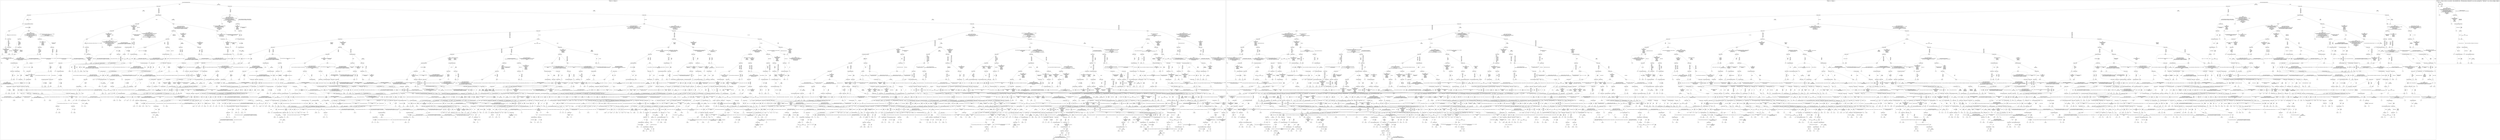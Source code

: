 /*
Generated by:
    http://https://github.com/h2oai/h2o-3/tree/master/h2o-genmodel/src/main/java/hex/genmodel/tools/PrintMojo.java
*/

/*
On a mac:

$ brew install graphviz
$ dot -Tpng file.gv -o file.png
$ open file.png
*/

digraph G {

subgraph cluster_0 {
/* Nodes */

/* Level 0 */
{
"SG_0_Node_0" [shape=box, fontsize=20, label="Cross-Origin-Opener-Policy"]
}

/* Level 1 */
{
"SG_0_Node_1" [shape=box, fontsize=20, label="Status-Code"]
"SG_0_Node_2" [shape=box, fontsize=20, label="Status-Code"]
}

/* Level 2 */
{
"SG_0_Node_3" [shape=box, fontsize=20, label="Status-Code"]
"SG_0_Node_4" [shape=box, fontsize=20, label="Content-Disposition"]
"SG_0_Node_5" [shape=box, fontsize=20, label="body"]
"SG_0_Node_6" [shape=box, fontsize=20, label="Status-Code"]
}

/* Level 3 */
{
"SG_0_Node_1267" [fontsize=20, label="0.0"]
"SG_0_Node_7" [shape=box, fontsize=20, label="Cross-Origin-Resource-Policy"]
"SG_0_Node_8" [shape=box, fontsize=20, label="Content-Type"]
"SG_0_Node_9" [shape=box, fontsize=20, label="body"]
"SG_0_Node_1268" [fontsize=20, label="0.0"]
"SG_0_Node_10" [shape=box, fontsize=20, label="Content-Type"]
"SG_0_Node_11" [shape=box, fontsize=20, label="body"]
"SG_0_Node_12" [shape=box, fontsize=20, label="Status-Code"]
}

/* Level 4 */
{
"SG_0_Node_13" [shape=box, fontsize=20, label="body"]
"SG_0_Node_14" [shape=box, fontsize=20, label="body"]
"SG_0_Node_15" [shape=box, fontsize=20, label="Content-Type"]
"SG_0_Node_16" [shape=box, fontsize=20, label="body"]
"SG_0_Node_17" [shape=box, fontsize=20, label="Content-Type"]
"SG_0_Node_18" [shape=box, fontsize=20, label="body"]
"SG_0_Node_1269" [fontsize=20, label="0.0"]
"SG_0_Node_19" [shape=box, fontsize=20, label="Status-Code"]
"SG_0_Node_20" [shape=box, fontsize=20, label="Status-Code"]
"SG_0_Node_21" [shape=box, fontsize=20, label="Status-Code"]
"SG_0_Node_22" [shape=box, fontsize=20, label="body"]
"SG_0_Node_23" [shape=box, fontsize=20, label="body"]
}

/* Level 5 */
{
"SG_0_Node_1270" [fontsize=20, label="0.0"]
"SG_0_Node_24" [shape=box, fontsize=20, label="Status-Code"]
"SG_0_Node_25" [shape=box, fontsize=20, label="Status-Code"]
"SG_0_Node_26" [shape=box, fontsize=20, label="Content-Type"]
"SG_0_Node_27" [shape=box, fontsize=20, label="body"]
"SG_0_Node_28" [shape=box, fontsize=20, label="body"]
"SG_0_Node_29" [shape=box, fontsize=20, label="Status-Code"]
"SG_0_Node_1271" [fontsize=20, label="1.0"]
"SG_0_Node_30" [shape=box, fontsize=20, label="Status-Code"]
"SG_0_Node_31" [shape=box, fontsize=20, label="Content-Type"]
"SG_0_Node_32" [shape=box, fontsize=20, label="Content-Type"]
"SG_0_Node_1272" [fontsize=20, label="1.0"]
"SG_0_Node_1273" [fontsize=20, label="0.0"]
"SG_0_Node_33" [shape=box, fontsize=20, label="X-Content-Type-Options"]
"SG_0_Node_34" [shape=box, fontsize=20, label="Content-Type"]
"SG_0_Node_35" [shape=box, fontsize=20, label="Location"]
"SG_0_Node_36" [shape=box, fontsize=20, label="Content-Type"]
"SG_0_Node_37" [shape=box, fontsize=20, label="Status-Code"]
"SG_0_Node_38" [shape=box, fontsize=20, label="Status-Code"]
"SG_0_Node_39" [shape=box, fontsize=20, label="Status-Code"]
"SG_0_Node_40" [shape=box, fontsize=20, label="Content-Type"]
"SG_0_Node_41" [shape=box, fontsize=20, label="Content-Type"]
}

/* Level 6 */
{
"SG_0_Node_1274" [fontsize=20, label="0.0"]
"SG_0_Node_42" [shape=box, fontsize=20, label="Content-Type"]
"SG_0_Node_1275" [fontsize=20, label="0.0"]
"SG_0_Node_43" [shape=box, fontsize=20, label="Content-Type"]
"SG_0_Node_44" [shape=box, fontsize=20, label="Status-Code"]
"SG_0_Node_45" [shape=box, fontsize=20, label="Status-Code"]
"SG_0_Node_1276" [fontsize=20, label="0.0"]
"SG_0_Node_46" [shape=box, fontsize=20, label="Status-Code"]
"SG_0_Node_1277" [fontsize=20, label="0.0"]
"SG_0_Node_47" [shape=box, fontsize=20, label="X-Content-Type-Options"]
"SG_0_Node_48" [shape=box, fontsize=20, label="X-Content-Type-Options"]
"SG_0_Node_1278" [fontsize=20, label="1.0"]
"SG_0_Node_49" [shape=box, fontsize=20, label="Location"]
"SG_0_Node_50" [shape=box, fontsize=20, label="Content-Type"]
"SG_0_Node_51" [shape=box, fontsize=20, label="Status-Code"]
"SG_0_Node_52" [shape=box, fontsize=20, label="Status-Code"]
"SG_0_Node_53" [shape=box, fontsize=20, label="Status-Code"]
"SG_0_Node_1279" [fontsize=20, label="1.0"]
"SG_0_Node_1280" [fontsize=20, label="0.0"]
"SG_0_Node_54" [shape=box, fontsize=20, label="Content-Disposition"]
"SG_0_Node_55" [shape=box, fontsize=20, label="Status-Code"]
"SG_0_Node_56" [shape=box, fontsize=20, label="Status-Code"]
"SG_0_Node_57" [shape=box, fontsize=20, label="Status-Code"]
"SG_0_Node_58" [shape=box, fontsize=20, label="Content-Type"]
"SG_0_Node_59" [shape=box, fontsize=20, label="body"]
"SG_0_Node_60" [shape=box, fontsize=20, label="body"]
"SG_0_Node_61" [shape=box, fontsize=20, label="body"]
"SG_0_Node_62" [shape=box, fontsize=20, label="Content-Type"]
"SG_0_Node_63" [shape=box, fontsize=20, label="Content-Type"]
"SG_0_Node_64" [shape=box, fontsize=20, label="Content-Type"]
"SG_0_Node_65" [shape=box, fontsize=20, label="body"]
"SG_0_Node_66" [shape=box, fontsize=20, label="body"]
"SG_0_Node_67" [shape=box, fontsize=20, label="body"]
"SG_0_Node_68" [shape=box, fontsize=20, label="Status-Code"]
"SG_0_Node_69" [shape=box, fontsize=20, label="Status-Code"]
"SG_0_Node_70" [shape=box, fontsize=20, label="Status-Code"]
}

/* Level 7 */
{
"SG_0_Node_1281" [fontsize=20, label="0.0"]
"SG_0_Node_1282" [fontsize=20, label="0.063"]
"SG_0_Node_1283" [fontsize=20, label="0.0"]
"SG_0_Node_72" [shape=box, fontsize=20, label="body"]
"SG_0_Node_1284" [fontsize=20, label="0.0"]
"SG_0_Node_73" [shape=box, fontsize=20, label="body"]
"SG_0_Node_1285" [fontsize=20, label="0.0"]
"SG_0_Node_74" [shape=box, fontsize=20, label="body"]
"SG_0_Node_1286" [fontsize=20, label="0.0"]
"SG_0_Node_75" [shape=box, fontsize=20, label="Content-Type"]
"SG_0_Node_76" [shape=box, fontsize=20, label="body"]
"SG_0_Node_77" [shape=box, fontsize=20, label="Status-Code"]
"SG_0_Node_78" [shape=box, fontsize=20, label="Location"]
"SG_0_Node_1287" [fontsize=20, label="1.0"]
"SG_0_Node_79" [shape=box, fontsize=20, label="X-Content-Type-Options"]
"SG_0_Node_80" [shape=box, fontsize=20, label="body"]
"SG_0_Node_81" [shape=box, fontsize=20, label="X-Content-Type-Options"]
"SG_0_Node_1288" [fontsize=20, label="1.0"]
"SG_0_Node_82" [shape=box, fontsize=20, label="body"]
"SG_0_Node_1289" [fontsize=20, label="1.0"]
"SG_0_Node_83" [shape=box, fontsize=20, label="body"]
"SG_0_Node_1290" [fontsize=20, label="1.0"]
"SG_0_Node_84" [shape=box, fontsize=20, label="Cross-Origin-Resource-Policy"]
"SG_0_Node_1291" [fontsize=20, label="1.0"]
"SG_0_Node_1292" [fontsize=20, label="0.0"]
"SG_0_Node_85" [shape=box, fontsize=20, label="Location"]
"SG_0_Node_86" [shape=box, fontsize=20, label="Location"]
"SG_0_Node_87" [shape=box, fontsize=20, label="body"]
"SG_0_Node_88" [shape=box, fontsize=20, label="Content-Type"]
"SG_0_Node_89" [shape=box, fontsize=20, label="Content-Disposition"]
"SG_0_Node_90" [shape=box, fontsize=20, label="Content-Type"]
"SG_0_Node_91" [shape=box, fontsize=20, label="body"]
"SG_0_Node_92" [shape=box, fontsize=20, label="Status-Code"]
"SG_0_Node_93" [shape=box, fontsize=20, label="Status-Code"]
"SG_0_Node_94" [shape=box, fontsize=20, label="Status-Code"]
"SG_0_Node_95" [shape=box, fontsize=20, label="Status-Code"]
"SG_0_Node_96" [shape=box, fontsize=20, label="Status-Code"]
"SG_0_Node_97" [shape=box, fontsize=20, label="Status-Code"]
"SG_0_Node_98" [shape=box, fontsize=20, label="Content-Type"]
"SG_0_Node_99" [shape=box, fontsize=20, label="Content-Type"]
"SG_0_Node_100" [shape=box, fontsize=20, label="body"]
"SG_0_Node_1293" [fontsize=20, label="1.0"]
"SG_0_Node_101" [shape=box, fontsize=20, label="X-Content-Type-Options"]
"SG_0_Node_102" [shape=box, fontsize=20, label="Status-Code"]
"SG_0_Node_103" [shape=box, fontsize=20, label="Status-Code"]
"SG_0_Node_104" [shape=box, fontsize=20, label="Status-Code"]
"SG_0_Node_105" [shape=box, fontsize=20, label="Status-Code"]
"SG_0_Node_106" [shape=box, fontsize=20, label="Status-Code"]
"SG_0_Node_107" [shape=box, fontsize=20, label="Status-Code"]
"SG_0_Node_108" [shape=box, fontsize=20, label="Status-Code"]
"SG_0_Node_109" [shape=box, fontsize=20, label="Status-Code"]
"SG_0_Node_110" [shape=box, fontsize=20, label="Status-Code"]
"SG_0_Node_111" [shape=box, fontsize=20, label="Content-Type"]
"SG_0_Node_112" [shape=box, fontsize=20, label="Location"]
"SG_0_Node_113" [shape=box, fontsize=20, label="body"]
"SG_0_Node_1294" [fontsize=20, label="1.0"]
"SG_0_Node_114" [shape=box, fontsize=20, label="body"]
"SG_0_Node_1295" [fontsize=20, label="1.0"]
}

/* Level 8 */
{
"SG_0_Node_1296" [fontsize=20, label="0.0"]
"SG_0_Node_115" [shape=box, fontsize=20, label="X-Content-Type-Options"]
"SG_0_Node_1297" [fontsize=20, label="0.0"]
"SG_0_Node_116" [shape=box, fontsize=20, label="Location"]
"SG_0_Node_117" [shape=box, fontsize=20, label="Status-Code"]
"SG_0_Node_118" [shape=box, fontsize=20, label="Status-Code"]
"SG_0_Node_1298" [fontsize=20, label="0.0"]
"SG_0_Node_1299" [fontsize=20, label="0.063"]
"SG_0_Node_1300" [fontsize=20, label="0.0"]
"SG_0_Node_120" [shape=box, fontsize=20, label="Status-Code"]
"SG_0_Node_121" [shape=box, fontsize=20, label="X-Frame-Options"]
"SG_0_Node_1301" [fontsize=20, label="1.0"]
"SG_0_Node_122" [shape=box, fontsize=20, label="X-Frame-Options"]
"SG_0_Node_1302" [fontsize=20, label="1.0"]
"SG_0_Node_123" [shape=box, fontsize=20, label="body"]
"SG_0_Node_124" [shape=box, fontsize=20, label="body"]
"SG_0_Node_125" [shape=box, fontsize=20, label="X-Content-Type-Options"]
"SG_0_Node_1303" [fontsize=20, label="1.0"]
"SG_0_Node_126" [shape=box, fontsize=20, label="Status-Code"]
"SG_0_Node_1304" [fontsize=20, label="1.0"]
"SG_0_Node_127" [shape=box, fontsize=20, label="Status-Code"]
"SG_0_Node_128" [shape=box, fontsize=20, label="Status-Code"]
"SG_0_Node_129" [shape=box, fontsize=20, label="Content-Type"]
"SG_0_Node_1305" [fontsize=20, label="1.0"]
"SG_0_Node_130" [shape=box, fontsize=20, label="body"]
"SG_0_Node_131" [shape=box, fontsize=20, label="Status-Code"]
"SG_0_Node_1306" [fontsize=20, label="0.0"]
"SG_0_Node_1307" [fontsize=20, label="0.063"]
"SG_0_Node_133" [shape=box, fontsize=20, label="body"]
"SG_0_Node_134" [shape=box, fontsize=20, label="body"]
"SG_0_Node_135" [shape=box, fontsize=20, label="Content-Disposition"]
"SG_0_Node_136" [shape=box, fontsize=20, label="Status-Code"]
"SG_0_Node_137" [shape=box, fontsize=20, label="body"]
"SG_0_Node_138" [shape=box, fontsize=20, label="body"]
"SG_0_Node_139" [shape=box, fontsize=20, label="Content-Type"]
"SG_0_Node_140" [shape=box, fontsize=20, label="Status-Code"]
"SG_0_Node_141" [shape=box, fontsize=20, label="Content-Disposition"]
"SG_0_Node_142" [shape=box, fontsize=20, label="X-Content-Type-Options"]
"SG_0_Node_143" [shape=box, fontsize=20, label="Content-Type"]
"SG_0_Node_144" [shape=box, fontsize=20, label="Content-Type"]
"SG_0_Node_145" [shape=box, fontsize=20, label="body"]
"SG_0_Node_146" [shape=box, fontsize=20, label="body"]
"SG_0_Node_147" [shape=box, fontsize=20, label="body"]
"SG_0_Node_1308" [fontsize=20, label="1.0"]
"SG_0_Node_148" [shape=box, fontsize=20, label="Content-Disposition"]
"SG_0_Node_149" [shape=box, fontsize=20, label="body"]
"SG_0_Node_150" [shape=box, fontsize=20, label="Content-Disposition"]
"SG_0_Node_1309" [fontsize=20, label="1.0"]
"SG_0_Node_151" [shape=box, fontsize=20, label="Content-Type"]
"SG_0_Node_152" [shape=box, fontsize=20, label="Content-Type"]
"SG_0_Node_153" [shape=box, fontsize=20, label="body"]
"SG_0_Node_1310" [fontsize=20, label="1.0"]
"SG_0_Node_154" [shape=box, fontsize=20, label="Status-Code"]
"SG_0_Node_155" [shape=box, fontsize=20, label="Status-Code"]
"SG_0_Node_156" [shape=box, fontsize=20, label="Status-Code"]
"SG_0_Node_157" [shape=box, fontsize=20, label="Status-Code"]
"SG_0_Node_158" [shape=box, fontsize=20, label="Status-Code"]
"SG_0_Node_1311" [fontsize=20, label="1.0"]
"SG_0_Node_159" [shape=box, fontsize=20, label="Status-Code"]
"SG_0_Node_160" [shape=box, fontsize=20, label="Status-Code"]
"SG_0_Node_161" [shape=box, fontsize=20, label="Content-Type"]
"SG_0_Node_1312" [fontsize=20, label="1.0"]
"SG_0_Node_162" [shape=box, fontsize=20, label="body"]
"SG_0_Node_1313" [fontsize=20, label="1.0"]
"SG_0_Node_163" [shape=box, fontsize=20, label="Content-Type"]
"SG_0_Node_1314" [fontsize=20, label="1.0"]
"SG_0_Node_164" [shape=box, fontsize=20, label="Content-Type"]
"SG_0_Node_165" [shape=box, fontsize=20, label="Content-Type"]
"SG_0_Node_166" [shape=box, fontsize=20, label="Content-Disposition"]
"SG_0_Node_167" [shape=box, fontsize=20, label="body"]
"SG_0_Node_168" [shape=box, fontsize=20, label="Status-Code"]
"SG_0_Node_1315" [fontsize=20, label="1.0"]
"SG_0_Node_169" [shape=box, fontsize=20, label="body"]
"SG_0_Node_1316" [fontsize=20, label="1.0"]
"SG_0_Node_170" [shape=box, fontsize=20, label="Content-Disposition"]
"SG_0_Node_1317" [fontsize=20, label="1.0"]
"SG_0_Node_171" [shape=box, fontsize=20, label="body"]
"SG_0_Node_1318" [fontsize=20, label="1.0"]
"SG_0_Node_172" [shape=box, fontsize=20, label="X-Content-Type-Options"]
"SG_0_Node_1319" [fontsize=20, label="1.0"]
"SG_0_Node_173" [shape=box, fontsize=20, label="Status-Code"]
"SG_0_Node_174" [shape=box, fontsize=20, label="Status-Code"]
"SG_0_Node_175" [shape=box, fontsize=20, label="X-Content-Type-Options"]
"SG_0_Node_1320" [fontsize=20, label="1.0"]
"SG_0_Node_176" [shape=box, fontsize=20, label="Content-Type"]
"SG_0_Node_1321" [fontsize=20, label="1.0"]
}

/* Level 9 */
{
"SG_0_Node_177" [shape=box, fontsize=20, label="Status-Code"]
"SG_0_Node_178" [shape=box, fontsize=20, label="X-Frame-Options"]
"SG_0_Node_1322" [fontsize=20, label="0.0"]
"SG_0_Node_179" [shape=box, fontsize=20, label="Content-Type"]
"SG_0_Node_1323" [fontsize=20, label="0.0"]
"SG_0_Node_180" [shape=box, fontsize=20, label="body"]
"SG_0_Node_1324" [fontsize=20, label="0.0"]
"SG_0_Node_181" [shape=box, fontsize=20, label="X-Content-Type-Options"]
"SG_0_Node_1325" [fontsize=20, label="0.938"]
"SG_0_Node_1326" [fontsize=20, label="1.0"]
"SG_0_Node_1327" [fontsize=20, label="0.917"]
"SG_0_Node_1328" [fontsize=20, label="1.0"]
"SG_0_Node_1329" [fontsize=20, label="0.889"]
"SG_0_Node_1330" [fontsize=20, label="0.944"]
"SG_0_Node_186" [shape=box, fontsize=20, label="body"]
"SG_0_Node_1331" [fontsize=20, label="1.0"]
"SG_0_Node_187" [shape=box, fontsize=20, label="X-Frame-Options"]
"SG_0_Node_1332" [fontsize=20, label="1.0"]
"SG_0_Node_188" [shape=box, fontsize=20, label="X-Frame-Options"]
"SG_0_Node_1333" [fontsize=20, label="1.0"]
"SG_0_Node_189" [shape=box, fontsize=20, label="body"]
"SG_0_Node_1334" [fontsize=20, label="1.0"]
"SG_0_Node_190" [shape=box, fontsize=20, label="X-Content-Type-Options"]
"SG_0_Node_1335" [fontsize=20, label="1.0"]
"SG_0_Node_191" [shape=box, fontsize=20, label="body"]
"SG_0_Node_1336" [fontsize=20, label="1.0"]
"SG_0_Node_192" [shape=box, fontsize=20, label="body"]
"SG_0_Node_1337" [fontsize=20, label="1.0"]
"SG_0_Node_193" [shape=box, fontsize=20, label="Status-Code"]
"SG_0_Node_194" [shape=box, fontsize=20, label="Status-Code"]
"SG_0_Node_195" [shape=box, fontsize=20, label="Content-Type"]
"SG_0_Node_1338" [fontsize=20, label="1.0"]
"SG_0_Node_196" [shape=box, fontsize=20, label="X-Frame-Options"]
"SG_0_Node_197" [shape=box, fontsize=20, label="Status-Code"]
"SG_0_Node_198" [shape=box, fontsize=20, label="Status-Code"]
"SG_0_Node_199" [shape=box, fontsize=20, label="Status-Code"]
"SG_0_Node_200" [shape=box, fontsize=20, label="body"]
"SG_0_Node_201" [shape=box, fontsize=20, label="X-Content-Type-Options"]
"SG_0_Node_202" [shape=box, fontsize=20, label="Content-Type"]
"SG_0_Node_1339" [fontsize=20, label="1.0"]
"SG_0_Node_203" [shape=box, fontsize=20, label="Content-Type"]
"SG_0_Node_204" [shape=box, fontsize=20, label="Status-Code"]
"SG_0_Node_205" [shape=box, fontsize=20, label="Status-Code"]
"SG_0_Node_1340" [fontsize=20, label="1.0"]
"SG_0_Node_206" [shape=box, fontsize=20, label="body"]
"SG_0_Node_207" [shape=box, fontsize=20, label="Status-Code"]
"SG_0_Node_208" [shape=box, fontsize=20, label="Content-Type"]
"SG_0_Node_1341" [fontsize=20, label="1.0"]
"SG_0_Node_209" [shape=box, fontsize=20, label="Content-Type"]
"SG_0_Node_210" [shape=box, fontsize=20, label="body"]
"SG_0_Node_211" [shape=box, fontsize=20, label="Status-Code"]
"SG_0_Node_212" [shape=box, fontsize=20, label="Status-Code"]
"SG_0_Node_213" [shape=box, fontsize=20, label="Status-Code"]
"SG_0_Node_1342" [fontsize=20, label="1.0"]
"SG_0_Node_214" [shape=box, fontsize=20, label="Status-Code"]
"SG_0_Node_1343" [fontsize=20, label="1.0"]
"SG_0_Node_215" [shape=box, fontsize=20, label="X-Content-Type-Options"]
"SG_0_Node_216" [shape=box, fontsize=20, label="Status-Code"]
"SG_0_Node_217" [shape=box, fontsize=20, label="Status-Code"]
"SG_0_Node_218" [shape=box, fontsize=20, label="Status-Code"]
"SG_0_Node_219" [shape=box, fontsize=20, label="X-Frame-Options"]
"SG_0_Node_1344" [fontsize=20, label="1.0"]
"SG_0_Node_220" [shape=box, fontsize=20, label="Status-Code"]
"SG_0_Node_221" [shape=box, fontsize=20, label="Status-Code"]
"SG_0_Node_222" [shape=box, fontsize=20, label="Status-Code"]
"SG_0_Node_1345" [fontsize=20, label="1.0"]
"SG_0_Node_223" [shape=box, fontsize=20, label="Cross-Origin-Resource-Policy"]
"SG_0_Node_224" [shape=box, fontsize=20, label="Status-Code"]
"SG_0_Node_225" [shape=box, fontsize=20, label="body"]
"SG_0_Node_226" [shape=box, fontsize=20, label="Status-Code"]
"SG_0_Node_227" [shape=box, fontsize=20, label="Content-Disposition"]
"SG_0_Node_1346" [fontsize=20, label="1.0"]
"SG_0_Node_228" [shape=box, fontsize=20, label="X-Frame-Options"]
"SG_0_Node_1347" [fontsize=20, label="1.0"]
"SG_0_Node_229" [shape=box, fontsize=20, label="body"]
"SG_0_Node_230" [shape=box, fontsize=20, label="Status-Code"]
"SG_0_Node_231" [shape=box, fontsize=20, label="body"]
"SG_0_Node_1348" [fontsize=20, label="1.0"]
"SG_0_Node_232" [shape=box, fontsize=20, label="X-Frame-Options"]
"SG_0_Node_1349" [fontsize=20, label="1.0"]
"SG_0_Node_233" [shape=box, fontsize=20, label="Content-Type"]
"SG_0_Node_1350" [fontsize=20, label="1.0"]
"SG_0_Node_234" [shape=box, fontsize=20, label="X-Content-Type-Options"]
"SG_0_Node_1351" [fontsize=20, label="1.0"]
"SG_0_Node_235" [shape=box, fontsize=20, label="Content-Type"]
"SG_0_Node_236" [shape=box, fontsize=20, label="Content-Disposition"]
"SG_0_Node_237" [shape=box, fontsize=20, label="Location"]
"SG_0_Node_238" [shape=box, fontsize=20, label="body"]
"SG_0_Node_239" [shape=box, fontsize=20, label="body"]
"SG_0_Node_1352" [fontsize=20, label="1.0"]
"SG_0_Node_240" [shape=box, fontsize=20, label="Status-Code"]
"SG_0_Node_241" [shape=box, fontsize=20, label="Status-Code"]
"SG_0_Node_242" [shape=box, fontsize=20, label="Status-Code"]
"SG_0_Node_243" [shape=box, fontsize=20, label="Status-Code"]
"SG_0_Node_244" [shape=box, fontsize=20, label="Status-Code"]
"SG_0_Node_245" [shape=box, fontsize=20, label="Status-Code"]
"SG_0_Node_246" [shape=box, fontsize=20, label="Status-Code"]
"SG_0_Node_1353" [fontsize=20, label="1.0"]
"SG_0_Node_247" [shape=box, fontsize=20, label="Content-Type"]
"SG_0_Node_248" [shape=box, fontsize=20, label="Content-Type"]
"SG_0_Node_249" [shape=box, fontsize=20, label="Content-Type"]
"SG_0_Node_250" [shape=box, fontsize=20, label="Content-Type"]
"SG_0_Node_251" [shape=box, fontsize=20, label="Content-Type"]
"SG_0_Node_252" [shape=box, fontsize=20, label="X-Content-Type-Options"]
"SG_0_Node_253" [shape=box, fontsize=20, label="Content-Type"]
"SG_0_Node_254" [shape=box, fontsize=20, label="Status-Code"]
"SG_0_Node_255" [shape=box, fontsize=20, label="X-Content-Type-Options"]
"SG_0_Node_1354" [fontsize=20, label="1.0"]
"SG_0_Node_256" [shape=box, fontsize=20, label="X-Frame-Options"]
"SG_0_Node_1355" [fontsize=20, label="1.0"]
"SG_0_Node_257" [shape=box, fontsize=20, label="body"]
"SG_0_Node_1356" [fontsize=20, label="1.0"]
"SG_0_Node_258" [shape=box, fontsize=20, label="Content-Type"]
"SG_0_Node_1357" [fontsize=20, label="1.0"]
"SG_0_Node_259" [shape=box, fontsize=20, label="Content-Type"]
"SG_0_Node_1358" [fontsize=20, label="1.0"]
"SG_0_Node_260" [shape=box, fontsize=20, label="Location"]
"SG_0_Node_261" [shape=box, fontsize=20, label="Status-Code"]
"SG_0_Node_262" [shape=box, fontsize=20, label="Content-Disposition"]
"SG_0_Node_1359" [fontsize=20, label="1.0"]
}

/* Level 10 */
{
"SG_0_Node_1360" [fontsize=20, label="0.0"]
"SG_0_Node_263" [shape=box, fontsize=20, label="body"]
"SG_0_Node_1361" [fontsize=20, label="0.0"]
"SG_0_Node_264" [shape=box, fontsize=20, label="Content-Type"]
"SG_0_Node_1362" [fontsize=20, label="0.0"]
"SG_0_Node_265" [shape=box, fontsize=20, label="X-Frame-Options"]
"SG_0_Node_1363" [fontsize=20, label="0.0"]
"SG_0_Node_266" [shape=box, fontsize=20, label="X-Content-Type-Options"]
"SG_0_Node_267" [shape=box, fontsize=20, label="Status-Code"]
"SG_0_Node_268" [shape=box, fontsize=20, label="Status-Code"]
"SG_0_Node_1364" [fontsize=20, label="0.917"]
"SG_0_Node_270" [shape=box, fontsize=20, label="Status-Code"]
"SG_0_Node_1365" [fontsize=20, label="0.917"]
"SG_0_Node_1366" [fontsize=20, label="1.0"]
"SG_0_Node_272" [shape=box, fontsize=20, label="Cross-Origin-Resource-Policy"]
"SG_0_Node_1367" [fontsize=20, label="1.0"]
"SG_0_Node_273" [shape=box, fontsize=20, label="X-Frame-Options"]
"SG_0_Node_1368" [fontsize=20, label="1.0"]
"SG_0_Node_274" [shape=box, fontsize=20, label="X-Frame-Options"]
"SG_0_Node_1369" [fontsize=20, label="1.0"]
"SG_0_Node_275" [shape=box, fontsize=20, label="Status-Code"]
"SG_0_Node_1370" [fontsize=20, label="1.0"]
"SG_0_Node_276" [shape=box, fontsize=20, label="X-Frame-Options"]
"SG_0_Node_277" [shape=box, fontsize=20, label="Status-Code"]
"SG_0_Node_278" [shape=box, fontsize=20, label="Content-Type"]
"SG_0_Node_1371" [fontsize=20, label="1.0"]
"SG_0_Node_279" [shape=box, fontsize=20, label="Content-Type"]
"SG_0_Node_1372" [fontsize=20, label="1.0"]
"SG_0_Node_280" [shape=box, fontsize=20, label="body"]
"SG_0_Node_1373" [fontsize=20, label="1.0"]
"SG_0_Node_281" [shape=box, fontsize=20, label="Cross-Origin-Resource-Policy"]
"SG_0_Node_1374" [fontsize=20, label="1.0"]
"SG_0_Node_282" [shape=box, fontsize=20, label="Cross-Origin-Resource-Policy"]
"SG_0_Node_283" [shape=box, fontsize=20, label="Content-Type"]
"SG_0_Node_284" [shape=box, fontsize=20, label="X-Frame-Options"]
"SG_0_Node_1375" [fontsize=20, label="1.0"]
"SG_0_Node_285" [shape=box, fontsize=20, label="body"]
"SG_0_Node_1376" [fontsize=20, label="1.0"]
"SG_0_Node_286" [shape=box, fontsize=20, label="Status-Code"]
"SG_0_Node_287" [shape=box, fontsize=20, label="Status-Code"]
"SG_0_Node_288" [shape=box, fontsize=20, label="Status-Code"]
"SG_0_Node_1377" [fontsize=20, label="1.0"]
"SG_0_Node_289" [shape=box, fontsize=20, label="body"]
"SG_0_Node_1378" [fontsize=20, label="1.0"]
"SG_0_Node_290" [shape=box, fontsize=20, label="Status-Code"]
"SG_0_Node_1379" [fontsize=20, label="1.0"]
"SG_0_Node_291" [shape=box, fontsize=20, label="body"]
"SG_0_Node_292" [shape=box, fontsize=20, label="Content-Disposition"]
"SG_0_Node_293" [shape=box, fontsize=20, label="Content-Type"]
"SG_0_Node_294" [shape=box, fontsize=20, label="X-Content-Type-Options"]
"SG_0_Node_295" [shape=box, fontsize=20, label="Status-Code"]
"SG_0_Node_296" [shape=box, fontsize=20, label="Status-Code"]
"SG_0_Node_297" [shape=box, fontsize=20, label="body"]
"SG_0_Node_1380" [fontsize=20, label="1.0"]
"SG_0_Node_298" [shape=box, fontsize=20, label="body"]
"SG_0_Node_1381" [fontsize=20, label="1.0"]
"SG_0_Node_299" [shape=box, fontsize=20, label="body"]
"SG_0_Node_300" [shape=box, fontsize=20, label="Status-Code"]
"SG_0_Node_301" [shape=box, fontsize=20, label="Status-Code"]
"SG_0_Node_302" [shape=box, fontsize=20, label="Status-Code"]
"SG_0_Node_303" [shape=box, fontsize=20, label="body"]
"SG_0_Node_1382" [fontsize=20, label="1.0"]
"SG_0_Node_304" [shape=box, fontsize=20, label="body"]
"SG_0_Node_1383" [fontsize=20, label="1.0"]
"SG_0_Node_305" [shape=box, fontsize=20, label="body"]
"SG_0_Node_306" [shape=box, fontsize=20, label="body"]
"SG_0_Node_307" [shape=box, fontsize=20, label="body"]
"SG_0_Node_1384" [fontsize=20, label="1.0"]
"SG_0_Node_308" [shape=box, fontsize=20, label="Content-Disposition"]
"SG_0_Node_309" [shape=box, fontsize=20, label="Status-Code"]
"SG_0_Node_310" [shape=box, fontsize=20, label="Content-Type"]
"SG_0_Node_1385" [fontsize=20, label="1.0"]
"SG_0_Node_311" [shape=box, fontsize=20, label="X-Content-Type-Options"]
"SG_0_Node_1386" [fontsize=20, label="1.0"]
"SG_0_Node_312" [shape=box, fontsize=20, label="Content-Type"]
"SG_0_Node_1387" [fontsize=20, label="1.0"]
"SG_0_Node_313" [shape=box, fontsize=20, label="Content-Type"]
"SG_0_Node_1388" [fontsize=20, label="1.0"]
"SG_0_Node_314" [shape=box, fontsize=20, label="body"]
"SG_0_Node_315" [shape=box, fontsize=20, label="body"]
"SG_0_Node_316" [shape=box, fontsize=20, label="Cross-Origin-Resource-Policy"]
"SG_0_Node_317" [shape=box, fontsize=20, label="body"]
"SG_0_Node_318" [shape=box, fontsize=20, label="X-Frame-Options"]
"SG_0_Node_1389" [fontsize=20, label="1.0"]
"SG_0_Node_319" [shape=box, fontsize=20, label="Status-Code"]
"SG_0_Node_1390" [fontsize=20, label="1.0"]
"SG_0_Node_320" [shape=box, fontsize=20, label="body"]
"SG_0_Node_1391" [fontsize=20, label="1.0"]
"SG_0_Node_321" [shape=box, fontsize=20, label="X-Frame-Options"]
"SG_0_Node_322" [shape=box, fontsize=20, label="X-Content-Type-Options"]
"SG_0_Node_323" [shape=box, fontsize=20, label="X-Content-Type-Options"]
"SG_0_Node_1392" [fontsize=20, label="1.0"]
"SG_0_Node_324" [shape=box, fontsize=20, label="Cross-Origin-Resource-Policy"]
"SG_0_Node_1393" [fontsize=20, label="1.0"]
"SG_0_Node_325" [shape=box, fontsize=20, label="Content-Type"]
"SG_0_Node_326" [shape=box, fontsize=20, label="Content-Type"]
"SG_0_Node_327" [shape=box, fontsize=20, label="X-Content-Type-Options"]
"SG_0_Node_328" [shape=box, fontsize=20, label="Status-Code"]
"SG_0_Node_329" [shape=box, fontsize=20, label="body"]
"SG_0_Node_1394" [fontsize=20, label="1.0"]
"SG_0_Node_330" [shape=box, fontsize=20, label="Status-Code"]
"SG_0_Node_1395" [fontsize=20, label="1.0"]
"SG_0_Node_331" [shape=box, fontsize=20, label="X-Content-Type-Options"]
"SG_0_Node_1396" [fontsize=20, label="1.0"]
"SG_0_Node_332" [shape=box, fontsize=20, label="X-Content-Type-Options"]
"SG_0_Node_1397" [fontsize=20, label="1.0"]
"SG_0_Node_1398" [fontsize=20, label="0.938"]
"SG_0_Node_1399" [fontsize=20, label="1.0"]
"SG_0_Node_334" [shape=box, fontsize=20, label="body"]
"SG_0_Node_335" [shape=box, fontsize=20, label="body"]
"SG_0_Node_336" [shape=box, fontsize=20, label="Content-Type"]
"SG_0_Node_337" [shape=box, fontsize=20, label="Status-Code"]
"SG_0_Node_338" [shape=box, fontsize=20, label="body"]
"SG_0_Node_1400" [fontsize=20, label="1.0"]
"SG_0_Node_339" [shape=box, fontsize=20, label="Content-Type"]
"SG_0_Node_1401" [fontsize=20, label="1.0"]
"SG_0_Node_340" [shape=box, fontsize=20, label="Location"]
"SG_0_Node_1402" [fontsize=20, label="1.0"]
"SG_0_Node_341" [shape=box, fontsize=20, label="body"]
"SG_0_Node_342" [shape=box, fontsize=20, label="Cross-Origin-Resource-Policy"]
"SG_0_Node_343" [shape=box, fontsize=20, label="body"]
"SG_0_Node_1403" [fontsize=20, label="1.0"]
"SG_0_Node_344" [shape=box, fontsize=20, label="body"]
"SG_0_Node_1404" [fontsize=20, label="1.0"]
"SG_0_Node_345" [shape=box, fontsize=20, label="X-Frame-Options"]
"SG_0_Node_1405" [fontsize=20, label="1.0"]
"SG_0_Node_346" [shape=box, fontsize=20, label="Location"]
"SG_0_Node_347" [shape=box, fontsize=20, label="Cross-Origin-Resource-Policy"]
"SG_0_Node_348" [shape=box, fontsize=20, label="Cross-Origin-Resource-Policy"]
"SG_0_Node_349" [shape=box, fontsize=20, label="Status-Code"]
"SG_0_Node_350" [shape=box, fontsize=20, label="body"]
"SG_0_Node_1406" [fontsize=20, label="1.0"]
"SG_0_Node_351" [shape=box, fontsize=20, label="Status-Code"]
"SG_0_Node_352" [shape=box, fontsize=20, label="body"]
"SG_0_Node_353" [shape=box, fontsize=20, label="Status-Code"]
"SG_0_Node_1407" [fontsize=20, label="1.0"]
"SG_0_Node_354" [shape=box, fontsize=20, label="Status-Code"]
"SG_0_Node_1408" [fontsize=20, label="1.0"]
"SG_0_Node_355" [shape=box, fontsize=20, label="Status-Code"]
"SG_0_Node_1409" [fontsize=20, label="1.0"]
"SG_0_Node_356" [shape=box, fontsize=20, label="X-Content-Type-Options"]
"SG_0_Node_1410" [fontsize=20, label="1.0"]
"SG_0_Node_357" [shape=box, fontsize=20, label="X-Frame-Options"]
"SG_0_Node_358" [shape=box, fontsize=20, label="Status-Code"]
"SG_0_Node_359" [shape=box, fontsize=20, label="Status-Code"]
"SG_0_Node_360" [shape=box, fontsize=20, label="Status-Code"]
"SG_0_Node_361" [shape=box, fontsize=20, label="Content-Type"]
"SG_0_Node_1411" [fontsize=20, label="1.0"]
"SG_0_Node_362" [shape=box, fontsize=20, label="Cross-Origin-Resource-Policy"]
"SG_0_Node_363" [shape=box, fontsize=20, label="X-Frame-Options"]
"SG_0_Node_1412" [fontsize=20, label="0.938"]
"SG_0_Node_1413" [fontsize=20, label="1.0"]
"SG_0_Node_365" [shape=box, fontsize=20, label="X-Frame-Options"]
"SG_0_Node_1414" [fontsize=20, label="1.0"]
"SG_0_Node_366" [shape=box, fontsize=20, label="Content-Disposition"]
"SG_0_Node_1415" [fontsize=20, label="1.0"]
"SG_0_Node_367" [shape=box, fontsize=20, label="body"]
"SG_0_Node_1416" [fontsize=20, label="1.0"]
"SG_0_Node_368" [shape=box, fontsize=20, label="Status-Code"]
"SG_0_Node_1417" [fontsize=20, label="1.0"]
"SG_0_Node_369" [shape=box, fontsize=20, label="body"]
"SG_0_Node_1418" [fontsize=20, label="1.0"]
"SG_0_Node_1419" [fontsize=20, label="0.984"]
"SG_0_Node_1420" [fontsize=20, label="1.0"]
}

/* Level 11 */
{
"SG_0_Node_1421" [fontsize=20, label="0.0"]
"SG_0_Node_371" [shape=box, fontsize=20, label="X-Frame-Options"]
"SG_0_Node_372" [shape=box, fontsize=20, label="Status-Code"]
"SG_0_Node_373" [shape=box, fontsize=20, label="Status-Code"]
"SG_0_Node_374" [shape=box, fontsize=20, label="Status-Code"]
"SG_0_Node_375" [shape=box, fontsize=20, label="Status-Code"]
"SG_0_Node_1422" [fontsize=20, label="0.0"]
"SG_0_Node_1423" [fontsize=20, label="0.063"]
"SG_0_Node_1424" [fontsize=20, label="0.0"]
"SG_0_Node_377" [shape=box, fontsize=20, label="body"]
"SG_0_Node_1425" [fontsize=20, label="0.0"]
"SG_0_Node_378" [shape=box, fontsize=20, label="body"]
"SG_0_Node_379" [shape=box, fontsize=20, label="X-Frame-Options"]
"SG_0_Node_380" [shape=box, fontsize=20, label="body"]
"SG_0_Node_1426" [fontsize=20, label="0.833"]
"SG_0_Node_1427" [fontsize=20, label="1.0"]
"SG_0_Node_382" [shape=box, fontsize=20, label="Location"]
"SG_0_Node_383" [shape=box, fontsize=20, label="Status-Code"]
"SG_0_Node_1428" [fontsize=20, label="0.875"]
"SG_0_Node_1429" [fontsize=20, label="1.0"]
"SG_0_Node_385" [shape=box, fontsize=20, label="Content-Type"]
"SG_0_Node_386" [shape=box, fontsize=20, label="body"]
"SG_0_Node_387" [shape=box, fontsize=20, label="Status-Code"]
"SG_0_Node_1430" [fontsize=20, label="1.0"]
"SG_0_Node_388" [shape=box, fontsize=20, label="Content-Type"]
"SG_0_Node_1431" [fontsize=20, label="1.0"]
"SG_0_Node_389" [shape=box, fontsize=20, label="X-Frame-Options"]
"SG_0_Node_1432" [fontsize=20, label="1.0"]
"SG_0_Node_390" [shape=box, fontsize=20, label="X-Content-Type-Options"]
"SG_0_Node_1433" [fontsize=20, label="1.0"]
"SG_0_Node_1434" [fontsize=20, label="0.938"]
"SG_0_Node_1435" [fontsize=20, label="1.0"]
"SG_0_Node_392" [shape=box, fontsize=20, label="Status-Code"]
"SG_0_Node_393" [shape=box, fontsize=20, label="Status-Code"]
"SG_0_Node_394" [shape=box, fontsize=20, label="Content-Type"]
"SG_0_Node_1436" [fontsize=20, label="1.0"]
"SG_0_Node_395" [shape=box, fontsize=20, label="body"]
"SG_0_Node_396" [shape=box, fontsize=20, label="body"]
"SG_0_Node_397" [shape=box, fontsize=20, label="Content-Disposition"]
"SG_0_Node_398" [shape=box, fontsize=20, label="Status-Code"]
"SG_0_Node_399" [shape=box, fontsize=20, label="X-Content-Type-Options"]
"SG_0_Node_1437" [fontsize=20, label="1.0"]
"SG_0_Node_400" [shape=box, fontsize=20, label="X-Content-Type-Options"]
"SG_0_Node_1438" [fontsize=20, label="1.0"]
"SG_0_Node_401" [shape=box, fontsize=20, label="X-Frame-Options"]
"SG_0_Node_1439" [fontsize=20, label="1.0"]
"SG_0_Node_402" [shape=box, fontsize=20, label="Content-Type"]
"SG_0_Node_1440" [fontsize=20, label="1.0"]
"SG_0_Node_403" [shape=box, fontsize=20, label="X-Content-Type-Options"]
"SG_0_Node_1441" [fontsize=20, label="1.0"]
"SG_0_Node_404" [shape=box, fontsize=20, label="X-Frame-Options"]
"SG_0_Node_405" [shape=box, fontsize=20, label="Status-Code"]
"SG_0_Node_406" [shape=box, fontsize=20, label="Content-Type"]
"SG_0_Node_407" [shape=box, fontsize=20, label="body"]
"SG_0_Node_408" [shape=box, fontsize=20, label="X-Content-Type-Options"]
"SG_0_Node_409" [shape=box, fontsize=20, label="body"]
"SG_0_Node_410" [shape=box, fontsize=20, label="Cross-Origin-Resource-Policy"]
"SG_0_Node_1442" [fontsize=20, label="1.0"]
"SG_0_Node_411" [shape=box, fontsize=20, label="Status-Code"]
"SG_0_Node_1443" [fontsize=20, label="1.0"]
"SG_0_Node_412" [shape=box, fontsize=20, label="Content-Type"]
"SG_0_Node_413" [shape=box, fontsize=20, label="Status-Code"]
"SG_0_Node_414" [shape=box, fontsize=20, label="body"]
"SG_0_Node_1444" [fontsize=20, label="1.0"]
"SG_0_Node_415" [shape=box, fontsize=20, label="X-Frame-Options"]
"SG_0_Node_1445" [fontsize=20, label="1.0"]
"SG_0_Node_416" [shape=box, fontsize=20, label="Status-Code"]
"SG_0_Node_1446" [fontsize=20, label="1.0"]
"SG_0_Node_417" [shape=box, fontsize=20, label="Status-Code"]
"SG_0_Node_418" [shape=box, fontsize=20, label="Status-Code"]
"SG_0_Node_419" [shape=box, fontsize=20, label="body"]
"SG_0_Node_1447" [fontsize=20, label="1.0"]
"SG_0_Node_420" [shape=box, fontsize=20, label="Cross-Origin-Resource-Policy"]
"SG_0_Node_1448" [fontsize=20, label="1.0"]
"SG_0_Node_421" [shape=box, fontsize=20, label="body"]
"SG_0_Node_1449" [fontsize=20, label="1.0"]
"SG_0_Node_422" [shape=box, fontsize=20, label="Status-Code"]
"SG_0_Node_423" [shape=box, fontsize=20, label="Status-Code"]
"SG_0_Node_424" [shape=box, fontsize=20, label="X-Frame-Options"]
"SG_0_Node_1450" [fontsize=20, label="1.0"]
"SG_0_Node_425" [shape=box, fontsize=20, label="Content-Type"]
"SG_0_Node_1451" [fontsize=20, label="1.0"]
"SG_0_Node_426" [shape=box, fontsize=20, label="Content-Type"]
"SG_0_Node_1452" [fontsize=20, label="1.0"]
"SG_0_Node_1453" [fontsize=20, label="0.938"]
"SG_0_Node_1454" [fontsize=20, label="1.0"]
"SG_0_Node_428" [shape=box, fontsize=20, label="body"]
"SG_0_Node_429" [shape=box, fontsize=20, label="Status-Code"]
"SG_0_Node_430" [shape=box, fontsize=20, label="Content-Type"]
"SG_0_Node_1455" [fontsize=20, label="1.0"]
"SG_0_Node_431" [shape=box, fontsize=20, label="body"]
"SG_0_Node_1456" [fontsize=20, label="1.0"]
"SG_0_Node_432" [shape=box, fontsize=20, label="Content-Type"]
"SG_0_Node_1457" [fontsize=20, label="1.0"]
"SG_0_Node_433" [shape=box, fontsize=20, label="body"]
"SG_0_Node_1458" [fontsize=20, label="1.0"]
"SG_0_Node_1459" [fontsize=20, label="0.938"]
"SG_0_Node_1460" [fontsize=20, label="1.0"]
"SG_0_Node_435" [shape=box, fontsize=20, label="X-Frame-Options"]
"SG_0_Node_436" [shape=box, fontsize=20, label="Content-Type"]
"SG_0_Node_437" [shape=box, fontsize=20, label="Status-Code"]
"SG_0_Node_438" [shape=box, fontsize=20, label="Content-Type"]
"SG_0_Node_439" [shape=box, fontsize=20, label="body"]
"SG_0_Node_1461" [fontsize=20, label="1.0"]
"SG_0_Node_440" [shape=box, fontsize=20, label="Content-Type"]
"SG_0_Node_1462" [fontsize=20, label="1.0"]
"SG_0_Node_441" [shape=box, fontsize=20, label="Content-Type"]
"SG_0_Node_1463" [fontsize=20, label="1.0"]
"SG_0_Node_442" [shape=box, fontsize=20, label="body"]
"SG_0_Node_443" [shape=box, fontsize=20, label="Status-Code"]
"SG_0_Node_444" [shape=box, fontsize=20, label="Content-Type"]
"SG_0_Node_1464" [fontsize=20, label="1.0"]
"SG_0_Node_445" [shape=box, fontsize=20, label="Status-Code"]
"SG_0_Node_1465" [fontsize=20, label="1.0"]
"SG_0_Node_446" [shape=box, fontsize=20, label="Content-Disposition"]
"SG_0_Node_1466" [fontsize=20, label="1.0"]
"SG_0_Node_447" [shape=box, fontsize=20, label="Location"]
"SG_0_Node_448" [shape=box, fontsize=20, label="Status-Code"]
"SG_0_Node_449" [shape=box, fontsize=20, label="Status-Code"]
"SG_0_Node_1467" [fontsize=20, label="1.0"]
"SG_0_Node_450" [shape=box, fontsize=20, label="Status-Code"]
"SG_0_Node_1468" [fontsize=20, label="1.0"]
"SG_0_Node_451" [shape=box, fontsize=20, label="Status-Code"]
"SG_0_Node_1469" [fontsize=20, label="1.0"]
"SG_0_Node_452" [shape=box, fontsize=20, label="Status-Code"]
"SG_0_Node_453" [shape=box, fontsize=20, label="Status-Code"]
"SG_0_Node_454" [shape=box, fontsize=20, label="X-Content-Type-Options"]
"SG_0_Node_1470" [fontsize=20, label="1.0"]
"SG_0_Node_455" [shape=box, fontsize=20, label="Content-Type"]
"SG_0_Node_1471" [fontsize=20, label="1.0"]
"SG_0_Node_456" [shape=box, fontsize=20, label="X-Frame-Options"]
"SG_0_Node_457" [shape=box, fontsize=20, label="Content-Type"]
"SG_0_Node_458" [shape=box, fontsize=20, label="Status-Code"]
"SG_0_Node_459" [shape=box, fontsize=20, label="Status-Code"]
"SG_0_Node_460" [shape=box, fontsize=20, label="Cross-Origin-Resource-Policy"]
"SG_0_Node_1472" [fontsize=20, label="1.0"]
"SG_0_Node_461" [shape=box, fontsize=20, label="Content-Disposition"]
"SG_0_Node_462" [shape=box, fontsize=20, label="Status-Code"]
"SG_0_Node_463" [shape=box, fontsize=20, label="Status-Code"]
"SG_0_Node_1473" [fontsize=20, label="1.0"]
"SG_0_Node_464" [shape=box, fontsize=20, label="Status-Code"]
"SG_0_Node_465" [shape=box, fontsize=20, label="Status-Code"]
"SG_0_Node_466" [shape=box, fontsize=20, label="Content-Type"]
"SG_0_Node_1474" [fontsize=20, label="1.0"]
"SG_0_Node_467" [shape=box, fontsize=20, label="Content-Type"]
"SG_0_Node_468" [shape=box, fontsize=20, label="Content-Type"]
"SG_0_Node_469" [shape=box, fontsize=20, label="Content-Disposition"]
"SG_0_Node_1475" [fontsize=20, label="1.0"]
"SG_0_Node_1476" [fontsize=20, label="0.969"]
"SG_0_Node_1477" [fontsize=20, label="1.0"]
"SG_0_Node_471" [shape=box, fontsize=20, label="Status-Code"]
"SG_0_Node_472" [shape=box, fontsize=20, label="Status-Code"]
"SG_0_Node_473" [shape=box, fontsize=20, label="Status-Code"]
"SG_0_Node_474" [shape=box, fontsize=20, label="Status-Code"]
"SG_0_Node_475" [shape=box, fontsize=20, label="Content-Type"]
"SG_0_Node_1478" [fontsize=20, label="1.0"]
"SG_0_Node_476" [shape=box, fontsize=20, label="Location"]
"SG_0_Node_477" [shape=box, fontsize=20, label="Status-Code"]
"SG_0_Node_478" [shape=box, fontsize=20, label="Content-Disposition"]
"SG_0_Node_1479" [fontsize=20, label="1.0"]
"SG_0_Node_479" [shape=box, fontsize=20, label="Content-Type"]
"SG_0_Node_480" [shape=box, fontsize=20, label="X-Content-Type-Options"]
"SG_0_Node_481" [shape=box, fontsize=20, label="Content-Disposition"]
"SG_0_Node_482" [shape=box, fontsize=20, label="Status-Code"]
"SG_0_Node_483" [shape=box, fontsize=20, label="X-Frame-Options"]
"SG_0_Node_1480" [fontsize=20, label="1.0"]
"SG_0_Node_484" [shape=box, fontsize=20, label="body"]
"SG_0_Node_1481" [fontsize=20, label="1.0"]
"SG_0_Node_485" [shape=box, fontsize=20, label="X-Content-Type-Options"]
"SG_0_Node_1482" [fontsize=20, label="1.0"]
"SG_0_Node_486" [shape=box, fontsize=20, label="X-Frame-Options"]
"SG_0_Node_1483" [fontsize=20, label="1.0"]
"SG_0_Node_487" [shape=box, fontsize=20, label="Content-Type"]
"SG_0_Node_488" [shape=box, fontsize=20, label="X-Frame-Options"]
"SG_0_Node_489" [shape=box, fontsize=20, label="body"]
"SG_0_Node_1484" [fontsize=20, label="1.0"]
"SG_0_Node_490" [shape=box, fontsize=20, label="X-Content-Type-Options"]
"SG_0_Node_1485" [fontsize=20, label="1.0"]
"SG_0_Node_491" [shape=box, fontsize=20, label="body"]
"SG_0_Node_1486" [fontsize=20, label="1.0"]
"SG_0_Node_492" [shape=box, fontsize=20, label="X-Frame-Options"]
"SG_0_Node_493" [shape=box, fontsize=20, label="Content-Type"]
"SG_0_Node_494" [shape=box, fontsize=20, label="Status-Code"]
"SG_0_Node_495" [shape=box, fontsize=20, label="Content-Type"]
"SG_0_Node_496" [shape=box, fontsize=20, label="Content-Type"]
"SG_0_Node_1487" [fontsize=20, label="1.0"]
"SG_0_Node_497" [shape=box, fontsize=20, label="Location"]
"SG_0_Node_1488" [fontsize=20, label="1.0"]
"SG_0_Node_498" [shape=box, fontsize=20, label="Content-Disposition"]
"SG_0_Node_1489" [fontsize=20, label="1.0"]
"SG_0_Node_499" [shape=box, fontsize=20, label="body"]
"SG_0_Node_1490" [fontsize=20, label="1.0"]
"SG_0_Node_1491" [fontsize=20, label="0.833"]
"SG_0_Node_1492" [fontsize=20, label="1.0"]
"SG_0_Node_1493" [fontsize=20, label="0.917"]
"SG_0_Node_1494" [fontsize=20, label="1.0"]
"SG_0_Node_502" [shape=box, fontsize=20, label="Content-Type"]
"SG_0_Node_503" [shape=box, fontsize=20, label="body"]
"SG_0_Node_504" [shape=box, fontsize=20, label="body"]
"SG_0_Node_505" [shape=box, fontsize=20, label="Status-Code"]
"SG_0_Node_1495" [fontsize=20, label="0.938"]
"SG_0_Node_1496" [fontsize=20, label="1.0"]
"SG_0_Node_507" [shape=box, fontsize=20, label="body"]
"SG_0_Node_1497" [fontsize=20, label="1.0"]
"SG_0_Node_1498" [fontsize=20, label="0.938"]
"SG_0_Node_1499" [fontsize=20, label="1.0"]
}

/* Level 12 */
{
"SG_0_Node_1500" [fontsize=20, label="0.0"]
"SG_0_Node_1501" [fontsize=20, label="0.083"]
"SG_0_Node_1502" [fontsize=20, label="0.0"]
"SG_0_Node_510" [shape=box, fontsize=20, label="body"]
"SG_0_Node_1503" [fontsize=20, label="0.0"]
"SG_0_Node_511" [shape=box, fontsize=20, label="body"]
"SG_0_Node_1504" [fontsize=20, label="0.0"]
"SG_0_Node_512" [shape=box, fontsize=20, label="body"]
"SG_0_Node_1505" [fontsize=20, label="0.0"]
"SG_0_Node_513" [shape=box, fontsize=20, label="Content-Type"]
"SG_0_Node_1506" [fontsize=20, label="0.0"]
"SG_0_Node_1507" [fontsize=20, label="0.063"]
"SG_0_Node_515" [shape=box, fontsize=20, label="Status-Code"]
"SG_0_Node_516" [shape=box, fontsize=20, label="Content-Type"]
"SG_0_Node_1508" [fontsize=20, label="0.833"]
"SG_0_Node_1509" [fontsize=20, label="1.0"]
"SG_0_Node_1510" [fontsize=20, label="0.938"]
"SG_0_Node_1511" [fontsize=20, label="1.0"]
"SG_0_Node_1512" [fontsize=20, label="0.889"]
"SG_0_Node_1513" [fontsize=20, label="1.0"]
"SG_0_Node_1514" [fontsize=20, label="0.917"]
"SG_0_Node_1515" [fontsize=20, label="1.0"]
"SG_0_Node_521" [shape=box, fontsize=20, label="body"]
"SG_0_Node_1516" [fontsize=20, label="1.0"]
"SG_0_Node_522" [shape=box, fontsize=20, label="X-Content-Type-Options"]
"SG_0_Node_1517" [fontsize=20, label="1.0"]
"SG_0_Node_523" [shape=box, fontsize=20, label="Content-Type"]
"SG_0_Node_1518" [fontsize=20, label="1.0"]
"SG_0_Node_1519" [fontsize=20, label="0.938"]
"SG_0_Node_1520" [fontsize=20, label="1.0"]
"SG_0_Node_1521" [fontsize=20, label="0.875"]
"SG_0_Node_1522" [fontsize=20, label="1.0"]
"SG_0_Node_526" [shape=box, fontsize=20, label="X-Frame-Options"]
"SG_0_Node_1523" [fontsize=20, label="1.0"]
"SG_0_Node_527" [shape=box, fontsize=20, label="Content-Type"]
"SG_0_Node_1524" [fontsize=20, label="1.0"]
"SG_0_Node_1525" [fontsize=20, label="0.917"]
"SG_0_Node_1526" [fontsize=20, label="1.0"]
"SG_0_Node_529" [shape=box, fontsize=20, label="body"]
"SG_0_Node_530" [shape=box, fontsize=20, label="body"]
"SG_0_Node_531" [shape=box, fontsize=20, label="Status-Code"]
"SG_0_Node_532" [shape=box, fontsize=20, label="Status-Code"]
"SG_0_Node_533" [shape=box, fontsize=20, label="Status-Code"]
"SG_0_Node_1527" [fontsize=20, label="1.0"]
"SG_0_Node_534" [shape=box, fontsize=20, label="Status-Code"]
"SG_0_Node_1528" [fontsize=20, label="1.0"]
"SG_0_Node_535" [shape=box, fontsize=20, label="X-Content-Type-Options"]
"SG_0_Node_1529" [fontsize=20, label="1.0"]
"SG_0_Node_536" [shape=box, fontsize=20, label="X-Frame-Options"]
"SG_0_Node_1530" [fontsize=20, label="1.0"]
"SG_0_Node_537" [shape=box, fontsize=20, label="X-Frame-Options"]
"SG_0_Node_538" [shape=box, fontsize=20, label="Status-Code"]
"SG_0_Node_539" [shape=box, fontsize=20, label="Status-Code"]
"SG_0_Node_540" [shape=box, fontsize=20, label="Status-Code"]
"SG_0_Node_541" [shape=box, fontsize=20, label="body"]
"SG_0_Node_542" [shape=box, fontsize=20, label="body"]
"SG_0_Node_1531" [fontsize=20, label="0.938"]
"SG_0_Node_1532" [fontsize=20, label="1.0"]
"SG_0_Node_544" [shape=box, fontsize=20, label="Content-Type"]
"SG_0_Node_545" [shape=box, fontsize=20, label="Status-Code"]
"SG_0_Node_546" [shape=box, fontsize=20, label="X-Content-Type-Options"]
"SG_0_Node_1533" [fontsize=20, label="1.0"]
"SG_0_Node_547" [shape=box, fontsize=20, label="X-Content-Type-Options"]
"SG_0_Node_548" [shape=box, fontsize=20, label="body"]
"SG_0_Node_549" [shape=box, fontsize=20, label="Content-Type"]
"SG_0_Node_1534" [fontsize=20, label="1.0"]
"SG_0_Node_550" [shape=box, fontsize=20, label="body"]
"SG_0_Node_551" [shape=box, fontsize=20, label="body"]
"SG_0_Node_552" [shape=box, fontsize=20, label="Status-Code"]
"SG_0_Node_1535" [fontsize=20, label="1.0"]
"SG_0_Node_1536" [fontsize=20, label="0.938"]
"SG_0_Node_1537" [fontsize=20, label="1.0"]
"SG_0_Node_1538" [fontsize=20, label="0.984"]
"SG_0_Node_1539" [fontsize=20, label="1.0"]
"SG_0_Node_555" [shape=box, fontsize=20, label="X-Frame-Options"]
"SG_0_Node_1540" [fontsize=20, label="1.0"]
"SG_0_Node_556" [shape=box, fontsize=20, label="X-Frame-Options"]
"SG_0_Node_1541" [fontsize=20, label="1.0"]
"SG_0_Node_557" [shape=box, fontsize=20, label="X-Content-Type-Options"]
"SG_0_Node_1542" [fontsize=20, label="1.0"]
"SG_0_Node_558" [shape=box, fontsize=20, label="X-Content-Type-Options"]
"SG_0_Node_1543" [fontsize=20, label="1.0"]
"SG_0_Node_559" [shape=box, fontsize=20, label="Content-Type"]
"SG_0_Node_560" [shape=box, fontsize=20, label="body"]
"SG_0_Node_561" [shape=box, fontsize=20, label="Content-Type"]
"SG_0_Node_562" [shape=box, fontsize=20, label="X-Content-Type-Options"]
"SG_0_Node_563" [shape=box, fontsize=20, label="Content-Type"]
"SG_0_Node_1544" [fontsize=20, label="1.0"]
"SG_0_Node_1545" [fontsize=20, label="0.938"]
"SG_0_Node_1546" [fontsize=20, label="1.0"]
"SG_0_Node_565" [shape=box, fontsize=20, label="Status-Code"]
"SG_0_Node_566" [shape=box, fontsize=20, label="Status-Code"]
"SG_0_Node_567" [shape=box, fontsize=20, label="X-Content-Type-Options"]
"SG_0_Node_1547" [fontsize=20, label="1.0"]
"SG_0_Node_568" [shape=box, fontsize=20, label="Content-Type"]
"SG_0_Node_1548" [fontsize=20, label="1.0"]
"SG_0_Node_569" [shape=box, fontsize=20, label="Content-Type"]
"SG_0_Node_1549" [fontsize=20, label="1.0"]
"SG_0_Node_1550" [fontsize=20, label="0.938"]
"SG_0_Node_1551" [fontsize=20, label="1.0"]
"SG_0_Node_571" [shape=box, fontsize=20, label="Cross-Origin-Resource-Policy"]
"SG_0_Node_1552" [fontsize=20, label="1.0"]
"SG_0_Node_572" [shape=box, fontsize=20, label="Content-Disposition"]
"SG_0_Node_1553" [fontsize=20, label="1.0"]
"SG_0_Node_573" [shape=box, fontsize=20, label="Cross-Origin-Resource-Policy"]
"SG_0_Node_574" [shape=box, fontsize=20, label="Status-Code"]
"SG_0_Node_575" [shape=box, fontsize=20, label="Content-Type"]
"SG_0_Node_1554" [fontsize=20, label="1.0"]
"SG_0_Node_1555" [fontsize=20, label="0.938"]
"SG_0_Node_1556" [fontsize=20, label="1.0"]
"SG_0_Node_577" [shape=box, fontsize=20, label="X-Content-Type-Options"]
"SG_0_Node_578" [shape=box, fontsize=20, label="X-Frame-Options"]
"SG_0_Node_579" [shape=box, fontsize=20, label="Cross-Origin-Resource-Policy"]
"SG_0_Node_1557" [fontsize=20, label="1.0"]
"SG_0_Node_580" [shape=box, fontsize=20, label="X-Frame-Options"]
"SG_0_Node_1558" [fontsize=20, label="1.0"]
"SG_0_Node_581" [shape=box, fontsize=20, label="Status-Code"]
"SG_0_Node_582" [shape=box, fontsize=20, label="Content-Type"]
"SG_0_Node_583" [shape=box, fontsize=20, label="Status-Code"]
"SG_0_Node_1559" [fontsize=20, label="1.0"]
"SG_0_Node_584" [shape=box, fontsize=20, label="X-Frame-Options"]
"SG_0_Node_1560" [fontsize=20, label="1.0"]
"SG_0_Node_585" [shape=box, fontsize=20, label="Status-Code"]
"SG_0_Node_1561" [fontsize=20, label="1.0"]
"SG_0_Node_586" [shape=box, fontsize=20, label="Content-Type"]
"SG_0_Node_587" [shape=box, fontsize=20, label="Content-Type"]
"SG_0_Node_588" [shape=box, fontsize=20, label="Status-Code"]
"SG_0_Node_1562" [fontsize=20, label="1.0"]
"SG_0_Node_1563" [fontsize=20, label="0.969"]
"SG_0_Node_1564" [fontsize=20, label="1.0"]
"SG_0_Node_590" [shape=box, fontsize=20, label="Content-Type"]
"SG_0_Node_1565" [fontsize=20, label="1.0"]
"SG_0_Node_591" [shape=box, fontsize=20, label="X-Content-Type-Options"]
"SG_0_Node_1566" [fontsize=20, label="1.0"]
"SG_0_Node_1567" [fontsize=20, label="0.938"]
"SG_0_Node_1568" [fontsize=20, label="1.0"]
"SG_0_Node_593" [shape=box, fontsize=20, label="X-Content-Type-Options"]
"SG_0_Node_1569" [fontsize=20, label="1.0"]
"SG_0_Node_594" [shape=box, fontsize=20, label="Status-Code"]
"SG_0_Node_1570" [fontsize=20, label="1.0"]
"SG_0_Node_595" [shape=box, fontsize=20, label="body"]
"SG_0_Node_1571" [fontsize=20, label="1.0"]
"SG_0_Node_596" [shape=box, fontsize=20, label="body"]
"SG_0_Node_1572" [fontsize=20, label="1.0"]
"SG_0_Node_597" [shape=box, fontsize=20, label="body"]
"SG_0_Node_1573" [fontsize=20, label="1.0"]
"SG_0_Node_598" [shape=box, fontsize=20, label="body"]
"SG_0_Node_1574" [fontsize=20, label="1.0"]
"SG_0_Node_599" [shape=box, fontsize=20, label="body"]
"SG_0_Node_1575" [fontsize=20, label="1.0"]
"SG_0_Node_600" [shape=box, fontsize=20, label="X-Frame-Options"]
"SG_0_Node_1576" [fontsize=20, label="1.0"]
"SG_0_Node_601" [shape=box, fontsize=20, label="Content-Type"]
"SG_0_Node_602" [shape=box, fontsize=20, label="Status-Code"]
"SG_0_Node_603" [shape=box, fontsize=20, label="Content-Type"]
"SG_0_Node_1577" [fontsize=20, label="1.0"]
"SG_0_Node_604" [shape=box, fontsize=20, label="Content-Disposition"]
"SG_0_Node_1578" [fontsize=20, label="1.0"]
"SG_0_Node_605" [shape=box, fontsize=20, label="Location"]
"SG_0_Node_1579" [fontsize=20, label="1.0"]
"SG_0_Node_606" [shape=box, fontsize=20, label="body"]
"SG_0_Node_607" [shape=box, fontsize=20, label="Location"]
"SG_0_Node_608" [shape=box, fontsize=20, label="body"]
"SG_0_Node_1580" [fontsize=20, label="1.0"]
"SG_0_Node_1581" [fontsize=20, label="0.938"]
"SG_0_Node_1582" [fontsize=20, label="1.0"]
"SG_0_Node_610" [shape=box, fontsize=20, label="body"]
"SG_0_Node_1583" [fontsize=20, label="1.0"]
"SG_0_Node_611" [shape=box, fontsize=20, label="Cross-Origin-Resource-Policy"]
"SG_0_Node_612" [shape=box, fontsize=20, label="Status-Code"]
"SG_0_Node_613" [shape=box, fontsize=20, label="body"]
"SG_0_Node_1584" [fontsize=20, label="1.0"]
"SG_0_Node_614" [shape=box, fontsize=20, label="Content-Type"]
"SG_0_Node_615" [shape=box, fontsize=20, label="Content-Disposition"]
"SG_0_Node_616" [shape=box, fontsize=20, label="Location"]
"SG_0_Node_617" [shape=box, fontsize=20, label="Status-Code"]
"SG_0_Node_618" [shape=box, fontsize=20, label="body"]
"SG_0_Node_1585" [fontsize=20, label="1.0"]
"SG_0_Node_619" [shape=box, fontsize=20, label="body"]
"SG_0_Node_1586" [fontsize=20, label="1.0"]
"SG_0_Node_620" [shape=box, fontsize=20, label="Content-Type"]
"SG_0_Node_1587" [fontsize=20, label="1.0"]
"SG_0_Node_621" [shape=box, fontsize=20, label="Status-Code"]
"SG_0_Node_1588" [fontsize=20, label="1.0"]
"SG_0_Node_622" [shape=box, fontsize=20, label="Cross-Origin-Resource-Policy"]
"SG_0_Node_1589" [fontsize=20, label="1.0"]
"SG_0_Node_623" [shape=box, fontsize=20, label="X-Content-Type-Options"]
"SG_0_Node_1590" [fontsize=20, label="1.0"]
"SG_0_Node_624" [shape=box, fontsize=20, label="X-Content-Type-Options"]
"SG_0_Node_1591" [fontsize=20, label="1.0"]
"SG_0_Node_625" [shape=box, fontsize=20, label="body"]
"SG_0_Node_1592" [fontsize=20, label="1.0"]
"SG_0_Node_626" [shape=box, fontsize=20, label="body"]
"SG_0_Node_1593" [fontsize=20, label="1.0"]
"SG_0_Node_627" [shape=box, fontsize=20, label="Content-Disposition"]
"SG_0_Node_1594" [fontsize=20, label="1.0"]
"SG_0_Node_628" [shape=box, fontsize=20, label="Status-Code"]
"SG_0_Node_1595" [fontsize=20, label="1.0"]
"SG_0_Node_629" [shape=box, fontsize=20, label="body"]
"SG_0_Node_1596" [fontsize=20, label="1.0"]
"SG_0_Node_630" [shape=box, fontsize=20, label="Cross-Origin-Resource-Policy"]
"SG_0_Node_1597" [fontsize=20, label="1.0"]
"SG_0_Node_631" [shape=box, fontsize=20, label="body"]
"SG_0_Node_632" [shape=box, fontsize=20, label="Status-Code"]
"SG_0_Node_633" [shape=box, fontsize=20, label="X-Frame-Options"]
"SG_0_Node_1598" [fontsize=20, label="1.0"]
"SG_0_Node_634" [shape=box, fontsize=20, label="X-Content-Type-Options"]
"SG_0_Node_635" [shape=box, fontsize=20, label="Status-Code"]
"SG_0_Node_636" [shape=box, fontsize=20, label="Content-Type"]
"SG_0_Node_1599" [fontsize=20, label="1.0"]
"SG_0_Node_637" [shape=box, fontsize=20, label="Content-Type"]
"SG_0_Node_638" [shape=box, fontsize=20, label="Content-Type"]
"SG_0_Node_639" [shape=box, fontsize=20, label="Content-Type"]
"SG_0_Node_1600" [fontsize=20, label="1.0"]
"SG_0_Node_1601" [fontsize=20, label="0.938"]
"SG_0_Node_1602" [fontsize=20, label="1.0"]
"SG_0_Node_641" [shape=box, fontsize=20, label="body"]
"SG_0_Node_642" [shape=box, fontsize=20, label="body"]
"SG_0_Node_643" [shape=box, fontsize=20, label="Cross-Origin-Resource-Policy"]
"SG_0_Node_1603" [fontsize=20, label="1.0"]
"SG_0_Node_644" [shape=box, fontsize=20, label="Cross-Origin-Resource-Policy"]
"SG_0_Node_1604" [fontsize=20, label="1.0"]
"SG_0_Node_645" [shape=box, fontsize=20, label="X-Frame-Options"]
"SG_0_Node_1605" [fontsize=20, label="1.0"]
"SG_0_Node_646" [shape=box, fontsize=20, label="Content-Disposition"]
"SG_0_Node_647" [shape=box, fontsize=20, label="Status-Code"]
"SG_0_Node_648" [shape=box, fontsize=20, label="X-Content-Type-Options"]
"SG_0_Node_1606" [fontsize=20, label="1.0"]
"SG_0_Node_649" [shape=box, fontsize=20, label="Location"]
"SG_0_Node_1607" [fontsize=20, label="1.0"]
"SG_0_Node_650" [shape=box, fontsize=20, label="Status-Code"]
"SG_0_Node_1608" [fontsize=20, label="1.0"]
"SG_0_Node_651" [shape=box, fontsize=20, label="Content-Type"]
"SG_0_Node_1609" [fontsize=20, label="1.0"]
"SG_0_Node_652" [shape=box, fontsize=20, label="Status-Code"]
"SG_0_Node_1610" [fontsize=20, label="1.0"]
"SG_0_Node_653" [shape=box, fontsize=20, label="Location"]
"SG_0_Node_1611" [fontsize=20, label="1.0"]
"SG_0_Node_654" [shape=box, fontsize=20, label="X-Frame-Options"]
"SG_0_Node_655" [shape=box, fontsize=20, label="Status-Code"]
"SG_0_Node_656" [shape=box, fontsize=20, label="Content-Type"]
"SG_0_Node_657" [shape=box, fontsize=20, label="Content-Type"]
"SG_0_Node_658" [shape=box, fontsize=20, label="X-Content-Type-Options"]
"SG_0_Node_1612" [fontsize=20, label="1.0"]
"SG_0_Node_1613" [fontsize=20, label="0.917"]
"SG_0_Node_1614" [fontsize=20, label="1.0"]
"SG_0_Node_1615" [fontsize=20, label="0.938"]
"SG_0_Node_1616" [fontsize=20, label="1.0"]
"SG_0_Node_661" [shape=box, fontsize=20, label="Status-Code"]
"SG_0_Node_1617" [fontsize=20, label="1.0"]
"SG_0_Node_662" [shape=box, fontsize=20, label="body"]
"SG_0_Node_1618" [fontsize=20, label="1.0"]
"SG_0_Node_1619" [fontsize=20, label="0.938"]
"SG_0_Node_1620" [fontsize=20, label="1.0"]
}

/* Level 13 */
{
"SG_0_Node_1621" [fontsize=20, label="0.0"]
"SG_0_Node_1622" [fontsize=20, label="0.063"]
"SG_0_Node_1623" [fontsize=20, label="0.0"]
"SG_0_Node_1624" [fontsize=20, label="0.125"]
"SG_0_Node_1625" [fontsize=20, label="0.0"]
"SG_0_Node_1626" [fontsize=20, label="0.063"]
"SG_0_Node_1627" [fontsize=20, label="0.0"]
"SG_0_Node_667" [shape=box, fontsize=20, label="body"]
"SG_0_Node_1628" [fontsize=20, label="0.0"]
"SG_0_Node_1629" [fontsize=20, label="0.063"]
"SG_0_Node_1630" [fontsize=20, label="0.0"]
"SG_0_Node_669" [shape=box, fontsize=20, label="Content-Disposition"]
"SG_0_Node_1631" [fontsize=20, label="0.938"]
"SG_0_Node_1632" [fontsize=20, label="1.0"]
"SG_0_Node_1633" [fontsize=20, label="0.938"]
"SG_0_Node_1634" [fontsize=20, label="1.0"]
"SG_0_Node_1635" [fontsize=20, label="0.938"]
"SG_0_Node_1636" [fontsize=20, label="1.0"]
"SG_0_Node_1637" [fontsize=20, label="0.917"]
"SG_0_Node_1638" [fontsize=20, label="1.0"]
"SG_0_Node_1639" [fontsize=20, label="0.875"]
"SG_0_Node_675" [shape=box, fontsize=20, label="Status-Code"]
"SG_0_Node_676" [shape=box, fontsize=20, label="X-Content-Type-Options"]
"SG_0_Node_1640" [fontsize=20, label="1.0"]
"SG_0_Node_1641" [fontsize=20, label="0.938"]
"SG_0_Node_1642" [fontsize=20, label="1.0"]
"SG_0_Node_678" [shape=box, fontsize=20, label="body"]
"SG_0_Node_679" [shape=box, fontsize=20, label="body"]
"SG_0_Node_680" [shape=box, fontsize=20, label="body"]
"SG_0_Node_1643" [fontsize=20, label="1.0"]
"SG_0_Node_681" [shape=box, fontsize=20, label="X-Frame-Options"]
"SG_0_Node_1644" [fontsize=20, label="1.0"]
"SG_0_Node_1645" [fontsize=20, label="0.833"]
"SG_0_Node_683" [shape=box, fontsize=20, label="Status-Code"]
"SG_0_Node_1646" [fontsize=20, label="0.917"]
"SG_0_Node_1647" [fontsize=20, label="1.0"]
"SG_0_Node_685" [shape=box, fontsize=20, label="Content-Type"]
"SG_0_Node_1648" [fontsize=20, label="1.0"]
"SG_0_Node_686" [shape=box, fontsize=20, label="Status-Code"]
"SG_0_Node_687" [shape=box, fontsize=20, label="Status-Code"]
"SG_0_Node_688" [shape=box, fontsize=20, label="X-Frame-Options"]
"SG_0_Node_1649" [fontsize=20, label="1.0"]
"SG_0_Node_689" [shape=box, fontsize=20, label="X-Content-Type-Options"]
"SG_0_Node_1650" [fontsize=20, label="1.0"]
"SG_0_Node_690" [shape=box, fontsize=20, label="body"]
"SG_0_Node_1651" [fontsize=20, label="1.0"]
"SG_0_Node_691" [shape=box, fontsize=20, label="Location"]
"SG_0_Node_1652" [fontsize=20, label="1.0"]
"SG_0_Node_692" [shape=box, fontsize=20, label="Status-Code"]
"SG_0_Node_1653" [fontsize=20, label="1.0"]
"SG_0_Node_693" [shape=box, fontsize=20, label="Status-Code"]
"SG_0_Node_1654" [fontsize=20, label="1.0"]
"SG_0_Node_694" [shape=box, fontsize=20, label="X-Content-Type-Options"]
"SG_0_Node_1655" [fontsize=20, label="1.0"]
"SG_0_Node_695" [shape=box, fontsize=20, label="X-Frame-Options"]
"SG_0_Node_1656" [fontsize=20, label="1.0"]
"SG_0_Node_696" [shape=box, fontsize=20, label="body"]
"SG_0_Node_1657" [fontsize=20, label="1.0"]
"SG_0_Node_697" [shape=box, fontsize=20, label="X-Content-Type-Options"]
"SG_0_Node_1658" [fontsize=20, label="1.0"]
"SG_0_Node_698" [shape=box, fontsize=20, label="X-Content-Type-Options"]
"SG_0_Node_1659" [fontsize=20, label="1.0"]
"SG_0_Node_699" [shape=box, fontsize=20, label="X-Frame-Options"]
"SG_0_Node_1660" [fontsize=20, label="1.0"]
"SG_0_Node_700" [shape=box, fontsize=20, label="Status-Code"]
"SG_0_Node_1661" [fontsize=20, label="1.0"]
"SG_0_Node_701" [shape=box, fontsize=20, label="Content-Type"]
"SG_0_Node_1662" [fontsize=20, label="1.0"]
"SG_0_Node_702" [shape=box, fontsize=20, label="body"]
"SG_0_Node_703" [shape=box, fontsize=20, label="body"]
"SG_0_Node_704" [shape=box, fontsize=20, label="Content-Type"]
"SG_0_Node_1663" [fontsize=20, label="1.0"]
"SG_0_Node_1664" [fontsize=20, label="0.938"]
"SG_0_Node_1665" [fontsize=20, label="1.0"]
"SG_0_Node_706" [shape=box, fontsize=20, label="Status-Code"]
"SG_0_Node_707" [shape=box, fontsize=20, label="Status-Code"]
"SG_0_Node_708" [shape=box, fontsize=20, label="Cross-Origin-Resource-Policy"]
"SG_0_Node_1666" [fontsize=20, label="1.0"]
"SG_0_Node_709" [shape=box, fontsize=20, label="X-Content-Type-Options"]
"SG_0_Node_1667" [fontsize=20, label="1.0"]
"SG_0_Node_710" [shape=box, fontsize=20, label="Cross-Origin-Resource-Policy"]
"SG_0_Node_1668" [fontsize=20, label="1.0"]
"SG_0_Node_711" [shape=box, fontsize=20, label="Content-Type"]
"SG_0_Node_1669" [fontsize=20, label="1.0"]
"SG_0_Node_712" [shape=box, fontsize=20, label="X-Frame-Options"]
"SG_0_Node_1670" [fontsize=20, label="1.0"]
"SG_0_Node_713" [shape=box, fontsize=20, label="body"]
"SG_0_Node_1671" [fontsize=20, label="1.0"]
"SG_0_Node_714" [shape=box, fontsize=20, label="X-Frame-Options"]
"SG_0_Node_1672" [fontsize=20, label="1.0"]
"SG_0_Node_1673" [fontsize=20, label="0.938"]
"SG_0_Node_1674" [fontsize=20, label="1.0"]
"SG_0_Node_716" [shape=box, fontsize=20, label="Content-Disposition"]
"SG_0_Node_1675" [fontsize=20, label="1.0"]
"SG_0_Node_717" [shape=box, fontsize=20, label="body"]
"SG_0_Node_718" [shape=box, fontsize=20, label="body"]
"SG_0_Node_719" [shape=box, fontsize=20, label="Status-Code"]
"SG_0_Node_720" [shape=box, fontsize=20, label="Content-Type"]
"SG_0_Node_721" [shape=box, fontsize=20, label="Status-Code"]
"SG_0_Node_1676" [fontsize=20, label="1.0"]
"SG_0_Node_722" [shape=box, fontsize=20, label="Status-Code"]
"SG_0_Node_1677" [fontsize=20, label="1.0"]
"SG_0_Node_723" [shape=box, fontsize=20, label="X-Frame-Options"]
"SG_0_Node_1678" [fontsize=20, label="1.0"]
"SG_0_Node_1679" [fontsize=20, label="0.938"]
"SG_0_Node_1680" [fontsize=20, label="1.0"]
"SG_0_Node_725" [shape=box, fontsize=20, label="Content-Disposition"]
"SG_0_Node_1681" [fontsize=20, label="1.0"]
"SG_0_Node_726" [shape=box, fontsize=20, label="Status-Code"]
"SG_0_Node_1682" [fontsize=20, label="1.0"]
"SG_0_Node_727" [shape=box, fontsize=20, label="Status-Code"]
"SG_0_Node_728" [shape=box, fontsize=20, label="Status-Code"]
"SG_0_Node_1683" [fontsize=20, label="0.969"]
"SG_0_Node_1684" [fontsize=20, label="1.0"]
"SG_0_Node_730" [shape=box, fontsize=20, label="X-Content-Type-Options"]
"SG_0_Node_731" [shape=box, fontsize=20, label="Content-Type"]
"SG_0_Node_732" [shape=box, fontsize=20, label="Status-Code"]
"SG_0_Node_1685" [fontsize=20, label="1.0"]
"SG_0_Node_1686" [fontsize=20, label="0.938"]
"SG_0_Node_1687" [fontsize=20, label="1.0"]
"SG_0_Node_1688" [fontsize=20, label="0.917"]
"SG_0_Node_1689" [fontsize=20, label="1.0"]
"SG_0_Node_735" [shape=box, fontsize=20, label="body"]
"SG_0_Node_1690" [fontsize=20, label="1.0"]
"SG_0_Node_1691" [fontsize=20, label="0.875"]
"SG_0_Node_737" [shape=box, fontsize=20, label="Status-Code"]
"SG_0_Node_738" [shape=box, fontsize=20, label="Status-Code"]
"SG_0_Node_1692" [fontsize=20, label="1.0"]
"SG_0_Node_1693" [fontsize=20, label="0.938"]
"SG_0_Node_1694" [fontsize=20, label="1.0"]
"SG_0_Node_1695" [fontsize=20, label="0.938"]
"SG_0_Node_1696" [fontsize=20, label="1.0"]
"SG_0_Node_741" [shape=box, fontsize=20, label="Status-Code"]
"SG_0_Node_742" [shape=box, fontsize=20, label="Status-Code"]
"SG_0_Node_743" [shape=box, fontsize=20, label="Content-Disposition"]
"SG_0_Node_744" [shape=box, fontsize=20, label="Status-Code"]
"SG_0_Node_745" [shape=box, fontsize=20, label="body"]
"SG_0_Node_1697" [fontsize=20, label="1.0"]
"SG_0_Node_746" [shape=box, fontsize=20, label="Content-Type"]
"SG_0_Node_747" [shape=box, fontsize=20, label="Status-Code"]
"SG_0_Node_748" [shape=box, fontsize=20, label="Content-Type"]
"SG_0_Node_1698" [fontsize=20, label="1.0"]
"SG_0_Node_1699" [fontsize=20, label="0.969"]
"SG_0_Node_1700" [fontsize=20, label="1.0"]
"SG_0_Node_750" [shape=box, fontsize=20, label="Status-Code"]
"SG_0_Node_751" [shape=box, fontsize=20, label="Status-Code"]
"SG_0_Node_1701" [fontsize=20, label="0.938"]
"SG_0_Node_1702" [fontsize=20, label="1.0"]
"SG_0_Node_753" [shape=box, fontsize=20, label="Content-Type"]
"SG_0_Node_754" [shape=box, fontsize=20, label="Content-Type"]
"SG_0_Node_755" [shape=box, fontsize=20, label="Cross-Origin-Resource-Policy"]
"SG_0_Node_1703" [fontsize=20, label="1.0"]
"SG_0_Node_756" [shape=box, fontsize=20, label="Content-Type"]
"SG_0_Node_1704" [fontsize=20, label="1.0"]
"SG_0_Node_757" [shape=box, fontsize=20, label="Content-Disposition"]
"SG_0_Node_1705" [fontsize=20, label="1.0"]
"SG_0_Node_758" [shape=box, fontsize=20, label="Location"]
"SG_0_Node_759" [shape=box, fontsize=20, label="Status-Code"]
"SG_0_Node_760" [shape=box, fontsize=20, label="Content-Type"]
"SG_0_Node_761" [shape=box, fontsize=20, label="Content-Type"]
"SG_0_Node_762" [shape=box, fontsize=20, label="Status-Code"]
"SG_0_Node_1706" [fontsize=20, label="1.0"]
"SG_0_Node_763" [shape=box, fontsize=20, label="Status-Code"]
"SG_0_Node_1707" [fontsize=20, label="1.0"]
"SG_0_Node_764" [shape=box, fontsize=20, label="Location"]
"SG_0_Node_765" [shape=box, fontsize=20, label="Content-Disposition"]
"SG_0_Node_766" [shape=box, fontsize=20, label="Status-Code"]
"SG_0_Node_767" [shape=box, fontsize=20, label="Status-Code"]
"SG_0_Node_768" [shape=box, fontsize=20, label="Status-Code"]
"SG_0_Node_1708" [fontsize=20, label="1.0"]
"SG_0_Node_1709" [fontsize=20, label="0.938"]
"SG_0_Node_1710" [fontsize=20, label="1.0"]
"SG_0_Node_1711" [fontsize=20, label="0.938"]
"SG_0_Node_1712" [fontsize=20, label="1.0"]
"SG_0_Node_771" [shape=box, fontsize=20, label="X-Frame-Options"]
"SG_0_Node_1713" [fontsize=20, label="1.0"]
"SG_0_Node_772" [shape=box, fontsize=20, label="Content-Type"]
"SG_0_Node_773" [shape=box, fontsize=20, label="Content-Type"]
"SG_0_Node_774" [shape=box, fontsize=20, label="body"]
"SG_0_Node_775" [shape=box, fontsize=20, label="body"]
"SG_0_Node_776" [shape=box, fontsize=20, label="body"]
"SG_0_Node_1714" [fontsize=20, label="1.0"]
"SG_0_Node_777" [shape=box, fontsize=20, label="X-Frame-Options"]
"SG_0_Node_1715" [fontsize=20, label="1.0"]
"SG_0_Node_778" [shape=box, fontsize=20, label="Location"]
"SG_0_Node_1716" [fontsize=20, label="1.0"]
"SG_0_Node_779" [shape=box, fontsize=20, label="body"]
"SG_0_Node_780" [shape=box, fontsize=20, label="Status-Code"]
"SG_0_Node_1717" [fontsize=20, label="0.938"]
"SG_0_Node_1718" [fontsize=20, label="1.0"]
"SG_0_Node_782" [shape=box, fontsize=20, label="Status-Code"]
"SG_0_Node_1719" [fontsize=20, label="1.0"]
"SG_0_Node_783" [shape=box, fontsize=20, label="Content-Disposition"]
"SG_0_Node_784" [shape=box, fontsize=20, label="Status-Code"]
"SG_0_Node_1720" [fontsize=20, label="0.938"]
"SG_0_Node_1721" [fontsize=20, label="1.0"]
"SG_0_Node_786" [shape=box, fontsize=20, label="Content-Disposition"]
"SG_0_Node_787" [shape=box, fontsize=20, label="Status-Code"]
"SG_0_Node_788" [shape=box, fontsize=20, label="X-Content-Type-Options"]
"SG_0_Node_1722" [fontsize=20, label="1.0"]
"SG_0_Node_789" [shape=box, fontsize=20, label="Cross-Origin-Resource-Policy"]
"SG_0_Node_1723" [fontsize=20, label="1.0"]
"SG_0_Node_790" [shape=box, fontsize=20, label="X-Frame-Options"]
"SG_0_Node_1724" [fontsize=20, label="1.0"]
"SG_0_Node_791" [shape=box, fontsize=20, label="X-Content-Type-Options"]
"SG_0_Node_1725" [fontsize=20, label="1.0"]
"SG_0_Node_792" [shape=box, fontsize=20, label="Content-Type"]
"SG_0_Node_1726" [fontsize=20, label="1.0"]
"SG_0_Node_793" [shape=box, fontsize=20, label="Content-Disposition"]
"SG_0_Node_794" [shape=box, fontsize=20, label="Status-Code"]
"SG_0_Node_795" [shape=box, fontsize=20, label="X-Content-Type-Options"]
"SG_0_Node_796" [shape=box, fontsize=20, label="body"]
"SG_0_Node_797" [shape=box, fontsize=20, label="Content-Type"]
"SG_0_Node_1727" [fontsize=20, label="1.0"]
"SG_0_Node_798" [shape=box, fontsize=20, label="X-Frame-Options"]
"SG_0_Node_799" [shape=box, fontsize=20, label="Status-Code"]
"SG_0_Node_800" [shape=box, fontsize=20, label="Content-Type"]
"SG_0_Node_1728" [fontsize=20, label="1.0"]
"SG_0_Node_801" [shape=box, fontsize=20, label="body"]
"SG_0_Node_1729" [fontsize=20, label="1.0"]
"SG_0_Node_802" [shape=box, fontsize=20, label="Location"]
"SG_0_Node_1730" [fontsize=20, label="1.0"]
"SG_0_Node_803" [shape=box, fontsize=20, label="body"]
"SG_0_Node_1731" [fontsize=20, label="1.0"]
"SG_0_Node_804" [shape=box, fontsize=20, label="body"]
"SG_0_Node_1732" [fontsize=20, label="1.0"]
"SG_0_Node_805" [shape=box, fontsize=20, label="Status-Code"]
"SG_0_Node_1733" [fontsize=20, label="1.0"]
"SG_0_Node_806" [shape=box, fontsize=20, label="Status-Code"]
"SG_0_Node_1734" [fontsize=20, label="1.0"]
"SG_0_Node_807" [shape=box, fontsize=20, label="Location"]
"SG_0_Node_1735" [fontsize=20, label="1.0"]
"SG_0_Node_808" [shape=box, fontsize=20, label="Content-Type"]
"SG_0_Node_809" [shape=box, fontsize=20, label="Status-Code"]
"SG_0_Node_810" [shape=box, fontsize=20, label="body"]
"SG_0_Node_811" [shape=box, fontsize=20, label="Status-Code"]
"SG_0_Node_812" [shape=box, fontsize=20, label="Cross-Origin-Resource-Policy"]
"SG_0_Node_1736" [fontsize=20, label="1.0"]
"SG_0_Node_813" [shape=box, fontsize=20, label="Content-Type"]
"SG_0_Node_1737" [fontsize=20, label="1.0"]
"SG_0_Node_1738" [fontsize=20, label="0.938"]
"SG_0_Node_1739" [fontsize=20, label="1.0"]
"SG_0_Node_815" [shape=box, fontsize=20, label="Content-Type"]
"SG_0_Node_1740" [fontsize=20, label="1.0"]
"SG_0_Node_816" [shape=box, fontsize=20, label="body"]
"SG_0_Node_1741" [fontsize=20, label="1.0"]
"SG_0_Node_817" [shape=box, fontsize=20, label="Content-Disposition"]
"SG_0_Node_1742" [fontsize=20, label="1.0"]
"SG_0_Node_1743" [fontsize=20, label="0.938"]
"SG_0_Node_1744" [fontsize=20, label="1.0"]
"SG_0_Node_1745" [fontsize=20, label="0.969"]
"SG_0_Node_1746" [fontsize=20, label="1.0"]
"SG_0_Node_820" [shape=box, fontsize=20, label="Status-Code"]
"SG_0_Node_821" [shape=box, fontsize=20, label="Status-Code"]
"SG_0_Node_822" [shape=box, fontsize=20, label="body"]
"SG_0_Node_1747" [fontsize=20, label="1.0"]
"SG_0_Node_823" [shape=box, fontsize=20, label="Status-Code"]
"SG_0_Node_1748" [fontsize=20, label="1.0"]
"SG_0_Node_824" [shape=box, fontsize=20, label="Status-Code"]
"SG_0_Node_1749" [fontsize=20, label="1.0"]
"SG_0_Node_1750" [fontsize=20, label="0.938"]
"SG_0_Node_1751" [fontsize=20, label="1.0"]
"SG_0_Node_826" [shape=box, fontsize=20, label="Content-Type"]
"SG_0_Node_1752" [fontsize=20, label="1.0"]
"SG_0_Node_827" [shape=box, fontsize=20, label="Content-Type"]
"SG_0_Node_1753" [fontsize=20, label="1.0"]
}

/* Level 14 */
{
"SG_0_Node_828" [shape=box, fontsize=20, label="Status-Code"]
"SG_0_Node_829" [shape=box, fontsize=20, label="Status-Code"]
"SG_0_Node_1754" [fontsize=20, label="0.0"]
"SG_0_Node_1755" [fontsize=20, label="0.167"]
"SG_0_Node_1756" [fontsize=20, label="0.875"]
"SG_0_Node_1757" [fontsize=20, label="1.0"]
"SG_0_Node_1758" [fontsize=20, label="0.833"]
"SG_0_Node_1759" [fontsize=20, label="0.917"]
"SG_0_Node_1760" [fontsize=20, label="0.875"]
"SG_0_Node_1761" [fontsize=20, label="1.0"]
"SG_0_Node_835" [shape=box, fontsize=20, label="X-Frame-Options"]
"SG_0_Node_1762" [fontsize=20, label="1.0"]
"SG_0_Node_1763" [fontsize=20, label="0.938"]
"SG_0_Node_1764" [fontsize=20, label="1.0"]
"SG_0_Node_1765" [fontsize=20, label="0.969"]
"SG_0_Node_1766" [fontsize=20, label="1.0"]
"SG_0_Node_1767" [fontsize=20, label="0.917"]
"SG_0_Node_1768" [fontsize=20, label="1.0"]
"SG_0_Node_1769" [fontsize=20, label="0.938"]
"SG_0_Node_1770" [fontsize=20, label="1.0"]
"SG_0_Node_1771" [fontsize=20, label="0.917"]
"SG_0_Node_1772" [fontsize=20, label="1.0"]
"SG_0_Node_1773" [fontsize=20, label="0.917"]
"SG_0_Node_1774" [fontsize=20, label="1.0"]
"SG_0_Node_1775" [fontsize=20, label="0.917"]
"SG_0_Node_1776" [fontsize=20, label="1.0"]
"SG_0_Node_843" [shape=box, fontsize=20, label="Cross-Origin-Resource-Policy"]
"SG_0_Node_844" [shape=box, fontsize=20, label="Status-Code"]
"SG_0_Node_845" [shape=box, fontsize=20, label="X-Content-Type-Options"]
"SG_0_Node_1777" [fontsize=20, label="1.0"]
"SG_0_Node_1778" [fontsize=20, label="0.917"]
"SG_0_Node_1779" [fontsize=20, label="1.0"]
"SG_0_Node_1780" [fontsize=20, label="0.938"]
"SG_0_Node_1781" [fontsize=20, label="1.0"]
"SG_0_Node_1782" [fontsize=20, label="0.875"]
"SG_0_Node_1783" [fontsize=20, label="0.938"]
"SG_0_Node_1784" [fontsize=20, label="0.938"]
"SG_0_Node_1785" [fontsize=20, label="1.0"]
"SG_0_Node_1786" [fontsize=20, label="0.938"]
"SG_0_Node_1787" [fontsize=20, label="1.0"]
"SG_0_Node_1788" [fontsize=20, label="0.875"]
"SG_0_Node_1789" [fontsize=20, label="0.938"]
"SG_0_Node_854" [shape=box, fontsize=20, label="X-Frame-Options"]
"SG_0_Node_1790" [fontsize=20, label="1.0"]
"SG_0_Node_1791" [fontsize=20, label="0.938"]
"SG_0_Node_1792" [fontsize=20, label="1.0"]
"SG_0_Node_856" [shape=box, fontsize=20, label="Content-Type"]
"SG_0_Node_857" [shape=box, fontsize=20, label="Status-Code"]
"SG_0_Node_858" [shape=box, fontsize=20, label="X-Frame-Options"]
"SG_0_Node_1793" [fontsize=20, label="1.0"]
"SG_0_Node_1794" [fontsize=20, label="0.938"]
"SG_0_Node_1795" [fontsize=20, label="1.0"]
"SG_0_Node_1796" [fontsize=20, label="0.875"]
"SG_0_Node_861" [shape=box, fontsize=20, label="Status-Code"]
"SG_0_Node_1797" [fontsize=20, label="0.938"]
"SG_0_Node_1798" [fontsize=20, label="1.0"]
"SG_0_Node_863" [shape=box, fontsize=20, label="body"]
"SG_0_Node_1799" [fontsize=20, label="1.0"]
"SG_0_Node_864" [shape=box, fontsize=20, label="Location"]
"SG_0_Node_865" [shape=box, fontsize=20, label="body"]
"SG_0_Node_866" [shape=box, fontsize=20, label="body"]
"SG_0_Node_1800" [fontsize=20, label="1.0"]
"SG_0_Node_1801" [fontsize=20, label="0.917"]
"SG_0_Node_1802" [fontsize=20, label="1.0"]
"SG_0_Node_1803" [fontsize=20, label="0.938"]
"SG_0_Node_1804" [fontsize=20, label="1.0"]
"SG_0_Node_869" [shape=box, fontsize=20, label="body"]
"SG_0_Node_870" [shape=box, fontsize=20, label="body"]
"SG_0_Node_871" [shape=box, fontsize=20, label="Status-Code"]
"SG_0_Node_872" [shape=box, fontsize=20, label="Status-Code"]
"SG_0_Node_1805" [fontsize=20, label="0.875"]
"SG_0_Node_1806" [fontsize=20, label="1.0"]
"SG_0_Node_874" [shape=box, fontsize=20, label="Status-Code"]
"SG_0_Node_875" [shape=box, fontsize=20, label="Content-Type"]
"SG_0_Node_876" [shape=box, fontsize=20, label="Content-Type"]
"SG_0_Node_1807" [fontsize=20, label="1.0"]
"SG_0_Node_1808" [fontsize=20, label="0.875"]
"SG_0_Node_1809" [fontsize=20, label="1.0"]
"SG_0_Node_878" [shape=box, fontsize=20, label="Status-Code"]
"SG_0_Node_1810" [fontsize=20, label="1.0"]
"SG_0_Node_879" [shape=box, fontsize=20, label="X-Frame-Options"]
"SG_0_Node_1811" [fontsize=20, label="1.0"]
"SG_0_Node_880" [shape=box, fontsize=20, label="Content-Disposition"]
"SG_0_Node_881" [shape=box, fontsize=20, label="X-Content-Type-Options"]
"SG_0_Node_1812" [fontsize=20, label="0.938"]
"SG_0_Node_1813" [fontsize=20, label="1.0"]
"SG_0_Node_883" [shape=box, fontsize=20, label="X-Content-Type-Options"]
"SG_0_Node_1814" [fontsize=20, label="1.0"]
"SG_0_Node_884" [shape=box, fontsize=20, label="Status-Code"]
"SG_0_Node_1815" [fontsize=20, label="1.0"]
"SG_0_Node_1816" [fontsize=20, label="0.9"]
"SG_0_Node_1817" [fontsize=20, label="1.0"]
"SG_0_Node_886" [shape=box, fontsize=20, label="Cross-Origin-Resource-Policy"]
"SG_0_Node_1818" [fontsize=20, label="1.0"]
"SG_0_Node_887" [shape=box, fontsize=20, label="body"]
"SG_0_Node_1819" [fontsize=20, label="1.0"]
"SG_0_Node_888" [shape=box, fontsize=20, label="Content-Type"]
"SG_0_Node_1820" [fontsize=20, label="1.0"]
"SG_0_Node_889" [shape=box, fontsize=20, label="body"]
"SG_0_Node_1821" [fontsize=20, label="1.0"]
"SG_0_Node_890" [shape=box, fontsize=20, label="Cross-Origin-Resource-Policy"]
"SG_0_Node_1822" [fontsize=20, label="1.0"]
"SG_0_Node_1823" [fontsize=20, label="0.938"]
"SG_0_Node_1824" [fontsize=20, label="1.0"]
"SG_0_Node_1825" [fontsize=20, label="0.938"]
"SG_0_Node_1826" [fontsize=20, label="1.0"]
"SG_0_Node_1827" [fontsize=20, label="0.938"]
"SG_0_Node_1828" [fontsize=20, label="1.0"]
"SG_0_Node_1829" [fontsize=20, label="0.938"]
"SG_0_Node_1830" [fontsize=20, label="1.0"]
"SG_0_Node_1831" [fontsize=20, label="0.938"]
"SG_0_Node_1832" [fontsize=20, label="1.0"]
"SG_0_Node_896" [shape=box, fontsize=20, label="body"]
"SG_0_Node_1833" [fontsize=20, label="1.0"]
"SG_0_Node_897" [shape=box, fontsize=20, label="body"]
"SG_0_Node_1834" [fontsize=20, label="1.0"]
"SG_0_Node_898" [shape=box, fontsize=20, label="Cross-Origin-Resource-Policy"]
"SG_0_Node_1835" [fontsize=20, label="1.0"]
"SG_0_Node_1836" [fontsize=20, label="0.938"]
"SG_0_Node_1837" [fontsize=20, label="1.0"]
"SG_0_Node_900" [shape=box, fontsize=20, label="Status-Code"]
"SG_0_Node_901" [shape=box, fontsize=20, label="Status-Code"]
"SG_0_Node_902" [shape=box, fontsize=20, label="Status-Code"]
"SG_0_Node_1838" [fontsize=20, label="1.0"]
"SG_0_Node_903" [shape=box, fontsize=20, label="Content-Type"]
"SG_0_Node_1839" [fontsize=20, label="1.0"]
"SG_0_Node_1840" [fontsize=20, label="0.938"]
"SG_0_Node_1841" [fontsize=20, label="1.0"]
"SG_0_Node_905" [shape=box, fontsize=20, label="Content-Type"]
"SG_0_Node_1842" [fontsize=20, label="1.0"]
"SG_0_Node_906" [shape=box, fontsize=20, label="Content-Type"]
"SG_0_Node_1843" [fontsize=20, label="1.0"]
"SG_0_Node_907" [shape=box, fontsize=20, label="Location"]
"SG_0_Node_908" [shape=box, fontsize=20, label="Status-Code"]
"SG_0_Node_909" [shape=box, fontsize=20, label="Content-Disposition"]
"SG_0_Node_1844" [fontsize=20, label="1.0"]
"SG_0_Node_910" [shape=box, fontsize=20, label="body"]
"SG_0_Node_1845" [fontsize=20, label="1.0"]
"SG_0_Node_911" [shape=box, fontsize=20, label="body"]
"SG_0_Node_1846" [fontsize=20, label="1.0"]
"SG_0_Node_912" [shape=box, fontsize=20, label="Location"]
"SG_0_Node_1847" [fontsize=20, label="1.0"]
"SG_0_Node_913" [shape=box, fontsize=20, label="Content-Type"]
"SG_0_Node_1848" [fontsize=20, label="1.0"]
"SG_0_Node_914" [shape=box, fontsize=20, label="body"]
"SG_0_Node_1849" [fontsize=20, label="1.0"]
"SG_0_Node_915" [shape=box, fontsize=20, label="Status-Code"]
"SG_0_Node_1850" [fontsize=20, label="1.0"]
"SG_0_Node_916" [shape=box, fontsize=20, label="body"]
"SG_0_Node_1851" [fontsize=20, label="1.0"]
"SG_0_Node_917" [shape=box, fontsize=20, label="X-Frame-Options"]
"SG_0_Node_1852" [fontsize=20, label="1.0"]
"SG_0_Node_918" [shape=box, fontsize=20, label="X-Content-Type-Options"]
"SG_0_Node_1853" [fontsize=20, label="1.0"]
"SG_0_Node_1854" [fontsize=20, label="0.833"]
"SG_0_Node_1855" [fontsize=20, label="1.0"]
"SG_0_Node_1856" [fontsize=20, label="0.917"]
"SG_0_Node_1857" [fontsize=20, label="1.0"]
"SG_0_Node_921" [shape=box, fontsize=20, label="Content-Type"]
"SG_0_Node_1858" [fontsize=20, label="1.0"]
"SG_0_Node_922" [shape=box, fontsize=20, label="X-Frame-Options"]
"SG_0_Node_1859" [fontsize=20, label="1.0"]
"SG_0_Node_1860" [fontsize=20, label="0.875"]
"SG_0_Node_1861" [fontsize=20, label="0.938"]
"SG_0_Node_925" [shape=box, fontsize=20, label="body"]
"SG_0_Node_926" [shape=box, fontsize=20, label="body"]
"SG_0_Node_927" [shape=box, fontsize=20, label="body"]
"SG_0_Node_1862" [fontsize=20, label="1.0"]
"SG_0_Node_928" [shape=box, fontsize=20, label="Status-Code"]
"SG_0_Node_1863" [fontsize=20, label="1.0"]
"SG_0_Node_929" [shape=box, fontsize=20, label="Status-Code"]
"SG_0_Node_1864" [fontsize=20, label="1.0"]
"SG_0_Node_930" [shape=box, fontsize=20, label="Status-Code"]
"SG_0_Node_1865" [fontsize=20, label="1.0"]
"SG_0_Node_931" [shape=box, fontsize=20, label="Content-Type"]
"SG_0_Node_1866" [fontsize=20, label="1.0"]
"SG_0_Node_1867" [fontsize=20, label="0.917"]
"SG_0_Node_1868" [fontsize=20, label="1.0"]
"SG_0_Node_1869" [fontsize=20, label="0.938"]
"SG_0_Node_1870" [fontsize=20, label="1.0"]
"SG_0_Node_1871" [fontsize=20, label="0.875"]
"SG_0_Node_1872" [fontsize=20, label="1.0"]
"SG_0_Node_935" [shape=box, fontsize=20, label="X-Frame-Options"]
"SG_0_Node_936" [shape=box, fontsize=20, label="Content-Type"]
"SG_0_Node_937" [shape=box, fontsize=20, label="Content-Type"]
"SG_0_Node_1873" [fontsize=20, label="1.0"]
"SG_0_Node_938" [shape=box, fontsize=20, label="Location"]
"SG_0_Node_1874" [fontsize=20, label="1.0"]
"SG_0_Node_939" [shape=box, fontsize=20, label="X-Frame-Options"]
"SG_0_Node_1875" [fontsize=20, label="1.0"]
"SG_0_Node_940" [shape=box, fontsize=20, label="Status-Code"]
"SG_0_Node_1876" [fontsize=20, label="1.0"]
"SG_0_Node_941" [shape=box, fontsize=20, label="X-Content-Type-Options"]
"SG_0_Node_1877" [fontsize=20, label="1.0"]
"SG_0_Node_1878" [fontsize=20, label="0.938"]
"SG_0_Node_1879" [fontsize=20, label="1.0"]
"SG_0_Node_1880" [fontsize=20, label="0.875"]
"SG_0_Node_1881" [fontsize=20, label="1.0"]
"SG_0_Node_944" [shape=box, fontsize=20, label="Status-Code"]
"SG_0_Node_945" [shape=box, fontsize=20, label="Status-Code"]
"SG_0_Node_946" [shape=box, fontsize=20, label="X-Frame-Options"]
"SG_0_Node_1882" [fontsize=20, label="1.0"]
"SG_0_Node_947" [shape=box, fontsize=20, label="body"]
"SG_0_Node_1883" [fontsize=20, label="1.0"]
"SG_0_Node_948" [shape=box, fontsize=20, label="Cross-Origin-Resource-Policy"]
"SG_0_Node_1884" [fontsize=20, label="1.0"]
"SG_0_Node_949" [shape=box, fontsize=20, label="body"]
"SG_0_Node_1885" [fontsize=20, label="1.0"]
"SG_0_Node_950" [shape=box, fontsize=20, label="Content-Type"]
"SG_0_Node_951" [shape=box, fontsize=20, label="body"]
"SG_0_Node_952" [shape=box, fontsize=20, label="Content-Type"]
"SG_0_Node_1886" [fontsize=20, label="1.0"]
"SG_0_Node_953" [shape=box, fontsize=20, label="Status-Code"]
"SG_0_Node_1887" [fontsize=20, label="1.0"]
"SG_0_Node_954" [shape=box, fontsize=20, label="Status-Code"]
"SG_0_Node_955" [shape=box, fontsize=20, label="Status-Code"]
"SG_0_Node_956" [shape=box, fontsize=20, label="Content-Type"]
"SG_0_Node_1888" [fontsize=20, label="1.0"]
"SG_0_Node_957" [shape=box, fontsize=20, label="X-Content-Type-Options"]
"SG_0_Node_1889" [fontsize=20, label="1.0"]
"SG_0_Node_1890" [fontsize=20, label="0.938"]
"SG_0_Node_1891" [fontsize=20, label="1.0"]
"SG_0_Node_959" [shape=box, fontsize=20, label="Content-Disposition"]
"SG_0_Node_1892" [fontsize=20, label="1.0"]
"SG_0_Node_1893" [fontsize=20, label="0.938"]
"SG_0_Node_1894" [fontsize=20, label="1.0"]
"SG_0_Node_961" [shape=box, fontsize=20, label="Cross-Origin-Resource-Policy"]
"SG_0_Node_962" [shape=box, fontsize=20, label="Status-Code"]
"SG_0_Node_963" [shape=box, fontsize=20, label="X-Content-Type-Options"]
"SG_0_Node_1895" [fontsize=20, label="1.0"]
"SG_0_Node_1896" [fontsize=20, label="0.938"]
"SG_0_Node_1897" [fontsize=20, label="1.0"]
"SG_0_Node_965" [shape=box, fontsize=20, label="Status-Code"]
"SG_0_Node_1898" [fontsize=20, label="1.0"]
"SG_0_Node_966" [shape=box, fontsize=20, label="Status-Code"]
"SG_0_Node_1899" [fontsize=20, label="1.0"]
"SG_0_Node_967" [shape=box, fontsize=20, label="Content-Type"]
"SG_0_Node_1900" [fontsize=20, label="1.0"]
"SG_0_Node_968" [shape=box, fontsize=20, label="Status-Code"]
"SG_0_Node_969" [shape=box, fontsize=20, label="Status-Code"]
"SG_0_Node_970" [shape=box, fontsize=20, label="body"]
"SG_0_Node_1901" [fontsize=20, label="1.0"]
"SG_0_Node_971" [shape=box, fontsize=20, label="Status-Code"]
"SG_0_Node_1902" [fontsize=20, label="1.0"]
"SG_0_Node_1903" [fontsize=20, label="0.938"]
"SG_0_Node_1904" [fontsize=20, label="1.0"]
"SG_0_Node_973" [shape=box, fontsize=20, label="Status-Code"]
"SG_0_Node_1905" [fontsize=20, label="1.0"]
"SG_0_Node_1906" [fontsize=20, label="0.938"]
"SG_0_Node_1907" [fontsize=20, label="1.0"]
"SG_0_Node_975" [shape=box, fontsize=20, label="Status-Code"]
"SG_0_Node_976" [shape=box, fontsize=20, label="Status-Code"]
"SG_0_Node_977" [shape=box, fontsize=20, label="body"]
"SG_0_Node_1908" [fontsize=20, label="1.0"]
"SG_0_Node_978" [shape=box, fontsize=20, label="body"]
"SG_0_Node_1909" [fontsize=20, label="1.0"]
"SG_0_Node_979" [shape=box, fontsize=20, label="Content-Type"]
"SG_0_Node_1910" [fontsize=20, label="1.0"]
"SG_0_Node_980" [shape=box, fontsize=20, label="body"]
"SG_0_Node_1911" [fontsize=20, label="1.0"]
"SG_0_Node_981" [shape=box, fontsize=20, label="body"]
"SG_0_Node_1912" [fontsize=20, label="1.0"]
"SG_0_Node_982" [shape=box, fontsize=20, label="X-Content-Type-Options"]
"SG_0_Node_1913" [fontsize=20, label="1.0"]
"SG_0_Node_1914" [fontsize=20, label="0.938"]
"SG_0_Node_1915" [fontsize=20, label="1.0"]
}

/* Level 15 */
{
"SG_0_Node_1916" [fontsize=20, label="0.0"]
"SG_0_Node_1917" [fontsize=20, label="0.083"]
"SG_0_Node_1918" [fontsize=20, label="0.0"]
"SG_0_Node_1919" [fontsize=20, label="0.083"]
"SG_0_Node_986" [shape=box, fontsize=20, label="Content-Disposition"]
"SG_0_Node_1920" [fontsize=20, label="1.0"]
"SG_0_Node_987" [shape=box, fontsize=20, label="Status-Code"]
"SG_0_Node_1921" [fontsize=20, label="1.0"]
"SG_0_Node_988" [shape=box, fontsize=20, label="body"]
"SG_0_Node_1922" [fontsize=20, label="1.0"]
"SG_0_Node_1923" [fontsize=20, label="0.917"]
"SG_0_Node_1924" [fontsize=20, label="1.0"]
"SG_0_Node_1925" [fontsize=20, label="0.938"]
"SG_0_Node_1926" [fontsize=20, label="1.0"]
"SG_0_Node_991" [shape=box, fontsize=20, label="Cross-Origin-Resource-Policy"]
"SG_0_Node_992" [shape=box, fontsize=20, label="Status-Code"]
"SG_0_Node_993" [shape=box, fontsize=20, label="body"]
"SG_0_Node_1927" [fontsize=20, label="1.0"]
"SG_0_Node_1928" [fontsize=20, label="0.917"]
"SG_0_Node_1929" [fontsize=20, label="1.0"]
"SG_0_Node_1930" [fontsize=20, label="0.938"]
"SG_0_Node_1931" [fontsize=20, label="1.0"]
"SG_0_Node_1932" [fontsize=20, label="0.938"]
"SG_0_Node_1933" [fontsize=20, label="1.0"]
"SG_0_Node_1934" [fontsize=20, label="0.889"]
"SG_0_Node_1935" [fontsize=20, label="1.0"]
"SG_0_Node_998" [shape=box, fontsize=20, label="Status-Code"]
"SG_0_Node_1936" [fontsize=20, label="1.0"]
"SG_0_Node_1937" [fontsize=20, label="0.917"]
"SG_0_Node_1938" [fontsize=20, label="1.0"]
"SG_0_Node_1000" [shape=box, fontsize=20, label="X-Content-Type-Options"]
"SG_0_Node_1939" [fontsize=20, label="1.0"]
"SG_0_Node_1001" [shape=box, fontsize=20, label="X-Content-Type-Options"]
"SG_0_Node_1940" [fontsize=20, label="1.0"]
"SG_0_Node_1002" [shape=box, fontsize=20, label="body"]
"SG_0_Node_1941" [fontsize=20, label="1.0"]
"SG_0_Node_1003" [shape=box, fontsize=20, label="body"]
"SG_0_Node_1942" [fontsize=20, label="1.0"]
"SG_0_Node_1943" [fontsize=20, label="0.875"]
"SG_0_Node_1005" [shape=box, fontsize=20, label="Status-Code"]
"SG_0_Node_1944" [fontsize=20, label="0.917"]
"SG_0_Node_1945" [fontsize=20, label="1.0"]
"SG_0_Node_1946" [fontsize=20, label="0.882"]
"SG_0_Node_1947" [fontsize=20, label="1.0"]
"SG_0_Node_1948" [fontsize=20, label="0.938"]
"SG_0_Node_1949" [fontsize=20, label="1.0"]
"SG_0_Node_1009" [shape=box, fontsize=20, label="Status-Code"]
"SG_0_Node_1950" [fontsize=20, label="1.0"]
"SG_0_Node_1951" [fontsize=20, label="0.833"]
"SG_0_Node_1952" [fontsize=20, label="1.0"]
"SG_0_Node_1953" [fontsize=20, label="0.917"]
"SG_0_Node_1954" [fontsize=20, label="1.0"]
"SG_0_Node_1012" [shape=box, fontsize=20, label="Status-Code"]
"SG_0_Node_1013" [shape=box, fontsize=20, label="Status-Code"]
"SG_0_Node_1955" [fontsize=20, label="0.8"]
"SG_0_Node_1956" [fontsize=20, label="0.9"]
"SG_0_Node_1957" [fontsize=20, label="0.889"]
"SG_0_Node_1958" [fontsize=20, label="1.0"]
"SG_0_Node_1017" [shape=box, fontsize=20, label="Content-Type"]
"SG_0_Node_1959" [fontsize=20, label="1.0"]
"SG_0_Node_1018" [shape=box, fontsize=20, label="body"]
"SG_0_Node_1960" [fontsize=20, label="1.0"]
"SG_0_Node_1961" [fontsize=20, label="0.938"]
"SG_0_Node_1962" [fontsize=20, label="1.0"]
"SG_0_Node_1963" [fontsize=20, label="0.75"]
"SG_0_Node_1964" [fontsize=20, label="1.0"]
"SG_0_Node_1021" [shape=box, fontsize=20, label="Content-Type"]
"SG_0_Node_1965" [fontsize=20, label="1.0"]
"SG_0_Node_1966" [fontsize=20, label="0.917"]
"SG_0_Node_1967" [fontsize=20, label="1.0"]
"SG_0_Node_1968" [fontsize=20, label="0.833"]
"SG_0_Node_1969" [fontsize=20, label="1.0"]
"SG_0_Node_1970" [fontsize=20, label="0.938"]
"SG_0_Node_1971" [fontsize=20, label="1.0"]
"SG_0_Node_1972" [fontsize=20, label="0.938"]
"SG_0_Node_1973" [fontsize=20, label="1.0"]
"SG_0_Node_1974" [fontsize=20, label="0.875"]
"SG_0_Node_1975" [fontsize=20, label="1.0"]
"SG_0_Node_1976" [fontsize=20, label="0.938"]
"SG_0_Node_1977" [fontsize=20, label="1.0"]
"SG_0_Node_1978" [fontsize=20, label="0.969"]
"SG_0_Node_1979" [fontsize=20, label="1.0"]
"SG_0_Node_1980" [fontsize=20, label="0.938"]
"SG_0_Node_1981" [fontsize=20, label="1.0"]
"SG_0_Node_1030" [shape=box, fontsize=20, label="Status-Code"]
"SG_0_Node_1982" [fontsize=20, label="1.0"]
"SG_0_Node_1031" [shape=box, fontsize=20, label="Content-Disposition"]
"SG_0_Node_1983" [fontsize=20, label="1.0"]
"SG_0_Node_1032" [shape=box, fontsize=20, label="Status-Code"]
"SG_0_Node_1984" [fontsize=20, label="1.0"]
"SG_0_Node_1985" [fontsize=20, label="0.875"]
"SG_0_Node_1034" [shape=box, fontsize=20, label="body"]
"SG_0_Node_1986" [fontsize=20, label="0.938"]
"SG_0_Node_1987" [fontsize=20, label="1.0"]
"SG_0_Node_1988" [fontsize=20, label="0.875"]
"SG_0_Node_1989" [fontsize=20, label="1.0"]
"SG_0_Node_1037" [shape=box, fontsize=20, label="Status-Code"]
"SG_0_Node_1038" [shape=box, fontsize=20, label="Status-Code"]
"SG_0_Node_1039" [shape=box, fontsize=20, label="Content-Type"]
"SG_0_Node_1990" [fontsize=20, label="1.0"]
"SG_0_Node_1040" [shape=box, fontsize=20, label="body"]
"SG_0_Node_1041" [shape=box, fontsize=20, label="body"]
"SG_0_Node_1991" [fontsize=20, label="0.938"]
"SG_0_Node_1992" [fontsize=20, label="1.0"]
"SG_0_Node_1043" [shape=box, fontsize=20, label="Content-Disposition"]
"SG_0_Node_1993" [fontsize=20, label="1.0"]
"SG_0_Node_1044" [shape=box, fontsize=20, label="Content-Disposition"]
"SG_0_Node_1994" [fontsize=20, label="1.0"]
"SG_0_Node_1995" [fontsize=20, label="0.938"]
"SG_0_Node_1996" [fontsize=20, label="1.0"]
"SG_0_Node_1997" [fontsize=20, label="0.917"]
"SG_0_Node_1998" [fontsize=20, label="1.0"]
"SG_0_Node_1999" [fontsize=20, label="0.917"]
"SG_0_Node_1048" [shape=box, fontsize=20, label="Content-Type"]
"SG_0_Node_1049" [shape=box, fontsize=20, label="Content-Disposition"]
"SG_0_Node_2000" [fontsize=20, label="1.0"]
"SG_0_Node_1050" [shape=box, fontsize=20, label="Status-Code"]
"SG_0_Node_2001" [fontsize=20, label="1.0"]
"SG_0_Node_1051" [shape=box, fontsize=20, label="X-Frame-Options"]
"SG_0_Node_2002" [fontsize=20, label="1.0"]
"SG_0_Node_1052" [shape=box, fontsize=20, label="body"]
"SG_0_Node_1053" [shape=box, fontsize=20, label="body"]
"SG_0_Node_2003" [fontsize=20, label="0.917"]
"SG_0_Node_2004" [fontsize=20, label="1.0"]
"SG_0_Node_2005" [fontsize=20, label="0.969"]
"SG_0_Node_2006" [fontsize=20, label="1.0"]
"SG_0_Node_1056" [shape=box, fontsize=20, label="Content-Disposition"]
"SG_0_Node_2007" [fontsize=20, label="1.0"]
"SG_0_Node_2008" [fontsize=20, label="0.938"]
"SG_0_Node_2009" [fontsize=20, label="1.0"]
"SG_0_Node_1058" [shape=box, fontsize=20, label="Status-Code"]
"SG_0_Node_1059" [shape=box, fontsize=20, label="Status-Code"]
"SG_0_Node_2010" [fontsize=20, label="0.813"]
"SG_0_Node_2011" [fontsize=20, label="1.0"]
"SG_0_Node_2012" [fontsize=20, label="0.938"]
"SG_0_Node_2013" [fontsize=20, label="1.0"]
"SG_0_Node_1062" [shape=box, fontsize=20, label="X-Content-Type-Options"]
"SG_0_Node_2014" [fontsize=20, label="1.0"]
"SG_0_Node_2015" [fontsize=20, label="0.938"]
"SG_0_Node_2016" [fontsize=20, label="1.0"]
"SG_0_Node_1064" [shape=box, fontsize=20, label="body"]
"SG_0_Node_2017" [fontsize=20, label="1.0"]
"SG_0_Node_1065" [shape=box, fontsize=20, label="body"]
"SG_0_Node_2018" [fontsize=20, label="1.0"]
"SG_0_Node_2019" [fontsize=20, label="0.938"]
"SG_0_Node_2020" [fontsize=20, label="1.0"]
"SG_0_Node_1067" [shape=box, fontsize=20, label="X-Content-Type-Options"]
"SG_0_Node_2021" [fontsize=20, label="1.0"]
"SG_0_Node_2022" [fontsize=20, label="0.833"]
"SG_0_Node_2023" [fontsize=20, label="1.0"]
"SG_0_Node_2024" [fontsize=20, label="0.938"]
"SG_0_Node_2025" [fontsize=20, label="1.0"]
"SG_0_Node_1070" [shape=box, fontsize=20, label="Status-Code"]
"SG_0_Node_1071" [shape=box, fontsize=20, label="body"]
"SG_0_Node_1072" [shape=box, fontsize=20, label="Content-Type"]
"SG_0_Node_2026" [fontsize=20, label="1.0"]
"SG_0_Node_2027" [fontsize=20, label="0.938"]
"SG_0_Node_2028" [fontsize=20, label="1.0"]
"SG_0_Node_1074" [shape=box, fontsize=20, label="body"]
"SG_0_Node_2029" [fontsize=20, label="1.0"]
"SG_0_Node_1075" [shape=box, fontsize=20, label="Content-Type"]
"SG_0_Node_2030" [fontsize=20, label="1.0"]
"SG_0_Node_1076" [shape=box, fontsize=20, label="Content-Type"]
"SG_0_Node_2031" [fontsize=20, label="1.0"]
"SG_0_Node_2032" [fontsize=20, label="0.917"]
"SG_0_Node_2033" [fontsize=20, label="1.0"]
"SG_0_Node_2034" [fontsize=20, label="0.917"]
"SG_0_Node_2035" [fontsize=20, label="1.0"]
"SG_0_Node_1079" [shape=box, fontsize=20, label="Status-Code"]
"SG_0_Node_1080" [shape=box, fontsize=20, label="Status-Code"]
"SG_0_Node_1081" [shape=box, fontsize=20, label="Location"]
"SG_0_Node_2036" [fontsize=20, label="1.0"]
"SG_0_Node_1082" [shape=box, fontsize=20, label="Content-Type"]
"SG_0_Node_2037" [fontsize=20, label="1.0"]
"SG_0_Node_1083" [shape=box, fontsize=20, label="Cross-Origin-Resource-Policy"]
"SG_0_Node_1084" [shape=box, fontsize=20, label="Status-Code"]
"SG_0_Node_1085" [shape=box, fontsize=20, label="X-Content-Type-Options"]
"SG_0_Node_2038" [fontsize=20, label="1.0"]
"SG_0_Node_1086" [shape=box, fontsize=20, label="body"]
"SG_0_Node_2039" [fontsize=20, label="1.0"]
"SG_0_Node_2040" [fontsize=20, label="0.938"]
"SG_0_Node_2041" [fontsize=20, label="1.0"]
"SG_0_Node_1088" [shape=box, fontsize=20, label="X-Content-Type-Options"]
"SG_0_Node_2042" [fontsize=20, label="1.0"]
"SG_0_Node_1089" [shape=box, fontsize=20, label="body"]
"SG_0_Node_2043" [fontsize=20, label="1.0"]
"SG_0_Node_2044" [fontsize=20, label="0.938"]
"SG_0_Node_2045" [fontsize=20, label="1.0"]
"SG_0_Node_2046" [fontsize=20, label="0.917"]
"SG_0_Node_2047" [fontsize=20, label="1.0"]
"SG_0_Node_1092" [shape=box, fontsize=20, label="body"]
"SG_0_Node_1093" [shape=box, fontsize=20, label="body"]
"SG_0_Node_1094" [shape=box, fontsize=20, label="body"]
"SG_0_Node_2048" [fontsize=20, label="1.0"]
"SG_0_Node_1095" [shape=box, fontsize=20, label="Content-Type"]
"SG_0_Node_2049" [fontsize=20, label="1.0"]
"SG_0_Node_1096" [shape=box, fontsize=20, label="Status-Code"]
"SG_0_Node_1097" [shape=box, fontsize=20, label="Status-Code"]
"SG_0_Node_1098" [shape=box, fontsize=20, label="X-Content-Type-Options"]
"SG_0_Node_2050" [fontsize=20, label="1.0"]
"SG_0_Node_2051" [fontsize=20, label="0.938"]
"SG_0_Node_2052" [fontsize=20, label="1.0"]
"SG_0_Node_1100" [shape=box, fontsize=20, label="Cross-Origin-Resource-Policy"]
"SG_0_Node_2053" [fontsize=20, label="1.0"]
"SG_0_Node_2054" [fontsize=20, label="0.938"]
"SG_0_Node_2055" [fontsize=20, label="1.0"]
"SG_0_Node_1102" [shape=box, fontsize=20, label="Status-Code"]
"SG_0_Node_1103" [shape=box, fontsize=20, label="Status-Code"]
}

/* Level 16 */
{
"SG_0_Node_2056" [fontsize=20, label="0.833"]
"SG_0_Node_2057" [fontsize=20, label="1.0"]
"SG_0_Node_1105" [shape=box, fontsize=20, label="body"]
"SG_0_Node_2058" [fontsize=20, label="1.0"]
"SG_0_Node_2059" [fontsize=20, label="0.917"]
"SG_0_Node_2060" [fontsize=20, label="1.0"]
"SG_0_Node_2061" [fontsize=20, label="0.889"]
"SG_0_Node_2062" [fontsize=20, label="1.0"]
"SG_0_Node_1108" [shape=box, fontsize=20, label="Content-Type"]
"SG_0_Node_2063" [fontsize=20, label="1.0"]
"SG_0_Node_2064" [fontsize=20, label="0.917"]
"SG_0_Node_2065" [fontsize=20, label="1.0"]
"SG_0_Node_2066" [fontsize=20, label="0.917"]
"SG_0_Node_2067" [fontsize=20, label="1.0"]
"SG_0_Node_1111" [shape=box, fontsize=20, label="X-Frame-Options"]
"SG_0_Node_1112" [shape=box, fontsize=20, label="body"]
"SG_0_Node_1113" [shape=box, fontsize=20, label="X-Frame-Options"]
"SG_0_Node_2068" [fontsize=20, label="1.0"]
"SG_0_Node_2069" [fontsize=20, label="0.875"]
"SG_0_Node_2070" [fontsize=20, label="1.0"]
"SG_0_Node_2071" [fontsize=20, label="0.938"]
"SG_0_Node_2072" [fontsize=20, label="1.0"]
"SG_0_Node_2073" [fontsize=20, label="0.938"]
"SG_0_Node_2074" [fontsize=20, label="1.0"]
"SG_0_Node_1117" [shape=box, fontsize=20, label="Content-Type"]
"SG_0_Node_2075" [fontsize=20, label="1.0"]
"SG_0_Node_2076" [fontsize=20, label="0.917"]
"SG_0_Node_2077" [fontsize=20, label="1.0"]
"SG_0_Node_2078" [fontsize=20, label="0.917"]
"SG_0_Node_2079" [fontsize=20, label="1.0"]
"SG_0_Node_2080" [fontsize=20, label="0.969"]
"SG_0_Node_2081" [fontsize=20, label="1.0"]
"SG_0_Node_1121" [shape=box, fontsize=20, label="Content-Disposition"]
"SG_0_Node_1122" [shape=box, fontsize=20, label="Status-Code"]
"SG_0_Node_2082" [fontsize=20, label="0.938"]
"SG_0_Node_2083" [fontsize=20, label="1.0"]
"SG_0_Node_1124" [shape=box, fontsize=20, label="Status-Code"]
"SG_0_Node_2084" [fontsize=20, label="1.0"]
"SG_0_Node_1125" [shape=box, fontsize=20, label="Location"]
"SG_0_Node_2085" [fontsize=20, label="1.0"]
"SG_0_Node_1126" [shape=box, fontsize=20, label="Cross-Origin-Resource-Policy"]
"SG_0_Node_2086" [fontsize=20, label="1.0"]
"SG_0_Node_2087" [fontsize=20, label="0.938"]
"SG_0_Node_2088" [fontsize=20, label="1.0"]
"SG_0_Node_1128" [shape=box, fontsize=20, label="body"]
"SG_0_Node_2089" [fontsize=20, label="1.0"]
"SG_0_Node_1129" [shape=box, fontsize=20, label="body"]
"SG_0_Node_2090" [fontsize=20, label="1.0"]
"SG_0_Node_2091" [fontsize=20, label="0.938"]
"SG_0_Node_2092" [fontsize=20, label="1.0"]
"SG_0_Node_1131" [shape=box, fontsize=20, label="Content-Type"]
"SG_0_Node_2093" [fontsize=20, label="1.0"]
"SG_0_Node_1132" [shape=box, fontsize=20, label="X-Content-Type-Options"]
"SG_0_Node_2094" [fontsize=20, label="1.0"]
"SG_0_Node_2095" [fontsize=20, label="0.875"]
"SG_0_Node_2096" [fontsize=20, label="1.0"]
"SG_0_Node_1134" [shape=box, fontsize=20, label="body"]
"SG_0_Node_2097" [fontsize=20, label="1.0"]
"SG_0_Node_2098" [fontsize=20, label="0.938"]
"SG_0_Node_2099" [fontsize=20, label="1.0"]
"SG_0_Node_2100" [fontsize=20, label="0.917"]
"SG_0_Node_2101" [fontsize=20, label="1.0"]
"SG_0_Node_1137" [shape=box, fontsize=20, label="X-Frame-Options"]
"SG_0_Node_1138" [shape=box, fontsize=20, label="X-Frame-Options"]
"SG_0_Node_2102" [fontsize=20, label="0.917"]
"SG_0_Node_2103" [fontsize=20, label="1.0"]
"SG_0_Node_2104" [fontsize=20, label="0.917"]
"SG_0_Node_2105" [fontsize=20, label="1.0"]
"SG_0_Node_2106" [fontsize=20, label="0.917"]
"SG_0_Node_2107" [fontsize=20, label="1.0"]
"SG_0_Node_2108" [fontsize=20, label="0.833"]
"SG_0_Node_2109" [fontsize=20, label="1.0"]
"SG_0_Node_1143" [shape=box, fontsize=20, label="Location"]
"SG_0_Node_2110" [fontsize=20, label="1.0"]
"SG_0_Node_2111" [fontsize=20, label="0.938"]
"SG_0_Node_2112" [fontsize=20, label="1.0"]
"SG_0_Node_2113" [fontsize=20, label="0.917"]
"SG_0_Node_1146" [shape=box, fontsize=20, label="X-Frame-Options"]
"SG_0_Node_1147" [shape=box, fontsize=20, label="Cross-Origin-Resource-Policy"]
"SG_0_Node_1148" [shape=box, fontsize=20, label="Status-Code"]
"SG_0_Node_2114" [fontsize=20, label="0.938"]
"SG_0_Node_2115" [fontsize=20, label="1.0"]
"SG_0_Node_1150" [shape=box, fontsize=20, label="Location"]
"SG_0_Node_1151" [shape=box, fontsize=20, label="Status-Code"]
"SG_0_Node_1152" [shape=box, fontsize=20, label="Content-Disposition"]
"SG_0_Node_2116" [fontsize=20, label="1.0"]
"SG_0_Node_1153" [shape=box, fontsize=20, label="Status-Code"]
"SG_0_Node_2117" [fontsize=20, label="1.0"]
"SG_0_Node_2118" [fontsize=20, label="0.938"]
"SG_0_Node_2119" [fontsize=20, label="1.0"]
"SG_0_Node_2120" [fontsize=20, label="0.938"]
"SG_0_Node_2121" [fontsize=20, label="1.0"]
"SG_0_Node_1156" [shape=box, fontsize=20, label="Location"]
"SG_0_Node_2122" [fontsize=20, label="1.0"]
"SG_0_Node_2123" [fontsize=20, label="0.917"]
"SG_0_Node_2124" [fontsize=20, label="1.0"]
"SG_0_Node_2125" [fontsize=20, label="0.833"]
"SG_0_Node_2126" [fontsize=20, label="0.917"]
"SG_0_Node_2127" [fontsize=20, label="0.917"]
"SG_0_Node_2128" [fontsize=20, label="1.0"]
"SG_0_Node_1161" [shape=box, fontsize=20, label="Status-Code"]
"SG_0_Node_2129" [fontsize=20, label="1.0"]
"SG_0_Node_1162" [shape=box, fontsize=20, label="X-Content-Type-Options"]
"SG_0_Node_2130" [fontsize=20, label="1.0"]
"SG_0_Node_2131" [fontsize=20, label="0.889"]
"SG_0_Node_2132" [fontsize=20, label="0.944"]
"SG_0_Node_2133" [fontsize=20, label="0.917"]
"SG_0_Node_2134" [fontsize=20, label="1.0"]
"SG_0_Node_1166" [shape=box, fontsize=20, label="X-Frame-Options"]
"SG_0_Node_1167" [shape=box, fontsize=20, label="Status-Code"]
"SG_0_Node_1168" [shape=box, fontsize=20, label="Status-Code"]
"SG_0_Node_1169" [shape=box, fontsize=20, label="Status-Code"]
"SG_0_Node_2135" [fontsize=20, label="0.875"]
"SG_0_Node_2136" [fontsize=20, label="1.0"]
"SG_0_Node_2137" [fontsize=20, label="0.938"]
"SG_0_Node_2138" [fontsize=20, label="1.0"]
"SG_0_Node_2139" [fontsize=20, label="0.833"]
"SG_0_Node_2140" [fontsize=20, label="1.0"]
"SG_0_Node_2141" [fontsize=20, label="0.917"]
"SG_0_Node_2142" [fontsize=20, label="1.0"]
"SG_0_Node_1174" [shape=box, fontsize=20, label="Content-Type"]
"SG_0_Node_1175" [shape=box, fontsize=20, label="Content-Type"]
"SG_0_Node_2143" [fontsize=20, label="0.938"]
"SG_0_Node_2144" [fontsize=20, label="1.0"]
"SG_0_Node_1177" [shape=box, fontsize=20, label="X-Content-Type-Options"]
"SG_0_Node_2145" [fontsize=20, label="1.0"]
"SG_0_Node_1178" [shape=box, fontsize=20, label="X-Content-Type-Options"]
"SG_0_Node_2146" [fontsize=20, label="1.0"]
"SG_0_Node_2147" [fontsize=20, label="0.917"]
"SG_0_Node_2148" [fontsize=20, label="1.0"]
"SG_0_Node_1180" [shape=box, fontsize=20, label="Location"]
"SG_0_Node_1181" [shape=box, fontsize=20, label="Status-Code"]
"SG_0_Node_1182" [shape=box, fontsize=20, label="Content-Type"]
"SG_0_Node_2149" [fontsize=20, label="1.0"]
"SG_0_Node_1183" [shape=box, fontsize=20, label="Content-Type"]
"SG_0_Node_2150" [fontsize=20, label="1.0"]
}

/* Level 17 */
{
"SG_0_Node_2151" [fontsize=20, label="0.917"]
"SG_0_Node_2152" [fontsize=20, label="1.0"]
"SG_0_Node_2153" [fontsize=20, label="0.917"]
"SG_0_Node_2154" [fontsize=20, label="1.0"]
"SG_0_Node_2155" [fontsize=20, label="0.75"]
"SG_0_Node_2156" [fontsize=20, label="1.0"]
"SG_0_Node_2157" [fontsize=20, label="0.917"]
"SG_0_Node_2158" [fontsize=20, label="1.0"]
"SG_0_Node_2159" [fontsize=20, label="0.833"]
"SG_0_Node_2160" [fontsize=20, label="1.0"]
"SG_0_Node_2161" [fontsize=20, label="0.938"]
"SG_0_Node_2162" [fontsize=20, label="1.0"]
"SG_0_Node_2163" [fontsize=20, label="0.889"]
"SG_0_Node_2164" [fontsize=20, label="1.0"]
"SG_0_Node_2165" [fontsize=20, label="0.917"]
"SG_0_Node_2166" [fontsize=20, label="1.0"]
"SG_0_Node_1192" [shape=box, fontsize=20, label="Content-Disposition"]
"SG_0_Node_1193" [shape=box, fontsize=20, label="Content-Type"]
"SG_0_Node_2167" [fontsize=20, label="0.833"]
"SG_0_Node_2168" [fontsize=20, label="1.0"]
"SG_0_Node_2169" [fontsize=20, label="0.889"]
"SG_0_Node_2170" [fontsize=20, label="0.944"]
"SG_0_Node_2171" [fontsize=20, label="0.938"]
"SG_0_Node_2172" [fontsize=20, label="1.0"]
"SG_0_Node_2173" [fontsize=20, label="0.938"]
"SG_0_Node_2174" [fontsize=20, label="1.0"]
"SG_0_Node_2175" [fontsize=20, label="0.938"]
"SG_0_Node_2176" [fontsize=20, label="1.0"]
"SG_0_Node_2177" [fontsize=20, label="0.917"]
"SG_0_Node_2178" [fontsize=20, label="1.0"]
"SG_0_Node_1201" [shape=box, fontsize=20, label="Content-Type"]
"SG_0_Node_2179" [fontsize=20, label="1.0"]
"SG_0_Node_1202" [shape=box, fontsize=20, label="Location"]
"SG_0_Node_2180" [fontsize=20, label="1.0"]
"SG_0_Node_1203" [shape=box, fontsize=20, label="Location"]
"SG_0_Node_2181" [fontsize=20, label="1.0"]
"SG_0_Node_1204" [shape=box, fontsize=20, label="Status-Code"]
"SG_0_Node_1205" [shape=box, fontsize=20, label="Status-Code"]
"SG_0_Node_2182" [fontsize=20, label="0.917"]
"SG_0_Node_2183" [fontsize=20, label="1.0"]
"SG_0_Node_2184" [fontsize=20, label="0.917"]
"SG_0_Node_2185" [fontsize=20, label="1.0"]
"SG_0_Node_2186" [fontsize=20, label="0.938"]
"SG_0_Node_2187" [fontsize=20, label="1.0"]
"SG_0_Node_2188" [fontsize=20, label="0.926"]
"SG_0_Node_2189" [fontsize=20, label="1.0"]
"SG_0_Node_2190" [fontsize=20, label="0.944"]
"SG_0_Node_2191" [fontsize=20, label="1.0"]
"SG_0_Node_2192" [fontsize=20, label="0.833"]
"SG_0_Node_2193" [fontsize=20, label="1.0"]
"SG_0_Node_2194" [fontsize=20, label="0.938"]
"SG_0_Node_2195" [fontsize=20, label="1.0"]
"SG_0_Node_1213" [shape=box, fontsize=20, label="body"]
"SG_0_Node_1214" [shape=box, fontsize=20, label="body"]
"SG_0_Node_1215" [shape=box, fontsize=20, label="Content-Type"]
"SG_0_Node_2196" [fontsize=20, label="1.0"]
"SG_0_Node_2197" [fontsize=20, label="0.938"]
"SG_0_Node_2198" [fontsize=20, label="1.0"]
"SG_0_Node_2199" [fontsize=20, label="0.75"]
"SG_0_Node_2200" [fontsize=20, label="1.0"]
"SG_0_Node_2201" [fontsize=20, label="0.917"]
"SG_0_Node_2202" [fontsize=20, label="1.0"]
"SG_0_Node_1219" [shape=box, fontsize=20, label="X-Content-Type-Options"]
"SG_0_Node_2203" [fontsize=20, label="1.0"]
"SG_0_Node_1220" [shape=box, fontsize=20, label="Content-Type"]
"SG_0_Node_2204" [fontsize=20, label="1.0"]
"SG_0_Node_1221" [shape=box, fontsize=20, label="Status-Code"]
"SG_0_Node_2205" [fontsize=20, label="1.0"]
"SG_0_Node_2206" [fontsize=20, label="0.938"]
"SG_0_Node_2207" [fontsize=20, label="1.0"]
"SG_0_Node_1223" [shape=box, fontsize=20, label="Content-Disposition"]
"SG_0_Node_2208" [fontsize=20, label="1.0"]
"SG_0_Node_1224" [shape=box, fontsize=20, label="Content-Disposition"]
"SG_0_Node_2209" [fontsize=20, label="1.0"]
"SG_0_Node_1225" [shape=box, fontsize=20, label="Status-Code"]
"SG_0_Node_2210" [fontsize=20, label="1.0"]
"SG_0_Node_1226" [shape=box, fontsize=20, label="body"]
"SG_0_Node_2211" [fontsize=20, label="1.0"]
"SG_0_Node_1227" [shape=box, fontsize=20, label="X-Frame-Options"]
"SG_0_Node_2212" [fontsize=20, label="1.0"]
"SG_0_Node_2213" [fontsize=20, label="0.917"]
"SG_0_Node_2214" [fontsize=20, label="1.0"]
}

/* Level 18 */
{
"SG_0_Node_2215" [fontsize=20, label="0.833"]
"SG_0_Node_2216" [fontsize=20, label="1.0"]
"SG_0_Node_1230" [shape=box, fontsize=20, label="Content-Disposition"]
"SG_0_Node_1231" [shape=box, fontsize=20, label="Status-Code"]
"SG_0_Node_2217" [fontsize=20, label="0.938"]
"SG_0_Node_2218" [fontsize=20, label="1.0"]
"SG_0_Node_2219" [fontsize=20, label="0.833"]
"SG_0_Node_2220" [fontsize=20, label="1.0"]
"SG_0_Node_2221" [fontsize=20, label="0.917"]
"SG_0_Node_2222" [fontsize=20, label="1.0"]
"SG_0_Node_2223" [fontsize=20, label="0.875"]
"SG_0_Node_2224" [fontsize=20, label="0.938"]
"SG_0_Node_2225" [fontsize=20, label="0.938"]
"SG_0_Node_2226" [fontsize=20, label="1.0"]
"SG_0_Node_2227" [fontsize=20, label="0.833"]
"SG_0_Node_1239" [shape=box, fontsize=20, label="Status-Code"]
"SG_0_Node_2228" [fontsize=20, label="0.917"]
"SG_0_Node_2229" [fontsize=20, label="1.0"]
"SG_0_Node_2230" [fontsize=20, label="0.938"]
"SG_0_Node_2231" [fontsize=20, label="1.0"]
"SG_0_Node_2232" [fontsize=20, label="0.875"]
"SG_0_Node_2233" [fontsize=20, label="1.0"]
"SG_0_Node_1243" [shape=box, fontsize=20, label="X-Content-Type-Options"]
"SG_0_Node_2234" [fontsize=20, label="1.0"]
"SG_0_Node_1244" [shape=box, fontsize=20, label="Cross-Origin-Resource-Policy"]
"SG_0_Node_2235" [fontsize=20, label="1.0"]
"SG_0_Node_2236" [fontsize=20, label="0.833"]
"SG_0_Node_2237" [fontsize=20, label="1.0"]
"SG_0_Node_1246" [shape=box, fontsize=20, label="body"]
"SG_0_Node_2238" [fontsize=20, label="1.0"]
"SG_0_Node_1247" [shape=box, fontsize=20, label="body"]
"SG_0_Node_2239" [fontsize=20, label="1.0"]
"SG_0_Node_1248" [shape=box, fontsize=20, label="X-Content-Type-Options"]
"SG_0_Node_2240" [fontsize=20, label="1.0"]
"SG_0_Node_1249" [shape=box, fontsize=20, label="Cross-Origin-Resource-Policy"]
"SG_0_Node_1250" [shape=box, fontsize=20, label="Status-Code"]
}

/* Level 19 */
{
"SG_0_Node_2241" [fontsize=20, label="0.889"]
"SG_0_Node_2242" [fontsize=20, label="1.0"]
"SG_0_Node_2243" [fontsize=20, label="0.917"]
"SG_0_Node_2244" [fontsize=20, label="1.0"]
"SG_0_Node_2245" [fontsize=20, label="0.917"]
"SG_0_Node_2246" [fontsize=20, label="1.0"]
"SG_0_Node_1254" [shape=box, fontsize=20, label="Status-Code"]
"SG_0_Node_1255" [shape=box, fontsize=20, label="Status-Code"]
"SG_0_Node_2247" [fontsize=20, label="0.889"]
"SG_0_Node_2248" [fontsize=20, label="0.944"]
"SG_0_Node_2249" [fontsize=20, label="0.917"]
"SG_0_Node_2250" [fontsize=20, label="1.0"]
"SG_0_Node_1259" [shape=box, fontsize=20, label="Content-Type"]
"SG_0_Node_2251" [fontsize=20, label="1.0"]
"SG_0_Node_2252" [fontsize=20, label="0.917"]
"SG_0_Node_2253" [fontsize=20, label="1.0"]
"SG_0_Node_2254" [fontsize=20, label="0.926"]
"SG_0_Node_2255" [fontsize=20, label="1.0"]
"SG_0_Node_2256" [fontsize=20, label="0.944"]
"SG_0_Node_2257" [fontsize=20, label="1.0"]
}

/* Level 20 */
{
"SG_0_Node_1263" [shape=box, fontsize=20, label="body"]
"SG_0_Node_2258" [fontsize=20, label="1.0"]
"SG_0_Node_2259" [fontsize=20, label="0.944"]
"SG_0_Node_2260" [fontsize=20, label="1.0"]
"SG_0_Node_2261" [fontsize=20, label="0.938"]
"SG_0_Node_2262" [fontsize=20, label="1.0"]
}

/* Level 21 */
{
"SG_0_Node_2263" [fontsize=20, label="0.917"]
"SG_0_Node_2264" [fontsize=20, label="1.0"]
}

/* Edges */
"SG_0_Node_0" -> "SG_0_Node_1" [fontsize=20, label="empty
"]
"SG_0_Node_0" -> "SG_0_Node_2" [fontsize=20, label="[NA]
same-origin
"]
"SG_0_Node_2" -> "SG_0_Node_5" [fontsize=20, label="100
102
103
204
205
"]
"SG_0_Node_2" -> "SG_0_Node_6" [fontsize=20, label="[NA]
58 levels
"]
"SG_0_Node_6" -> "SG_0_Node_11" [fontsize=20, label="23 levels
"]
"SG_0_Node_6" -> "SG_0_Node_12" [fontsize=20, label="[NA]
35 levels
"]
"SG_0_Node_12" -> "SG_0_Node_22" [fontsize=20, label="[NA]
27 levels
"]
"SG_0_Node_12" -> "SG_0_Node_23" [fontsize=20, label="305
406
414
422
424
428
431
510
"]
"SG_0_Node_23" -> "SG_0_Node_40" [fontsize=20, label="ecocnt_audio=duration=1
ecocnt_js=.,,.
ecocnt_js=var a=5;
ecocnt_vid=width=100,height=100,duration=2
empty
"]
"SG_0_Node_23" -> "SG_0_Node_41" [fontsize=20, label="[NA]
ecocnt_css=h1 {color: blue}
ecocnt_html=meta_refresh=0;http://172.17.0.1:8000
ecocnt_html=num_frames=1,input_id=test1
ecocnt_html=num_frames=2
ecocnt_html=post_message=mes1
ecocnt_img=width=50,height=50,type=png
ecocnt_pdf=a=a
"]
"SG_0_Node_41" -> "SG_0_Node_69" [fontsize=20, label="application/javascript
"]
"SG_0_Node_41" -> "SG_0_Node_70" [fontsize=20, label="[NA]
application/pdf
audio/wav
empty
image/png
text/css
text/html
video/mp4
"]
"SG_0_Node_70" -> "SG_0_Node_114" [fontsize=20, label="406
428
"]
"SG_0_Node_70" -> "SG_0_Node_1295" [fontsize=20, label="305
414
422
424
431
510
"]
"SG_0_Node_114" -> "SG_0_Node_176" [fontsize=20, label="ecocnt_css=h1 {color: blue}
ecocnt_html=post_message=mes1
"]
"SG_0_Node_114" -> "SG_0_Node_1321" [fontsize=20, label="[NA]
ecocnt_html=meta_refresh=0;http://172.17.0.1:8000
ecocnt_html=num_frames=1,input_id=test1
ecocnt_html=num_frames=2
ecocnt_img=width=50,height=50,type=png
ecocnt_pdf=a=a
"]
"SG_0_Node_176" -> "SG_0_Node_262" [fontsize=20, label="text/css
video/mp4
"]
"SG_0_Node_176" -> "SG_0_Node_1359" [fontsize=20, label="[NA]
application/pdf
audio/wav
empty
image/png
text/html
"]
"SG_0_Node_262" -> "SG_0_Node_1419" [fontsize=20, label="empty
"]
"SG_0_Node_262" -> "SG_0_Node_1420" [fontsize=20, label="[NA]
attachment
"]
"SG_0_Node_69" -> "SG_0_Node_113" [fontsize=20, label="305
406
428
"]
"SG_0_Node_69" -> "SG_0_Node_1294" [fontsize=20, label="414
422
424
431
510
"]
"SG_0_Node_113" -> "SG_0_Node_175" [fontsize=20, label="ecocnt_html=meta_refresh=0;http://172.17.0.1:8000
ecocnt_html=num_frames=2
ecocnt_img=width=50,height=50,type=png
"]
"SG_0_Node_113" -> "SG_0_Node_1320" [fontsize=20, label="[NA]
ecocnt_css=h1 {color: blue}
ecocnt_html=num_frames=1,input_id=test1
ecocnt_html=post_message=mes1
ecocnt_pdf=a=a
"]
"SG_0_Node_175" -> "SG_0_Node_260" [fontsize=20, label="nosniff
"]
"SG_0_Node_175" -> "SG_0_Node_261" [fontsize=20, label="[NA]
empty
"]
"SG_0_Node_261" -> "SG_0_Node_369" [fontsize=20, label="428
"]
"SG_0_Node_261" -> "SG_0_Node_1418" [fontsize=20, label="305
406
"]
"SG_0_Node_369" -> "SG_0_Node_1498" [fontsize=20, label="ecocnt_img=width=50,height=50,type=png
"]
"SG_0_Node_369" -> "SG_0_Node_1499" [fontsize=20, label="ecocnt_html=meta_refresh=0;http://172.17.0.1:8000
ecocnt_html=num_frames=2
"]
"SG_0_Node_260" -> "SG_0_Node_368" [fontsize=20, label="http://172.17.0.1:8000
"]
"SG_0_Node_260" -> "SG_0_Node_1417" [fontsize=20, label="[NA]
empty
"]
"SG_0_Node_368" -> "SG_0_Node_507" [fontsize=20, label="305
406
"]
"SG_0_Node_368" -> "SG_0_Node_1497" [fontsize=20, label="428
"]
"SG_0_Node_507" -> "SG_0_Node_1619" [fontsize=20, label="ecocnt_html=meta_refresh=0;http://172.17.0.1:8000
ecocnt_html=num_frames=2
"]
"SG_0_Node_507" -> "SG_0_Node_1620" [fontsize=20, label="ecocnt_img=width=50,height=50,type=png
"]
"SG_0_Node_40" -> "SG_0_Node_67" [fontsize=20, label="text/css
"]
"SG_0_Node_40" -> "SG_0_Node_68" [fontsize=20, label="[NA]
application/javascript
application/pdf
audio/wav
empty
image/png
text/html
video/mp4
"]
"SG_0_Node_68" -> "SG_0_Node_111" [fontsize=20, label="510
"]
"SG_0_Node_68" -> "SG_0_Node_112" [fontsize=20, label="305
406
414
422
424
428
431
"]
"SG_0_Node_112" -> "SG_0_Node_173" [fontsize=20, label="empty
"]
"SG_0_Node_112" -> "SG_0_Node_174" [fontsize=20, label="[NA]
http://172.17.0.1:8000
"]
"SG_0_Node_174" -> "SG_0_Node_259" [fontsize=20, label="428
"]
"SG_0_Node_174" -> "SG_0_Node_1358" [fontsize=20, label="305
406
414
422
424
431
"]
"SG_0_Node_259" -> "SG_0_Node_367" [fontsize=20, label="text/html
"]
"SG_0_Node_259" -> "SG_0_Node_1416" [fontsize=20, label="[NA]
application/javascript
application/pdf
audio/wav
empty
image/png
video/mp4
"]
"SG_0_Node_367" -> "SG_0_Node_1495" [fontsize=20, label="ecocnt_js=var a=5;
"]
"SG_0_Node_367" -> "SG_0_Node_1496" [fontsize=20, label="ecocnt_audio=duration=1
ecocnt_js=.,,.
ecocnt_vid=width=100,height=100,duration=2
empty
"]
"SG_0_Node_173" -> "SG_0_Node_258" [fontsize=20, label="305
414
422
424
431
"]
"SG_0_Node_173" -> "SG_0_Node_1357" [fontsize=20, label="406
428
"]
"SG_0_Node_258" -> "SG_0_Node_366" [fontsize=20, label="[NA]
application/javascript
application/pdf
empty
image/png
video/mp4
"]
"SG_0_Node_258" -> "SG_0_Node_1415" [fontsize=20, label="audio/wav
text/html
"]
"SG_0_Node_366" -> "SG_0_Node_504" [fontsize=20, label="empty
"]
"SG_0_Node_366" -> "SG_0_Node_505" [fontsize=20, label="[NA]
attachment
"]
"SG_0_Node_505" -> "SG_0_Node_662" [fontsize=20, label="422
"]
"SG_0_Node_505" -> "SG_0_Node_1618" [fontsize=20, label="305
414
424
431
"]
"SG_0_Node_662" -> "SG_0_Node_827" [fontsize=20, label="ecocnt_vid=width=100,height=100,duration=2
"]
"SG_0_Node_662" -> "SG_0_Node_1753" [fontsize=20, label="ecocnt_audio=duration=1
ecocnt_js=.,,.
ecocnt_js=var a=5;
empty
"]
"SG_0_Node_827" -> "SG_0_Node_1914" [fontsize=20, label="application/javascript
video/mp4
"]
"SG_0_Node_827" -> "SG_0_Node_1915" [fontsize=20, label="[NA]
application/pdf
empty
image/png
"]
"SG_0_Node_504" -> "SG_0_Node_661" [fontsize=20, label="ecocnt_js=.,,.
ecocnt_js=var a=5;
empty
"]
"SG_0_Node_504" -> "SG_0_Node_1617" [fontsize=20, label="ecocnt_audio=duration=1
ecocnt_vid=width=100,height=100,duration=2
"]
"SG_0_Node_661" -> "SG_0_Node_826" [fontsize=20, label="305
414
424
431
"]
"SG_0_Node_661" -> "SG_0_Node_1752" [fontsize=20, label="422
"]
"SG_0_Node_826" -> "SG_0_Node_982" [fontsize=20, label="[NA]
application/javascript
application/pdf
empty
image/png
"]
"SG_0_Node_826" -> "SG_0_Node_1913" [fontsize=20, label="video/mp4
"]
"SG_0_Node_982" -> "SG_0_Node_1102" [fontsize=20, label="empty
"]
"SG_0_Node_982" -> "SG_0_Node_1103" [fontsize=20, label="[NA]
nosniff
"]
"SG_0_Node_1103" -> "SG_0_Node_1183" [fontsize=20, label="305
"]
"SG_0_Node_1103" -> "SG_0_Node_2150" [fontsize=20, label="414
424
431
"]
"SG_0_Node_1183" -> "SG_0_Node_2213" [fontsize=20, label="image/png
"]
"SG_0_Node_1183" -> "SG_0_Node_2214" [fontsize=20, label="[NA]
application/javascript
application/pdf
empty
"]
"SG_0_Node_1102" -> "SG_0_Node_1182" [fontsize=20, label="414
424
431
"]
"SG_0_Node_1102" -> "SG_0_Node_2149" [fontsize=20, label="305
"]
"SG_0_Node_1182" -> "SG_0_Node_1227" [fontsize=20, label="[NA]
application/javascript
application/pdf
empty
"]
"SG_0_Node_1182" -> "SG_0_Node_2212" [fontsize=20, label="image/png
"]
"SG_0_Node_1227" -> "SG_0_Node_1249" [fontsize=20, label="empty
"]
"SG_0_Node_1227" -> "SG_0_Node_1250" [fontsize=20, label="[NA]
deny
"]
"SG_0_Node_1250" -> "SG_0_Node_2256" [fontsize=20, label="431
"]
"SG_0_Node_1250" -> "SG_0_Node_2257" [fontsize=20, label="414
424
"]
"SG_0_Node_1249" -> "SG_0_Node_2254" [fontsize=20, label="same-origin
"]
"SG_0_Node_1249" -> "SG_0_Node_2255" [fontsize=20, label="[NA]
empty
"]
"SG_0_Node_111" -> "SG_0_Node_172" [fontsize=20, label="audio/wav
text/html
"]
"SG_0_Node_111" -> "SG_0_Node_1319" [fontsize=20, label="[NA]
application/javascript
application/pdf
empty
image/png
video/mp4
"]
"SG_0_Node_172" -> "SG_0_Node_257" [fontsize=20, label="empty
"]
"SG_0_Node_172" -> "SG_0_Node_1356" [fontsize=20, label="[NA]
nosniff
"]
"SG_0_Node_257" -> "SG_0_Node_365" [fontsize=20, label="ecocnt_js=.,,.
ecocnt_vid=width=100,height=100,duration=2
empty
"]
"SG_0_Node_257" -> "SG_0_Node_1414" [fontsize=20, label="ecocnt_audio=duration=1
ecocnt_js=var a=5;
"]
"SG_0_Node_365" -> "SG_0_Node_502" [fontsize=20, label="empty
"]
"SG_0_Node_365" -> "SG_0_Node_503" [fontsize=20, label="[NA]
deny
"]
"SG_0_Node_503" -> "SG_0_Node_1615" [fontsize=20, label="ecocnt_vid=width=100,height=100,duration=2
"]
"SG_0_Node_503" -> "SG_0_Node_1616" [fontsize=20, label="ecocnt_js=.,,.
empty
"]
"SG_0_Node_502" -> "SG_0_Node_1613" [fontsize=20, label="audio/wav
"]
"SG_0_Node_502" -> "SG_0_Node_1614" [fontsize=20, label="text/html
"]
"SG_0_Node_67" -> "SG_0_Node_109" [fontsize=20, label="ecocnt_audio=duration=1
"]
"SG_0_Node_67" -> "SG_0_Node_110" [fontsize=20, label="ecocnt_js=.,,.
ecocnt_js=var a=5;
ecocnt_vid=width=100,height=100,duration=2
empty
"]
"SG_0_Node_110" -> "SG_0_Node_171" [fontsize=20, label="305
"]
"SG_0_Node_110" -> "SG_0_Node_1318" [fontsize=20, label="406
414
422
424
428
431
510
"]
"SG_0_Node_171" -> "SG_0_Node_256" [fontsize=20, label="ecocnt_vid=width=100,height=100,duration=2
"]
"SG_0_Node_171" -> "SG_0_Node_1355" [fontsize=20, label="ecocnt_js=.,,.
ecocnt_js=var a=5;
empty
"]
"SG_0_Node_256" -> "SG_0_Node_1412" [fontsize=20, label="deny
"]
"SG_0_Node_256" -> "SG_0_Node_1413" [fontsize=20, label="[NA]
empty
"]
"SG_0_Node_109" -> "SG_0_Node_170" [fontsize=20, label="406
414
431
"]
"SG_0_Node_109" -> "SG_0_Node_1317" [fontsize=20, label="305
422
424
428
510
"]
"SG_0_Node_170" -> "SG_0_Node_255" [fontsize=20, label="attachment
"]
"SG_0_Node_170" -> "SG_0_Node_1354" [fontsize=20, label="[NA]
empty
"]
"SG_0_Node_255" -> "SG_0_Node_362" [fontsize=20, label="nosniff
"]
"SG_0_Node_255" -> "SG_0_Node_363" [fontsize=20, label="[NA]
empty
"]
"SG_0_Node_363" -> "SG_0_Node_1493" [fontsize=20, label="deny
"]
"SG_0_Node_363" -> "SG_0_Node_1494" [fontsize=20, label="[NA]
empty
"]
"SG_0_Node_362" -> "SG_0_Node_1491" [fontsize=20, label="empty
"]
"SG_0_Node_362" -> "SG_0_Node_1492" [fontsize=20, label="[NA]
same-origin
"]
"SG_0_Node_22" -> "SG_0_Node_38" [fontsize=20, label="ecocnt_audio=duration=1
ecocnt_css=h1 {color: blue}
ecocnt_html=num_frames=1,input_id=test1
ecocnt_js=var a=5;
"]
"SG_0_Node_22" -> "SG_0_Node_39" [fontsize=20, label="[NA]
ecocnt_html=meta_refresh=0;http://172.17.0.1:8000
ecocnt_html=num_frames=2
ecocnt_html=post_message=mes1
ecocnt_img=width=50,height=50,type=png
ecocnt_js=.,,.
ecocnt_pdf=a=a
ecocnt_vid=width=100,height=100,duration=2
empty
"]
"SG_0_Node_39" -> "SG_0_Node_65" [fontsize=20, label="13 levels
"]
"SG_0_Node_39" -> "SG_0_Node_66" [fontsize=20, label="[NA]
14 levels
"]
"SG_0_Node_66" -> "SG_0_Node_107" [fontsize=20, label="ecocnt_html=num_frames=2
ecocnt_html=post_message=mes1
"]
"SG_0_Node_66" -> "SG_0_Node_108" [fontsize=20, label="[NA]
ecocnt_html=meta_refresh=0;http://172.17.0.1:8000
ecocnt_img=width=50,height=50,type=png
ecocnt_js=.,,.
ecocnt_pdf=a=a
ecocnt_vid=width=100,height=100,duration=2
empty
"]
"SG_0_Node_108" -> "SG_0_Node_169" [fontsize=20, label="[NA]
101
203
207
226
404
417
425
500
501
503
"]
"SG_0_Node_108" -> "SG_0_Node_1316" [fontsize=20, label="409
410
415
511
"]
"SG_0_Node_169" -> "SG_0_Node_253" [fontsize=20, label="[NA]
ecocnt_img=width=50,height=50,type=png
ecocnt_js=.,,.
ecocnt_vid=width=100,height=100,duration=2
empty
"]
"SG_0_Node_169" -> "SG_0_Node_254" [fontsize=20, label="ecocnt_html=meta_refresh=0;http://172.17.0.1:8000
ecocnt_pdf=a=a
"]
"SG_0_Node_254" -> "SG_0_Node_361" [fontsize=20, label="203
"]
"SG_0_Node_254" -> "SG_0_Node_1411" [fontsize=20, label="[NA]
101
207
226
404
417
425
500
501
503
"]
"SG_0_Node_361" -> "SG_0_Node_499" [fontsize=20, label="video/mp4
"]
"SG_0_Node_361" -> "SG_0_Node_1490" [fontsize=20, label="[NA]
application/javascript
application/pdf
audio/wav
empty
image/png
text/css
text/html
"]
"SG_0_Node_499" -> "SG_0_Node_658" [fontsize=20, label="ecocnt_html=meta_refresh=0;http://172.17.0.1:8000
"]
"SG_0_Node_499" -> "SG_0_Node_1612" [fontsize=20, label="ecocnt_pdf=a=a
"]
"SG_0_Node_658" -> "SG_0_Node_1750" [fontsize=20, label="nosniff
"]
"SG_0_Node_658" -> "SG_0_Node_1751" [fontsize=20, label="[NA]
empty
"]
"SG_0_Node_253" -> "SG_0_Node_359" [fontsize=20, label="application/javascript
application/pdf
audio/wav
"]
"SG_0_Node_253" -> "SG_0_Node_360" [fontsize=20, label="[NA]
empty
image/png
text/css
text/html
video/mp4
"]
"SG_0_Node_360" -> "SG_0_Node_498" [fontsize=20, label="101
226
404
417
"]
"SG_0_Node_360" -> "SG_0_Node_1489" [fontsize=20, label="[NA]
203
207
425
500
501
503
"]
"SG_0_Node_498" -> "SG_0_Node_656" [fontsize=20, label="empty
"]
"SG_0_Node_498" -> "SG_0_Node_657" [fontsize=20, label="[NA]
attachment
"]
"SG_0_Node_657" -> "SG_0_Node_824" [fontsize=20, label="image/png
"]
"SG_0_Node_657" -> "SG_0_Node_1749" [fontsize=20, label="[NA]
empty
text/css
text/html
video/mp4
"]
"SG_0_Node_824" -> "SG_0_Node_981" [fontsize=20, label="101
"]
"SG_0_Node_824" -> "SG_0_Node_1912" [fontsize=20, label="226
404
417
"]
"SG_0_Node_981" -> "SG_0_Node_2054" [fontsize=20, label="ecocnt_vid=width=100,height=100,duration=2
"]
"SG_0_Node_981" -> "SG_0_Node_2055" [fontsize=20, label="[NA]
ecocnt_img=width=50,height=50,type=png
ecocnt_js=.,,.
empty
"]
"SG_0_Node_656" -> "SG_0_Node_823" [fontsize=20, label="[NA]
empty
text/css
video/mp4
"]
"SG_0_Node_656" -> "SG_0_Node_1748" [fontsize=20, label="image/png
text/html
"]
"SG_0_Node_823" -> "SG_0_Node_980" [fontsize=20, label="226
404
417
"]
"SG_0_Node_823" -> "SG_0_Node_1911" [fontsize=20, label="101
"]
"SG_0_Node_980" -> "SG_0_Node_1100" [fontsize=20, label="[NA]
ecocnt_img=width=50,height=50,type=png
ecocnt_js=.,,.
empty
"]
"SG_0_Node_980" -> "SG_0_Node_2053" [fontsize=20, label="ecocnt_vid=width=100,height=100,duration=2
"]
"SG_0_Node_1100" -> "SG_0_Node_1180" [fontsize=20, label="same-origin
"]
"SG_0_Node_1100" -> "SG_0_Node_1181" [fontsize=20, label="[NA]
empty
"]
"SG_0_Node_1181" -> "SG_0_Node_1226" [fontsize=20, label="404
"]
"SG_0_Node_1181" -> "SG_0_Node_2211" [fontsize=20, label="226
417
"]
"SG_0_Node_1226" -> "SG_0_Node_1248" [fontsize=20, label="ecocnt_js=.,,.
"]
"SG_0_Node_1226" -> "SG_0_Node_2240" [fontsize=20, label="[NA]
ecocnt_img=width=50,height=50,type=png
empty
"]
"SG_0_Node_1248" -> "SG_0_Node_2252" [fontsize=20, label="nosniff
"]
"SG_0_Node_1248" -> "SG_0_Node_2253" [fontsize=20, label="[NA]
empty
"]
"SG_0_Node_1180" -> "SG_0_Node_1225" [fontsize=20, label="empty
"]
"SG_0_Node_1180" -> "SG_0_Node_2210" [fontsize=20, label="[NA]
http://172.17.0.1:8000
"]
"SG_0_Node_1225" -> "SG_0_Node_1247" [fontsize=20, label="226
417
"]
"SG_0_Node_1225" -> "SG_0_Node_2239" [fontsize=20, label="404
"]
"SG_0_Node_1247" -> "SG_0_Node_1259" [fontsize=20, label="[NA]
ecocnt_img=width=50,height=50,type=png
empty
"]
"SG_0_Node_1247" -> "SG_0_Node_2251" [fontsize=20, label="ecocnt_js=.,,.
"]
"SG_0_Node_1259" -> "SG_0_Node_2261" [fontsize=20, label="[NA]
empty
video/mp4
"]
"SG_0_Node_1259" -> "SG_0_Node_2262" [fontsize=20, label="text/css
"]
"SG_0_Node_359" -> "SG_0_Node_497" [fontsize=20, label="[NA]
207
226
425
500
501
503
"]
"SG_0_Node_359" -> "SG_0_Node_1488" [fontsize=20, label="101
203
404
417
"]
"SG_0_Node_497" -> "SG_0_Node_654" [fontsize=20, label="http://172.17.0.1:8000
"]
"SG_0_Node_497" -> "SG_0_Node_655" [fontsize=20, label="[NA]
empty
"]
"SG_0_Node_655" -> "SG_0_Node_822" [fontsize=20, label="425
"]
"SG_0_Node_655" -> "SG_0_Node_1747" [fontsize=20, label="[NA]
207
226
500
501
503
"]
"SG_0_Node_822" -> "SG_0_Node_979" [fontsize=20, label="ecocnt_js=.,,.
"]
"SG_0_Node_822" -> "SG_0_Node_1910" [fontsize=20, label="[NA]
ecocnt_img=width=50,height=50,type=png
ecocnt_vid=width=100,height=100,duration=2
empty
"]
"SG_0_Node_979" -> "SG_0_Node_2051" [fontsize=20, label="application/pdf
"]
"SG_0_Node_979" -> "SG_0_Node_2052" [fontsize=20, label="application/javascript
audio/wav
"]
"SG_0_Node_654" -> "SG_0_Node_820" [fontsize=20, label="empty
"]
"SG_0_Node_654" -> "SG_0_Node_821" [fontsize=20, label="[NA]
deny
"]
"SG_0_Node_821" -> "SG_0_Node_978" [fontsize=20, label="500
"]
"SG_0_Node_821" -> "SG_0_Node_1909" [fontsize=20, label="[NA]
207
226
425
501
503
"]
"SG_0_Node_978" -> "SG_0_Node_1098" [fontsize=20, label="ecocnt_img=width=50,height=50,type=png
"]
"SG_0_Node_978" -> "SG_0_Node_2050" [fontsize=20, label="[NA]
ecocnt_js=.,,.
ecocnt_vid=width=100,height=100,duration=2
empty
"]
"SG_0_Node_1098" -> "SG_0_Node_2147" [fontsize=20, label="nosniff
"]
"SG_0_Node_1098" -> "SG_0_Node_2148" [fontsize=20, label="[NA]
empty
"]
"SG_0_Node_820" -> "SG_0_Node_977" [fontsize=20, label="[NA]
207
226
501
503
"]
"SG_0_Node_820" -> "SG_0_Node_1908" [fontsize=20, label="425
500
"]
"SG_0_Node_977" -> "SG_0_Node_1096" [fontsize=20, label="ecocnt_vid=width=100,height=100,duration=2
"]
"SG_0_Node_977" -> "SG_0_Node_1097" [fontsize=20, label="[NA]
ecocnt_img=width=50,height=50,type=png
ecocnt_js=.,,.
empty
"]
"SG_0_Node_1097" -> "SG_0_Node_1178" [fontsize=20, label="207
501
"]
"SG_0_Node_1097" -> "SG_0_Node_2146" [fontsize=20, label="[NA]
226
503
"]
"SG_0_Node_1178" -> "SG_0_Node_1224" [fontsize=20, label="empty
"]
"SG_0_Node_1178" -> "SG_0_Node_2209" [fontsize=20, label="[NA]
nosniff
"]
"SG_0_Node_1224" -> "SG_0_Node_1246" [fontsize=20, label="attachment
"]
"SG_0_Node_1224" -> "SG_0_Node_2238" [fontsize=20, label="[NA]
empty
"]
"SG_0_Node_1246" -> "SG_0_Node_2249" [fontsize=20, label="[NA]
ecocnt_js=.,,.
empty
"]
"SG_0_Node_1246" -> "SG_0_Node_2250" [fontsize=20, label="ecocnt_img=width=50,height=50,type=png
"]
"SG_0_Node_1096" -> "SG_0_Node_1177" [fontsize=20, label="226
503
"]
"SG_0_Node_1096" -> "SG_0_Node_2145" [fontsize=20, label="[NA]
207
501
"]
"SG_0_Node_1177" -> "SG_0_Node_1223" [fontsize=20, label="nosniff
"]
"SG_0_Node_1177" -> "SG_0_Node_2208" [fontsize=20, label="[NA]
empty
"]
"SG_0_Node_1223" -> "SG_0_Node_2236" [fontsize=20, label="empty
"]
"SG_0_Node_1223" -> "SG_0_Node_2237" [fontsize=20, label="[NA]
attachment
"]
"SG_0_Node_107" -> "SG_0_Node_168" [fontsize=20, label="[NA]
203
207
409
410
415
417
425
500
501
511
"]
"SG_0_Node_107" -> "SG_0_Node_1315" [fontsize=20, label="101
226
404
503
"]
"SG_0_Node_168" -> "SG_0_Node_251" [fontsize=20, label="409
511
"]
"SG_0_Node_168" -> "SG_0_Node_252" [fontsize=20, label="[NA]
203
207
410
415
417
425
500
501
"]
"SG_0_Node_252" -> "SG_0_Node_357" [fontsize=20, label="[NA]
nosniff
"]
"SG_0_Node_252" -> "SG_0_Node_358" [fontsize=20, label="empty
"]
"SG_0_Node_358" -> "SG_0_Node_496" [fontsize=20, label="425
500
"]
"SG_0_Node_358" -> "SG_0_Node_1487" [fontsize=20, label="[NA]
203
207
410
415
417
501
"]
"SG_0_Node_496" -> "SG_0_Node_653" [fontsize=20, label="application/pdf
video/mp4
"]
"SG_0_Node_496" -> "SG_0_Node_1611" [fontsize=20, label="[NA]
application/javascript
audio/wav
empty
image/png
text/css
text/html
"]
"SG_0_Node_653" -> "SG_0_Node_1745" [fontsize=20, label="empty
"]
"SG_0_Node_653" -> "SG_0_Node_1746" [fontsize=20, label="[NA]
http://172.17.0.1:8000
"]
"SG_0_Node_357" -> "SG_0_Node_494" [fontsize=20, label="[NA]
deny
"]
"SG_0_Node_357" -> "SG_0_Node_495" [fontsize=20, label="empty
"]
"SG_0_Node_495" -> "SG_0_Node_652" [fontsize=20, label="image/png
"]
"SG_0_Node_495" -> "SG_0_Node_1610" [fontsize=20, label="[NA]
application/javascript
application/pdf
audio/wav
empty
text/css
text/html
video/mp4
"]
"SG_0_Node_652" -> "SG_0_Node_1743" [fontsize=20, label="410
"]
"SG_0_Node_652" -> "SG_0_Node_1744" [fontsize=20, label="[NA]
203
207
415
417
425
500
501
"]
"SG_0_Node_494" -> "SG_0_Node_651" [fontsize=20, label="[NA]
203
207
415
417
501
"]
"SG_0_Node_494" -> "SG_0_Node_1609" [fontsize=20, label="410
425
500
"]
"SG_0_Node_651" -> "SG_0_Node_817" [fontsize=20, label="[NA]
application/pdf
audio/wav
empty
text/css
text/html
"]
"SG_0_Node_651" -> "SG_0_Node_1742" [fontsize=20, label="application/javascript
image/png
video/mp4
"]
"SG_0_Node_817" -> "SG_0_Node_975" [fontsize=20, label="[NA]
empty
"]
"SG_0_Node_817" -> "SG_0_Node_976" [fontsize=20, label="attachment
"]
"SG_0_Node_976" -> "SG_0_Node_1095" [fontsize=20, label="501
"]
"SG_0_Node_976" -> "SG_0_Node_2049" [fontsize=20, label="[NA]
203
207
415
417
"]
"SG_0_Node_1095" -> "SG_0_Node_2143" [fontsize=20, label="application/pdf
empty
"]
"SG_0_Node_1095" -> "SG_0_Node_2144" [fontsize=20, label="[NA]
audio/wav
text/css
text/html
"]
"SG_0_Node_975" -> "SG_0_Node_1094" [fontsize=20, label="[NA]
203
207
415
417
"]
"SG_0_Node_975" -> "SG_0_Node_2048" [fontsize=20, label="501
"]
"SG_0_Node_1094" -> "SG_0_Node_1174" [fontsize=20, label="ecocnt_html=num_frames=2
"]
"SG_0_Node_1094" -> "SG_0_Node_1175" [fontsize=20, label="ecocnt_html=post_message=mes1
"]
"SG_0_Node_1175" -> "SG_0_Node_2206" [fontsize=20, label="text/css
"]
"SG_0_Node_1175" -> "SG_0_Node_2207" [fontsize=20, label="[NA]
application/pdf
audio/wav
empty
text/html
"]
"SG_0_Node_1174" -> "SG_0_Node_1221" [fontsize=20, label="[NA]
application/pdf
audio/wav
text/html
"]
"SG_0_Node_1174" -> "SG_0_Node_2205" [fontsize=20, label="empty
text/css
"]
"SG_0_Node_1221" -> "SG_0_Node_1244" [fontsize=20, label="[NA]
203
207
415
"]
"SG_0_Node_1221" -> "SG_0_Node_2235" [fontsize=20, label="417
"]
"SG_0_Node_1244" -> "SG_0_Node_2247" [fontsize=20, label="empty
"]
"SG_0_Node_1244" -> "SG_0_Node_2248" [fontsize=20, label="[NA]
same-origin
"]
"SG_0_Node_251" -> "SG_0_Node_356" [fontsize=20, label="[NA]
application/javascript
audio/wav
empty
image/png
"]
"SG_0_Node_251" -> "SG_0_Node_1410" [fontsize=20, label="application/pdf
text/css
text/html
video/mp4
"]
"SG_0_Node_356" -> "SG_0_Node_492" [fontsize=20, label="empty
"]
"SG_0_Node_356" -> "SG_0_Node_493" [fontsize=20, label="[NA]
nosniff
"]
"SG_0_Node_493" -> "SG_0_Node_650" [fontsize=20, label="audio/wav
"]
"SG_0_Node_493" -> "SG_0_Node_1608" [fontsize=20, label="[NA]
application/javascript
empty
image/png
"]
"SG_0_Node_650" -> "SG_0_Node_816" [fontsize=20, label="409
"]
"SG_0_Node_650" -> "SG_0_Node_1741" [fontsize=20, label="511
"]
"SG_0_Node_816" -> "SG_0_Node_1906" [fontsize=20, label="ecocnt_html=post_message=mes1
"]
"SG_0_Node_816" -> "SG_0_Node_1907" [fontsize=20, label="ecocnt_html=num_frames=2
"]
"SG_0_Node_492" -> "SG_0_Node_649" [fontsize=20, label="empty
"]
"SG_0_Node_492" -> "SG_0_Node_1607" [fontsize=20, label="[NA]
deny
"]
"SG_0_Node_649" -> "SG_0_Node_815" [fontsize=20, label="empty
"]
"SG_0_Node_649" -> "SG_0_Node_1740" [fontsize=20, label="[NA]
http://172.17.0.1:8000
"]
"SG_0_Node_815" -> "SG_0_Node_973" [fontsize=20, label="[NA]
application/javascript
empty
image/png
"]
"SG_0_Node_815" -> "SG_0_Node_1905" [fontsize=20, label="audio/wav
"]
"SG_0_Node_973" -> "SG_0_Node_1092" [fontsize=20, label="511
"]
"SG_0_Node_973" -> "SG_0_Node_1093" [fontsize=20, label="409
"]
"SG_0_Node_1093" -> "SG_0_Node_2141" [fontsize=20, label="ecocnt_html=post_message=mes1
"]
"SG_0_Node_1093" -> "SG_0_Node_2142" [fontsize=20, label="ecocnt_html=num_frames=2
"]
"SG_0_Node_1092" -> "SG_0_Node_2139" [fontsize=20, label="ecocnt_html=num_frames=2
"]
"SG_0_Node_1092" -> "SG_0_Node_2140" [fontsize=20, label="ecocnt_html=post_message=mes1
"]
"SG_0_Node_65" -> "SG_0_Node_105" [fontsize=20, label="ecocnt_html=meta_refresh=0;http://172.17.0.1:8000
ecocnt_pdf=a=a
empty
"]
"SG_0_Node_65" -> "SG_0_Node_106" [fontsize=20, label="[NA]
ecocnt_html=num_frames=2
ecocnt_html=post_message=mes1
ecocnt_img=width=50,height=50,type=png
ecocnt_js=.,,.
ecocnt_vid=width=100,height=100,duration=2
"]
"SG_0_Node_106" -> "SG_0_Node_166" [fontsize=20, label="201
401
402
408
412
426
508
"]
"SG_0_Node_106" -> "SG_0_Node_167" [fontsize=20, label="206
300
411
413
423
502
"]
"SG_0_Node_167" -> "SG_0_Node_249" [fontsize=20, label="ecocnt_img=width=50,height=50,type=png
"]
"SG_0_Node_167" -> "SG_0_Node_250" [fontsize=20, label="[NA]
ecocnt_html=num_frames=2
ecocnt_html=post_message=mes1
ecocnt_js=.,,.
ecocnt_vid=width=100,height=100,duration=2
"]
"SG_0_Node_250" -> "SG_0_Node_355" [fontsize=20, label="text/css
"]
"SG_0_Node_250" -> "SG_0_Node_1409" [fontsize=20, label="[NA]
application/javascript
application/pdf
audio/wav
empty
image/png
text/html
video/mp4
"]
"SG_0_Node_355" -> "SG_0_Node_491" [fontsize=20, label="300
"]
"SG_0_Node_355" -> "SG_0_Node_1486" [fontsize=20, label="206
411
413
423
502
"]
"SG_0_Node_491" -> "SG_0_Node_648" [fontsize=20, label="ecocnt_html=num_frames=2
"]
"SG_0_Node_491" -> "SG_0_Node_1606" [fontsize=20, label="[NA]
ecocnt_html=post_message=mes1
ecocnt_js=.,,.
ecocnt_vid=width=100,height=100,duration=2
"]
"SG_0_Node_648" -> "SG_0_Node_1738" [fontsize=20, label="nosniff
"]
"SG_0_Node_648" -> "SG_0_Node_1739" [fontsize=20, label="[NA]
empty
"]
"SG_0_Node_249" -> "SG_0_Node_354" [fontsize=20, label="image/png
text/css
text/html
"]
"SG_0_Node_249" -> "SG_0_Node_1408" [fontsize=20, label="[NA]
application/javascript
application/pdf
audio/wav
empty
video/mp4
"]
"SG_0_Node_354" -> "SG_0_Node_490" [fontsize=20, label="411
413
502
"]
"SG_0_Node_354" -> "SG_0_Node_1485" [fontsize=20, label="206
300
423
"]
"SG_0_Node_490" -> "SG_0_Node_646" [fontsize=20, label="empty
"]
"SG_0_Node_490" -> "SG_0_Node_647" [fontsize=20, label="[NA]
nosniff
"]
"SG_0_Node_647" -> "SG_0_Node_813" [fontsize=20, label="411
"]
"SG_0_Node_647" -> "SG_0_Node_1737" [fontsize=20, label="413
502
"]
"SG_0_Node_813" -> "SG_0_Node_1903" [fontsize=20, label="image/png
"]
"SG_0_Node_813" -> "SG_0_Node_1904" [fontsize=20, label="text/css
text/html
"]
"SG_0_Node_646" -> "SG_0_Node_812" [fontsize=20, label="attachment
"]
"SG_0_Node_646" -> "SG_0_Node_1736" [fontsize=20, label="[NA]
empty
"]
"SG_0_Node_812" -> "SG_0_Node_971" [fontsize=20, label="same-origin
"]
"SG_0_Node_812" -> "SG_0_Node_1902" [fontsize=20, label="[NA]
empty
"]
"SG_0_Node_971" -> "SG_0_Node_2046" [fontsize=20, label="413
502
"]
"SG_0_Node_971" -> "SG_0_Node_2047" [fontsize=20, label="411
"]
"SG_0_Node_166" -> "SG_0_Node_247" [fontsize=20, label="attachment
"]
"SG_0_Node_166" -> "SG_0_Node_248" [fontsize=20, label="[NA]
empty
"]
"SG_0_Node_248" -> "SG_0_Node_353" [fontsize=20, label="application/pdf
audio/wav
"]
"SG_0_Node_248" -> "SG_0_Node_1407" [fontsize=20, label="[NA]
application/javascript
empty
image/png
text/css
text/html
video/mp4
"]
"SG_0_Node_353" -> "SG_0_Node_489" [fontsize=20, label="201
401
408
508
"]
"SG_0_Node_353" -> "SG_0_Node_1484" [fontsize=20, label="402
412
426
"]
"SG_0_Node_489" -> "SG_0_Node_645" [fontsize=20, label="[NA]
ecocnt_html=num_frames=2
ecocnt_html=post_message=mes1
ecocnt_js=.,,.
"]
"SG_0_Node_489" -> "SG_0_Node_1605" [fontsize=20, label="ecocnt_img=width=50,height=50,type=png
ecocnt_vid=width=100,height=100,duration=2
"]
"SG_0_Node_645" -> "SG_0_Node_810" [fontsize=20, label="empty
"]
"SG_0_Node_645" -> "SG_0_Node_811" [fontsize=20, label="[NA]
deny
"]
"SG_0_Node_811" -> "SG_0_Node_970" [fontsize=20, label="508
"]
"SG_0_Node_811" -> "SG_0_Node_1901" [fontsize=20, label="201
401
408
"]
"SG_0_Node_970" -> "SG_0_Node_2044" [fontsize=20, label="ecocnt_js=.,,.
"]
"SG_0_Node_970" -> "SG_0_Node_2045" [fontsize=20, label="[NA]
ecocnt_html=num_frames=2
ecocnt_html=post_message=mes1
"]
"SG_0_Node_810" -> "SG_0_Node_968" [fontsize=20, label="ecocnt_html=post_message=mes1
"]
"SG_0_Node_810" -> "SG_0_Node_969" [fontsize=20, label="[NA]
ecocnt_html=num_frames=2
ecocnt_js=.,,.
"]
"SG_0_Node_969" -> "SG_0_Node_1089" [fontsize=20, label="401
"]
"SG_0_Node_969" -> "SG_0_Node_2043" [fontsize=20, label="201
408
508
"]
"SG_0_Node_1089" -> "SG_0_Node_2137" [fontsize=20, label="ecocnt_html=num_frames=2
"]
"SG_0_Node_1089" -> "SG_0_Node_2138" [fontsize=20, label="[NA]
ecocnt_js=.,,.
"]
"SG_0_Node_968" -> "SG_0_Node_1088" [fontsize=20, label="201
408
"]
"SG_0_Node_968" -> "SG_0_Node_2042" [fontsize=20, label="401
508
"]
"SG_0_Node_1088" -> "SG_0_Node_2135" [fontsize=20, label="empty
"]
"SG_0_Node_1088" -> "SG_0_Node_2136" [fontsize=20, label="[NA]
nosniff
"]
"SG_0_Node_247" -> "SG_0_Node_351" [fontsize=20, label="text/css
"]
"SG_0_Node_247" -> "SG_0_Node_352" [fontsize=20, label="[NA]
application/javascript
application/pdf
audio/wav
empty
image/png
text/html
video/mp4
"]
"SG_0_Node_352" -> "SG_0_Node_487" [fontsize=20, label="ecocnt_vid=width=100,height=100,duration=2
"]
"SG_0_Node_352" -> "SG_0_Node_488" [fontsize=20, label="[NA]
ecocnt_html=num_frames=2
ecocnt_html=post_message=mes1
ecocnt_img=width=50,height=50,type=png
ecocnt_js=.,,.
"]
"SG_0_Node_488" -> "SG_0_Node_644" [fontsize=20, label="deny
"]
"SG_0_Node_488" -> "SG_0_Node_1604" [fontsize=20, label="[NA]
empty
"]
"SG_0_Node_644" -> "SG_0_Node_808" [fontsize=20, label="[NA]
same-origin
"]
"SG_0_Node_644" -> "SG_0_Node_809" [fontsize=20, label="empty
"]
"SG_0_Node_809" -> "SG_0_Node_967" [fontsize=20, label="401
"]
"SG_0_Node_809" -> "SG_0_Node_1900" [fontsize=20, label="201
402
408
412
426
508
"]
"SG_0_Node_967" -> "SG_0_Node_2040" [fontsize=20, label="empty
"]
"SG_0_Node_967" -> "SG_0_Node_2041" [fontsize=20, label="[NA]
application/javascript
application/pdf
audio/wav
image/png
text/html
video/mp4
"]
"SG_0_Node_808" -> "SG_0_Node_966" [fontsize=20, label="[NA]
application/pdf
audio/wav
text/html
video/mp4
"]
"SG_0_Node_808" -> "SG_0_Node_1899" [fontsize=20, label="application/javascript
empty
image/png
"]
"SG_0_Node_966" -> "SG_0_Node_1086" [fontsize=20, label="201
402
412
426
508
"]
"SG_0_Node_966" -> "SG_0_Node_2039" [fontsize=20, label="401
408
"]
"SG_0_Node_1086" -> "SG_0_Node_1168" [fontsize=20, label="ecocnt_html=num_frames=2
"]
"SG_0_Node_1086" -> "SG_0_Node_1169" [fontsize=20, label="[NA]
ecocnt_html=post_message=mes1
ecocnt_img=width=50,height=50,type=png
ecocnt_js=.,,.
"]
"SG_0_Node_1169" -> "SG_0_Node_1220" [fontsize=20, label="412
426
508
"]
"SG_0_Node_1169" -> "SG_0_Node_2204" [fontsize=20, label="201
402
"]
"SG_0_Node_1220" -> "SG_0_Node_1243" [fontsize=20, label="[NA]
application/pdf
text/html
video/mp4
"]
"SG_0_Node_1220" -> "SG_0_Node_2234" [fontsize=20, label="audio/wav
"]
"SG_0_Node_1243" -> "SG_0_Node_1254" [fontsize=20, label="nosniff
"]
"SG_0_Node_1243" -> "SG_0_Node_1255" [fontsize=20, label="[NA]
empty
"]
"SG_0_Node_1255" -> "SG_0_Node_2259" [fontsize=20, label="508
"]
"SG_0_Node_1255" -> "SG_0_Node_2260" [fontsize=20, label="412
426
"]
"SG_0_Node_1254" -> "SG_0_Node_1263" [fontsize=20, label="412
426
"]
"SG_0_Node_1254" -> "SG_0_Node_2258" [fontsize=20, label="508
"]
"SG_0_Node_1263" -> "SG_0_Node_2263" [fontsize=20, label="[NA]
ecocnt_html=post_message=mes1
ecocnt_img=width=50,height=50,type=png
"]
"SG_0_Node_1263" -> "SG_0_Node_2264" [fontsize=20, label="ecocnt_js=.,,.
"]
"SG_0_Node_1168" -> "SG_0_Node_1219" [fontsize=20, label="201
402
"]
"SG_0_Node_1168" -> "SG_0_Node_2203" [fontsize=20, label="412
426
508
"]
"SG_0_Node_1219" -> "SG_0_Node_2232" [fontsize=20, label="empty
"]
"SG_0_Node_1219" -> "SG_0_Node_2233" [fontsize=20, label="[NA]
nosniff
"]
"SG_0_Node_487" -> "SG_0_Node_643" [fontsize=20, label="application/javascript
audio/wav
empty
"]
"SG_0_Node_487" -> "SG_0_Node_1603" [fontsize=20, label="[NA]
application/pdf
image/png
text/html
video/mp4
"]
"SG_0_Node_643" -> "SG_0_Node_807" [fontsize=20, label="empty
"]
"SG_0_Node_643" -> "SG_0_Node_1735" [fontsize=20, label="[NA]
same-origin
"]
"SG_0_Node_807" -> "SG_0_Node_965" [fontsize=20, label="http://172.17.0.1:8000
"]
"SG_0_Node_807" -> "SG_0_Node_1898" [fontsize=20, label="[NA]
empty
"]
"SG_0_Node_965" -> "SG_0_Node_1085" [fontsize=20, label="401
408
426
508
"]
"SG_0_Node_965" -> "SG_0_Node_2038" [fontsize=20, label="201
402
412
"]
"SG_0_Node_1085" -> "SG_0_Node_1166" [fontsize=20, label="empty
"]
"SG_0_Node_1085" -> "SG_0_Node_1167" [fontsize=20, label="[NA]
nosniff
"]
"SG_0_Node_1167" -> "SG_0_Node_2201" [fontsize=20, label="401
408
"]
"SG_0_Node_1167" -> "SG_0_Node_2202" [fontsize=20, label="426
508
"]
"SG_0_Node_1166" -> "SG_0_Node_2199" [fontsize=20, label="empty
"]
"SG_0_Node_1166" -> "SG_0_Node_2200" [fontsize=20, label="[NA]
deny
"]
"SG_0_Node_351" -> "SG_0_Node_486" [fontsize=20, label="402
408
412
508
"]
"SG_0_Node_351" -> "SG_0_Node_1483" [fontsize=20, label="201
401
426
"]
"SG_0_Node_486" -> "SG_0_Node_641" [fontsize=20, label="empty
"]
"SG_0_Node_486" -> "SG_0_Node_642" [fontsize=20, label="[NA]
deny
"]
"SG_0_Node_642" -> "SG_0_Node_806" [fontsize=20, label="ecocnt_js=.,,.
"]
"SG_0_Node_642" -> "SG_0_Node_1734" [fontsize=20, label="[NA]
ecocnt_html=num_frames=2
ecocnt_html=post_message=mes1
ecocnt_img=width=50,height=50,type=png
ecocnt_vid=width=100,height=100,duration=2
"]
"SG_0_Node_806" -> "SG_0_Node_1896" [fontsize=20, label="402
508
"]
"SG_0_Node_806" -> "SG_0_Node_1897" [fontsize=20, label="408
412
"]
"SG_0_Node_641" -> "SG_0_Node_805" [fontsize=20, label="[NA]
ecocnt_html=post_message=mes1
ecocnt_img=width=50,height=50,type=png
ecocnt_vid=width=100,height=100,duration=2
"]
"SG_0_Node_641" -> "SG_0_Node_1733" [fontsize=20, label="ecocnt_html=num_frames=2
ecocnt_js=.,,.
"]
"SG_0_Node_805" -> "SG_0_Node_963" [fontsize=20, label="402
408
412
"]
"SG_0_Node_805" -> "SG_0_Node_1895" [fontsize=20, label="508
"]
"SG_0_Node_963" -> "SG_0_Node_1083" [fontsize=20, label="empty
"]
"SG_0_Node_963" -> "SG_0_Node_1084" [fontsize=20, label="[NA]
nosniff
"]
"SG_0_Node_1084" -> "SG_0_Node_2133" [fontsize=20, label="402
"]
"SG_0_Node_1084" -> "SG_0_Node_2134" [fontsize=20, label="408
412
"]
"SG_0_Node_1083" -> "SG_0_Node_2131" [fontsize=20, label="empty
"]
"SG_0_Node_1083" -> "SG_0_Node_2132" [fontsize=20, label="[NA]
same-origin
"]
"SG_0_Node_105" -> "SG_0_Node_164" [fontsize=20, label="201
206
300
411
412
413
423
426
502
"]
"SG_0_Node_105" -> "SG_0_Node_165" [fontsize=20, label="401
402
408
508
"]
"SG_0_Node_165" -> "SG_0_Node_246" [fontsize=20, label="text/html
"]
"SG_0_Node_165" -> "SG_0_Node_1353" [fontsize=20, label="[NA]
application/javascript
application/pdf
audio/wav
empty
image/png
text/css
video/mp4
"]
"SG_0_Node_246" -> "SG_0_Node_350" [fontsize=20, label="402
"]
"SG_0_Node_246" -> "SG_0_Node_1406" [fontsize=20, label="401
408
508
"]
"SG_0_Node_350" -> "SG_0_Node_485" [fontsize=20, label="ecocnt_pdf=a=a
"]
"SG_0_Node_350" -> "SG_0_Node_1482" [fontsize=20, label="ecocnt_html=meta_refresh=0;http://172.17.0.1:8000
empty
"]
"SG_0_Node_485" -> "SG_0_Node_1601" [fontsize=20, label="empty
"]
"SG_0_Node_485" -> "SG_0_Node_1602" [fontsize=20, label="[NA]
nosniff
"]
"SG_0_Node_164" -> "SG_0_Node_244" [fontsize=20, label="application/pdf
empty
text/css
video/mp4
"]
"SG_0_Node_164" -> "SG_0_Node_245" [fontsize=20, label="[NA]
application/javascript
audio/wav
image/png
text/html
"]
"SG_0_Node_245" -> "SG_0_Node_348" [fontsize=20, label="411
502
"]
"SG_0_Node_245" -> "SG_0_Node_349" [fontsize=20, label="201
206
300
412
413
423
426
"]
"SG_0_Node_349" -> "SG_0_Node_484" [fontsize=20, label="201
300
413
"]
"SG_0_Node_349" -> "SG_0_Node_1481" [fontsize=20, label="206
412
423
426
"]
"SG_0_Node_484" -> "SG_0_Node_639" [fontsize=20, label="ecocnt_html=meta_refresh=0;http://172.17.0.1:8000
empty
"]
"SG_0_Node_484" -> "SG_0_Node_1600" [fontsize=20, label="ecocnt_pdf=a=a
"]
"SG_0_Node_639" -> "SG_0_Node_804" [fontsize=20, label="[NA]
audio/wav
image/png
text/html
"]
"SG_0_Node_639" -> "SG_0_Node_1732" [fontsize=20, label="application/javascript
"]
"SG_0_Node_804" -> "SG_0_Node_961" [fontsize=20, label="ecocnt_html=meta_refresh=0;http://172.17.0.1:8000
"]
"SG_0_Node_804" -> "SG_0_Node_962" [fontsize=20, label="empty
"]
"SG_0_Node_962" -> "SG_0_Node_1082" [fontsize=20, label="201
"]
"SG_0_Node_962" -> "SG_0_Node_2037" [fontsize=20, label="300
413
"]
"SG_0_Node_1082" -> "SG_0_Node_1162" [fontsize=20, label="image/png
"]
"SG_0_Node_1082" -> "SG_0_Node_2130" [fontsize=20, label="[NA]
audio/wav
text/html
"]
"SG_0_Node_1162" -> "SG_0_Node_2197" [fontsize=20, label="nosniff
"]
"SG_0_Node_1162" -> "SG_0_Node_2198" [fontsize=20, label="[NA]
empty
"]
"SG_0_Node_961" -> "SG_0_Node_1081" [fontsize=20, label="empty
"]
"SG_0_Node_961" -> "SG_0_Node_2036" [fontsize=20, label="[NA]
same-origin
"]
"SG_0_Node_1081" -> "SG_0_Node_1161" [fontsize=20, label="http://172.17.0.1:8000
"]
"SG_0_Node_1081" -> "SG_0_Node_2129" [fontsize=20, label="[NA]
empty
"]
"SG_0_Node_1161" -> "SG_0_Node_1215" [fontsize=20, label="300
413
"]
"SG_0_Node_1161" -> "SG_0_Node_2196" [fontsize=20, label="201
"]
"SG_0_Node_1215" -> "SG_0_Node_2230" [fontsize=20, label="[NA]
audio/wav
text/html
"]
"SG_0_Node_1215" -> "SG_0_Node_2231" [fontsize=20, label="image/png
"]
"SG_0_Node_348" -> "SG_0_Node_483" [fontsize=20, label="same-origin
"]
"SG_0_Node_348" -> "SG_0_Node_1480" [fontsize=20, label="[NA]
empty
"]
"SG_0_Node_483" -> "SG_0_Node_637" [fontsize=20, label="deny
"]
"SG_0_Node_483" -> "SG_0_Node_638" [fontsize=20, label="[NA]
empty
"]
"SG_0_Node_638" -> "SG_0_Node_803" [fontsize=20, label="image/png
"]
"SG_0_Node_638" -> "SG_0_Node_1731" [fontsize=20, label="[NA]
application/javascript
audio/wav
text/html
"]
"SG_0_Node_803" -> "SG_0_Node_1893" [fontsize=20, label="ecocnt_pdf=a=a
"]
"SG_0_Node_803" -> "SG_0_Node_1894" [fontsize=20, label="ecocnt_html=meta_refresh=0;http://172.17.0.1:8000
empty
"]
"SG_0_Node_637" -> "SG_0_Node_802" [fontsize=20, label="application/javascript
text/html
"]
"SG_0_Node_637" -> "SG_0_Node_1730" [fontsize=20, label="[NA]
audio/wav
image/png
"]
"SG_0_Node_802" -> "SG_0_Node_959" [fontsize=20, label="empty
"]
"SG_0_Node_802" -> "SG_0_Node_1892" [fontsize=20, label="[NA]
http://172.17.0.1:8000
"]
"SG_0_Node_959" -> "SG_0_Node_1079" [fontsize=20, label="empty
"]
"SG_0_Node_959" -> "SG_0_Node_1080" [fontsize=20, label="[NA]
attachment
"]
"SG_0_Node_1080" -> "SG_0_Node_2127" [fontsize=20, label="411
"]
"SG_0_Node_1080" -> "SG_0_Node_2128" [fontsize=20, label="502
"]
"SG_0_Node_1079" -> "SG_0_Node_2125" [fontsize=20, label="502
"]
"SG_0_Node_1079" -> "SG_0_Node_2126" [fontsize=20, label="411
"]
"SG_0_Node_244" -> "SG_0_Node_346" [fontsize=20, label="206
412
423
"]
"SG_0_Node_244" -> "SG_0_Node_347" [fontsize=20, label="201
300
411
413
426
502
"]
"SG_0_Node_347" -> "SG_0_Node_481" [fontsize=20, label="same-origin
"]
"SG_0_Node_347" -> "SG_0_Node_482" [fontsize=20, label="[NA]
empty
"]
"SG_0_Node_482" -> "SG_0_Node_636" [fontsize=20, label="413
"]
"SG_0_Node_482" -> "SG_0_Node_1599" [fontsize=20, label="201
300
411
426
502
"]
"SG_0_Node_636" -> "SG_0_Node_801" [fontsize=20, label="video/mp4
"]
"SG_0_Node_636" -> "SG_0_Node_1729" [fontsize=20, label="application/pdf
empty
text/css
"]
"SG_0_Node_801" -> "SG_0_Node_1890" [fontsize=20, label="empty
"]
"SG_0_Node_801" -> "SG_0_Node_1891" [fontsize=20, label="ecocnt_html=meta_refresh=0;http://172.17.0.1:8000
ecocnt_pdf=a=a
"]
"SG_0_Node_481" -> "SG_0_Node_634" [fontsize=20, label="empty
"]
"SG_0_Node_481" -> "SG_0_Node_635" [fontsize=20, label="[NA]
attachment
"]
"SG_0_Node_635" -> "SG_0_Node_800" [fontsize=20, label="300
"]
"SG_0_Node_635" -> "SG_0_Node_1728" [fontsize=20, label="201
411
413
426
502
"]
"SG_0_Node_800" -> "SG_0_Node_957" [fontsize=20, label="text/css
"]
"SG_0_Node_800" -> "SG_0_Node_1889" [fontsize=20, label="application/pdf
empty
video/mp4
"]
"SG_0_Node_957" -> "SG_0_Node_2034" [fontsize=20, label="empty
"]
"SG_0_Node_957" -> "SG_0_Node_2035" [fontsize=20, label="[NA]
nosniff
"]
"SG_0_Node_634" -> "SG_0_Node_798" [fontsize=20, label="nosniff
"]
"SG_0_Node_634" -> "SG_0_Node_799" [fontsize=20, label="[NA]
empty
"]
"SG_0_Node_799" -> "SG_0_Node_956" [fontsize=20, label="426
"]
"SG_0_Node_799" -> "SG_0_Node_1888" [fontsize=20, label="201
300
411
413
502
"]
"SG_0_Node_956" -> "SG_0_Node_2032" [fontsize=20, label="video/mp4
"]
"SG_0_Node_956" -> "SG_0_Node_2033" [fontsize=20, label="application/pdf
empty
text/css
"]
"SG_0_Node_798" -> "SG_0_Node_954" [fontsize=20, label="empty
"]
"SG_0_Node_798" -> "SG_0_Node_955" [fontsize=20, label="[NA]
deny
"]
"SG_0_Node_955" -> "SG_0_Node_1076" [fontsize=20, label="426
"]
"SG_0_Node_955" -> "SG_0_Node_2031" [fontsize=20, label="201
300
411
413
502
"]
"SG_0_Node_1076" -> "SG_0_Node_2123" [fontsize=20, label="application/pdf
empty
"]
"SG_0_Node_1076" -> "SG_0_Node_2124" [fontsize=20, label="text/css
video/mp4
"]
"SG_0_Node_954" -> "SG_0_Node_1075" [fontsize=20, label="201
411
413
502
"]
"SG_0_Node_954" -> "SG_0_Node_2030" [fontsize=20, label="300
426
"]
"SG_0_Node_1075" -> "SG_0_Node_1156" [fontsize=20, label="application/pdf
text/css
video/mp4
"]
"SG_0_Node_1075" -> "SG_0_Node_2122" [fontsize=20, label="empty
"]
"SG_0_Node_1156" -> "SG_0_Node_1213" [fontsize=20, label="http://172.17.0.1:8000
"]
"SG_0_Node_1156" -> "SG_0_Node_1214" [fontsize=20, label="[NA]
empty
"]
"SG_0_Node_1214" -> "SG_0_Node_2228" [fontsize=20, label="empty
"]
"SG_0_Node_1214" -> "SG_0_Node_2229" [fontsize=20, label="ecocnt_html=meta_refresh=0;http://172.17.0.1:8000
ecocnt_pdf=a=a
"]
"SG_0_Node_1213" -> "SG_0_Node_2227" [fontsize=20, label="ecocnt_html=meta_refresh=0;http://172.17.0.1:8000
"]
"SG_0_Node_1213" -> "SG_0_Node_1239" [fontsize=20, label="ecocnt_pdf=a=a
empty
"]
"SG_0_Node_1239" -> "SG_0_Node_2245" [fontsize=20, label="201
502
"]
"SG_0_Node_1239" -> "SG_0_Node_2246" [fontsize=20, label="411
413
"]
"SG_0_Node_346" -> "SG_0_Node_479" [fontsize=20, label="http://172.17.0.1:8000
"]
"SG_0_Node_346" -> "SG_0_Node_480" [fontsize=20, label="[NA]
empty
"]
"SG_0_Node_480" -> "SG_0_Node_633" [fontsize=20, label="nosniff
"]
"SG_0_Node_480" -> "SG_0_Node_1598" [fontsize=20, label="[NA]
empty
"]
"SG_0_Node_633" -> "SG_0_Node_797" [fontsize=20, label="deny
"]
"SG_0_Node_633" -> "SG_0_Node_1727" [fontsize=20, label="[NA]
empty
"]
"SG_0_Node_797" -> "SG_0_Node_953" [fontsize=20, label="empty
video/mp4
"]
"SG_0_Node_797" -> "SG_0_Node_1887" [fontsize=20, label="application/pdf
text/css
"]
"SG_0_Node_953" -> "SG_0_Node_1074" [fontsize=20, label="206
423
"]
"SG_0_Node_953" -> "SG_0_Node_2029" [fontsize=20, label="412
"]
"SG_0_Node_1074" -> "SG_0_Node_2120" [fontsize=20, label="ecocnt_pdf=a=a
empty
"]
"SG_0_Node_1074" -> "SG_0_Node_2121" [fontsize=20, label="ecocnt_html=meta_refresh=0;http://172.17.0.1:8000
"]
"SG_0_Node_479" -> "SG_0_Node_631" [fontsize=20, label="empty
"]
"SG_0_Node_479" -> "SG_0_Node_632" [fontsize=20, label="application/pdf
text/css
video/mp4
"]
"SG_0_Node_632" -> "SG_0_Node_795" [fontsize=20, label="412
423
"]
"SG_0_Node_632" -> "SG_0_Node_796" [fontsize=20, label="206
"]
"SG_0_Node_796" -> "SG_0_Node_952" [fontsize=20, label="ecocnt_pdf=a=a
"]
"SG_0_Node_796" -> "SG_0_Node_1886" [fontsize=20, label="ecocnt_html=meta_refresh=0;http://172.17.0.1:8000
empty
"]
"SG_0_Node_952" -> "SG_0_Node_2027" [fontsize=20, label="application/pdf
"]
"SG_0_Node_952" -> "SG_0_Node_2028" [fontsize=20, label="text/css
video/mp4
"]
"SG_0_Node_795" -> "SG_0_Node_950" [fontsize=20, label="empty
"]
"SG_0_Node_795" -> "SG_0_Node_951" [fontsize=20, label="[NA]
nosniff
"]
"SG_0_Node_951" -> "SG_0_Node_1072" [fontsize=20, label="ecocnt_html=meta_refresh=0;http://172.17.0.1:8000
"]
"SG_0_Node_951" -> "SG_0_Node_2026" [fontsize=20, label="ecocnt_pdf=a=a
empty
"]
"SG_0_Node_1072" -> "SG_0_Node_2118" [fontsize=20, label="application/pdf
"]
"SG_0_Node_1072" -> "SG_0_Node_2119" [fontsize=20, label="text/css
video/mp4
"]
"SG_0_Node_950" -> "SG_0_Node_1070" [fontsize=20, label="video/mp4
"]
"SG_0_Node_950" -> "SG_0_Node_1071" [fontsize=20, label="application/pdf
text/css
"]
"SG_0_Node_1071" -> "SG_0_Node_1153" [fontsize=20, label="ecocnt_html=meta_refresh=0;http://172.17.0.1:8000
"]
"SG_0_Node_1071" -> "SG_0_Node_2117" [fontsize=20, label="ecocnt_pdf=a=a
empty
"]
"SG_0_Node_1153" -> "SG_0_Node_2194" [fontsize=20, label="412
"]
"SG_0_Node_1153" -> "SG_0_Node_2195" [fontsize=20, label="423
"]
"SG_0_Node_1070" -> "SG_0_Node_1152" [fontsize=20, label="423
"]
"SG_0_Node_1070" -> "SG_0_Node_2116" [fontsize=20, label="412
"]
"SG_0_Node_1152" -> "SG_0_Node_2192" [fontsize=20, label="attachment
"]
"SG_0_Node_1152" -> "SG_0_Node_2193" [fontsize=20, label="[NA]
empty
"]
"SG_0_Node_631" -> "SG_0_Node_793" [fontsize=20, label="empty
"]
"SG_0_Node_631" -> "SG_0_Node_794" [fontsize=20, label="ecocnt_html=meta_refresh=0;http://172.17.0.1:8000
ecocnt_pdf=a=a
"]
"SG_0_Node_794" -> "SG_0_Node_949" [fontsize=20, label="412
"]
"SG_0_Node_794" -> "SG_0_Node_1885" [fontsize=20, label="206
423
"]
"SG_0_Node_949" -> "SG_0_Node_2024" [fontsize=20, label="ecocnt_pdf=a=a
"]
"SG_0_Node_949" -> "SG_0_Node_2025" [fontsize=20, label="ecocnt_html=meta_refresh=0;http://172.17.0.1:8000
"]
"SG_0_Node_793" -> "SG_0_Node_948" [fontsize=20, label="attachment
"]
"SG_0_Node_793" -> "SG_0_Node_1884" [fontsize=20, label="[NA]
empty
"]
"SG_0_Node_948" -> "SG_0_Node_2022" [fontsize=20, label="empty
"]
"SG_0_Node_948" -> "SG_0_Node_2023" [fontsize=20, label="[NA]
same-origin
"]
"SG_0_Node_38" -> "SG_0_Node_63" [fontsize=20, label="101
203
226
404
409
410
415
501
503
511
"]
"SG_0_Node_38" -> "SG_0_Node_64" [fontsize=20, label="[NA]
17 levels
"]
"SG_0_Node_64" -> "SG_0_Node_103" [fontsize=20, label="empty
video/mp4
"]
"SG_0_Node_64" -> "SG_0_Node_104" [fontsize=20, label="[NA]
application/javascript
application/pdf
audio/wav
image/png
text/css
text/html
"]
"SG_0_Node_104" -> "SG_0_Node_163" [fontsize=20, label="206
300
408
412
425
500
502
"]
"SG_0_Node_104" -> "SG_0_Node_1314" [fontsize=20, label="[NA]
201
207
401
402
411
413
417
423
426
508
"]
"SG_0_Node_163" -> "SG_0_Node_242" [fontsize=20, label="audio/wav
image/png
"]
"SG_0_Node_163" -> "SG_0_Node_243" [fontsize=20, label="[NA]
application/javascript
application/pdf
text/css
text/html
"]
"SG_0_Node_243" -> "SG_0_Node_345" [fontsize=20, label="206
425
502
"]
"SG_0_Node_243" -> "SG_0_Node_1405" [fontsize=20, label="300
408
412
500
"]
"SG_0_Node_345" -> "SG_0_Node_478" [fontsize=20, label="[NA]
empty
"]
"SG_0_Node_345" -> "SG_0_Node_1479" [fontsize=20, label="deny
"]
"SG_0_Node_478" -> "SG_0_Node_630" [fontsize=20, label="[NA]
empty
"]
"SG_0_Node_478" -> "SG_0_Node_1597" [fontsize=20, label="attachment
"]
"SG_0_Node_630" -> "SG_0_Node_792" [fontsize=20, label="[NA]
empty
"]
"SG_0_Node_630" -> "SG_0_Node_1726" [fontsize=20, label="same-origin
"]
"SG_0_Node_792" -> "SG_0_Node_947" [fontsize=20, label="[NA]
application/javascript
text/css
text/html
"]
"SG_0_Node_792" -> "SG_0_Node_1883" [fontsize=20, label="application/pdf
"]
"SG_0_Node_947" -> "SG_0_Node_1067" [fontsize=20, label="ecocnt_audio=duration=1
ecocnt_css=h1 {color: blue}
ecocnt_html=num_frames=1,input_id=test1
"]
"SG_0_Node_947" -> "SG_0_Node_2021" [fontsize=20, label="ecocnt_js=var a=5;
"]
"SG_0_Node_1067" -> "SG_0_Node_1150" [fontsize=20, label="empty
"]
"SG_0_Node_1067" -> "SG_0_Node_1151" [fontsize=20, label="[NA]
nosniff
"]
"SG_0_Node_1151" -> "SG_0_Node_2190" [fontsize=20, label="206
"]
"SG_0_Node_1151" -> "SG_0_Node_2191" [fontsize=20, label="425
502
"]
"SG_0_Node_1150" -> "SG_0_Node_2188" [fontsize=20, label="http://172.17.0.1:8000
"]
"SG_0_Node_1150" -> "SG_0_Node_2189" [fontsize=20, label="[NA]
empty
"]
"SG_0_Node_242" -> "SG_0_Node_344" [fontsize=20, label="206
300
408
412
500
"]
"SG_0_Node_242" -> "SG_0_Node_1404" [fontsize=20, label="425
502
"]
"SG_0_Node_344" -> "SG_0_Node_476" [fontsize=20, label="ecocnt_audio=duration=1
ecocnt_html=num_frames=1,input_id=test1
"]
"SG_0_Node_344" -> "SG_0_Node_477" [fontsize=20, label="ecocnt_css=h1 {color: blue}
ecocnt_js=var a=5;
"]
"SG_0_Node_477" -> "SG_0_Node_629" [fontsize=20, label="408
"]
"SG_0_Node_477" -> "SG_0_Node_1596" [fontsize=20, label="206
300
412
500
"]
"SG_0_Node_629" -> "SG_0_Node_791" [fontsize=20, label="ecocnt_js=var a=5;
"]
"SG_0_Node_629" -> "SG_0_Node_1725" [fontsize=20, label="ecocnt_css=h1 {color: blue}
"]
"SG_0_Node_791" -> "SG_0_Node_946" [fontsize=20, label="empty
"]
"SG_0_Node_791" -> "SG_0_Node_1882" [fontsize=20, label="[NA]
nosniff
"]
"SG_0_Node_946" -> "SG_0_Node_2019" [fontsize=20, label="deny
"]
"SG_0_Node_946" -> "SG_0_Node_2020" [fontsize=20, label="[NA]
empty
"]
"SG_0_Node_476" -> "SG_0_Node_628" [fontsize=20, label="empty
"]
"SG_0_Node_476" -> "SG_0_Node_1595" [fontsize=20, label="[NA]
http://172.17.0.1:8000
"]
"SG_0_Node_628" -> "SG_0_Node_790" [fontsize=20, label="206
300
412
500
"]
"SG_0_Node_628" -> "SG_0_Node_1724" [fontsize=20, label="408
"]
"SG_0_Node_790" -> "SG_0_Node_944" [fontsize=20, label="empty
"]
"SG_0_Node_790" -> "SG_0_Node_945" [fontsize=20, label="[NA]
deny
"]
"SG_0_Node_945" -> "SG_0_Node_1065" [fontsize=20, label="206
"]
"SG_0_Node_945" -> "SG_0_Node_2018" [fontsize=20, label="300
412
500
"]
"SG_0_Node_1065" -> "SG_0_Node_2114" [fontsize=20, label="ecocnt_audio=duration=1
"]
"SG_0_Node_1065" -> "SG_0_Node_2115" [fontsize=20, label="ecocnt_html=num_frames=1,input_id=test1
"]
"SG_0_Node_944" -> "SG_0_Node_1064" [fontsize=20, label="300
412
500
"]
"SG_0_Node_944" -> "SG_0_Node_2017" [fontsize=20, label="206
"]
"SG_0_Node_1064" -> "SG_0_Node_1147" [fontsize=20, label="ecocnt_html=num_frames=1,input_id=test1
"]
"SG_0_Node_1064" -> "SG_0_Node_1148" [fontsize=20, label="ecocnt_audio=duration=1
"]
"SG_0_Node_1148" -> "SG_0_Node_2186" [fontsize=20, label="500
"]
"SG_0_Node_1148" -> "SG_0_Node_2187" [fontsize=20, label="300
412
"]
"SG_0_Node_1147" -> "SG_0_Node_2184" [fontsize=20, label="same-origin
"]
"SG_0_Node_1147" -> "SG_0_Node_2185" [fontsize=20, label="[NA]
empty
"]
"SG_0_Node_103" -> "SG_0_Node_162" [fontsize=20, label="[NA]
207
300
401
413
417
423
425
500
508
"]
"SG_0_Node_103" -> "SG_0_Node_1313" [fontsize=20, label="201
206
402
408
411
412
426
502
"]
"SG_0_Node_162" -> "SG_0_Node_240" [fontsize=20, label="ecocnt_css=h1 {color: blue}
ecocnt_js=var a=5;
"]
"SG_0_Node_162" -> "SG_0_Node_241" [fontsize=20, label="ecocnt_audio=duration=1
ecocnt_html=num_frames=1,input_id=test1
"]
"SG_0_Node_241" -> "SG_0_Node_343" [fontsize=20, label="425
508
"]
"SG_0_Node_241" -> "SG_0_Node_1403" [fontsize=20, label="[NA]
207
300
401
413
417
423
500
"]
"SG_0_Node_343" -> "SG_0_Node_475" [fontsize=20, label="ecocnt_audio=duration=1
"]
"SG_0_Node_343" -> "SG_0_Node_1478" [fontsize=20, label="ecocnt_html=num_frames=1,input_id=test1
"]
"SG_0_Node_475" -> "SG_0_Node_627" [fontsize=20, label="video/mp4
"]
"SG_0_Node_475" -> "SG_0_Node_1594" [fontsize=20, label="empty
"]
"SG_0_Node_627" -> "SG_0_Node_789" [fontsize=20, label="attachment
"]
"SG_0_Node_627" -> "SG_0_Node_1723" [fontsize=20, label="[NA]
empty
"]
"SG_0_Node_789" -> "SG_0_Node_1880" [fontsize=20, label="same-origin
"]
"SG_0_Node_789" -> "SG_0_Node_1881" [fontsize=20, label="[NA]
empty
"]
"SG_0_Node_240" -> "SG_0_Node_341" [fontsize=20, label="207
417
423
"]
"SG_0_Node_240" -> "SG_0_Node_342" [fontsize=20, label="[NA]
300
401
413
425
500
508
"]
"SG_0_Node_342" -> "SG_0_Node_473" [fontsize=20, label="empty
"]
"SG_0_Node_342" -> "SG_0_Node_474" [fontsize=20, label="[NA]
same-origin
"]
"SG_0_Node_474" -> "SG_0_Node_626" [fontsize=20, label="500
"]
"SG_0_Node_474" -> "SG_0_Node_1593" [fontsize=20, label="[NA]
300
401
413
425
508
"]
"SG_0_Node_626" -> "SG_0_Node_788" [fontsize=20, label="ecocnt_js=var a=5;
"]
"SG_0_Node_626" -> "SG_0_Node_1722" [fontsize=20, label="ecocnt_css=h1 {color: blue}
"]
"SG_0_Node_788" -> "SG_0_Node_1878" [fontsize=20, label="empty
"]
"SG_0_Node_788" -> "SG_0_Node_1879" [fontsize=20, label="[NA]
nosniff
"]
"SG_0_Node_473" -> "SG_0_Node_625" [fontsize=20, label="[NA]
300
401
413
508
"]
"SG_0_Node_473" -> "SG_0_Node_1592" [fontsize=20, label="425
500
"]
"SG_0_Node_625" -> "SG_0_Node_786" [fontsize=20, label="ecocnt_css=h1 {color: blue}
"]
"SG_0_Node_625" -> "SG_0_Node_787" [fontsize=20, label="ecocnt_js=var a=5;
"]
"SG_0_Node_787" -> "SG_0_Node_941" [fontsize=20, label="413
"]
"SG_0_Node_787" -> "SG_0_Node_1877" [fontsize=20, label="[NA]
300
401
508
"]
"SG_0_Node_941" -> "SG_0_Node_2015" [fontsize=20, label="empty
"]
"SG_0_Node_941" -> "SG_0_Node_2016" [fontsize=20, label="[NA]
nosniff
"]
"SG_0_Node_786" -> "SG_0_Node_940" [fontsize=20, label="attachment
"]
"SG_0_Node_786" -> "SG_0_Node_1876" [fontsize=20, label="[NA]
empty
"]
"SG_0_Node_940" -> "SG_0_Node_1062" [fontsize=20, label="[NA]
300
401
508
"]
"SG_0_Node_940" -> "SG_0_Node_2014" [fontsize=20, label="413
"]
"SG_0_Node_1062" -> "SG_0_Node_2113" [fontsize=20, label="nosniff
"]
"SG_0_Node_1062" -> "SG_0_Node_1146" [fontsize=20, label="[NA]
empty
"]
"SG_0_Node_1146" -> "SG_0_Node_2182" [fontsize=20, label="empty
"]
"SG_0_Node_1146" -> "SG_0_Node_2183" [fontsize=20, label="[NA]
deny
"]
"SG_0_Node_341" -> "SG_0_Node_471" [fontsize=20, label="ecocnt_css=h1 {color: blue}
"]
"SG_0_Node_341" -> "SG_0_Node_472" [fontsize=20, label="ecocnt_js=var a=5;
"]
"SG_0_Node_472" -> "SG_0_Node_624" [fontsize=20, label="207
"]
"SG_0_Node_472" -> "SG_0_Node_1591" [fontsize=20, label="417
423
"]
"SG_0_Node_624" -> "SG_0_Node_1720" [fontsize=20, label="nosniff
"]
"SG_0_Node_624" -> "SG_0_Node_1721" [fontsize=20, label="[NA]
empty
"]
"SG_0_Node_471" -> "SG_0_Node_623" [fontsize=20, label="417
423
"]
"SG_0_Node_471" -> "SG_0_Node_1590" [fontsize=20, label="207
"]
"SG_0_Node_623" -> "SG_0_Node_783" [fontsize=20, label="empty
"]
"SG_0_Node_623" -> "SG_0_Node_784" [fontsize=20, label="[NA]
nosniff
"]
"SG_0_Node_784" -> "SG_0_Node_939" [fontsize=20, label="423
"]
"SG_0_Node_784" -> "SG_0_Node_1875" [fontsize=20, label="417
"]
"SG_0_Node_939" -> "SG_0_Node_2012" [fontsize=20, label="deny
"]
"SG_0_Node_939" -> "SG_0_Node_2013" [fontsize=20, label="[NA]
empty
"]
"SG_0_Node_783" -> "SG_0_Node_938" [fontsize=20, label="empty
"]
"SG_0_Node_783" -> "SG_0_Node_1874" [fontsize=20, label="[NA]
attachment
"]
"SG_0_Node_938" -> "SG_0_Node_2010" [fontsize=20, label="http://172.17.0.1:8000
"]
"SG_0_Node_938" -> "SG_0_Node_2011" [fontsize=20, label="[NA]
empty
"]
"SG_0_Node_63" -> "SG_0_Node_101" [fontsize=20, label="[NA]
application/pdf
audio/wav
empty
image/png
text/css
text/html
"]
"SG_0_Node_63" -> "SG_0_Node_102" [fontsize=20, label="application/javascript
video/mp4
"]
"SG_0_Node_102" -> "SG_0_Node_161" [fontsize=20, label="203
226
"]
"SG_0_Node_102" -> "SG_0_Node_1312" [fontsize=20, label="101
404
409
410
415
501
503
511
"]
"SG_0_Node_161" -> "SG_0_Node_239" [fontsize=20, label="application/javascript
"]
"SG_0_Node_161" -> "SG_0_Node_1352" [fontsize=20, label="video/mp4
"]
"SG_0_Node_239" -> "SG_0_Node_340" [fontsize=20, label="ecocnt_css=h1 {color: blue}
ecocnt_html=num_frames=1,input_id=test1
"]
"SG_0_Node_239" -> "SG_0_Node_1402" [fontsize=20, label="ecocnt_audio=duration=1
ecocnt_js=var a=5;
"]
"SG_0_Node_340" -> "SG_0_Node_1476" [fontsize=20, label="http://172.17.0.1:8000
"]
"SG_0_Node_340" -> "SG_0_Node_1477" [fontsize=20, label="[NA]
empty
"]
"SG_0_Node_101" -> "SG_0_Node_159" [fontsize=20, label="[NA]
nosniff
"]
"SG_0_Node_101" -> "SG_0_Node_160" [fontsize=20, label="empty
"]
"SG_0_Node_160" -> "SG_0_Node_237" [fontsize=20, label="409
511
"]
"SG_0_Node_160" -> "SG_0_Node_238" [fontsize=20, label="101
203
226
404
410
415
501
503
"]
"SG_0_Node_238" -> "SG_0_Node_339" [fontsize=20, label="ecocnt_audio=duration=1
ecocnt_js=var a=5;
"]
"SG_0_Node_238" -> "SG_0_Node_1401" [fontsize=20, label="ecocnt_css=h1 {color: blue}
ecocnt_html=num_frames=1,input_id=test1
"]
"SG_0_Node_339" -> "SG_0_Node_469" [fontsize=20, label="application/pdf
image/png
text/html
"]
"SG_0_Node_339" -> "SG_0_Node_1475" [fontsize=20, label="[NA]
audio/wav
empty
text/css
"]
"SG_0_Node_469" -> "SG_0_Node_622" [fontsize=20, label="attachment
"]
"SG_0_Node_469" -> "SG_0_Node_1589" [fontsize=20, label="[NA]
empty
"]
"SG_0_Node_622" -> "SG_0_Node_782" [fontsize=20, label="empty
"]
"SG_0_Node_622" -> "SG_0_Node_1719" [fontsize=20, label="[NA]
same-origin
"]
"SG_0_Node_782" -> "SG_0_Node_937" [fontsize=20, label="101
226
410
415
501
"]
"SG_0_Node_782" -> "SG_0_Node_1873" [fontsize=20, label="203
404
503
"]
"SG_0_Node_937" -> "SG_0_Node_1058" [fontsize=20, label="application/pdf
image/png
"]
"SG_0_Node_937" -> "SG_0_Node_1059" [fontsize=20, label="text/html
"]
"SG_0_Node_1059" -> "SG_0_Node_2111" [fontsize=20, label="101
410
"]
"SG_0_Node_1059" -> "SG_0_Node_2112" [fontsize=20, label="226
415
501
"]
"SG_0_Node_1058" -> "SG_0_Node_1143" [fontsize=20, label="101
226
415
501
"]
"SG_0_Node_1058" -> "SG_0_Node_2110" [fontsize=20, label="410
"]
"SG_0_Node_1143" -> "SG_0_Node_1204" [fontsize=20, label="empty
"]
"SG_0_Node_1143" -> "SG_0_Node_1205" [fontsize=20, label="[NA]
http://172.17.0.1:8000
"]
"SG_0_Node_1205" -> "SG_0_Node_2225" [fontsize=20, label="101
501
"]
"SG_0_Node_1205" -> "SG_0_Node_2226" [fontsize=20, label="226
415
"]
"SG_0_Node_1204" -> "SG_0_Node_2223" [fontsize=20, label="101
226
"]
"SG_0_Node_1204" -> "SG_0_Node_2224" [fontsize=20, label="415
501
"]
"SG_0_Node_237" -> "SG_0_Node_338" [fontsize=20, label="empty
"]
"SG_0_Node_237" -> "SG_0_Node_1400" [fontsize=20, label="[NA]
http://172.17.0.1:8000
"]
"SG_0_Node_338" -> "SG_0_Node_467" [fontsize=20, label="ecocnt_html=num_frames=1,input_id=test1
ecocnt_js=var a=5;
"]
"SG_0_Node_338" -> "SG_0_Node_468" [fontsize=20, label="ecocnt_audio=duration=1
ecocnt_css=h1 {color: blue}
"]
"SG_0_Node_468" -> "SG_0_Node_621" [fontsize=20, label="text/css
"]
"SG_0_Node_468" -> "SG_0_Node_1588" [fontsize=20, label="[NA]
application/pdf
audio/wav
empty
image/png
text/html
"]
"SG_0_Node_621" -> "SG_0_Node_1717" [fontsize=20, label="409
"]
"SG_0_Node_621" -> "SG_0_Node_1718" [fontsize=20, label="511
"]
"SG_0_Node_467" -> "SG_0_Node_620" [fontsize=20, label="[NA]
application/pdf
audio/wav
empty
image/png
"]
"SG_0_Node_467" -> "SG_0_Node_1587" [fontsize=20, label="text/css
text/html
"]
"SG_0_Node_620" -> "SG_0_Node_779" [fontsize=20, label="application/pdf
"]
"SG_0_Node_620" -> "SG_0_Node_780" [fontsize=20, label="[NA]
audio/wav
empty
image/png
"]
"SG_0_Node_780" -> "SG_0_Node_935" [fontsize=20, label="511
"]
"SG_0_Node_780" -> "SG_0_Node_936" [fontsize=20, label="409
"]
"SG_0_Node_936" -> "SG_0_Node_2008" [fontsize=20, label="image/png
"]
"SG_0_Node_936" -> "SG_0_Node_2009" [fontsize=20, label="[NA]
audio/wav
empty
"]
"SG_0_Node_935" -> "SG_0_Node_1056" [fontsize=20, label="empty
"]
"SG_0_Node_935" -> "SG_0_Node_2007" [fontsize=20, label="[NA]
deny
"]
"SG_0_Node_1056" -> "SG_0_Node_2108" [fontsize=20, label="attachment
"]
"SG_0_Node_1056" -> "SG_0_Node_2109" [fontsize=20, label="[NA]
empty
"]
"SG_0_Node_779" -> "SG_0_Node_1871" [fontsize=20, label="ecocnt_html=num_frames=1,input_id=test1
"]
"SG_0_Node_779" -> "SG_0_Node_1872" [fontsize=20, label="ecocnt_js=var a=5;
"]
"SG_0_Node_159" -> "SG_0_Node_235" [fontsize=20, label="101
404
501
503
"]
"SG_0_Node_159" -> "SG_0_Node_236" [fontsize=20, label="203
226
409
410
415
511
"]
"SG_0_Node_236" -> "SG_0_Node_336" [fontsize=20, label="attachment
"]
"SG_0_Node_236" -> "SG_0_Node_337" [fontsize=20, label="[NA]
empty
"]
"SG_0_Node_337" -> "SG_0_Node_466" [fontsize=20, label="410
415
"]
"SG_0_Node_337" -> "SG_0_Node_1474" [fontsize=20, label="203
226
409
511
"]
"SG_0_Node_466" -> "SG_0_Node_619" [fontsize=20, label="text/css
text/html
"]
"SG_0_Node_466" -> "SG_0_Node_1586" [fontsize=20, label="[NA]
application/pdf
audio/wav
empty
image/png
"]
"SG_0_Node_619" -> "SG_0_Node_778" [fontsize=20, label="ecocnt_html=num_frames=1,input_id=test1
ecocnt_js=var a=5;
"]
"SG_0_Node_619" -> "SG_0_Node_1716" [fontsize=20, label="ecocnt_audio=duration=1
ecocnt_css=h1 {color: blue}
"]
"SG_0_Node_778" -> "SG_0_Node_1869" [fontsize=20, label="empty
"]
"SG_0_Node_778" -> "SG_0_Node_1870" [fontsize=20, label="[NA]
http://172.17.0.1:8000
"]
"SG_0_Node_336" -> "SG_0_Node_464" [fontsize=20, label="audio/wav
image/png
text/css
"]
"SG_0_Node_336" -> "SG_0_Node_465" [fontsize=20, label="[NA]
application/pdf
empty
text/html
"]
"SG_0_Node_465" -> "SG_0_Node_618" [fontsize=20, label="415
"]
"SG_0_Node_465" -> "SG_0_Node_1585" [fontsize=20, label="203
226
409
410
511
"]
"SG_0_Node_618" -> "SG_0_Node_777" [fontsize=20, label="ecocnt_css=h1 {color: blue}
"]
"SG_0_Node_618" -> "SG_0_Node_1715" [fontsize=20, label="ecocnt_audio=duration=1
ecocnt_html=num_frames=1,input_id=test1
ecocnt_js=var a=5;
"]
"SG_0_Node_777" -> "SG_0_Node_1867" [fontsize=20, label="empty
"]
"SG_0_Node_777" -> "SG_0_Node_1868" [fontsize=20, label="[NA]
deny
"]
"SG_0_Node_464" -> "SG_0_Node_616" [fontsize=20, label="203
226
"]
"SG_0_Node_464" -> "SG_0_Node_617" [fontsize=20, label="409
410
415
511
"]
"SG_0_Node_617" -> "SG_0_Node_776" [fontsize=20, label="409
410
"]
"SG_0_Node_617" -> "SG_0_Node_1714" [fontsize=20, label="415
511
"]
"SG_0_Node_776" -> "SG_0_Node_931" [fontsize=20, label="ecocnt_css=h1 {color: blue}
ecocnt_html=num_frames=1,input_id=test1
"]
"SG_0_Node_776" -> "SG_0_Node_1866" [fontsize=20, label="ecocnt_audio=duration=1
ecocnt_js=var a=5;
"]
"SG_0_Node_931" -> "SG_0_Node_2005" [fontsize=20, label="audio/wav
text/css
"]
"SG_0_Node_931" -> "SG_0_Node_2006" [fontsize=20, label="image/png
"]
"SG_0_Node_616" -> "SG_0_Node_774" [fontsize=20, label="http://172.17.0.1:8000
"]
"SG_0_Node_616" -> "SG_0_Node_775" [fontsize=20, label="[NA]
empty
"]
"SG_0_Node_775" -> "SG_0_Node_930" [fontsize=20, label="ecocnt_js=var a=5;
"]
"SG_0_Node_775" -> "SG_0_Node_1865" [fontsize=20, label="ecocnt_audio=duration=1
ecocnt_css=h1 {color: blue}
ecocnt_html=num_frames=1,input_id=test1
"]
"SG_0_Node_930" -> "SG_0_Node_2003" [fontsize=20, label="203
"]
"SG_0_Node_930" -> "SG_0_Node_2004" [fontsize=20, label="226
"]
"SG_0_Node_774" -> "SG_0_Node_929" [fontsize=20, label="ecocnt_audio=duration=1
ecocnt_css=h1 {color: blue}
ecocnt_html=num_frames=1,input_id=test1
"]
"SG_0_Node_774" -> "SG_0_Node_1864" [fontsize=20, label="ecocnt_js=var a=5;
"]
"SG_0_Node_929" -> "SG_0_Node_1052" [fontsize=20, label="226
"]
"SG_0_Node_929" -> "SG_0_Node_1053" [fontsize=20, label="203
"]
"SG_0_Node_1053" -> "SG_0_Node_2106" [fontsize=20, label="ecocnt_html=num_frames=1,input_id=test1
"]
"SG_0_Node_1053" -> "SG_0_Node_2107" [fontsize=20, label="ecocnt_audio=duration=1
ecocnt_css=h1 {color: blue}
"]
"SG_0_Node_1052" -> "SG_0_Node_2104" [fontsize=20, label="ecocnt_audio=duration=1
ecocnt_css=h1 {color: blue}
"]
"SG_0_Node_1052" -> "SG_0_Node_2105" [fontsize=20, label="ecocnt_html=num_frames=1,input_id=test1
"]
"SG_0_Node_235" -> "SG_0_Node_334" [fontsize=20, label="text/html
"]
"SG_0_Node_235" -> "SG_0_Node_335" [fontsize=20, label="[NA]
application/pdf
audio/wav
empty
image/png
text/css
"]
"SG_0_Node_335" -> "SG_0_Node_463" [fontsize=20, label="ecocnt_audio=duration=1
ecocnt_css=h1 {color: blue}
ecocnt_html=num_frames=1,input_id=test1
"]
"SG_0_Node_335" -> "SG_0_Node_1473" [fontsize=20, label="ecocnt_js=var a=5;
"]
"SG_0_Node_463" -> "SG_0_Node_614" [fontsize=20, label="503
"]
"SG_0_Node_463" -> "SG_0_Node_615" [fontsize=20, label="101
404
501
"]
"SG_0_Node_615" -> "SG_0_Node_772" [fontsize=20, label="attachment
"]
"SG_0_Node_615" -> "SG_0_Node_773" [fontsize=20, label="[NA]
empty
"]
"SG_0_Node_773" -> "SG_0_Node_928" [fontsize=20, label="audio/wav
"]
"SG_0_Node_773" -> "SG_0_Node_1863" [fontsize=20, label="[NA]
application/pdf
empty
image/png
text/css
"]
"SG_0_Node_928" -> "SG_0_Node_1051" [fontsize=20, label="101
"]
"SG_0_Node_928" -> "SG_0_Node_2002" [fontsize=20, label="404
501
"]
"SG_0_Node_1051" -> "SG_0_Node_2102" [fontsize=20, label="deny
"]
"SG_0_Node_1051" -> "SG_0_Node_2103" [fontsize=20, label="[NA]
empty
"]
"SG_0_Node_772" -> "SG_0_Node_927" [fontsize=20, label="[NA]
application/pdf
empty
image/png
"]
"SG_0_Node_772" -> "SG_0_Node_1862" [fontsize=20, label="audio/wav
text/css
"]
"SG_0_Node_927" -> "SG_0_Node_1050" [fontsize=20, label="ecocnt_audio=duration=1
ecocnt_css=h1 {color: blue}
"]
"SG_0_Node_927" -> "SG_0_Node_2001" [fontsize=20, label="ecocnt_html=num_frames=1,input_id=test1
"]
"SG_0_Node_1050" -> "SG_0_Node_1137" [fontsize=20, label="501
"]
"SG_0_Node_1050" -> "SG_0_Node_1138" [fontsize=20, label="101
404
"]
"SG_0_Node_1138" -> "SG_0_Node_1203" [fontsize=20, label="empty
"]
"SG_0_Node_1138" -> "SG_0_Node_2181" [fontsize=20, label="[NA]
deny
"]
"SG_0_Node_1203" -> "SG_0_Node_2221" [fontsize=20, label="http://172.17.0.1:8000
"]
"SG_0_Node_1203" -> "SG_0_Node_2222" [fontsize=20, label="[NA]
empty
"]
"SG_0_Node_1137" -> "SG_0_Node_1202" [fontsize=20, label="deny
"]
"SG_0_Node_1137" -> "SG_0_Node_2180" [fontsize=20, label="[NA]
empty
"]
"SG_0_Node_1202" -> "SG_0_Node_2219" [fontsize=20, label="empty
"]
"SG_0_Node_1202" -> "SG_0_Node_2220" [fontsize=20, label="[NA]
http://172.17.0.1:8000
"]
"SG_0_Node_614" -> "SG_0_Node_771" [fontsize=20, label="[NA]
application/pdf
empty
text/css
"]
"SG_0_Node_614" -> "SG_0_Node_1713" [fontsize=20, label="audio/wav
image/png
"]
"SG_0_Node_771" -> "SG_0_Node_925" [fontsize=20, label="deny
"]
"SG_0_Node_771" -> "SG_0_Node_926" [fontsize=20, label="[NA]
empty
"]
"SG_0_Node_926" -> "SG_0_Node_1049" [fontsize=20, label="ecocnt_css=h1 {color: blue}
"]
"SG_0_Node_926" -> "SG_0_Node_2000" [fontsize=20, label="ecocnt_audio=duration=1
ecocnt_html=num_frames=1,input_id=test1
"]
"SG_0_Node_1049" -> "SG_0_Node_2100" [fontsize=20, label="attachment
"]
"SG_0_Node_1049" -> "SG_0_Node_2101" [fontsize=20, label="[NA]
empty
"]
"SG_0_Node_925" -> "SG_0_Node_1999" [fontsize=20, label="ecocnt_html=num_frames=1,input_id=test1
"]
"SG_0_Node_925" -> "SG_0_Node_1048" [fontsize=20, label="ecocnt_audio=duration=1
ecocnt_css=h1 {color: blue}
"]
"SG_0_Node_1048" -> "SG_0_Node_2098" [fontsize=20, label="application/pdf
"]
"SG_0_Node_1048" -> "SG_0_Node_2099" [fontsize=20, label="[NA]
empty
text/css
"]
"SG_0_Node_334" -> "SG_0_Node_461" [fontsize=20, label="ecocnt_audio=duration=1
ecocnt_html=num_frames=1,input_id=test1
"]
"SG_0_Node_334" -> "SG_0_Node_462" [fontsize=20, label="ecocnt_css=h1 {color: blue}
ecocnt_js=var a=5;
"]
"SG_0_Node_462" -> "SG_0_Node_613" [fontsize=20, label="404
"]
"SG_0_Node_462" -> "SG_0_Node_1584" [fontsize=20, label="101
501
503
"]
"SG_0_Node_613" -> "SG_0_Node_1711" [fontsize=20, label="ecocnt_js=var a=5;
"]
"SG_0_Node_613" -> "SG_0_Node_1712" [fontsize=20, label="ecocnt_css=h1 {color: blue}
"]
"SG_0_Node_461" -> "SG_0_Node_611" [fontsize=20, label="empty
"]
"SG_0_Node_461" -> "SG_0_Node_612" [fontsize=20, label="[NA]
attachment
"]
"SG_0_Node_612" -> "SG_0_Node_1709" [fontsize=20, label="404
"]
"SG_0_Node_612" -> "SG_0_Node_1710" [fontsize=20, label="101
501
503
"]
"SG_0_Node_611" -> "SG_0_Node_768" [fontsize=20, label="empty
"]
"SG_0_Node_611" -> "SG_0_Node_1708" [fontsize=20, label="[NA]
same-origin
"]
"SG_0_Node_768" -> "SG_0_Node_1860" [fontsize=20, label="101
501
"]
"SG_0_Node_768" -> "SG_0_Node_1861" [fontsize=20, label="404
503
"]
"SG_0_Node_11" -> "SG_0_Node_20" [fontsize=20, label="ecocnt_audio=duration=1
ecocnt_html=meta_refresh=0;http://172.17.0.1:8000
ecocnt_html=num_frames=2
ecocnt_img=width=50,height=50,type=png
ecocnt_vid=width=100,height=100,duration=2
empty
"]
"SG_0_Node_11" -> "SG_0_Node_21" [fontsize=20, label="[NA]
ecocnt_css=h1 {color: blue}
ecocnt_html=num_frames=1,input_id=test1
ecocnt_html=post_message=mes1
ecocnt_js=.,,.
ecocnt_js=var a=5;
ecocnt_pdf=a=a
"]
"SG_0_Node_21" -> "SG_0_Node_36" [fontsize=20, label="202
308
405
418
421
429
504
507
"]
"SG_0_Node_21" -> "SG_0_Node_37" [fontsize=20, label="15 levels
"]
"SG_0_Node_37" -> "SG_0_Node_61" [fontsize=20, label="13 levels
"]
"SG_0_Node_37" -> "SG_0_Node_62" [fontsize=20, label="208
400
"]
"SG_0_Node_62" -> "SG_0_Node_100" [fontsize=20, label="application/javascript
"]
"SG_0_Node_62" -> "SG_0_Node_1293" [fontsize=20, label="[NA]
application/pdf
audio/wav
empty
image/png
text/css
text/html
video/mp4
"]
"SG_0_Node_100" -> "SG_0_Node_158" [fontsize=20, label="ecocnt_js=.,,.
"]
"SG_0_Node_100" -> "SG_0_Node_1311" [fontsize=20, label="[NA]
ecocnt_css=h1 {color: blue}
ecocnt_html=num_frames=1,input_id=test1
ecocnt_html=post_message=mes1
ecocnt_js=var a=5;
ecocnt_pdf=a=a
"]
"SG_0_Node_158" -> "SG_0_Node_234" [fontsize=20, label="208
"]
"SG_0_Node_158" -> "SG_0_Node_1351" [fontsize=20, label="400
"]
"SG_0_Node_234" -> "SG_0_Node_1398" [fontsize=20, label="nosniff
"]
"SG_0_Node_234" -> "SG_0_Node_1399" [fontsize=20, label="[NA]
empty
"]
"SG_0_Node_61" -> "SG_0_Node_98" [fontsize=20, label="[NA]
ecocnt_css=h1 {color: blue}
ecocnt_html=post_message=mes1
ecocnt_js=var a=5;
ecocnt_pdf=a=a
"]
"SG_0_Node_61" -> "SG_0_Node_99" [fontsize=20, label="ecocnt_html=num_frames=1,input_id=test1
ecocnt_js=.,,.
"]
"SG_0_Node_99" -> "SG_0_Node_156" [fontsize=20, label="image/png
"]
"SG_0_Node_99" -> "SG_0_Node_157" [fontsize=20, label="[NA]
application/javascript
application/pdf
audio/wav
empty
text/css
text/html
video/mp4
"]
"SG_0_Node_157" -> "SG_0_Node_233" [fontsize=20, label="200
303
505
"]
"SG_0_Node_157" -> "SG_0_Node_1350" [fontsize=20, label="301
302
304
307
403
407
416
451
506
999
"]
"SG_0_Node_233" -> "SG_0_Node_332" [fontsize=20, label="audio/wav
text/css
text/html
"]
"SG_0_Node_233" -> "SG_0_Node_1397" [fontsize=20, label="[NA]
application/javascript
application/pdf
empty
video/mp4
"]
"SG_0_Node_332" -> "SG_0_Node_460" [fontsize=20, label="empty
"]
"SG_0_Node_332" -> "SG_0_Node_1472" [fontsize=20, label="[NA]
nosniff
"]
"SG_0_Node_460" -> "SG_0_Node_610" [fontsize=20, label="same-origin
"]
"SG_0_Node_460" -> "SG_0_Node_1583" [fontsize=20, label="[NA]
empty
"]
"SG_0_Node_610" -> "SG_0_Node_766" [fontsize=20, label="ecocnt_html=num_frames=1,input_id=test1
"]
"SG_0_Node_610" -> "SG_0_Node_767" [fontsize=20, label="ecocnt_js=.,,.
"]
"SG_0_Node_767" -> "SG_0_Node_922" [fontsize=20, label="505
"]
"SG_0_Node_767" -> "SG_0_Node_1859" [fontsize=20, label="200
303
"]
"SG_0_Node_922" -> "SG_0_Node_1997" [fontsize=20, label="deny
"]
"SG_0_Node_922" -> "SG_0_Node_1998" [fontsize=20, label="[NA]
empty
"]
"SG_0_Node_766" -> "SG_0_Node_921" [fontsize=20, label="200
303
"]
"SG_0_Node_766" -> "SG_0_Node_1858" [fontsize=20, label="505
"]
"SG_0_Node_921" -> "SG_0_Node_1995" [fontsize=20, label="audio/wav
text/html
"]
"SG_0_Node_921" -> "SG_0_Node_1996" [fontsize=20, label="text/css
"]
"SG_0_Node_156" -> "SG_0_Node_232" [fontsize=20, label="200
302
416
451
"]
"SG_0_Node_156" -> "SG_0_Node_1349" [fontsize=20, label="301
303
304
307
403
407
505
506
999
"]
"SG_0_Node_232" -> "SG_0_Node_331" [fontsize=20, label="empty
"]
"SG_0_Node_232" -> "SG_0_Node_1396" [fontsize=20, label="[NA]
deny
"]
"SG_0_Node_331" -> "SG_0_Node_458" [fontsize=20, label="nosniff
"]
"SG_0_Node_331" -> "SG_0_Node_459" [fontsize=20, label="[NA]
empty
"]
"SG_0_Node_459" -> "SG_0_Node_1581" [fontsize=20, label="200
"]
"SG_0_Node_459" -> "SG_0_Node_1582" [fontsize=20, label="302
416
451
"]
"SG_0_Node_458" -> "SG_0_Node_608" [fontsize=20, label="302
416
451
"]
"SG_0_Node_458" -> "SG_0_Node_1580" [fontsize=20, label="200
"]
"SG_0_Node_608" -> "SG_0_Node_764" [fontsize=20, label="ecocnt_html=num_frames=1,input_id=test1
"]
"SG_0_Node_608" -> "SG_0_Node_765" [fontsize=20, label="ecocnt_js=.,,.
"]
"SG_0_Node_765" -> "SG_0_Node_1856" [fontsize=20, label="attachment
"]
"SG_0_Node_765" -> "SG_0_Node_1857" [fontsize=20, label="[NA]
empty
"]
"SG_0_Node_764" -> "SG_0_Node_1854" [fontsize=20, label="http://172.17.0.1:8000
"]
"SG_0_Node_764" -> "SG_0_Node_1855" [fontsize=20, label="[NA]
empty
"]
"SG_0_Node_98" -> "SG_0_Node_154" [fontsize=20, label="application/javascript
empty
text/css
video/mp4
"]
"SG_0_Node_98" -> "SG_0_Node_155" [fontsize=20, label="[NA]
application/pdf
audio/wav
image/png
text/html
"]
"SG_0_Node_155" -> "SG_0_Node_231" [fontsize=20, label="200
302
407
451
505
506
"]
"SG_0_Node_155" -> "SG_0_Node_1348" [fontsize=20, label="301
303
304
307
403
416
999
"]
"SG_0_Node_231" -> "SG_0_Node_330" [fontsize=20, label="[NA]
ecocnt_css=h1 {color: blue}
ecocnt_html=post_message=mes1
ecocnt_js=var a=5;
"]
"SG_0_Node_231" -> "SG_0_Node_1395" [fontsize=20, label="ecocnt_pdf=a=a
"]
"SG_0_Node_330" -> "SG_0_Node_456" [fontsize=20, label="451
505
"]
"SG_0_Node_330" -> "SG_0_Node_457" [fontsize=20, label="200
302
407
506
"]
"SG_0_Node_457" -> "SG_0_Node_606" [fontsize=20, label="text/html
"]
"SG_0_Node_457" -> "SG_0_Node_607" [fontsize=20, label="[NA]
application/pdf
audio/wav
image/png
"]
"SG_0_Node_607" -> "SG_0_Node_763" [fontsize=20, label="empty
"]
"SG_0_Node_607" -> "SG_0_Node_1707" [fontsize=20, label="[NA]
http://172.17.0.1:8000
"]
"SG_0_Node_763" -> "SG_0_Node_918" [fontsize=20, label="302
506
"]
"SG_0_Node_763" -> "SG_0_Node_1853" [fontsize=20, label="200
407
"]
"SG_0_Node_918" -> "SG_0_Node_1044" [fontsize=20, label="empty
"]
"SG_0_Node_918" -> "SG_0_Node_1994" [fontsize=20, label="[NA]
nosniff
"]
"SG_0_Node_1044" -> "SG_0_Node_1134" [fontsize=20, label="attachment
"]
"SG_0_Node_1044" -> "SG_0_Node_2097" [fontsize=20, label="[NA]
empty
"]
"SG_0_Node_1134" -> "SG_0_Node_1201" [fontsize=20, label="[NA]
ecocnt_css=h1 {color: blue}
ecocnt_js=var a=5;
"]
"SG_0_Node_1134" -> "SG_0_Node_2179" [fontsize=20, label="ecocnt_html=post_message=mes1
"]
"SG_0_Node_1201" -> "SG_0_Node_2217" [fontsize=20, label="[NA]
application/pdf
audio/wav
"]
"SG_0_Node_1201" -> "SG_0_Node_2218" [fontsize=20, label="image/png
"]
"SG_0_Node_606" -> "SG_0_Node_762" [fontsize=20, label="ecocnt_html=post_message=mes1
"]
"SG_0_Node_606" -> "SG_0_Node_1706" [fontsize=20, label="[NA]
ecocnt_css=h1 {color: blue}
ecocnt_js=var a=5;
"]
"SG_0_Node_762" -> "SG_0_Node_917" [fontsize=20, label="200
407
"]
"SG_0_Node_762" -> "SG_0_Node_1852" [fontsize=20, label="302
506
"]
"SG_0_Node_917" -> "SG_0_Node_1043" [fontsize=20, label="deny
"]
"SG_0_Node_917" -> "SG_0_Node_1993" [fontsize=20, label="[NA]
empty
"]
"SG_0_Node_1043" -> "SG_0_Node_2095" [fontsize=20, label="empty
"]
"SG_0_Node_1043" -> "SG_0_Node_2096" [fontsize=20, label="[NA]
attachment
"]
"SG_0_Node_456" -> "SG_0_Node_605" [fontsize=20, label="empty
"]
"SG_0_Node_456" -> "SG_0_Node_1579" [fontsize=20, label="[NA]
deny
"]
"SG_0_Node_605" -> "SG_0_Node_760" [fontsize=20, label="empty
"]
"SG_0_Node_605" -> "SG_0_Node_761" [fontsize=20, label="[NA]
http://172.17.0.1:8000
"]
"SG_0_Node_761" -> "SG_0_Node_916" [fontsize=20, label="application/pdf
"]
"SG_0_Node_761" -> "SG_0_Node_1851" [fontsize=20, label="[NA]
audio/wav
image/png
text/html
"]
"SG_0_Node_916" -> "SG_0_Node_1991" [fontsize=20, label="ecocnt_css=h1 {color: blue}
"]
"SG_0_Node_916" -> "SG_0_Node_1992" [fontsize=20, label="[NA]
ecocnt_html=post_message=mes1
ecocnt_js=var a=5;
"]
"SG_0_Node_760" -> "SG_0_Node_915" [fontsize=20, label="[NA]
audio/wav
image/png
text/html
"]
"SG_0_Node_760" -> "SG_0_Node_1850" [fontsize=20, label="application/pdf
"]
"SG_0_Node_915" -> "SG_0_Node_1040" [fontsize=20, label="505
"]
"SG_0_Node_915" -> "SG_0_Node_1041" [fontsize=20, label="451
"]
"SG_0_Node_1041" -> "SG_0_Node_1132" [fontsize=20, label="ecocnt_css=h1 {color: blue}
"]
"SG_0_Node_1041" -> "SG_0_Node_2094" [fontsize=20, label="[NA]
ecocnt_html=post_message=mes1
ecocnt_js=var a=5;
"]
"SG_0_Node_1132" -> "SG_0_Node_2177" [fontsize=20, label="empty
"]
"SG_0_Node_1132" -> "SG_0_Node_2178" [fontsize=20, label="[NA]
nosniff
"]
"SG_0_Node_1040" -> "SG_0_Node_1131" [fontsize=20, label="[NA]
ecocnt_html=post_message=mes1
ecocnt_js=var a=5;
"]
"SG_0_Node_1040" -> "SG_0_Node_2093" [fontsize=20, label="ecocnt_css=h1 {color: blue}
"]
"SG_0_Node_1131" -> "SG_0_Node_2175" [fontsize=20, label="[NA]
audio/wav
text/html
"]
"SG_0_Node_1131" -> "SG_0_Node_2176" [fontsize=20, label="image/png
"]
"SG_0_Node_154" -> "SG_0_Node_229" [fontsize=20, label="301
304
307
403
416
999
"]
"SG_0_Node_154" -> "SG_0_Node_230" [fontsize=20, label="200
302
303
407
451
505
506
"]
"SG_0_Node_230" -> "SG_0_Node_329" [fontsize=20, label="302
303
407
506
"]
"SG_0_Node_230" -> "SG_0_Node_1394" [fontsize=20, label="200
451
505
"]
"SG_0_Node_329" -> "SG_0_Node_455" [fontsize=20, label="[NA]
ecocnt_html=post_message=mes1
ecocnt_js=var a=5;
ecocnt_pdf=a=a
"]
"SG_0_Node_329" -> "SG_0_Node_1471" [fontsize=20, label="ecocnt_css=h1 {color: blue}
"]
"SG_0_Node_455" -> "SG_0_Node_604" [fontsize=20, label="application/javascript
empty
text/css
"]
"SG_0_Node_455" -> "SG_0_Node_1578" [fontsize=20, label="video/mp4
"]
"SG_0_Node_604" -> "SG_0_Node_758" [fontsize=20, label="empty
"]
"SG_0_Node_604" -> "SG_0_Node_759" [fontsize=20, label="[NA]
attachment
"]
"SG_0_Node_759" -> "SG_0_Node_914" [fontsize=20, label="303
"]
"SG_0_Node_759" -> "SG_0_Node_1849" [fontsize=20, label="302
407
506
"]
"SG_0_Node_914" -> "SG_0_Node_1039" [fontsize=20, label="ecocnt_html=post_message=mes1
"]
"SG_0_Node_914" -> "SG_0_Node_1990" [fontsize=20, label="[NA]
ecocnt_js=var a=5;
ecocnt_pdf=a=a
"]
"SG_0_Node_1039" -> "SG_0_Node_2091" [fontsize=20, label="text/css
"]
"SG_0_Node_1039" -> "SG_0_Node_2092" [fontsize=20, label="application/javascript
empty
"]
"SG_0_Node_758" -> "SG_0_Node_913" [fontsize=20, label="http://172.17.0.1:8000
"]
"SG_0_Node_758" -> "SG_0_Node_1848" [fontsize=20, label="[NA]
empty
"]
"SG_0_Node_913" -> "SG_0_Node_1037" [fontsize=20, label="empty
"]
"SG_0_Node_913" -> "SG_0_Node_1038" [fontsize=20, label="application/javascript
text/css
"]
"SG_0_Node_1038" -> "SG_0_Node_1129" [fontsize=20, label="302
"]
"SG_0_Node_1038" -> "SG_0_Node_2090" [fontsize=20, label="303
407
506
"]
"SG_0_Node_1129" -> "SG_0_Node_2173" [fontsize=20, label="ecocnt_pdf=a=a
"]
"SG_0_Node_1129" -> "SG_0_Node_2174" [fontsize=20, label="[NA]
ecocnt_html=post_message=mes1
ecocnt_js=var a=5;
"]
"SG_0_Node_1037" -> "SG_0_Node_1128" [fontsize=20, label="407
506
"]
"SG_0_Node_1037" -> "SG_0_Node_2089" [fontsize=20, label="302
303
"]
"SG_0_Node_1128" -> "SG_0_Node_2171" [fontsize=20, label="[NA]
ecocnt_html=post_message=mes1
ecocnt_js=var a=5;
"]
"SG_0_Node_1128" -> "SG_0_Node_2172" [fontsize=20, label="ecocnt_pdf=a=a
"]
"SG_0_Node_229" -> "SG_0_Node_327" [fontsize=20, label="[NA]
ecocnt_css=h1 {color: blue}
ecocnt_js=var a=5;
ecocnt_pdf=a=a
"]
"SG_0_Node_229" -> "SG_0_Node_328" [fontsize=20, label="ecocnt_html=post_message=mes1
"]
"SG_0_Node_328" -> "SG_0_Node_454" [fontsize=20, label="403
999
"]
"SG_0_Node_328" -> "SG_0_Node_1470" [fontsize=20, label="301
304
307
416
"]
"SG_0_Node_454" -> "SG_0_Node_603" [fontsize=20, label="empty
"]
"SG_0_Node_454" -> "SG_0_Node_1577" [fontsize=20, label="[NA]
nosniff
"]
"SG_0_Node_603" -> "SG_0_Node_757" [fontsize=20, label="text/css
video/mp4
"]
"SG_0_Node_603" -> "SG_0_Node_1705" [fontsize=20, label="application/javascript
empty
"]
"SG_0_Node_757" -> "SG_0_Node_912" [fontsize=20, label="empty
"]
"SG_0_Node_757" -> "SG_0_Node_1847" [fontsize=20, label="[NA]
attachment
"]
"SG_0_Node_912" -> "SG_0_Node_1988" [fontsize=20, label="http://172.17.0.1:8000
"]
"SG_0_Node_912" -> "SG_0_Node_1989" [fontsize=20, label="[NA]
empty
"]
"SG_0_Node_327" -> "SG_0_Node_452" [fontsize=20, label="nosniff
"]
"SG_0_Node_327" -> "SG_0_Node_453" [fontsize=20, label="[NA]
empty
"]
"SG_0_Node_453" -> "SG_0_Node_601" [fontsize=20, label="304
"]
"SG_0_Node_453" -> "SG_0_Node_602" [fontsize=20, label="301
307
403
416
999
"]
"SG_0_Node_602" -> "SG_0_Node_756" [fontsize=20, label="301
"]
"SG_0_Node_602" -> "SG_0_Node_1704" [fontsize=20, label="307
403
416
999
"]
"SG_0_Node_756" -> "SG_0_Node_911" [fontsize=20, label="application/javascript
"]
"SG_0_Node_756" -> "SG_0_Node_1846" [fontsize=20, label="empty
text/css
video/mp4
"]
"SG_0_Node_911" -> "SG_0_Node_1986" [fontsize=20, label="ecocnt_js=var a=5;
"]
"SG_0_Node_911" -> "SG_0_Node_1987" [fontsize=20, label="[NA]
ecocnt_css=h1 {color: blue}
ecocnt_pdf=a=a
"]
"SG_0_Node_601" -> "SG_0_Node_755" [fontsize=20, label="empty
text/css
"]
"SG_0_Node_601" -> "SG_0_Node_1703" [fontsize=20, label="application/javascript
video/mp4
"]
"SG_0_Node_755" -> "SG_0_Node_910" [fontsize=20, label="empty
"]
"SG_0_Node_755" -> "SG_0_Node_1845" [fontsize=20, label="[NA]
same-origin
"]
"SG_0_Node_910" -> "SG_0_Node_1985" [fontsize=20, label="ecocnt_css=h1 {color: blue}
"]
"SG_0_Node_910" -> "SG_0_Node_1034" [fontsize=20, label="[NA]
ecocnt_js=var a=5;
ecocnt_pdf=a=a
"]
"SG_0_Node_1034" -> "SG_0_Node_2087" [fontsize=20, label="ecocnt_pdf=a=a
"]
"SG_0_Node_1034" -> "SG_0_Node_2088" [fontsize=20, label="[NA]
ecocnt_js=var a=5;
"]
"SG_0_Node_452" -> "SG_0_Node_600" [fontsize=20, label="301
307
403
416
999
"]
"SG_0_Node_452" -> "SG_0_Node_1576" [fontsize=20, label="304
"]
"SG_0_Node_600" -> "SG_0_Node_753" [fontsize=20, label="empty
"]
"SG_0_Node_600" -> "SG_0_Node_754" [fontsize=20, label="[NA]
deny
"]
"SG_0_Node_754" -> "SG_0_Node_909" [fontsize=20, label="video/mp4
"]
"SG_0_Node_754" -> "SG_0_Node_1844" [fontsize=20, label="application/javascript
empty
text/css
"]
"SG_0_Node_909" -> "SG_0_Node_1032" [fontsize=20, label="attachment
"]
"SG_0_Node_909" -> "SG_0_Node_1984" [fontsize=20, label="[NA]
empty
"]
"SG_0_Node_1032" -> "SG_0_Node_1126" [fontsize=20, label="307
403
416
"]
"SG_0_Node_1032" -> "SG_0_Node_2086" [fontsize=20, label="301
999
"]
"SG_0_Node_1126" -> "SG_0_Node_2169" [fontsize=20, label="same-origin
"]
"SG_0_Node_1126" -> "SG_0_Node_2170" [fontsize=20, label="[NA]
empty
"]
"SG_0_Node_753" -> "SG_0_Node_907" [fontsize=20, label="application/javascript
empty
"]
"SG_0_Node_753" -> "SG_0_Node_908" [fontsize=20, label="text/css
video/mp4
"]
"SG_0_Node_908" -> "SG_0_Node_1031" [fontsize=20, label="301
"]
"SG_0_Node_908" -> "SG_0_Node_1983" [fontsize=20, label="307
403
416
999
"]
"SG_0_Node_1031" -> "SG_0_Node_1125" [fontsize=20, label="empty
"]
"SG_0_Node_1031" -> "SG_0_Node_2085" [fontsize=20, label="[NA]
attachment
"]
"SG_0_Node_1125" -> "SG_0_Node_2167" [fontsize=20, label="http://172.17.0.1:8000
"]
"SG_0_Node_1125" -> "SG_0_Node_2168" [fontsize=20, label="[NA]
empty
"]
"SG_0_Node_907" -> "SG_0_Node_1030" [fontsize=20, label="empty
"]
"SG_0_Node_907" -> "SG_0_Node_1982" [fontsize=20, label="[NA]
http://172.17.0.1:8000
"]
"SG_0_Node_1030" -> "SG_0_Node_1124" [fontsize=20, label="307
403
416
999
"]
"SG_0_Node_1030" -> "SG_0_Node_2084" [fontsize=20, label="301
"]
"SG_0_Node_1124" -> "SG_0_Node_1192" [fontsize=20, label="999
"]
"SG_0_Node_1124" -> "SG_0_Node_1193" [fontsize=20, label="307
403
416
"]
"SG_0_Node_1193" -> "SG_0_Node_1230" [fontsize=20, label="empty
"]
"SG_0_Node_1193" -> "SG_0_Node_1231" [fontsize=20, label="application/javascript
"]
"SG_0_Node_1231" -> "SG_0_Node_2243" [fontsize=20, label="416
"]
"SG_0_Node_1231" -> "SG_0_Node_2244" [fontsize=20, label="307
403
"]
"SG_0_Node_1230" -> "SG_0_Node_2241" [fontsize=20, label="empty
"]
"SG_0_Node_1230" -> "SG_0_Node_2242" [fontsize=20, label="[NA]
attachment
"]
"SG_0_Node_1192" -> "SG_0_Node_2215" [fontsize=20, label="attachment
"]
"SG_0_Node_1192" -> "SG_0_Node_2216" [fontsize=20, label="[NA]
empty
"]
"SG_0_Node_36" -> "SG_0_Node_59" [fontsize=20, label="audio/wav
empty
text/css
"]
"SG_0_Node_36" -> "SG_0_Node_60" [fontsize=20, label="[NA]
application/javascript
application/pdf
image/png
text/html
video/mp4
"]
"SG_0_Node_60" -> "SG_0_Node_96" [fontsize=20, label="ecocnt_html=num_frames=1,input_id=test1
ecocnt_html=post_message=mes1
ecocnt_pdf=a=a
"]
"SG_0_Node_60" -> "SG_0_Node_97" [fontsize=20, label="[NA]
ecocnt_css=h1 {color: blue}
ecocnt_js=.,,.
ecocnt_js=var a=5;
"]
"SG_0_Node_97" -> "SG_0_Node_153" [fontsize=20, label="405
421
429
507
"]
"SG_0_Node_97" -> "SG_0_Node_1310" [fontsize=20, label="202
308
418
504
"]
"SG_0_Node_153" -> "SG_0_Node_228" [fontsize=20, label="[NA]
ecocnt_js=.,,.
ecocnt_js=var a=5;
"]
"SG_0_Node_153" -> "SG_0_Node_1347" [fontsize=20, label="ecocnt_css=h1 {color: blue}
"]
"SG_0_Node_228" -> "SG_0_Node_325" [fontsize=20, label="empty
"]
"SG_0_Node_228" -> "SG_0_Node_326" [fontsize=20, label="[NA]
deny
"]
"SG_0_Node_326" -> "SG_0_Node_451" [fontsize=20, label="application/javascript
"]
"SG_0_Node_326" -> "SG_0_Node_1469" [fontsize=20, label="[NA]
application/pdf
image/png
text/html
video/mp4
"]
"SG_0_Node_451" -> "SG_0_Node_599" [fontsize=20, label="429
"]
"SG_0_Node_451" -> "SG_0_Node_1575" [fontsize=20, label="405
421
507
"]
"SG_0_Node_599" -> "SG_0_Node_1701" [fontsize=20, label="ecocnt_js=.,,.
"]
"SG_0_Node_599" -> "SG_0_Node_1702" [fontsize=20, label="[NA]
ecocnt_js=var a=5;
"]
"SG_0_Node_325" -> "SG_0_Node_450" [fontsize=20, label="[NA]
image/png
text/html
video/mp4
"]
"SG_0_Node_325" -> "SG_0_Node_1468" [fontsize=20, label="application/javascript
application/pdf
"]
"SG_0_Node_450" -> "SG_0_Node_598" [fontsize=20, label="405
421
507
"]
"SG_0_Node_450" -> "SG_0_Node_1574" [fontsize=20, label="429
"]
"SG_0_Node_598" -> "SG_0_Node_750" [fontsize=20, label="ecocnt_js=var a=5;
"]
"SG_0_Node_598" -> "SG_0_Node_751" [fontsize=20, label="[NA]
ecocnt_js=.,,.
"]
"SG_0_Node_751" -> "SG_0_Node_906" [fontsize=20, label="405
"]
"SG_0_Node_751" -> "SG_0_Node_1843" [fontsize=20, label="421
507
"]
"SG_0_Node_906" -> "SG_0_Node_1980" [fontsize=20, label="text/html
"]
"SG_0_Node_906" -> "SG_0_Node_1981" [fontsize=20, label="[NA]
image/png
video/mp4
"]
"SG_0_Node_750" -> "SG_0_Node_905" [fontsize=20, label="421
507
"]
"SG_0_Node_750" -> "SG_0_Node_1842" [fontsize=20, label="405
"]
"SG_0_Node_905" -> "SG_0_Node_1978" [fontsize=20, label="[NA]
image/png
video/mp4
"]
"SG_0_Node_905" -> "SG_0_Node_1979" [fontsize=20, label="text/html
"]
"SG_0_Node_96" -> "SG_0_Node_151" [fontsize=20, label="202
405
418
421
429
"]
"SG_0_Node_96" -> "SG_0_Node_152" [fontsize=20, label="308
504
507
"]
"SG_0_Node_152" -> "SG_0_Node_227" [fontsize=20, label="application/javascript
image/png
"]
"SG_0_Node_152" -> "SG_0_Node_1346" [fontsize=20, label="[NA]
application/pdf
text/html
video/mp4
"]
"SG_0_Node_227" -> "SG_0_Node_324" [fontsize=20, label="attachment
"]
"SG_0_Node_227" -> "SG_0_Node_1393" [fontsize=20, label="[NA]
empty
"]
"SG_0_Node_324" -> "SG_0_Node_449" [fontsize=20, label="same-origin
"]
"SG_0_Node_324" -> "SG_0_Node_1467" [fontsize=20, label="[NA]
empty
"]
"SG_0_Node_449" -> "SG_0_Node_597" [fontsize=20, label="308
507
"]
"SG_0_Node_449" -> "SG_0_Node_1573" [fontsize=20, label="504
"]
"SG_0_Node_597" -> "SG_0_Node_1699" [fontsize=20, label="ecocnt_html=num_frames=1,input_id=test1
ecocnt_html=post_message=mes1
"]
"SG_0_Node_597" -> "SG_0_Node_1700" [fontsize=20, label="ecocnt_pdf=a=a
"]
"SG_0_Node_151" -> "SG_0_Node_225" [fontsize=20, label="application/pdf
image/png
"]
"SG_0_Node_151" -> "SG_0_Node_226" [fontsize=20, label="[NA]
application/javascript
text/html
video/mp4
"]
"SG_0_Node_226" -> "SG_0_Node_323" [fontsize=20, label="405
418
421
429
"]
"SG_0_Node_226" -> "SG_0_Node_1392" [fontsize=20, label="202
"]
"SG_0_Node_323" -> "SG_0_Node_447" [fontsize=20, label="nosniff
"]
"SG_0_Node_323" -> "SG_0_Node_448" [fontsize=20, label="[NA]
empty
"]
"SG_0_Node_448" -> "SG_0_Node_596" [fontsize=20, label="421
"]
"SG_0_Node_448" -> "SG_0_Node_1572" [fontsize=20, label="405
418
429
"]
"SG_0_Node_596" -> "SG_0_Node_748" [fontsize=20, label="ecocnt_pdf=a=a
"]
"SG_0_Node_596" -> "SG_0_Node_1698" [fontsize=20, label="ecocnt_html=num_frames=1,input_id=test1
ecocnt_html=post_message=mes1
"]
"SG_0_Node_748" -> "SG_0_Node_1840" [fontsize=20, label="text/html
"]
"SG_0_Node_748" -> "SG_0_Node_1841" [fontsize=20, label="[NA]
application/javascript
video/mp4
"]
"SG_0_Node_447" -> "SG_0_Node_595" [fontsize=20, label="http://172.17.0.1:8000
"]
"SG_0_Node_447" -> "SG_0_Node_1571" [fontsize=20, label="[NA]
empty
"]
"SG_0_Node_595" -> "SG_0_Node_746" [fontsize=20, label="ecocnt_html=num_frames=1,input_id=test1
"]
"SG_0_Node_595" -> "SG_0_Node_747" [fontsize=20, label="ecocnt_html=post_message=mes1
ecocnt_pdf=a=a
"]
"SG_0_Node_747" -> "SG_0_Node_903" [fontsize=20, label="418
"]
"SG_0_Node_747" -> "SG_0_Node_1839" [fontsize=20, label="405
421
429
"]
"SG_0_Node_903" -> "SG_0_Node_1976" [fontsize=20, label="application/javascript
"]
"SG_0_Node_903" -> "SG_0_Node_1977" [fontsize=20, label="[NA]
text/html
video/mp4
"]
"SG_0_Node_746" -> "SG_0_Node_902" [fontsize=20, label="video/mp4
"]
"SG_0_Node_746" -> "SG_0_Node_1838" [fontsize=20, label="[NA]
application/javascript
text/html
"]
"SG_0_Node_902" -> "SG_0_Node_1974" [fontsize=20, label="405
429
"]
"SG_0_Node_902" -> "SG_0_Node_1975" [fontsize=20, label="418
421
"]
"SG_0_Node_225" -> "SG_0_Node_321" [fontsize=20, label="ecocnt_pdf=a=a
"]
"SG_0_Node_225" -> "SG_0_Node_322" [fontsize=20, label="ecocnt_html=num_frames=1,input_id=test1
ecocnt_html=post_message=mes1
"]
"SG_0_Node_322" -> "SG_0_Node_446" [fontsize=20, label="nosniff
"]
"SG_0_Node_322" -> "SG_0_Node_1466" [fontsize=20, label="[NA]
empty
"]
"SG_0_Node_446" -> "SG_0_Node_594" [fontsize=20, label="empty
"]
"SG_0_Node_446" -> "SG_0_Node_1570" [fontsize=20, label="[NA]
attachment
"]
"SG_0_Node_594" -> "SG_0_Node_745" [fontsize=20, label="202
405
421
"]
"SG_0_Node_594" -> "SG_0_Node_1697" [fontsize=20, label="418
429
"]
"SG_0_Node_745" -> "SG_0_Node_900" [fontsize=20, label="ecocnt_html=num_frames=1,input_id=test1
"]
"SG_0_Node_745" -> "SG_0_Node_901" [fontsize=20, label="ecocnt_html=post_message=mes1
"]
"SG_0_Node_901" -> "SG_0_Node_1972" [fontsize=20, label="202
"]
"SG_0_Node_901" -> "SG_0_Node_1973" [fontsize=20, label="405
421
"]
"SG_0_Node_900" -> "SG_0_Node_1970" [fontsize=20, label="405
421
"]
"SG_0_Node_900" -> "SG_0_Node_1971" [fontsize=20, label="202
"]
"SG_0_Node_321" -> "SG_0_Node_445" [fontsize=20, label="empty
"]
"SG_0_Node_321" -> "SG_0_Node_1465" [fontsize=20, label="[NA]
deny
"]
"SG_0_Node_445" -> "SG_0_Node_593" [fontsize=20, label="202
418
429
"]
"SG_0_Node_445" -> "SG_0_Node_1569" [fontsize=20, label="405
421
"]
"SG_0_Node_593" -> "SG_0_Node_743" [fontsize=20, label="empty
"]
"SG_0_Node_593" -> "SG_0_Node_744" [fontsize=20, label="[NA]
nosniff
"]
"SG_0_Node_744" -> "SG_0_Node_1836" [fontsize=20, label="429
"]
"SG_0_Node_744" -> "SG_0_Node_1837" [fontsize=20, label="202
418
"]
"SG_0_Node_743" -> "SG_0_Node_898" [fontsize=20, label="attachment
"]
"SG_0_Node_743" -> "SG_0_Node_1835" [fontsize=20, label="[NA]
empty
"]
"SG_0_Node_898" -> "SG_0_Node_1968" [fontsize=20, label="same-origin
"]
"SG_0_Node_898" -> "SG_0_Node_1969" [fontsize=20, label="[NA]
empty
"]
"SG_0_Node_59" -> "SG_0_Node_94" [fontsize=20, label="[NA]
ecocnt_html=num_frames=1,input_id=test1
ecocnt_js=.,,.
ecocnt_pdf=a=a
"]
"SG_0_Node_59" -> "SG_0_Node_95" [fontsize=20, label="ecocnt_css=h1 {color: blue}
ecocnt_html=post_message=mes1
ecocnt_js=var a=5;
"]
"SG_0_Node_95" -> "SG_0_Node_150" [fontsize=20, label="405
418
421
429
504
"]
"SG_0_Node_95" -> "SG_0_Node_1309" [fontsize=20, label="202
308
507
"]
"SG_0_Node_150" -> "SG_0_Node_223" [fontsize=20, label="attachment
"]
"SG_0_Node_150" -> "SG_0_Node_224" [fontsize=20, label="[NA]
empty
"]
"SG_0_Node_224" -> "SG_0_Node_320" [fontsize=20, label="429
"]
"SG_0_Node_224" -> "SG_0_Node_1391" [fontsize=20, label="405
418
421
504
"]
"SG_0_Node_320" -> "SG_0_Node_444" [fontsize=20, label="ecocnt_css=h1 {color: blue}
"]
"SG_0_Node_320" -> "SG_0_Node_1464" [fontsize=20, label="ecocnt_html=post_message=mes1
ecocnt_js=var a=5;
"]
"SG_0_Node_444" -> "SG_0_Node_1567" [fontsize=20, label="text/css
"]
"SG_0_Node_444" -> "SG_0_Node_1568" [fontsize=20, label="audio/wav
empty
"]
"SG_0_Node_223" -> "SG_0_Node_319" [fontsize=20, label="same-origin
"]
"SG_0_Node_223" -> "SG_0_Node_1390" [fontsize=20, label="[NA]
empty
"]
"SG_0_Node_319" -> "SG_0_Node_442" [fontsize=20, label="418
"]
"SG_0_Node_319" -> "SG_0_Node_443" [fontsize=20, label="405
421
429
504
"]
"SG_0_Node_443" -> "SG_0_Node_591" [fontsize=20, label="405
421
504
"]
"SG_0_Node_443" -> "SG_0_Node_1566" [fontsize=20, label="429
"]
"SG_0_Node_591" -> "SG_0_Node_741" [fontsize=20, label="empty
"]
"SG_0_Node_591" -> "SG_0_Node_742" [fontsize=20, label="[NA]
nosniff
"]
"SG_0_Node_742" -> "SG_0_Node_897" [fontsize=20, label="421
"]
"SG_0_Node_742" -> "SG_0_Node_1834" [fontsize=20, label="405
504
"]
"SG_0_Node_897" -> "SG_0_Node_1966" [fontsize=20, label="ecocnt_css=h1 {color: blue}
"]
"SG_0_Node_897" -> "SG_0_Node_1967" [fontsize=20, label="ecocnt_html=post_message=mes1
ecocnt_js=var a=5;
"]
"SG_0_Node_741" -> "SG_0_Node_896" [fontsize=20, label="405
504
"]
"SG_0_Node_741" -> "SG_0_Node_1833" [fontsize=20, label="421
"]
"SG_0_Node_896" -> "SG_0_Node_1021" [fontsize=20, label="ecocnt_html=post_message=mes1
ecocnt_js=var a=5;
"]
"SG_0_Node_896" -> "SG_0_Node_1965" [fontsize=20, label="ecocnt_css=h1 {color: blue}
"]
"SG_0_Node_1021" -> "SG_0_Node_2082" [fontsize=20, label="audio/wav
empty
"]
"SG_0_Node_1021" -> "SG_0_Node_2083" [fontsize=20, label="text/css
"]
"SG_0_Node_442" -> "SG_0_Node_590" [fontsize=20, label="ecocnt_css=h1 {color: blue}
ecocnt_js=var a=5;
"]
"SG_0_Node_442" -> "SG_0_Node_1565" [fontsize=20, label="ecocnt_html=post_message=mes1
"]
"SG_0_Node_590" -> "SG_0_Node_1695" [fontsize=20, label="empty
text/css
"]
"SG_0_Node_590" -> "SG_0_Node_1696" [fontsize=20, label="audio/wav
"]
"SG_0_Node_94" -> "SG_0_Node_148" [fontsize=20, label="202
308
504
507
"]
"SG_0_Node_94" -> "SG_0_Node_149" [fontsize=20, label="405
418
421
429
"]
"SG_0_Node_149" -> "SG_0_Node_222" [fontsize=20, label="ecocnt_pdf=a=a
"]
"SG_0_Node_149" -> "SG_0_Node_1345" [fontsize=20, label="[NA]
ecocnt_html=num_frames=1,input_id=test1
ecocnt_js=.,,.
"]
"SG_0_Node_222" -> "SG_0_Node_318" [fontsize=20, label="405
421
"]
"SG_0_Node_222" -> "SG_0_Node_1389" [fontsize=20, label="418
429
"]
"SG_0_Node_318" -> "SG_0_Node_441" [fontsize=20, label="empty
"]
"SG_0_Node_318" -> "SG_0_Node_1463" [fontsize=20, label="[NA]
deny
"]
"SG_0_Node_441" -> "SG_0_Node_1563" [fontsize=20, label="audio/wav
empty
"]
"SG_0_Node_441" -> "SG_0_Node_1564" [fontsize=20, label="text/css
"]
"SG_0_Node_148" -> "SG_0_Node_220" [fontsize=20, label="attachment
"]
"SG_0_Node_148" -> "SG_0_Node_221" [fontsize=20, label="[NA]
empty
"]
"SG_0_Node_221" -> "SG_0_Node_316" [fontsize=20, label="202
507
"]
"SG_0_Node_221" -> "SG_0_Node_317" [fontsize=20, label="308
504
"]
"SG_0_Node_317" -> "SG_0_Node_440" [fontsize=20, label="ecocnt_html=num_frames=1,input_id=test1
"]
"SG_0_Node_317" -> "SG_0_Node_1462" [fontsize=20, label="[NA]
ecocnt_js=.,,.
ecocnt_pdf=a=a
"]
"SG_0_Node_440" -> "SG_0_Node_588" [fontsize=20, label="text/css
"]
"SG_0_Node_440" -> "SG_0_Node_1562" [fontsize=20, label="audio/wav
empty
"]
"SG_0_Node_588" -> "SG_0_Node_1693" [fontsize=20, label="308
"]
"SG_0_Node_588" -> "SG_0_Node_1694" [fontsize=20, label="504
"]
"SG_0_Node_316" -> "SG_0_Node_439" [fontsize=20, label="same-origin
"]
"SG_0_Node_316" -> "SG_0_Node_1461" [fontsize=20, label="[NA]
empty
"]
"SG_0_Node_439" -> "SG_0_Node_586" [fontsize=20, label="ecocnt_js=.,,.
"]
"SG_0_Node_439" -> "SG_0_Node_587" [fontsize=20, label="[NA]
ecocnt_html=num_frames=1,input_id=test1
ecocnt_pdf=a=a
"]
"SG_0_Node_587" -> "SG_0_Node_738" [fontsize=20, label="audio/wav
"]
"SG_0_Node_587" -> "SG_0_Node_1692" [fontsize=20, label="empty
text/css
"]
"SG_0_Node_738" -> "SG_0_Node_1831" [fontsize=20, label="507
"]
"SG_0_Node_738" -> "SG_0_Node_1832" [fontsize=20, label="202
"]
"SG_0_Node_586" -> "SG_0_Node_1691" [fontsize=20, label="empty
"]
"SG_0_Node_586" -> "SG_0_Node_737" [fontsize=20, label="audio/wav
text/css
"]
"SG_0_Node_737" -> "SG_0_Node_1829" [fontsize=20, label="202
"]
"SG_0_Node_737" -> "SG_0_Node_1830" [fontsize=20, label="507
"]
"SG_0_Node_220" -> "SG_0_Node_314" [fontsize=20, label="308
504
"]
"SG_0_Node_220" -> "SG_0_Node_315" [fontsize=20, label="202
507
"]
"SG_0_Node_315" -> "SG_0_Node_437" [fontsize=20, label="ecocnt_js=.,,.
"]
"SG_0_Node_315" -> "SG_0_Node_438" [fontsize=20, label="[NA]
ecocnt_html=num_frames=1,input_id=test1
ecocnt_pdf=a=a
"]
"SG_0_Node_438" -> "SG_0_Node_585" [fontsize=20, label="text/css
"]
"SG_0_Node_438" -> "SG_0_Node_1561" [fontsize=20, label="audio/wav
empty
"]
"SG_0_Node_585" -> "SG_0_Node_735" [fontsize=20, label="202
"]
"SG_0_Node_585" -> "SG_0_Node_1690" [fontsize=20, label="507
"]
"SG_0_Node_735" -> "SG_0_Node_1827" [fontsize=20, label="ecocnt_html=num_frames=1,input_id=test1
"]
"SG_0_Node_735" -> "SG_0_Node_1828" [fontsize=20, label="[NA]
ecocnt_pdf=a=a
"]
"SG_0_Node_437" -> "SG_0_Node_584" [fontsize=20, label="507
"]
"SG_0_Node_437" -> "SG_0_Node_1560" [fontsize=20, label="202
"]
"SG_0_Node_584" -> "SG_0_Node_1688" [fontsize=20, label="deny
"]
"SG_0_Node_584" -> "SG_0_Node_1689" [fontsize=20, label="[NA]
empty
"]
"SG_0_Node_314" -> "SG_0_Node_435" [fontsize=20, label="[NA]
ecocnt_html=num_frames=1,input_id=test1
ecocnt_pdf=a=a
"]
"SG_0_Node_314" -> "SG_0_Node_436" [fontsize=20, label="ecocnt_js=.,,.
"]
"SG_0_Node_436" -> "SG_0_Node_583" [fontsize=20, label="audio/wav
"]
"SG_0_Node_436" -> "SG_0_Node_1559" [fontsize=20, label="empty
text/css
"]
"SG_0_Node_583" -> "SG_0_Node_1686" [fontsize=20, label="504
"]
"SG_0_Node_583" -> "SG_0_Node_1687" [fontsize=20, label="308
"]
"SG_0_Node_435" -> "SG_0_Node_581" [fontsize=20, label="empty
"]
"SG_0_Node_435" -> "SG_0_Node_582" [fontsize=20, label="[NA]
deny
"]
"SG_0_Node_582" -> "SG_0_Node_732" [fontsize=20, label="audio/wav
"]
"SG_0_Node_582" -> "SG_0_Node_1685" [fontsize=20, label="empty
text/css
"]
"SG_0_Node_732" -> "SG_0_Node_1825" [fontsize=20, label="504
"]
"SG_0_Node_732" -> "SG_0_Node_1826" [fontsize=20, label="308
"]
"SG_0_Node_581" -> "SG_0_Node_730" [fontsize=20, label="308
"]
"SG_0_Node_581" -> "SG_0_Node_731" [fontsize=20, label="504
"]
"SG_0_Node_731" -> "SG_0_Node_1823" [fontsize=20, label="empty
"]
"SG_0_Node_731" -> "SG_0_Node_1824" [fontsize=20, label="audio/wav
text/css
"]
"SG_0_Node_730" -> "SG_0_Node_890" [fontsize=20, label="empty
"]
"SG_0_Node_730" -> "SG_0_Node_1822" [fontsize=20, label="[NA]
nosniff
"]
"SG_0_Node_890" -> "SG_0_Node_1963" [fontsize=20, label="empty
"]
"SG_0_Node_890" -> "SG_0_Node_1964" [fontsize=20, label="[NA]
same-origin
"]
"SG_0_Node_20" -> "SG_0_Node_34" [fontsize=20, label="208
301
302
303
308
400
407
421
504
505
"]
"SG_0_Node_20" -> "SG_0_Node_35" [fontsize=20, label="13 levels
"]
"SG_0_Node_35" -> "SG_0_Node_57" [fontsize=20, label="[NA]
http://172.17.0.1:8000
"]
"SG_0_Node_35" -> "SG_0_Node_58" [fontsize=20, label="empty
"]
"SG_0_Node_58" -> "SG_0_Node_92" [fontsize=20, label="[NA]
application/javascript
application/pdf
audio/wav
image/png
video/mp4
"]
"SG_0_Node_58" -> "SG_0_Node_93" [fontsize=20, label="empty
text/css
text/html
"]
"SG_0_Node_93" -> "SG_0_Node_147" [fontsize=20, label="999
"]
"SG_0_Node_93" -> "SG_0_Node_1308" [fontsize=20, label="12 levels
"]
"SG_0_Node_147" -> "SG_0_Node_219" [fontsize=20, label="ecocnt_html=meta_refresh=0;http://172.17.0.1:8000
ecocnt_img=width=50,height=50,type=png
"]
"SG_0_Node_147" -> "SG_0_Node_1344" [fontsize=20, label="ecocnt_audio=duration=1
ecocnt_html=num_frames=2
ecocnt_vid=width=100,height=100,duration=2
empty
"]
"SG_0_Node_219" -> "SG_0_Node_313" [fontsize=20, label="deny
"]
"SG_0_Node_219" -> "SG_0_Node_1388" [fontsize=20, label="[NA]
empty
"]
"SG_0_Node_313" -> "SG_0_Node_1459" [fontsize=20, label="empty
text/css
"]
"SG_0_Node_313" -> "SG_0_Node_1460" [fontsize=20, label="text/html
"]
"SG_0_Node_92" -> "SG_0_Node_145" [fontsize=20, label="202
405
418
451
507
"]
"SG_0_Node_92" -> "SG_0_Node_146" [fontsize=20, label="200
304
307
403
416
429
506
999
"]
"SG_0_Node_146" -> "SG_0_Node_217" [fontsize=20, label="ecocnt_img=width=50,height=50,type=png
empty
"]
"SG_0_Node_146" -> "SG_0_Node_218" [fontsize=20, label="ecocnt_audio=duration=1
ecocnt_html=meta_refresh=0;http://172.17.0.1:8000
ecocnt_html=num_frames=2
ecocnt_vid=width=100,height=100,duration=2
"]
"SG_0_Node_218" -> "SG_0_Node_312" [fontsize=20, label="307
429
"]
"SG_0_Node_218" -> "SG_0_Node_1387" [fontsize=20, label="200
304
403
416
506
999
"]
"SG_0_Node_312" -> "SG_0_Node_433" [fontsize=20, label="application/javascript
audio/wav
"]
"SG_0_Node_312" -> "SG_0_Node_1458" [fontsize=20, label="[NA]
application/pdf
image/png
video/mp4
"]
"SG_0_Node_433" -> "SG_0_Node_580" [fontsize=20, label="ecocnt_html=num_frames=2
ecocnt_vid=width=100,height=100,duration=2
"]
"SG_0_Node_433" -> "SG_0_Node_1558" [fontsize=20, label="ecocnt_audio=duration=1
ecocnt_html=meta_refresh=0;http://172.17.0.1:8000
"]
"SG_0_Node_580" -> "SG_0_Node_1683" [fontsize=20, label="empty
"]
"SG_0_Node_580" -> "SG_0_Node_1684" [fontsize=20, label="[NA]
deny
"]
"SG_0_Node_217" -> "SG_0_Node_311" [fontsize=20, label="200
416
506
999
"]
"SG_0_Node_217" -> "SG_0_Node_1386" [fontsize=20, label="304
307
403
429
"]
"SG_0_Node_311" -> "SG_0_Node_432" [fontsize=20, label="nosniff
"]
"SG_0_Node_311" -> "SG_0_Node_1457" [fontsize=20, label="[NA]
empty
"]
"SG_0_Node_432" -> "SG_0_Node_579" [fontsize=20, label="[NA]
application/javascript
audio/wav
image/png
video/mp4
"]
"SG_0_Node_432" -> "SG_0_Node_1557" [fontsize=20, label="application/pdf
"]
"SG_0_Node_579" -> "SG_0_Node_727" [fontsize=20, label="same-origin
"]
"SG_0_Node_579" -> "SG_0_Node_728" [fontsize=20, label="[NA]
empty
"]
"SG_0_Node_728" -> "SG_0_Node_889" [fontsize=20, label="506
"]
"SG_0_Node_728" -> "SG_0_Node_1821" [fontsize=20, label="200
416
999
"]
"SG_0_Node_889" -> "SG_0_Node_1961" [fontsize=20, label="ecocnt_img=width=50,height=50,type=png
"]
"SG_0_Node_889" -> "SG_0_Node_1962" [fontsize=20, label="empty
"]
"SG_0_Node_727" -> "SG_0_Node_888" [fontsize=20, label="200
416
999
"]
"SG_0_Node_727" -> "SG_0_Node_1820" [fontsize=20, label="506
"]
"SG_0_Node_888" -> "SG_0_Node_1018" [fontsize=20, label="[NA]
audio/wav
image/png
video/mp4
"]
"SG_0_Node_888" -> "SG_0_Node_1960" [fontsize=20, label="application/javascript
"]
"SG_0_Node_1018" -> "SG_0_Node_1121" [fontsize=20, label="empty
"]
"SG_0_Node_1018" -> "SG_0_Node_1122" [fontsize=20, label="ecocnt_img=width=50,height=50,type=png
"]
"SG_0_Node_1122" -> "SG_0_Node_2165" [fontsize=20, label="416
"]
"SG_0_Node_1122" -> "SG_0_Node_2166" [fontsize=20, label="200
999
"]
"SG_0_Node_1121" -> "SG_0_Node_2163" [fontsize=20, label="attachment
"]
"SG_0_Node_1121" -> "SG_0_Node_2164" [fontsize=20, label="[NA]
empty
"]
"SG_0_Node_145" -> "SG_0_Node_215" [fontsize=20, label="ecocnt_audio=duration=1
empty
"]
"SG_0_Node_145" -> "SG_0_Node_216" [fontsize=20, label="ecocnt_html=meta_refresh=0;http://172.17.0.1:8000
ecocnt_html=num_frames=2
ecocnt_img=width=50,height=50,type=png
ecocnt_vid=width=100,height=100,duration=2
"]
"SG_0_Node_216" -> "SG_0_Node_310" [fontsize=20, label="405
418
507
"]
"SG_0_Node_216" -> "SG_0_Node_1385" [fontsize=20, label="202
451
"]
"SG_0_Node_310" -> "SG_0_Node_431" [fontsize=20, label="[NA]
application/pdf
audio/wav
video/mp4
"]
"SG_0_Node_310" -> "SG_0_Node_1456" [fontsize=20, label="application/javascript
image/png
"]
"SG_0_Node_431" -> "SG_0_Node_577" [fontsize=20, label="ecocnt_img=width=50,height=50,type=png
"]
"SG_0_Node_431" -> "SG_0_Node_578" [fontsize=20, label="ecocnt_html=meta_refresh=0;http://172.17.0.1:8000
ecocnt_html=num_frames=2
ecocnt_vid=width=100,height=100,duration=2
"]
"SG_0_Node_578" -> "SG_0_Node_726" [fontsize=20, label="empty
"]
"SG_0_Node_578" -> "SG_0_Node_1682" [fontsize=20, label="[NA]
deny
"]
"SG_0_Node_726" -> "SG_0_Node_887" [fontsize=20, label="418
507
"]
"SG_0_Node_726" -> "SG_0_Node_1819" [fontsize=20, label="405
"]
"SG_0_Node_887" -> "SG_0_Node_1017" [fontsize=20, label="ecocnt_html=num_frames=2
ecocnt_vid=width=100,height=100,duration=2
"]
"SG_0_Node_887" -> "SG_0_Node_1959" [fontsize=20, label="ecocnt_html=meta_refresh=0;http://172.17.0.1:8000
"]
"SG_0_Node_1017" -> "SG_0_Node_2080" [fontsize=20, label="[NA]
application/pdf
audio/wav
"]
"SG_0_Node_1017" -> "SG_0_Node_2081" [fontsize=20, label="video/mp4
"]
"SG_0_Node_577" -> "SG_0_Node_725" [fontsize=20, label="empty
"]
"SG_0_Node_577" -> "SG_0_Node_1681" [fontsize=20, label="[NA]
nosniff
"]
"SG_0_Node_725" -> "SG_0_Node_886" [fontsize=20, label="attachment
"]
"SG_0_Node_725" -> "SG_0_Node_1818" [fontsize=20, label="[NA]
empty
"]
"SG_0_Node_886" -> "SG_0_Node_1957" [fontsize=20, label="same-origin
"]
"SG_0_Node_886" -> "SG_0_Node_1958" [fontsize=20, label="[NA]
empty
"]
"SG_0_Node_215" -> "SG_0_Node_308" [fontsize=20, label="empty
"]
"SG_0_Node_215" -> "SG_0_Node_309" [fontsize=20, label="[NA]
nosniff
"]
"SG_0_Node_309" -> "SG_0_Node_430" [fontsize=20, label="202
"]
"SG_0_Node_309" -> "SG_0_Node_1455" [fontsize=20, label="405
418
451
507
"]
"SG_0_Node_430" -> "SG_0_Node_1555" [fontsize=20, label="image/png
"]
"SG_0_Node_430" -> "SG_0_Node_1556" [fontsize=20, label="[NA]
application/javascript
application/pdf
audio/wav
video/mp4
"]
"SG_0_Node_308" -> "SG_0_Node_428" [fontsize=20, label="attachment
"]
"SG_0_Node_308" -> "SG_0_Node_429" [fontsize=20, label="[NA]
empty
"]
"SG_0_Node_429" -> "SG_0_Node_575" [fontsize=20, label="405
"]
"SG_0_Node_429" -> "SG_0_Node_1554" [fontsize=20, label="202
418
451
507
"]
"SG_0_Node_575" -> "SG_0_Node_1679" [fontsize=20, label="application/javascript
video/mp4
"]
"SG_0_Node_575" -> "SG_0_Node_1680" [fontsize=20, label="[NA]
application/pdf
audio/wav
image/png
"]
"SG_0_Node_428" -> "SG_0_Node_573" [fontsize=20, label="ecocnt_audio=duration=1
"]
"SG_0_Node_428" -> "SG_0_Node_574" [fontsize=20, label="empty
"]
"SG_0_Node_574" -> "SG_0_Node_723" [fontsize=20, label="507
"]
"SG_0_Node_574" -> "SG_0_Node_1678" [fontsize=20, label="202
405
418
451
"]
"SG_0_Node_723" -> "SG_0_Node_1816" [fontsize=20, label="empty
"]
"SG_0_Node_723" -> "SG_0_Node_1817" [fontsize=20, label="[NA]
deny
"]
"SG_0_Node_573" -> "SG_0_Node_722" [fontsize=20, label="same-origin
"]
"SG_0_Node_573" -> "SG_0_Node_1677" [fontsize=20, label="[NA]
empty
"]
"SG_0_Node_722" -> "SG_0_Node_884" [fontsize=20, label="202
418
451
"]
"SG_0_Node_722" -> "SG_0_Node_1815" [fontsize=20, label="405
507
"]
"SG_0_Node_884" -> "SG_0_Node_1955" [fontsize=20, label="451
"]
"SG_0_Node_884" -> "SG_0_Node_1956" [fontsize=20, label="202
418
"]
"SG_0_Node_57" -> "SG_0_Node_90" [fontsize=20, label="200
304
307
403
416
429
506
"]
"SG_0_Node_57" -> "SG_0_Node_91" [fontsize=20, label="202
405
418
451
507
999
"]
"SG_0_Node_91" -> "SG_0_Node_143" [fontsize=20, label="ecocnt_html=num_frames=2
ecocnt_vid=width=100,height=100,duration=2
"]
"SG_0_Node_91" -> "SG_0_Node_144" [fontsize=20, label="ecocnt_audio=duration=1
ecocnt_html=meta_refresh=0;http://172.17.0.1:8000
ecocnt_img=width=50,height=50,type=png
empty
"]
"SG_0_Node_144" -> "SG_0_Node_214" [fontsize=20, label="audio/wav
"]
"SG_0_Node_144" -> "SG_0_Node_1343" [fontsize=20, label="[NA]
application/javascript
application/pdf
empty
image/png
text/css
text/html
video/mp4
"]
"SG_0_Node_214" -> "SG_0_Node_307" [fontsize=20, label="405
"]
"SG_0_Node_214" -> "SG_0_Node_1384" [fontsize=20, label="202
418
451
507
999
"]
"SG_0_Node_307" -> "SG_0_Node_1453" [fontsize=20, label="ecocnt_html=meta_refresh=0;http://172.17.0.1:8000
"]
"SG_0_Node_307" -> "SG_0_Node_1454" [fontsize=20, label="ecocnt_audio=duration=1
ecocnt_img=width=50,height=50,type=png
empty
"]
"SG_0_Node_143" -> "SG_0_Node_213" [fontsize=20, label="[NA]
audio/wav
empty
image/png
text/css
text/html
video/mp4
"]
"SG_0_Node_143" -> "SG_0_Node_1342" [fontsize=20, label="application/javascript
application/pdf
"]
"SG_0_Node_213" -> "SG_0_Node_305" [fontsize=20, label="418
451
"]
"SG_0_Node_213" -> "SG_0_Node_306" [fontsize=20, label="202
405
507
999
"]
"SG_0_Node_306" -> "SG_0_Node_426" [fontsize=20, label="ecocnt_vid=width=100,height=100,duration=2
"]
"SG_0_Node_306" -> "SG_0_Node_1452" [fontsize=20, label="ecocnt_html=num_frames=2
"]
"SG_0_Node_426" -> "SG_0_Node_572" [fontsize=20, label="audio/wav
image/png
video/mp4
"]
"SG_0_Node_426" -> "SG_0_Node_1553" [fontsize=20, label="[NA]
empty
text/css
text/html
"]
"SG_0_Node_572" -> "SG_0_Node_721" [fontsize=20, label="empty
"]
"SG_0_Node_572" -> "SG_0_Node_1676" [fontsize=20, label="[NA]
attachment
"]
"SG_0_Node_721" -> "SG_0_Node_883" [fontsize=20, label="202
507
999
"]
"SG_0_Node_721" -> "SG_0_Node_1814" [fontsize=20, label="405
"]
"SG_0_Node_883" -> "SG_0_Node_1012" [fontsize=20, label="empty
"]
"SG_0_Node_883" -> "SG_0_Node_1013" [fontsize=20, label="[NA]
nosniff
"]
"SG_0_Node_1013" -> "SG_0_Node_2078" [fontsize=20, label="999
"]
"SG_0_Node_1013" -> "SG_0_Node_2079" [fontsize=20, label="202
507
"]
"SG_0_Node_1012" -> "SG_0_Node_2076" [fontsize=20, label="202
507
"]
"SG_0_Node_1012" -> "SG_0_Node_2077" [fontsize=20, label="999
"]
"SG_0_Node_305" -> "SG_0_Node_425" [fontsize=20, label="ecocnt_html=num_frames=2
"]
"SG_0_Node_305" -> "SG_0_Node_1451" [fontsize=20, label="ecocnt_vid=width=100,height=100,duration=2
"]
"SG_0_Node_425" -> "SG_0_Node_571" [fontsize=20, label="empty
text/css
text/html
"]
"SG_0_Node_425" -> "SG_0_Node_1552" [fontsize=20, label="[NA]
audio/wav
image/png
video/mp4
"]
"SG_0_Node_571" -> "SG_0_Node_719" [fontsize=20, label="empty
"]
"SG_0_Node_571" -> "SG_0_Node_720" [fontsize=20, label="[NA]
same-origin
"]
"SG_0_Node_720" -> "SG_0_Node_1812" [fontsize=20, label="empty
"]
"SG_0_Node_720" -> "SG_0_Node_1813" [fontsize=20, label="text/css
text/html
"]
"SG_0_Node_719" -> "SG_0_Node_880" [fontsize=20, label="418
"]
"SG_0_Node_719" -> "SG_0_Node_881" [fontsize=20, label="451
"]
"SG_0_Node_881" -> "SG_0_Node_1953" [fontsize=20, label="nosniff
"]
"SG_0_Node_881" -> "SG_0_Node_1954" [fontsize=20, label="[NA]
empty
"]
"SG_0_Node_880" -> "SG_0_Node_1951" [fontsize=20, label="attachment
"]
"SG_0_Node_880" -> "SG_0_Node_1952" [fontsize=20, label="[NA]
empty
"]
"SG_0_Node_90" -> "SG_0_Node_141" [fontsize=20, label="[NA]
application/pdf
text/css
text/html
video/mp4
"]
"SG_0_Node_90" -> "SG_0_Node_142" [fontsize=20, label="application/javascript
audio/wav
empty
image/png
"]
"SG_0_Node_142" -> "SG_0_Node_211" [fontsize=20, label="nosniff
"]
"SG_0_Node_142" -> "SG_0_Node_212" [fontsize=20, label="[NA]
empty
"]
"SG_0_Node_212" -> "SG_0_Node_304" [fontsize=20, label="307
"]
"SG_0_Node_212" -> "SG_0_Node_1383" [fontsize=20, label="200
304
403
416
429
506
"]
"SG_0_Node_304" -> "SG_0_Node_424" [fontsize=20, label="empty
"]
"SG_0_Node_304" -> "SG_0_Node_1450" [fontsize=20, label="ecocnt_audio=duration=1
ecocnt_html=meta_refresh=0;http://172.17.0.1:8000
ecocnt_html=num_frames=2
ecocnt_img=width=50,height=50,type=png
ecocnt_vid=width=100,height=100,duration=2
"]
"SG_0_Node_424" -> "SG_0_Node_1550" [fontsize=20, label="deny
"]
"SG_0_Node_424" -> "SG_0_Node_1551" [fontsize=20, label="[NA]
empty
"]
"SG_0_Node_211" -> "SG_0_Node_303" [fontsize=20, label="304
403
429
506
"]
"SG_0_Node_211" -> "SG_0_Node_1382" [fontsize=20, label="200
307
416
"]
"SG_0_Node_303" -> "SG_0_Node_422" [fontsize=20, label="ecocnt_vid=width=100,height=100,duration=2
"]
"SG_0_Node_303" -> "SG_0_Node_423" [fontsize=20, label="ecocnt_audio=duration=1
ecocnt_html=meta_refresh=0;http://172.17.0.1:8000
ecocnt_html=num_frames=2
ecocnt_img=width=50,height=50,type=png
empty
"]
"SG_0_Node_423" -> "SG_0_Node_569" [fontsize=20, label="304
403
506
"]
"SG_0_Node_423" -> "SG_0_Node_1549" [fontsize=20, label="429
"]
"SG_0_Node_569" -> "SG_0_Node_717" [fontsize=20, label="application/javascript
"]
"SG_0_Node_569" -> "SG_0_Node_718" [fontsize=20, label="audio/wav
empty
image/png
"]
"SG_0_Node_718" -> "SG_0_Node_879" [fontsize=20, label="ecocnt_html=num_frames=2
empty
"]
"SG_0_Node_718" -> "SG_0_Node_1811" [fontsize=20, label="ecocnt_audio=duration=1
ecocnt_html=meta_refresh=0;http://172.17.0.1:8000
ecocnt_img=width=50,height=50,type=png
"]
"SG_0_Node_879" -> "SG_0_Node_1009" [fontsize=20, label="deny
"]
"SG_0_Node_879" -> "SG_0_Node_1950" [fontsize=20, label="[NA]
empty
"]
"SG_0_Node_1009" -> "SG_0_Node_1117" [fontsize=20, label="304
403
"]
"SG_0_Node_1009" -> "SG_0_Node_2075" [fontsize=20, label="506
"]
"SG_0_Node_1117" -> "SG_0_Node_2161" [fontsize=20, label="audio/wav
empty
"]
"SG_0_Node_1117" -> "SG_0_Node_2162" [fontsize=20, label="image/png
"]
"SG_0_Node_717" -> "SG_0_Node_878" [fontsize=20, label="ecocnt_audio=duration=1
ecocnt_img=width=50,height=50,type=png
"]
"SG_0_Node_717" -> "SG_0_Node_1810" [fontsize=20, label="ecocnt_html=meta_refresh=0;http://172.17.0.1:8000
ecocnt_html=num_frames=2
empty
"]
"SG_0_Node_878" -> "SG_0_Node_1948" [fontsize=20, label="403
506
"]
"SG_0_Node_878" -> "SG_0_Node_1949" [fontsize=20, label="304
"]
"SG_0_Node_422" -> "SG_0_Node_568" [fontsize=20, label="304
429
"]
"SG_0_Node_422" -> "SG_0_Node_1548" [fontsize=20, label="403
506
"]
"SG_0_Node_568" -> "SG_0_Node_716" [fontsize=20, label="audio/wav
image/png
"]
"SG_0_Node_568" -> "SG_0_Node_1675" [fontsize=20, label="application/javascript
empty
"]
"SG_0_Node_716" -> "SG_0_Node_1808" [fontsize=20, label="attachment
"]
"SG_0_Node_716" -> "SG_0_Node_1809" [fontsize=20, label="[NA]
empty
"]
"SG_0_Node_141" -> "SG_0_Node_209" [fontsize=20, label="attachment
"]
"SG_0_Node_141" -> "SG_0_Node_210" [fontsize=20, label="[NA]
empty
"]
"SG_0_Node_210" -> "SG_0_Node_301" [fontsize=20, label="ecocnt_html=num_frames=2
empty
"]
"SG_0_Node_210" -> "SG_0_Node_302" [fontsize=20, label="ecocnt_audio=duration=1
ecocnt_html=meta_refresh=0;http://172.17.0.1:8000
ecocnt_img=width=50,height=50,type=png
ecocnt_vid=width=100,height=100,duration=2
"]
"SG_0_Node_302" -> "SG_0_Node_421" [fontsize=20, label="200
"]
"SG_0_Node_302" -> "SG_0_Node_1449" [fontsize=20, label="304
307
403
416
429
506
"]
"SG_0_Node_421" -> "SG_0_Node_567" [fontsize=20, label="ecocnt_audio=duration=1
"]
"SG_0_Node_421" -> "SG_0_Node_1547" [fontsize=20, label="ecocnt_html=meta_refresh=0;http://172.17.0.1:8000
ecocnt_img=width=50,height=50,type=png
ecocnt_vid=width=100,height=100,duration=2
"]
"SG_0_Node_567" -> "SG_0_Node_1673" [fontsize=20, label="nosniff
"]
"SG_0_Node_567" -> "SG_0_Node_1674" [fontsize=20, label="[NA]
empty
"]
"SG_0_Node_301" -> "SG_0_Node_420" [fontsize=20, label="307
403
416
429
506
"]
"SG_0_Node_301" -> "SG_0_Node_1448" [fontsize=20, label="200
304
"]
"SG_0_Node_420" -> "SG_0_Node_565" [fontsize=20, label="empty
"]
"SG_0_Node_420" -> "SG_0_Node_566" [fontsize=20, label="[NA]
same-origin
"]
"SG_0_Node_566" -> "SG_0_Node_714" [fontsize=20, label="307
429
"]
"SG_0_Node_566" -> "SG_0_Node_1672" [fontsize=20, label="403
416
506
"]
"SG_0_Node_714" -> "SG_0_Node_876" [fontsize=20, label="[NA]
deny
"]
"SG_0_Node_714" -> "SG_0_Node_1807" [fontsize=20, label="empty
"]
"SG_0_Node_876" -> "SG_0_Node_1946" [fontsize=20, label="[NA]
application/pdf
text/html
"]
"SG_0_Node_876" -> "SG_0_Node_1947" [fontsize=20, label="text/css
video/mp4
"]
"SG_0_Node_565" -> "SG_0_Node_713" [fontsize=20, label="403
416
506
"]
"SG_0_Node_565" -> "SG_0_Node_1671" [fontsize=20, label="307
429
"]
"SG_0_Node_713" -> "SG_0_Node_874" [fontsize=20, label="empty
"]
"SG_0_Node_713" -> "SG_0_Node_875" [fontsize=20, label="ecocnt_html=num_frames=2
"]
"SG_0_Node_875" -> "SG_0_Node_1944" [fontsize=20, label="text/css
"]
"SG_0_Node_875" -> "SG_0_Node_1945" [fontsize=20, label="[NA]
application/pdf
text/html
video/mp4
"]
"SG_0_Node_874" -> "SG_0_Node_1943" [fontsize=20, label="416
"]
"SG_0_Node_874" -> "SG_0_Node_1005" [fontsize=20, label="403
506
"]
"SG_0_Node_1005" -> "SG_0_Node_2073" [fontsize=20, label="506
"]
"SG_0_Node_1005" -> "SG_0_Node_2074" [fontsize=20, label="403
"]
"SG_0_Node_209" -> "SG_0_Node_299" [fontsize=20, label="[NA]
application/pdf
text/css
video/mp4
"]
"SG_0_Node_209" -> "SG_0_Node_300" [fontsize=20, label="text/html
"]
"SG_0_Node_300" -> "SG_0_Node_419" [fontsize=20, label="506
"]
"SG_0_Node_300" -> "SG_0_Node_1447" [fontsize=20, label="200
304
307
403
416
429
"]
"SG_0_Node_419" -> "SG_0_Node_1545" [fontsize=20, label="ecocnt_audio=duration=1
ecocnt_vid=width=100,height=100,duration=2
"]
"SG_0_Node_419" -> "SG_0_Node_1546" [fontsize=20, label="ecocnt_html=meta_refresh=0;http://172.17.0.1:8000
ecocnt_html=num_frames=2
ecocnt_img=width=50,height=50,type=png
empty
"]
"SG_0_Node_299" -> "SG_0_Node_417" [fontsize=20, label="ecocnt_audio=duration=1
ecocnt_html=meta_refresh=0;http://172.17.0.1:8000
ecocnt_img=width=50,height=50,type=png
ecocnt_vid=width=100,height=100,duration=2
"]
"SG_0_Node_299" -> "SG_0_Node_418" [fontsize=20, label="ecocnt_html=num_frames=2
empty
"]
"SG_0_Node_418" -> "SG_0_Node_563" [fontsize=20, label="307
429
"]
"SG_0_Node_418" -> "SG_0_Node_1544" [fontsize=20, label="200
304
403
416
506
"]
"SG_0_Node_563" -> "SG_0_Node_712" [fontsize=20, label="application/pdf
"]
"SG_0_Node_563" -> "SG_0_Node_1670" [fontsize=20, label="[NA]
text/css
video/mp4
"]
"SG_0_Node_712" -> "SG_0_Node_1805" [fontsize=20, label="empty
"]
"SG_0_Node_712" -> "SG_0_Node_1806" [fontsize=20, label="[NA]
deny
"]
"SG_0_Node_417" -> "SG_0_Node_561" [fontsize=20, label="200
304
403
"]
"SG_0_Node_417" -> "SG_0_Node_562" [fontsize=20, label="307
416
429
506
"]
"SG_0_Node_562" -> "SG_0_Node_711" [fontsize=20, label="nosniff
"]
"SG_0_Node_562" -> "SG_0_Node_1669" [fontsize=20, label="[NA]
empty
"]
"SG_0_Node_711" -> "SG_0_Node_871" [fontsize=20, label="text/css
"]
"SG_0_Node_711" -> "SG_0_Node_872" [fontsize=20, label="[NA]
application/pdf
video/mp4
"]
"SG_0_Node_872" -> "SG_0_Node_1003" [fontsize=20, label="307
"]
"SG_0_Node_872" -> "SG_0_Node_1942" [fontsize=20, label="416
429
506
"]
"SG_0_Node_1003" -> "SG_0_Node_2071" [fontsize=20, label="ecocnt_audio=duration=1
ecocnt_vid=width=100,height=100,duration=2
"]
"SG_0_Node_1003" -> "SG_0_Node_2072" [fontsize=20, label="ecocnt_html=meta_refresh=0;http://172.17.0.1:8000
ecocnt_img=width=50,height=50,type=png
"]
"SG_0_Node_871" -> "SG_0_Node_1002" [fontsize=20, label="416
506
"]
"SG_0_Node_871" -> "SG_0_Node_1941" [fontsize=20, label="307
429
"]
"SG_0_Node_1002" -> "SG_0_Node_2069" [fontsize=20, label="ecocnt_audio=duration=1
ecocnt_html=meta_refresh=0;http://172.17.0.1:8000
"]
"SG_0_Node_1002" -> "SG_0_Node_2070" [fontsize=20, label="ecocnt_img=width=50,height=50,type=png
ecocnt_vid=width=100,height=100,duration=2
"]
"SG_0_Node_561" -> "SG_0_Node_710" [fontsize=20, label="[NA]
text/css
video/mp4
"]
"SG_0_Node_561" -> "SG_0_Node_1668" [fontsize=20, label="application/pdf
"]
"SG_0_Node_710" -> "SG_0_Node_869" [fontsize=20, label="same-origin
"]
"SG_0_Node_710" -> "SG_0_Node_870" [fontsize=20, label="[NA]
empty
"]
"SG_0_Node_870" -> "SG_0_Node_1001" [fontsize=20, label="ecocnt_audio=duration=1
ecocnt_vid=width=100,height=100,duration=2
"]
"SG_0_Node_870" -> "SG_0_Node_1940" [fontsize=20, label="ecocnt_html=meta_refresh=0;http://172.17.0.1:8000
ecocnt_img=width=50,height=50,type=png
"]
"SG_0_Node_1001" -> "SG_0_Node_1113" [fontsize=20, label="nosniff
"]
"SG_0_Node_1001" -> "SG_0_Node_2068" [fontsize=20, label="[NA]
empty
"]
"SG_0_Node_1113" -> "SG_0_Node_2159" [fontsize=20, label="deny
"]
"SG_0_Node_1113" -> "SG_0_Node_2160" [fontsize=20, label="[NA]
empty
"]
"SG_0_Node_869" -> "SG_0_Node_1000" [fontsize=20, label="ecocnt_html=meta_refresh=0;http://172.17.0.1:8000
ecocnt_img=width=50,height=50,type=png
"]
"SG_0_Node_869" -> "SG_0_Node_1939" [fontsize=20, label="ecocnt_audio=duration=1
ecocnt_vid=width=100,height=100,duration=2
"]
"SG_0_Node_1000" -> "SG_0_Node_1111" [fontsize=20, label="empty
"]
"SG_0_Node_1000" -> "SG_0_Node_1112" [fontsize=20, label="[NA]
nosniff
"]
"SG_0_Node_1112" -> "SG_0_Node_2157" [fontsize=20, label="ecocnt_html=meta_refresh=0;http://172.17.0.1:8000
"]
"SG_0_Node_1112" -> "SG_0_Node_2158" [fontsize=20, label="ecocnt_img=width=50,height=50,type=png
"]
"SG_0_Node_1111" -> "SG_0_Node_2155" [fontsize=20, label="empty
"]
"SG_0_Node_1111" -> "SG_0_Node_2156" [fontsize=20, label="[NA]
deny
"]
"SG_0_Node_34" -> "SG_0_Node_55" [fontsize=20, label="image/png
text/css
text/html
"]
"SG_0_Node_34" -> "SG_0_Node_56" [fontsize=20, label="[NA]
application/javascript
application/pdf
audio/wav
empty
video/mp4
"]
"SG_0_Node_56" -> "SG_0_Node_88" [fontsize=20, label="208
301
302
400
"]
"SG_0_Node_56" -> "SG_0_Node_89" [fontsize=20, label="303
308
407
421
504
505
"]
"SG_0_Node_89" -> "SG_0_Node_139" [fontsize=20, label="empty
"]
"SG_0_Node_89" -> "SG_0_Node_140" [fontsize=20, label="[NA]
attachment
"]
"SG_0_Node_140" -> "SG_0_Node_208" [fontsize=20, label="303
504
"]
"SG_0_Node_140" -> "SG_0_Node_1341" [fontsize=20, label="308
407
421
505
"]
"SG_0_Node_208" -> "SG_0_Node_298" [fontsize=20, label="application/javascript
video/mp4
"]
"SG_0_Node_208" -> "SG_0_Node_1381" [fontsize=20, label="[NA]
application/pdf
audio/wav
empty
"]
"SG_0_Node_298" -> "SG_0_Node_416" [fontsize=20, label="ecocnt_audio=duration=1
ecocnt_html=meta_refresh=0;http://172.17.0.1:8000
ecocnt_vid=width=100,height=100,duration=2
"]
"SG_0_Node_298" -> "SG_0_Node_1446" [fontsize=20, label="ecocnt_html=num_frames=2
ecocnt_img=width=50,height=50,type=png
empty
"]
"SG_0_Node_416" -> "SG_0_Node_559" [fontsize=20, label="303
"]
"SG_0_Node_416" -> "SG_0_Node_560" [fontsize=20, label="504
"]
"SG_0_Node_560" -> "SG_0_Node_709" [fontsize=20, label="ecocnt_html=meta_refresh=0;http://172.17.0.1:8000
"]
"SG_0_Node_560" -> "SG_0_Node_1667" [fontsize=20, label="ecocnt_audio=duration=1
ecocnt_vid=width=100,height=100,duration=2
"]
"SG_0_Node_709" -> "SG_0_Node_1803" [fontsize=20, label="empty
"]
"SG_0_Node_709" -> "SG_0_Node_1804" [fontsize=20, label="[NA]
nosniff
"]
"SG_0_Node_559" -> "SG_0_Node_708" [fontsize=20, label="video/mp4
"]
"SG_0_Node_559" -> "SG_0_Node_1666" [fontsize=20, label="application/javascript
"]
"SG_0_Node_708" -> "SG_0_Node_1801" [fontsize=20, label="same-origin
"]
"SG_0_Node_708" -> "SG_0_Node_1802" [fontsize=20, label="[NA]
empty
"]
"SG_0_Node_139" -> "SG_0_Node_206" [fontsize=20, label="application/pdf
empty
"]
"SG_0_Node_139" -> "SG_0_Node_207" [fontsize=20, label="[NA]
application/javascript
audio/wav
video/mp4
"]
"SG_0_Node_207" -> "SG_0_Node_297" [fontsize=20, label="308
407
421
"]
"SG_0_Node_207" -> "SG_0_Node_1380" [fontsize=20, label="303
504
505
"]
"SG_0_Node_297" -> "SG_0_Node_415" [fontsize=20, label="ecocnt_html=meta_refresh=0;http://172.17.0.1:8000
ecocnt_img=width=50,height=50,type=png
ecocnt_vid=width=100,height=100,duration=2
"]
"SG_0_Node_297" -> "SG_0_Node_1445" [fontsize=20, label="ecocnt_audio=duration=1
ecocnt_html=num_frames=2
empty
"]
"SG_0_Node_415" -> "SG_0_Node_558" [fontsize=20, label="deny
"]
"SG_0_Node_415" -> "SG_0_Node_1543" [fontsize=20, label="[NA]
empty
"]
"SG_0_Node_558" -> "SG_0_Node_706" [fontsize=20, label="nosniff
"]
"SG_0_Node_558" -> "SG_0_Node_707" [fontsize=20, label="[NA]
empty
"]
"SG_0_Node_707" -> "SG_0_Node_866" [fontsize=20, label="421
"]
"SG_0_Node_707" -> "SG_0_Node_1800" [fontsize=20, label="308
407
"]
"SG_0_Node_866" -> "SG_0_Node_1937" [fontsize=20, label="ecocnt_html=meta_refresh=0;http://172.17.0.1:8000
"]
"SG_0_Node_866" -> "SG_0_Node_1938" [fontsize=20, label="ecocnt_img=width=50,height=50,type=png
ecocnt_vid=width=100,height=100,duration=2
"]
"SG_0_Node_706" -> "SG_0_Node_864" [fontsize=20, label="407
"]
"SG_0_Node_706" -> "SG_0_Node_865" [fontsize=20, label="308
421
"]
"SG_0_Node_865" -> "SG_0_Node_998" [fontsize=20, label="ecocnt_html=meta_refresh=0;http://172.17.0.1:8000
"]
"SG_0_Node_865" -> "SG_0_Node_1936" [fontsize=20, label="ecocnt_img=width=50,height=50,type=png
ecocnt_vid=width=100,height=100,duration=2
"]
"SG_0_Node_998" -> "SG_0_Node_2066" [fontsize=20, label="308
"]
"SG_0_Node_998" -> "SG_0_Node_2067" [fontsize=20, label="421
"]
"SG_0_Node_864" -> "SG_0_Node_1934" [fontsize=20, label="empty
"]
"SG_0_Node_864" -> "SG_0_Node_1935" [fontsize=20, label="[NA]
http://172.17.0.1:8000
"]
"SG_0_Node_206" -> "SG_0_Node_295" [fontsize=20, label="ecocnt_audio=duration=1
ecocnt_html=num_frames=2
empty
"]
"SG_0_Node_206" -> "SG_0_Node_296" [fontsize=20, label="ecocnt_html=meta_refresh=0;http://172.17.0.1:8000
ecocnt_img=width=50,height=50,type=png
ecocnt_vid=width=100,height=100,duration=2
"]
"SG_0_Node_296" -> "SG_0_Node_414" [fontsize=20, label="308
"]
"SG_0_Node_296" -> "SG_0_Node_1444" [fontsize=20, label="303
407
421
504
505
"]
"SG_0_Node_414" -> "SG_0_Node_557" [fontsize=20, label="ecocnt_html=meta_refresh=0;http://172.17.0.1:8000
"]
"SG_0_Node_414" -> "SG_0_Node_1542" [fontsize=20, label="ecocnt_img=width=50,height=50,type=png
ecocnt_vid=width=100,height=100,duration=2
"]
"SG_0_Node_557" -> "SG_0_Node_1664" [fontsize=20, label="empty
"]
"SG_0_Node_557" -> "SG_0_Node_1665" [fontsize=20, label="[NA]
nosniff
"]
"SG_0_Node_295" -> "SG_0_Node_412" [fontsize=20, label="504
505
"]
"SG_0_Node_295" -> "SG_0_Node_413" [fontsize=20, label="303
308
407
421
"]
"SG_0_Node_413" -> "SG_0_Node_556" [fontsize=20, label="303
407
"]
"SG_0_Node_413" -> "SG_0_Node_1541" [fontsize=20, label="308
421
"]
"SG_0_Node_556" -> "SG_0_Node_704" [fontsize=20, label="empty
"]
"SG_0_Node_556" -> "SG_0_Node_1663" [fontsize=20, label="[NA]
deny
"]
"SG_0_Node_704" -> "SG_0_Node_863" [fontsize=20, label="empty
"]
"SG_0_Node_704" -> "SG_0_Node_1799" [fontsize=20, label="application/pdf
"]
"SG_0_Node_863" -> "SG_0_Node_1932" [fontsize=20, label="ecocnt_audio=duration=1
empty
"]
"SG_0_Node_863" -> "SG_0_Node_1933" [fontsize=20, label="ecocnt_html=num_frames=2
"]
"SG_0_Node_412" -> "SG_0_Node_555" [fontsize=20, label="application/pdf
"]
"SG_0_Node_412" -> "SG_0_Node_1540" [fontsize=20, label="empty
"]
"SG_0_Node_555" -> "SG_0_Node_702" [fontsize=20, label="empty
"]
"SG_0_Node_555" -> "SG_0_Node_703" [fontsize=20, label="[NA]
deny
"]
"SG_0_Node_703" -> "SG_0_Node_1797" [fontsize=20, label="ecocnt_audio=duration=1
"]
"SG_0_Node_703" -> "SG_0_Node_1798" [fontsize=20, label="ecocnt_html=num_frames=2
empty
"]
"SG_0_Node_702" -> "SG_0_Node_1796" [fontsize=20, label="ecocnt_html=num_frames=2
"]
"SG_0_Node_702" -> "SG_0_Node_861" [fontsize=20, label="ecocnt_audio=duration=1
empty
"]
"SG_0_Node_861" -> "SG_0_Node_1930" [fontsize=20, label="504
"]
"SG_0_Node_861" -> "SG_0_Node_1931" [fontsize=20, label="505
"]
"SG_0_Node_88" -> "SG_0_Node_137" [fontsize=20, label="[NA]
application/javascript
audio/wav
empty
"]
"SG_0_Node_88" -> "SG_0_Node_138" [fontsize=20, label="application/pdf
video/mp4
"]
"SG_0_Node_138" -> "SG_0_Node_205" [fontsize=20, label="ecocnt_html=meta_refresh=0;http://172.17.0.1:8000
empty
"]
"SG_0_Node_138" -> "SG_0_Node_1340" [fontsize=20, label="ecocnt_audio=duration=1
ecocnt_html=num_frames=2
ecocnt_img=width=50,height=50,type=png
ecocnt_vid=width=100,height=100,duration=2
"]
"SG_0_Node_205" -> "SG_0_Node_293" [fontsize=20, label="301
"]
"SG_0_Node_205" -> "SG_0_Node_294" [fontsize=20, label="208
302
400
"]
"SG_0_Node_294" -> "SG_0_Node_411" [fontsize=20, label="empty
"]
"SG_0_Node_294" -> "SG_0_Node_1443" [fontsize=20, label="[NA]
nosniff
"]
"SG_0_Node_411" -> "SG_0_Node_1538" [fontsize=20, label="302
400
"]
"SG_0_Node_411" -> "SG_0_Node_1539" [fontsize=20, label="208
"]
"SG_0_Node_293" -> "SG_0_Node_410" [fontsize=20, label="application/pdf
"]
"SG_0_Node_293" -> "SG_0_Node_1442" [fontsize=20, label="video/mp4
"]
"SG_0_Node_410" -> "SG_0_Node_1536" [fontsize=20, label="same-origin
"]
"SG_0_Node_410" -> "SG_0_Node_1537" [fontsize=20, label="[NA]
empty
"]
"SG_0_Node_137" -> "SG_0_Node_203" [fontsize=20, label="ecocnt_vid=width=100,height=100,duration=2
"]
"SG_0_Node_137" -> "SG_0_Node_204" [fontsize=20, label="ecocnt_audio=duration=1
ecocnt_html=meta_refresh=0;http://172.17.0.1:8000
ecocnt_html=num_frames=2
ecocnt_img=width=50,height=50,type=png
empty
"]
"SG_0_Node_204" -> "SG_0_Node_291" [fontsize=20, label="400
"]
"SG_0_Node_204" -> "SG_0_Node_292" [fontsize=20, label="208
301
302
"]
"SG_0_Node_292" -> "SG_0_Node_408" [fontsize=20, label="attachment
"]
"SG_0_Node_292" -> "SG_0_Node_409" [fontsize=20, label="[NA]
empty
"]
"SG_0_Node_409" -> "SG_0_Node_552" [fontsize=20, label="empty
"]
"SG_0_Node_409" -> "SG_0_Node_1535" [fontsize=20, label="ecocnt_audio=duration=1
ecocnt_html=meta_refresh=0;http://172.17.0.1:8000
ecocnt_html=num_frames=2
ecocnt_img=width=50,height=50,type=png
"]
"SG_0_Node_552" -> "SG_0_Node_701" [fontsize=20, label="208
"]
"SG_0_Node_552" -> "SG_0_Node_1662" [fontsize=20, label="301
302
"]
"SG_0_Node_701" -> "SG_0_Node_1794" [fontsize=20, label="empty
"]
"SG_0_Node_701" -> "SG_0_Node_1795" [fontsize=20, label="[NA]
application/javascript
audio/wav
"]
"SG_0_Node_408" -> "SG_0_Node_550" [fontsize=20, label="empty
"]
"SG_0_Node_408" -> "SG_0_Node_551" [fontsize=20, label="[NA]
nosniff
"]
"SG_0_Node_551" -> "SG_0_Node_700" [fontsize=20, label="ecocnt_audio=duration=1
"]
"SG_0_Node_551" -> "SG_0_Node_1661" [fontsize=20, label="ecocnt_html=meta_refresh=0;http://172.17.0.1:8000
ecocnt_html=num_frames=2
ecocnt_img=width=50,height=50,type=png
empty
"]
"SG_0_Node_700" -> "SG_0_Node_858" [fontsize=20, label="208
"]
"SG_0_Node_700" -> "SG_0_Node_1793" [fontsize=20, label="301
302
"]
"SG_0_Node_858" -> "SG_0_Node_1928" [fontsize=20, label="empty
"]
"SG_0_Node_858" -> "SG_0_Node_1929" [fontsize=20, label="[NA]
deny
"]
"SG_0_Node_550" -> "SG_0_Node_699" [fontsize=20, label="ecocnt_html=num_frames=2
ecocnt_img=width=50,height=50,type=png
empty
"]
"SG_0_Node_550" -> "SG_0_Node_1660" [fontsize=20, label="ecocnt_audio=duration=1
ecocnt_html=meta_refresh=0;http://172.17.0.1:8000
"]
"SG_0_Node_699" -> "SG_0_Node_856" [fontsize=20, label="deny
"]
"SG_0_Node_699" -> "SG_0_Node_857" [fontsize=20, label="[NA]
empty
"]
"SG_0_Node_857" -> "SG_0_Node_993" [fontsize=20, label="301
"]
"SG_0_Node_857" -> "SG_0_Node_1927" [fontsize=20, label="208
302
"]
"SG_0_Node_993" -> "SG_0_Node_2064" [fontsize=20, label="ecocnt_img=width=50,height=50,type=png
"]
"SG_0_Node_993" -> "SG_0_Node_2065" [fontsize=20, label="ecocnt_html=num_frames=2
empty
"]
"SG_0_Node_856" -> "SG_0_Node_991" [fontsize=20, label="application/javascript
"]
"SG_0_Node_856" -> "SG_0_Node_992" [fontsize=20, label="[NA]
audio/wav
empty
"]
"SG_0_Node_992" -> "SG_0_Node_1108" [fontsize=20, label="301
"]
"SG_0_Node_992" -> "SG_0_Node_2063" [fontsize=20, label="208
302
"]
"SG_0_Node_1108" -> "SG_0_Node_2153" [fontsize=20, label="empty
"]
"SG_0_Node_1108" -> "SG_0_Node_2154" [fontsize=20, label="[NA]
audio/wav
"]
"SG_0_Node_991" -> "SG_0_Node_2061" [fontsize=20, label="empty
"]
"SG_0_Node_991" -> "SG_0_Node_2062" [fontsize=20, label="[NA]
same-origin
"]
"SG_0_Node_291" -> "SG_0_Node_406" [fontsize=20, label="ecocnt_audio=duration=1
ecocnt_html=meta_refresh=0;http://172.17.0.1:8000
"]
"SG_0_Node_291" -> "SG_0_Node_407" [fontsize=20, label="ecocnt_html=num_frames=2
ecocnt_img=width=50,height=50,type=png
empty
"]
"SG_0_Node_407" -> "SG_0_Node_549" [fontsize=20, label="empty
"]
"SG_0_Node_407" -> "SG_0_Node_1534" [fontsize=20, label="ecocnt_html=num_frames=2
ecocnt_img=width=50,height=50,type=png
"]
"SG_0_Node_549" -> "SG_0_Node_698" [fontsize=20, label="application/javascript
"]
"SG_0_Node_549" -> "SG_0_Node_1659" [fontsize=20, label="[NA]
audio/wav
empty
"]
"SG_0_Node_698" -> "SG_0_Node_1791" [fontsize=20, label="empty
"]
"SG_0_Node_698" -> "SG_0_Node_1792" [fontsize=20, label="[NA]
nosniff
"]
"SG_0_Node_406" -> "SG_0_Node_547" [fontsize=20, label="audio/wav
"]
"SG_0_Node_406" -> "SG_0_Node_548" [fontsize=20, label="[NA]
application/javascript
empty
"]
"SG_0_Node_548" -> "SG_0_Node_697" [fontsize=20, label="ecocnt_html=meta_refresh=0;http://172.17.0.1:8000
"]
"SG_0_Node_548" -> "SG_0_Node_1658" [fontsize=20, label="ecocnt_audio=duration=1
"]
"SG_0_Node_697" -> "SG_0_Node_854" [fontsize=20, label="nosniff
"]
"SG_0_Node_697" -> "SG_0_Node_1790" [fontsize=20, label="[NA]
empty
"]
"SG_0_Node_854" -> "SG_0_Node_1925" [fontsize=20, label="empty
"]
"SG_0_Node_854" -> "SG_0_Node_1926" [fontsize=20, label="[NA]
deny
"]
"SG_0_Node_547" -> "SG_0_Node_696" [fontsize=20, label="empty
"]
"SG_0_Node_547" -> "SG_0_Node_1657" [fontsize=20, label="[NA]
nosniff
"]
"SG_0_Node_696" -> "SG_0_Node_1788" [fontsize=20, label="ecocnt_audio=duration=1
"]
"SG_0_Node_696" -> "SG_0_Node_1789" [fontsize=20, label="ecocnt_html=meta_refresh=0;http://172.17.0.1:8000
"]
"SG_0_Node_203" -> "SG_0_Node_290" [fontsize=20, label="[NA]
application/javascript
empty
"]
"SG_0_Node_203" -> "SG_0_Node_1379" [fontsize=20, label="audio/wav
"]
"SG_0_Node_290" -> "SG_0_Node_404" [fontsize=20, label="208
302
"]
"SG_0_Node_290" -> "SG_0_Node_405" [fontsize=20, label="301
400
"]
"SG_0_Node_405" -> "SG_0_Node_546" [fontsize=20, label="301
"]
"SG_0_Node_405" -> "SG_0_Node_1533" [fontsize=20, label="400
"]
"SG_0_Node_546" -> "SG_0_Node_695" [fontsize=20, label="nosniff
"]
"SG_0_Node_546" -> "SG_0_Node_1656" [fontsize=20, label="[NA]
empty
"]
"SG_0_Node_695" -> "SG_0_Node_1786" [fontsize=20, label="deny
"]
"SG_0_Node_695" -> "SG_0_Node_1787" [fontsize=20, label="[NA]
empty
"]
"SG_0_Node_404" -> "SG_0_Node_544" [fontsize=20, label="empty
"]
"SG_0_Node_404" -> "SG_0_Node_545" [fontsize=20, label="[NA]
deny
"]
"SG_0_Node_545" -> "SG_0_Node_694" [fontsize=20, label="208
"]
"SG_0_Node_545" -> "SG_0_Node_1655" [fontsize=20, label="302
"]
"SG_0_Node_694" -> "SG_0_Node_1784" [fontsize=20, label="nosniff
"]
"SG_0_Node_694" -> "SG_0_Node_1785" [fontsize=20, label="[NA]
empty
"]
"SG_0_Node_544" -> "SG_0_Node_693" [fontsize=20, label="empty
"]
"SG_0_Node_544" -> "SG_0_Node_1654" [fontsize=20, label="[NA]
application/javascript
"]
"SG_0_Node_693" -> "SG_0_Node_1782" [fontsize=20, label="302
"]
"SG_0_Node_693" -> "SG_0_Node_1783" [fontsize=20, label="208
"]
"SG_0_Node_55" -> "SG_0_Node_86" [fontsize=20, label="302
308
421
504
505
"]
"SG_0_Node_55" -> "SG_0_Node_87" [fontsize=20, label="208
301
303
400
407
"]
"SG_0_Node_87" -> "SG_0_Node_135" [fontsize=20, label="ecocnt_audio=duration=1
ecocnt_html=num_frames=2
ecocnt_img=width=50,height=50,type=png
ecocnt_vid=width=100,height=100,duration=2
"]
"SG_0_Node_87" -> "SG_0_Node_136" [fontsize=20, label="ecocnt_html=meta_refresh=0;http://172.17.0.1:8000
empty
"]
"SG_0_Node_136" -> "SG_0_Node_202" [fontsize=20, label="407
"]
"SG_0_Node_136" -> "SG_0_Node_1339" [fontsize=20, label="208
301
303
400
"]
"SG_0_Node_202" -> "SG_0_Node_289" [fontsize=20, label="text/css
"]
"SG_0_Node_202" -> "SG_0_Node_1378" [fontsize=20, label="image/png
text/html
"]
"SG_0_Node_289" -> "SG_0_Node_403" [fontsize=20, label="ecocnt_html=meta_refresh=0;http://172.17.0.1:8000
"]
"SG_0_Node_289" -> "SG_0_Node_1441" [fontsize=20, label="empty
"]
"SG_0_Node_403" -> "SG_0_Node_1531" [fontsize=20, label="nosniff
"]
"SG_0_Node_403" -> "SG_0_Node_1532" [fontsize=20, label="[NA]
empty
"]
"SG_0_Node_135" -> "SG_0_Node_200" [fontsize=20, label="empty
"]
"SG_0_Node_135" -> "SG_0_Node_201" [fontsize=20, label="[NA]
attachment
"]
"SG_0_Node_201" -> "SG_0_Node_288" [fontsize=20, label="nosniff
"]
"SG_0_Node_201" -> "SG_0_Node_1377" [fontsize=20, label="[NA]
empty
"]
"SG_0_Node_288" -> "SG_0_Node_402" [fontsize=20, label="208
301
407
"]
"SG_0_Node_288" -> "SG_0_Node_1440" [fontsize=20, label="303
400
"]
"SG_0_Node_402" -> "SG_0_Node_541" [fontsize=20, label="image/png
"]
"SG_0_Node_402" -> "SG_0_Node_542" [fontsize=20, label="text/css
text/html
"]
"SG_0_Node_542" -> "SG_0_Node_692" [fontsize=20, label="ecocnt_html=num_frames=2
"]
"SG_0_Node_542" -> "SG_0_Node_1653" [fontsize=20, label="ecocnt_audio=duration=1
ecocnt_img=width=50,height=50,type=png
ecocnt_vid=width=100,height=100,duration=2
"]
"SG_0_Node_692" -> "SG_0_Node_1780" [fontsize=20, label="301
"]
"SG_0_Node_692" -> "SG_0_Node_1781" [fontsize=20, label="208
407
"]
"SG_0_Node_541" -> "SG_0_Node_691" [fontsize=20, label="ecocnt_img=width=50,height=50,type=png
ecocnt_vid=width=100,height=100,duration=2
"]
"SG_0_Node_541" -> "SG_0_Node_1652" [fontsize=20, label="ecocnt_audio=duration=1
ecocnt_html=num_frames=2
"]
"SG_0_Node_691" -> "SG_0_Node_1778" [fontsize=20, label="empty
"]
"SG_0_Node_691" -> "SG_0_Node_1779" [fontsize=20, label="[NA]
http://172.17.0.1:8000
"]
"SG_0_Node_200" -> "SG_0_Node_286" [fontsize=20, label="ecocnt_audio=duration=1
"]
"SG_0_Node_200" -> "SG_0_Node_287" [fontsize=20, label="ecocnt_html=num_frames=2
ecocnt_img=width=50,height=50,type=png
ecocnt_vid=width=100,height=100,duration=2
"]
"SG_0_Node_287" -> "SG_0_Node_401" [fontsize=20, label="301
303
400
407
"]
"SG_0_Node_287" -> "SG_0_Node_1439" [fontsize=20, label="208
"]
"SG_0_Node_401" -> "SG_0_Node_539" [fontsize=20, label="deny
"]
"SG_0_Node_401" -> "SG_0_Node_540" [fontsize=20, label="[NA]
empty
"]
"SG_0_Node_540" -> "SG_0_Node_690" [fontsize=20, label="400
"]
"SG_0_Node_540" -> "SG_0_Node_1651" [fontsize=20, label="301
303
407
"]
"SG_0_Node_690" -> "SG_0_Node_845" [fontsize=20, label="ecocnt_html=num_frames=2
"]
"SG_0_Node_690" -> "SG_0_Node_1777" [fontsize=20, label="ecocnt_img=width=50,height=50,type=png
ecocnt_vid=width=100,height=100,duration=2
"]
"SG_0_Node_845" -> "SG_0_Node_1923" [fontsize=20, label="empty
"]
"SG_0_Node_845" -> "SG_0_Node_1924" [fontsize=20, label="[NA]
nosniff
"]
"SG_0_Node_539" -> "SG_0_Node_689" [fontsize=20, label="301
303
407
"]
"SG_0_Node_539" -> "SG_0_Node_1650" [fontsize=20, label="400
"]
"SG_0_Node_689" -> "SG_0_Node_843" [fontsize=20, label="nosniff
"]
"SG_0_Node_689" -> "SG_0_Node_844" [fontsize=20, label="[NA]
empty
"]
"SG_0_Node_844" -> "SG_0_Node_988" [fontsize=20, label="303
"]
"SG_0_Node_844" -> "SG_0_Node_1922" [fontsize=20, label="301
407
"]
"SG_0_Node_988" -> "SG_0_Node_2059" [fontsize=20, label="ecocnt_html=num_frames=2
"]
"SG_0_Node_988" -> "SG_0_Node_2060" [fontsize=20, label="ecocnt_img=width=50,height=50,type=png
ecocnt_vid=width=100,height=100,duration=2
"]
"SG_0_Node_843" -> "SG_0_Node_987" [fontsize=20, label="same-origin
"]
"SG_0_Node_843" -> "SG_0_Node_1921" [fontsize=20, label="[NA]
empty
"]
"SG_0_Node_987" -> "SG_0_Node_1105" [fontsize=20, label="301
407
"]
"SG_0_Node_987" -> "SG_0_Node_2058" [fontsize=20, label="303
"]
"SG_0_Node_1105" -> "SG_0_Node_2151" [fontsize=20, label="ecocnt_img=width=50,height=50,type=png
ecocnt_vid=width=100,height=100,duration=2
"]
"SG_0_Node_1105" -> "SG_0_Node_2152" [fontsize=20, label="ecocnt_html=num_frames=2
"]
"SG_0_Node_286" -> "SG_0_Node_400" [fontsize=20, label="208
301
303
"]
"SG_0_Node_286" -> "SG_0_Node_1438" [fontsize=20, label="400
407
"]
"SG_0_Node_400" -> "SG_0_Node_537" [fontsize=20, label="empty
"]
"SG_0_Node_400" -> "SG_0_Node_538" [fontsize=20, label="[NA]
nosniff
"]
"SG_0_Node_538" -> "SG_0_Node_688" [fontsize=20, label="303
"]
"SG_0_Node_538" -> "SG_0_Node_1649" [fontsize=20, label="208
301
"]
"SG_0_Node_688" -> "SG_0_Node_1775" [fontsize=20, label="empty
"]
"SG_0_Node_688" -> "SG_0_Node_1776" [fontsize=20, label="[NA]
deny
"]
"SG_0_Node_537" -> "SG_0_Node_686" [fontsize=20, label="empty
"]
"SG_0_Node_537" -> "SG_0_Node_687" [fontsize=20, label="[NA]
deny
"]
"SG_0_Node_687" -> "SG_0_Node_1773" [fontsize=20, label="208
"]
"SG_0_Node_687" -> "SG_0_Node_1774" [fontsize=20, label="301
303
"]
"SG_0_Node_686" -> "SG_0_Node_1771" [fontsize=20, label="301
303
"]
"SG_0_Node_686" -> "SG_0_Node_1772" [fontsize=20, label="208
"]
"SG_0_Node_86" -> "SG_0_Node_133" [fontsize=20, label="http://172.17.0.1:8000
"]
"SG_0_Node_86" -> "SG_0_Node_134" [fontsize=20, label="[NA]
empty
"]
"SG_0_Node_134" -> "SG_0_Node_198" [fontsize=20, label="ecocnt_html=meta_refresh=0;http://172.17.0.1:8000
"]
"SG_0_Node_134" -> "SG_0_Node_199" [fontsize=20, label="ecocnt_audio=duration=1
ecocnt_html=num_frames=2
ecocnt_img=width=50,height=50,type=png
ecocnt_vid=width=100,height=100,duration=2
empty
"]
"SG_0_Node_199" -> "SG_0_Node_285" [fontsize=20, label="302
421
"]
"SG_0_Node_199" -> "SG_0_Node_1376" [fontsize=20, label="308
504
505
"]
"SG_0_Node_285" -> "SG_0_Node_399" [fontsize=20, label="ecocnt_audio=duration=1
ecocnt_vid=width=100,height=100,duration=2
"]
"SG_0_Node_285" -> "SG_0_Node_1437" [fontsize=20, label="ecocnt_html=num_frames=2
ecocnt_img=width=50,height=50,type=png
empty
"]
"SG_0_Node_399" -> "SG_0_Node_536" [fontsize=20, label="empty
"]
"SG_0_Node_399" -> "SG_0_Node_1530" [fontsize=20, label="[NA]
nosniff
"]
"SG_0_Node_536" -> "SG_0_Node_685" [fontsize=20, label="deny
"]
"SG_0_Node_536" -> "SG_0_Node_1648" [fontsize=20, label="[NA]
empty
"]
"SG_0_Node_685" -> "SG_0_Node_1769" [fontsize=20, label="text/css
text/html
"]
"SG_0_Node_685" -> "SG_0_Node_1770" [fontsize=20, label="image/png
"]
"SG_0_Node_198" -> "SG_0_Node_284" [fontsize=20, label="308
504
505
"]
"SG_0_Node_198" -> "SG_0_Node_1375" [fontsize=20, label="302
421
"]
"SG_0_Node_284" -> "SG_0_Node_397" [fontsize=20, label="empty
"]
"SG_0_Node_284" -> "SG_0_Node_398" [fontsize=20, label="[NA]
deny
"]
"SG_0_Node_398" -> "SG_0_Node_535" [fontsize=20, label="308
"]
"SG_0_Node_398" -> "SG_0_Node_1529" [fontsize=20, label="504
505
"]
"SG_0_Node_535" -> "SG_0_Node_1646" [fontsize=20, label="nosniff
"]
"SG_0_Node_535" -> "SG_0_Node_1647" [fontsize=20, label="[NA]
empty
"]
"SG_0_Node_397" -> "SG_0_Node_534" [fontsize=20, label="empty
"]
"SG_0_Node_397" -> "SG_0_Node_1528" [fontsize=20, label="[NA]
attachment
"]
"SG_0_Node_534" -> "SG_0_Node_1645" [fontsize=20, label="504
"]
"SG_0_Node_534" -> "SG_0_Node_683" [fontsize=20, label="308
505
"]
"SG_0_Node_683" -> "SG_0_Node_1767" [fontsize=20, label="505
"]
"SG_0_Node_683" -> "SG_0_Node_1768" [fontsize=20, label="308
"]
"SG_0_Node_133" -> "SG_0_Node_196" [fontsize=20, label="ecocnt_img=width=50,height=50,type=png
"]
"SG_0_Node_133" -> "SG_0_Node_197" [fontsize=20, label="ecocnt_audio=duration=1
ecocnt_html=meta_refresh=0;http://172.17.0.1:8000
ecocnt_html=num_frames=2
ecocnt_vid=width=100,height=100,duration=2
empty
"]
"SG_0_Node_197" -> "SG_0_Node_282" [fontsize=20, label="421
"]
"SG_0_Node_197" -> "SG_0_Node_283" [fontsize=20, label="302
308
504
505
"]
"SG_0_Node_283" -> "SG_0_Node_395" [fontsize=20, label="text/html
"]
"SG_0_Node_283" -> "SG_0_Node_396" [fontsize=20, label="image/png
text/css
"]
"SG_0_Node_396" -> "SG_0_Node_533" [fontsize=20, label="ecocnt_html=num_frames=2
empty
"]
"SG_0_Node_396" -> "SG_0_Node_1527" [fontsize=20, label="ecocnt_audio=duration=1
ecocnt_html=meta_refresh=0;http://172.17.0.1:8000
ecocnt_vid=width=100,height=100,duration=2
"]
"SG_0_Node_533" -> "SG_0_Node_681" [fontsize=20, label="308
505
"]
"SG_0_Node_533" -> "SG_0_Node_1644" [fontsize=20, label="302
504
"]
"SG_0_Node_681" -> "SG_0_Node_1765" [fontsize=20, label="deny
"]
"SG_0_Node_681" -> "SG_0_Node_1766" [fontsize=20, label="[NA]
empty
"]
"SG_0_Node_395" -> "SG_0_Node_531" [fontsize=20, label="ecocnt_audio=duration=1
empty
"]
"SG_0_Node_395" -> "SG_0_Node_532" [fontsize=20, label="ecocnt_html=meta_refresh=0;http://172.17.0.1:8000
ecocnt_html=num_frames=2
ecocnt_vid=width=100,height=100,duration=2
"]
"SG_0_Node_532" -> "SG_0_Node_680" [fontsize=20, label="302
"]
"SG_0_Node_532" -> "SG_0_Node_1643" [fontsize=20, label="308
504
505
"]
"SG_0_Node_680" -> "SG_0_Node_1763" [fontsize=20, label="ecocnt_html=meta_refresh=0;http://172.17.0.1:8000
"]
"SG_0_Node_680" -> "SG_0_Node_1764" [fontsize=20, label="ecocnt_html=num_frames=2
ecocnt_vid=width=100,height=100,duration=2
"]
"SG_0_Node_531" -> "SG_0_Node_678" [fontsize=20, label="504
"]
"SG_0_Node_531" -> "SG_0_Node_679" [fontsize=20, label="302
308
505
"]
"SG_0_Node_679" -> "SG_0_Node_835" [fontsize=20, label="ecocnt_audio=duration=1
"]
"SG_0_Node_679" -> "SG_0_Node_1762" [fontsize=20, label="empty
"]
"SG_0_Node_835" -> "SG_0_Node_986" [fontsize=20, label="empty
"]
"SG_0_Node_835" -> "SG_0_Node_1920" [fontsize=20, label="[NA]
deny
"]
"SG_0_Node_986" -> "SG_0_Node_2056" [fontsize=20, label="empty
"]
"SG_0_Node_986" -> "SG_0_Node_2057" [fontsize=20, label="[NA]
attachment
"]
"SG_0_Node_678" -> "SG_0_Node_1760" [fontsize=20, label="empty
"]
"SG_0_Node_678" -> "SG_0_Node_1761" [fontsize=20, label="ecocnt_audio=duration=1
"]
"SG_0_Node_282" -> "SG_0_Node_394" [fontsize=20, label="empty
"]
"SG_0_Node_282" -> "SG_0_Node_1436" [fontsize=20, label="[NA]
same-origin
"]
"SG_0_Node_394" -> "SG_0_Node_529" [fontsize=20, label="text/css
"]
"SG_0_Node_394" -> "SG_0_Node_530" [fontsize=20, label="image/png
text/html
"]
"SG_0_Node_530" -> "SG_0_Node_1641" [fontsize=20, label="ecocnt_html=num_frames=2
"]
"SG_0_Node_530" -> "SG_0_Node_1642" [fontsize=20, label="ecocnt_audio=duration=1
ecocnt_html=meta_refresh=0;http://172.17.0.1:8000
ecocnt_vid=width=100,height=100,duration=2
empty
"]
"SG_0_Node_529" -> "SG_0_Node_676" [fontsize=20, label="ecocnt_audio=duration=1
ecocnt_html=meta_refresh=0;http://172.17.0.1:8000
ecocnt_vid=width=100,height=100,duration=2
"]
"SG_0_Node_529" -> "SG_0_Node_1640" [fontsize=20, label="ecocnt_html=num_frames=2
empty
"]
"SG_0_Node_676" -> "SG_0_Node_1758" [fontsize=20, label="empty
"]
"SG_0_Node_676" -> "SG_0_Node_1759" [fontsize=20, label="[NA]
nosniff
"]
"SG_0_Node_196" -> "SG_0_Node_281" [fontsize=20, label="deny
"]
"SG_0_Node_196" -> "SG_0_Node_1374" [fontsize=20, label="[NA]
empty
"]
"SG_0_Node_281" -> "SG_0_Node_392" [fontsize=20, label="empty
"]
"SG_0_Node_281" -> "SG_0_Node_393" [fontsize=20, label="[NA]
same-origin
"]
"SG_0_Node_393" -> "SG_0_Node_1525" [fontsize=20, label="308
"]
"SG_0_Node_393" -> "SG_0_Node_1526" [fontsize=20, label="302
421
504
505
"]
"SG_0_Node_392" -> "SG_0_Node_527" [fontsize=20, label="302
308
504
505
"]
"SG_0_Node_392" -> "SG_0_Node_1524" [fontsize=20, label="421
"]
"SG_0_Node_527" -> "SG_0_Node_1639" [fontsize=20, label="text/html
"]
"SG_0_Node_527" -> "SG_0_Node_675" [fontsize=20, label="image/png
text/css
"]
"SG_0_Node_675" -> "SG_0_Node_1756" [fontsize=20, label="302
308
"]
"SG_0_Node_675" -> "SG_0_Node_1757" [fontsize=20, label="504
505
"]
"SG_0_Node_5" -> "SG_0_Node_1268" [fontsize=20, label="[NA]
ecocnt_audio=duration=1
ecocnt_css=h1 {color: blue}
ecocnt_html=meta_refresh=0;http://172.17.0.1:8000
ecocnt_html=num_frames=2
ecocnt_html=post_message=mes1
ecocnt_img=width=50,height=50,type=png
ecocnt_js=.,,.
ecocnt_js=var a=5;
ecocnt_pdf=a=a
empty
"]
"SG_0_Node_5" -> "SG_0_Node_10" [fontsize=20, label="ecocnt_html=num_frames=1,input_id=test1
ecocnt_vid=width=100,height=100,duration=2
"]
"SG_0_Node_10" -> "SG_0_Node_1269" [fontsize=20, label="[NA]
application/pdf
audio/wav
empty
text/css
text/html
video/mp4
"]
"SG_0_Node_10" -> "SG_0_Node_19" [fontsize=20, label="application/javascript
image/png
"]
"SG_0_Node_19" -> "SG_0_Node_1273" [fontsize=20, label="102
103
204
"]
"SG_0_Node_19" -> "SG_0_Node_33" [fontsize=20, label="100
205
"]
"SG_0_Node_33" -> "SG_0_Node_1280" [fontsize=20, label="empty
"]
"SG_0_Node_33" -> "SG_0_Node_54" [fontsize=20, label="[NA]
nosniff
"]
"SG_0_Node_54" -> "SG_0_Node_1292" [fontsize=20, label="empty
"]
"SG_0_Node_54" -> "SG_0_Node_85" [fontsize=20, label="[NA]
attachment
"]
"SG_0_Node_85" -> "SG_0_Node_1306" [fontsize=20, label="http://172.17.0.1:8000
"]
"SG_0_Node_85" -> "SG_0_Node_1307" [fontsize=20, label="[NA]
empty
"]
"SG_0_Node_1" -> "SG_0_Node_3" [fontsize=20, label="[NA]
55 levels
"]
"SG_0_Node_1" -> "SG_0_Node_4" [fontsize=20, label="200
201
202
203
206
207
208
226
"]
"SG_0_Node_4" -> "SG_0_Node_8" [fontsize=20, label="empty
"]
"SG_0_Node_4" -> "SG_0_Node_9" [fontsize=20, label="[NA]
attachment
"]
"SG_0_Node_9" -> "SG_0_Node_17" [fontsize=20, label="ecocnt_audio=duration=1
ecocnt_css=h1 {color: blue}
ecocnt_html=meta_refresh=0;http://172.17.0.1:8000
ecocnt_img=width=50,height=50,type=png
ecocnt_vid=width=100,height=100,duration=2
"]
"SG_0_Node_9" -> "SG_0_Node_18" [fontsize=20, label="[NA]
ecocnt_html=num_frames=1,input_id=test1
ecocnt_html=num_frames=2
ecocnt_html=post_message=mes1
ecocnt_js=.,,.
ecocnt_js=var a=5;
ecocnt_pdf=a=a
empty
"]
"SG_0_Node_18" -> "SG_0_Node_32" [fontsize=20, label="[NA]
ecocnt_html=num_frames=2
ecocnt_js=.,,.
ecocnt_js=var a=5;
ecocnt_pdf=a=a
"]
"SG_0_Node_18" -> "SG_0_Node_1272" [fontsize=20, label="ecocnt_html=num_frames=1,input_id=test1
ecocnt_html=post_message=mes1
empty
"]
"SG_0_Node_32" -> "SG_0_Node_53" [fontsize=20, label="[NA]
application/pdf
audio/wav
image/png
text/css
text/html
"]
"SG_0_Node_32" -> "SG_0_Node_1279" [fontsize=20, label="application/javascript
empty
video/mp4
"]
"SG_0_Node_53" -> "SG_0_Node_84" [fontsize=20, label="200
202
203
207
226
"]
"SG_0_Node_53" -> "SG_0_Node_1291" [fontsize=20, label="201
206
208
"]
"SG_0_Node_84" -> "SG_0_Node_130" [fontsize=20, label="same-origin
"]
"SG_0_Node_84" -> "SG_0_Node_131" [fontsize=20, label="[NA]
empty
"]
"SG_0_Node_131" -> "SG_0_Node_195" [fontsize=20, label="207
"]
"SG_0_Node_131" -> "SG_0_Node_1338" [fontsize=20, label="200
202
203
226
"]
"SG_0_Node_195" -> "SG_0_Node_280" [fontsize=20, label="text/css
"]
"SG_0_Node_195" -> "SG_0_Node_1373" [fontsize=20, label="[NA]
application/pdf
audio/wav
image/png
text/html
"]
"SG_0_Node_280" -> "SG_0_Node_1434" [fontsize=20, label="ecocnt_html=num_frames=2
ecocnt_pdf=a=a
"]
"SG_0_Node_280" -> "SG_0_Node_1435" [fontsize=20, label="[NA]
ecocnt_js=.,,.
ecocnt_js=var a=5;
"]
"SG_0_Node_130" -> "SG_0_Node_193" [fontsize=20, label="ecocnt_html=num_frames=2
"]
"SG_0_Node_130" -> "SG_0_Node_194" [fontsize=20, label="[NA]
ecocnt_js=.,,.
ecocnt_js=var a=5;
ecocnt_pdf=a=a
"]
"SG_0_Node_194" -> "SG_0_Node_279" [fontsize=20, label="200
202
"]
"SG_0_Node_194" -> "SG_0_Node_1372" [fontsize=20, label="203
207
226
"]
"SG_0_Node_279" -> "SG_0_Node_390" [fontsize=20, label="image/png
text/html
"]
"SG_0_Node_279" -> "SG_0_Node_1433" [fontsize=20, label="[NA]
application/pdf
audio/wav
text/css
"]
"SG_0_Node_390" -> "SG_0_Node_526" [fontsize=20, label="empty
"]
"SG_0_Node_390" -> "SG_0_Node_1523" [fontsize=20, label="[NA]
nosniff
"]
"SG_0_Node_526" -> "SG_0_Node_1637" [fontsize=20, label="deny
"]
"SG_0_Node_526" -> "SG_0_Node_1638" [fontsize=20, label="[NA]
empty
"]
"SG_0_Node_193" -> "SG_0_Node_278" [fontsize=20, label="203
226
"]
"SG_0_Node_193" -> "SG_0_Node_1371" [fontsize=20, label="200
202
207
"]
"SG_0_Node_278" -> "SG_0_Node_389" [fontsize=20, label="application/pdf
audio/wav
"]
"SG_0_Node_278" -> "SG_0_Node_1432" [fontsize=20, label="[NA]
image/png
text/css
text/html
"]
"SG_0_Node_389" -> "SG_0_Node_1521" [fontsize=20, label="empty
"]
"SG_0_Node_389" -> "SG_0_Node_1522" [fontsize=20, label="[NA]
deny
"]
"SG_0_Node_17" -> "SG_0_Node_30" [fontsize=20, label="audio/wav
image/png
"]
"SG_0_Node_17" -> "SG_0_Node_31" [fontsize=20, label="[NA]
application/javascript
application/pdf
empty
text/css
text/html
video/mp4
"]
"SG_0_Node_31" -> "SG_0_Node_51" [fontsize=20, label="empty
video/mp4
"]
"SG_0_Node_31" -> "SG_0_Node_52" [fontsize=20, label="[NA]
application/javascript
application/pdf
text/css
text/html
"]
"SG_0_Node_52" -> "SG_0_Node_83" [fontsize=20, label="203
206
207
"]
"SG_0_Node_52" -> "SG_0_Node_1290" [fontsize=20, label="200
201
202
208
226
"]
"SG_0_Node_83" -> "SG_0_Node_129" [fontsize=20, label="ecocnt_audio=duration=1
ecocnt_img=width=50,height=50,type=png
"]
"SG_0_Node_83" -> "SG_0_Node_1305" [fontsize=20, label="ecocnt_css=h1 {color: blue}
ecocnt_html=meta_refresh=0;http://172.17.0.1:8000
ecocnt_vid=width=100,height=100,duration=2
"]
"SG_0_Node_129" -> "SG_0_Node_192" [fontsize=20, label="[NA]
application/javascript
application/pdf
text/html
"]
"SG_0_Node_129" -> "SG_0_Node_1337" [fontsize=20, label="text/css
"]
"SG_0_Node_192" -> "SG_0_Node_276" [fontsize=20, label="ecocnt_img=width=50,height=50,type=png
"]
"SG_0_Node_192" -> "SG_0_Node_277" [fontsize=20, label="ecocnt_audio=duration=1
"]
"SG_0_Node_277" -> "SG_0_Node_388" [fontsize=20, label="207
"]
"SG_0_Node_277" -> "SG_0_Node_1431" [fontsize=20, label="203
206
"]
"SG_0_Node_388" -> "SG_0_Node_1519" [fontsize=20, label="text/html
"]
"SG_0_Node_388" -> "SG_0_Node_1520" [fontsize=20, label="[NA]
application/javascript
application/pdf
"]
"SG_0_Node_276" -> "SG_0_Node_387" [fontsize=20, label="empty
"]
"SG_0_Node_276" -> "SG_0_Node_1430" [fontsize=20, label="[NA]
deny
"]
"SG_0_Node_387" -> "SG_0_Node_523" [fontsize=20, label="203
206
"]
"SG_0_Node_387" -> "SG_0_Node_1518" [fontsize=20, label="207
"]
"SG_0_Node_523" -> "SG_0_Node_1635" [fontsize=20, label="[NA]
application/javascript
application/pdf
"]
"SG_0_Node_523" -> "SG_0_Node_1636" [fontsize=20, label="text/html
"]
"SG_0_Node_51" -> "SG_0_Node_82" [fontsize=20, label="200
201
202
203
"]
"SG_0_Node_51" -> "SG_0_Node_1289" [fontsize=20, label="206
207
208
226
"]
"SG_0_Node_82" -> "SG_0_Node_127" [fontsize=20, label="ecocnt_html=meta_refresh=0;http://172.17.0.1:8000
"]
"SG_0_Node_82" -> "SG_0_Node_128" [fontsize=20, label="ecocnt_audio=duration=1
ecocnt_css=h1 {color: blue}
ecocnt_img=width=50,height=50,type=png
ecocnt_vid=width=100,height=100,duration=2
"]
"SG_0_Node_128" -> "SG_0_Node_191" [fontsize=20, label="200
201
"]
"SG_0_Node_128" -> "SG_0_Node_1336" [fontsize=20, label="202
203
"]
"SG_0_Node_191" -> "SG_0_Node_275" [fontsize=20, label="ecocnt_audio=duration=1
ecocnt_img=width=50,height=50,type=png
ecocnt_vid=width=100,height=100,duration=2
"]
"SG_0_Node_191" -> "SG_0_Node_1370" [fontsize=20, label="ecocnt_css=h1 {color: blue}
"]
"SG_0_Node_275" -> "SG_0_Node_385" [fontsize=20, label="201
"]
"SG_0_Node_275" -> "SG_0_Node_386" [fontsize=20, label="200
"]
"SG_0_Node_386" -> "SG_0_Node_522" [fontsize=20, label="ecocnt_vid=width=100,height=100,duration=2
"]
"SG_0_Node_386" -> "SG_0_Node_1517" [fontsize=20, label="ecocnt_audio=duration=1
ecocnt_img=width=50,height=50,type=png
"]
"SG_0_Node_522" -> "SG_0_Node_1633" [fontsize=20, label="nosniff
"]
"SG_0_Node_522" -> "SG_0_Node_1634" [fontsize=20, label="[NA]
empty
"]
"SG_0_Node_385" -> "SG_0_Node_521" [fontsize=20, label="empty
"]
"SG_0_Node_385" -> "SG_0_Node_1516" [fontsize=20, label="video/mp4
"]
"SG_0_Node_521" -> "SG_0_Node_1631" [fontsize=20, label="ecocnt_audio=duration=1
ecocnt_img=width=50,height=50,type=png
"]
"SG_0_Node_521" -> "SG_0_Node_1632" [fontsize=20, label="ecocnt_vid=width=100,height=100,duration=2
"]
"SG_0_Node_127" -> "SG_0_Node_190" [fontsize=20, label="202
203
"]
"SG_0_Node_127" -> "SG_0_Node_1335" [fontsize=20, label="200
201
"]
"SG_0_Node_190" -> "SG_0_Node_274" [fontsize=20, label="empty
"]
"SG_0_Node_190" -> "SG_0_Node_1369" [fontsize=20, label="[NA]
nosniff
"]
"SG_0_Node_274" -> "SG_0_Node_1428" [fontsize=20, label="empty
"]
"SG_0_Node_274" -> "SG_0_Node_1429" [fontsize=20, label="[NA]
deny
"]
"SG_0_Node_30" -> "SG_0_Node_49" [fontsize=20, label="202
207
208
"]
"SG_0_Node_30" -> "SG_0_Node_50" [fontsize=20, label="200
201
203
206
226
"]
"SG_0_Node_50" -> "SG_0_Node_81" [fontsize=20, label="image/png
"]
"SG_0_Node_50" -> "SG_0_Node_1288" [fontsize=20, label="audio/wav
"]
"SG_0_Node_81" -> "SG_0_Node_126" [fontsize=20, label="[NA]
empty
"]
"SG_0_Node_81" -> "SG_0_Node_1304" [fontsize=20, label="nosniff
"]
"SG_0_Node_126" -> "SG_0_Node_189" [fontsize=20, label="200
203
206
"]
"SG_0_Node_126" -> "SG_0_Node_1334" [fontsize=20, label="201
226
"]
"SG_0_Node_189" -> "SG_0_Node_273" [fontsize=20, label="ecocnt_audio=duration=1
ecocnt_css=h1 {color: blue}
ecocnt_img=width=50,height=50,type=png
"]
"SG_0_Node_189" -> "SG_0_Node_1368" [fontsize=20, label="ecocnt_html=meta_refresh=0;http://172.17.0.1:8000
ecocnt_vid=width=100,height=100,duration=2
"]
"SG_0_Node_273" -> "SG_0_Node_382" [fontsize=20, label="empty
"]
"SG_0_Node_273" -> "SG_0_Node_383" [fontsize=20, label="[NA]
deny
"]
"SG_0_Node_383" -> "SG_0_Node_1514" [fontsize=20, label="203
"]
"SG_0_Node_383" -> "SG_0_Node_1515" [fontsize=20, label="200
206
"]
"SG_0_Node_382" -> "SG_0_Node_1512" [fontsize=20, label="empty
"]
"SG_0_Node_382" -> "SG_0_Node_1513" [fontsize=20, label="[NA]
http://172.17.0.1:8000
"]
"SG_0_Node_49" -> "SG_0_Node_79" [fontsize=20, label="http://172.17.0.1:8000
"]
"SG_0_Node_49" -> "SG_0_Node_80" [fontsize=20, label="[NA]
empty
"]
"SG_0_Node_80" -> "SG_0_Node_125" [fontsize=20, label="ecocnt_css=h1 {color: blue}
ecocnt_img=width=50,height=50,type=png
"]
"SG_0_Node_80" -> "SG_0_Node_1303" [fontsize=20, label="ecocnt_audio=duration=1
ecocnt_html=meta_refresh=0;http://172.17.0.1:8000
ecocnt_vid=width=100,height=100,duration=2
"]
"SG_0_Node_125" -> "SG_0_Node_188" [fontsize=20, label="empty
"]
"SG_0_Node_125" -> "SG_0_Node_1333" [fontsize=20, label="[NA]
nosniff
"]
"SG_0_Node_188" -> "SG_0_Node_272" [fontsize=20, label="empty
"]
"SG_0_Node_188" -> "SG_0_Node_1367" [fontsize=20, label="[NA]
deny
"]
"SG_0_Node_272" -> "SG_0_Node_1426" [fontsize=20, label="empty
"]
"SG_0_Node_272" -> "SG_0_Node_1427" [fontsize=20, label="[NA]
same-origin
"]
"SG_0_Node_79" -> "SG_0_Node_123" [fontsize=20, label="nosniff
"]
"SG_0_Node_79" -> "SG_0_Node_124" [fontsize=20, label="[NA]
empty
"]
"SG_0_Node_124" -> "SG_0_Node_187" [fontsize=20, label="ecocnt_html=meta_refresh=0;http://172.17.0.1:8000
"]
"SG_0_Node_124" -> "SG_0_Node_1332" [fontsize=20, label="ecocnt_audio=duration=1
ecocnt_css=h1 {color: blue}
ecocnt_img=width=50,height=50,type=png
ecocnt_vid=width=100,height=100,duration=2
"]
"SG_0_Node_187" -> "SG_0_Node_1365" [fontsize=20, label="deny
"]
"SG_0_Node_187" -> "SG_0_Node_1366" [fontsize=20, label="[NA]
empty
"]
"SG_0_Node_123" -> "SG_0_Node_186" [fontsize=20, label="ecocnt_audio=duration=1
ecocnt_css=h1 {color: blue}
ecocnt_img=width=50,height=50,type=png
ecocnt_vid=width=100,height=100,duration=2
"]
"SG_0_Node_123" -> "SG_0_Node_1331" [fontsize=20, label="ecocnt_html=meta_refresh=0;http://172.17.0.1:8000
"]
"SG_0_Node_186" -> "SG_0_Node_1364" [fontsize=20, label="ecocnt_vid=width=100,height=100,duration=2
"]
"SG_0_Node_186" -> "SG_0_Node_270" [fontsize=20, label="ecocnt_audio=duration=1
ecocnt_css=h1 {color: blue}
ecocnt_img=width=50,height=50,type=png
"]
"SG_0_Node_270" -> "SG_0_Node_379" [fontsize=20, label="208
"]
"SG_0_Node_270" -> "SG_0_Node_380" [fontsize=20, label="202
207
"]
"SG_0_Node_380" -> "SG_0_Node_1510" [fontsize=20, label="ecocnt_img=width=50,height=50,type=png
"]
"SG_0_Node_380" -> "SG_0_Node_1511" [fontsize=20, label="ecocnt_audio=duration=1
ecocnt_css=h1 {color: blue}
"]
"SG_0_Node_379" -> "SG_0_Node_1508" [fontsize=20, label="deny
"]
"SG_0_Node_379" -> "SG_0_Node_1509" [fontsize=20, label="[NA]
empty
"]
"SG_0_Node_8" -> "SG_0_Node_15" [fontsize=20, label="[NA]
application/javascript
application/pdf
empty
image/png
text/css
text/html
video/mp4
"]
"SG_0_Node_8" -> "SG_0_Node_16" [fontsize=20, label="audio/wav
"]
"SG_0_Node_16" -> "SG_0_Node_29" [fontsize=20, label="ecocnt_css=h1 {color: blue}
ecocnt_js=var a=5;
ecocnt_pdf=a=a
"]
"SG_0_Node_16" -> "SG_0_Node_1271" [fontsize=20, label="[NA]
ecocnt_audio=duration=1
ecocnt_html=meta_refresh=0;http://172.17.0.1:8000
ecocnt_html=num_frames=1,input_id=test1
ecocnt_html=num_frames=2
ecocnt_html=post_message=mes1
ecocnt_img=width=50,height=50,type=png
ecocnt_js=.,,.
ecocnt_vid=width=100,height=100,duration=2
empty
"]
"SG_0_Node_29" -> "SG_0_Node_48" [fontsize=20, label="201
203
208
"]
"SG_0_Node_29" -> "SG_0_Node_1278" [fontsize=20, label="200
202
206
207
226
"]
"SG_0_Node_48" -> "SG_0_Node_78" [fontsize=20, label="nosniff
"]
"SG_0_Node_48" -> "SG_0_Node_1287" [fontsize=20, label="[NA]
empty
"]
"SG_0_Node_78" -> "SG_0_Node_122" [fontsize=20, label="empty
"]
"SG_0_Node_78" -> "SG_0_Node_1302" [fontsize=20, label="[NA]
http://172.17.0.1:8000
"]
"SG_0_Node_122" -> "SG_0_Node_1329" [fontsize=20, label="deny
"]
"SG_0_Node_122" -> "SG_0_Node_1330" [fontsize=20, label="[NA]
empty
"]
"SG_0_Node_15" -> "SG_0_Node_27" [fontsize=20, label="[NA]
application/javascript
application/pdf
image/png
text/css
text/html
video/mp4
"]
"SG_0_Node_15" -> "SG_0_Node_28" [fontsize=20, label="empty
"]
"SG_0_Node_28" -> "SG_0_Node_1277" [fontsize=20, label="[NA]
ecocnt_css=h1 {color: blue}
ecocnt_html=meta_refresh=0;http://172.17.0.1:8000
ecocnt_html=num_frames=1,input_id=test1
ecocnt_html=num_frames=2
ecocnt_html=post_message=mes1
ecocnt_js=.,,.
ecocnt_js=var a=5;
ecocnt_pdf=a=a
empty
"]
"SG_0_Node_28" -> "SG_0_Node_47" [fontsize=20, label="ecocnt_audio=duration=1
ecocnt_img=width=50,height=50,type=png
ecocnt_vid=width=100,height=100,duration=2
"]
"SG_0_Node_47" -> "SG_0_Node_76" [fontsize=20, label="empty
"]
"SG_0_Node_47" -> "SG_0_Node_77" [fontsize=20, label="[NA]
nosniff
"]
"SG_0_Node_77" -> "SG_0_Node_121" [fontsize=20, label="206
"]
"SG_0_Node_77" -> "SG_0_Node_1301" [fontsize=20, label="200
201
202
203
207
208
226
"]
"SG_0_Node_121" -> "SG_0_Node_1327" [fontsize=20, label="empty
"]
"SG_0_Node_121" -> "SG_0_Node_1328" [fontsize=20, label="[NA]
deny
"]
"SG_0_Node_76" -> "SG_0_Node_1300" [fontsize=20, label="ecocnt_img=width=50,height=50,type=png
ecocnt_vid=width=100,height=100,duration=2
"]
"SG_0_Node_76" -> "SG_0_Node_120" [fontsize=20, label="ecocnt_audio=duration=1
"]
"SG_0_Node_120" -> "SG_0_Node_1325" [fontsize=20, label="200
201
"]
"SG_0_Node_120" -> "SG_0_Node_1326" [fontsize=20, label="202
203
206
207
208
226
"]
"SG_0_Node_27" -> "SG_0_Node_1276" [fontsize=20, label="[NA]
11 levels
"]
"SG_0_Node_27" -> "SG_0_Node_46" [fontsize=20, label="ecocnt_html=meta_refresh=0;http://172.17.0.1:8000
"]
"SG_0_Node_46" -> "SG_0_Node_1286" [fontsize=20, label="200
201
203
206
207
208
226
"]
"SG_0_Node_46" -> "SG_0_Node_75" [fontsize=20, label="202
"]
"SG_0_Node_75" -> "SG_0_Node_1298" [fontsize=20, label="[NA]
application/javascript
application/pdf
image/png
text/css
text/html
"]
"SG_0_Node_75" -> "SG_0_Node_1299" [fontsize=20, label="video/mp4
"]
"SG_0_Node_3" -> "SG_0_Node_1267" [fontsize=20, label="[NA]
44 levels
"]
"SG_0_Node_3" -> "SG_0_Node_7" [fontsize=20, label="11 levels
"]
"SG_0_Node_7" -> "SG_0_Node_13" [fontsize=20, label="same-origin
"]
"SG_0_Node_7" -> "SG_0_Node_14" [fontsize=20, label="[NA]
empty
"]
"SG_0_Node_14" -> "SG_0_Node_25" [fontsize=20, label="[NA]
ecocnt_audio=duration=1
ecocnt_css=h1 {color: blue}
ecocnt_html=num_frames=1,input_id=test1
ecocnt_html=num_frames=2
ecocnt_img=width=50,height=50,type=png
ecocnt_js=.,,.
ecocnt_js=var a=5;
empty
"]
"SG_0_Node_14" -> "SG_0_Node_26" [fontsize=20, label="ecocnt_html=meta_refresh=0;http://172.17.0.1:8000
ecocnt_html=post_message=mes1
ecocnt_pdf=a=a
ecocnt_vid=width=100,height=100,duration=2
"]
"SG_0_Node_26" -> "SG_0_Node_44" [fontsize=20, label="[NA]
application/javascript
empty
image/png
text/css
text/html
video/mp4
"]
"SG_0_Node_26" -> "SG_0_Node_45" [fontsize=20, label="application/pdf
audio/wav
"]
"SG_0_Node_45" -> "SG_0_Node_1285" [fontsize=20, label="103
205
303
402
504
507
"]
"SG_0_Node_45" -> "SG_0_Node_74" [fontsize=20, label="101
404
409
426
999
"]
"SG_0_Node_74" -> "SG_0_Node_117" [fontsize=20, label="ecocnt_html=meta_refresh=0;http://172.17.0.1:8000
ecocnt_pdf=a=a
"]
"SG_0_Node_74" -> "SG_0_Node_118" [fontsize=20, label="ecocnt_html=post_message=mes1
ecocnt_vid=width=100,height=100,duration=2
"]
"SG_0_Node_118" -> "SG_0_Node_1324" [fontsize=20, label="426
"]
"SG_0_Node_118" -> "SG_0_Node_181" [fontsize=20, label="101
404
409
999
"]
"SG_0_Node_181" -> "SG_0_Node_267" [fontsize=20, label="nosniff
"]
"SG_0_Node_181" -> "SG_0_Node_268" [fontsize=20, label="[NA]
empty
"]
"SG_0_Node_268" -> "SG_0_Node_1425" [fontsize=20, label="404
"]
"SG_0_Node_268" -> "SG_0_Node_378" [fontsize=20, label="101
409
999
"]
"SG_0_Node_378" -> "SG_0_Node_515" [fontsize=20, label="ecocnt_html=post_message=mes1
"]
"SG_0_Node_378" -> "SG_0_Node_516" [fontsize=20, label="ecocnt_vid=width=100,height=100,duration=2
"]
"SG_0_Node_516" -> "SG_0_Node_1630" [fontsize=20, label="audio/wav
"]
"SG_0_Node_516" -> "SG_0_Node_669" [fontsize=20, label="application/pdf
"]
"SG_0_Node_669" -> "SG_0_Node_1754" [fontsize=20, label="empty
"]
"SG_0_Node_669" -> "SG_0_Node_1755" [fontsize=20, label="[NA]
attachment
"]
"SG_0_Node_515" -> "SG_0_Node_1628" [fontsize=20, label="409
999
"]
"SG_0_Node_515" -> "SG_0_Node_1629" [fontsize=20, label="101
"]
"SG_0_Node_267" -> "SG_0_Node_1424" [fontsize=20, label="101
409
999
"]
"SG_0_Node_267" -> "SG_0_Node_377" [fontsize=20, label="404
"]
"SG_0_Node_377" -> "SG_0_Node_1506" [fontsize=20, label="ecocnt_vid=width=100,height=100,duration=2
"]
"SG_0_Node_377" -> "SG_0_Node_1507" [fontsize=20, label="ecocnt_html=post_message=mes1
"]
"SG_0_Node_117" -> "SG_0_Node_1323" [fontsize=20, label="101
404
409
999
"]
"SG_0_Node_117" -> "SG_0_Node_180" [fontsize=20, label="426
"]
"SG_0_Node_180" -> "SG_0_Node_1363" [fontsize=20, label="ecocnt_html=meta_refresh=0;http://172.17.0.1:8000
"]
"SG_0_Node_180" -> "SG_0_Node_266" [fontsize=20, label="ecocnt_pdf=a=a
"]
"SG_0_Node_266" -> "SG_0_Node_1422" [fontsize=20, label="nosniff
"]
"SG_0_Node_266" -> "SG_0_Node_1423" [fontsize=20, label="[NA]
empty
"]
"SG_0_Node_44" -> "SG_0_Node_1284" [fontsize=20, label="101
205
303
404
409
426
504
"]
"SG_0_Node_44" -> "SG_0_Node_73" [fontsize=20, label="103
402
507
999
"]
"SG_0_Node_73" -> "SG_0_Node_1297" [fontsize=20, label="ecocnt_html=post_message=mes1
ecocnt_vid=width=100,height=100,duration=2
"]
"SG_0_Node_73" -> "SG_0_Node_116" [fontsize=20, label="ecocnt_html=meta_refresh=0;http://172.17.0.1:8000
ecocnt_pdf=a=a
"]
"SG_0_Node_116" -> "SG_0_Node_1322" [fontsize=20, label="http://172.17.0.1:8000
"]
"SG_0_Node_116" -> "SG_0_Node_179" [fontsize=20, label="[NA]
empty
"]
"SG_0_Node_179" -> "SG_0_Node_1362" [fontsize=20, label="image/png
text/html
"]
"SG_0_Node_179" -> "SG_0_Node_265" [fontsize=20, label="[NA]
application/javascript
empty
text/css
video/mp4
"]
"SG_0_Node_265" -> "SG_0_Node_374" [fontsize=20, label="deny
"]
"SG_0_Node_265" -> "SG_0_Node_375" [fontsize=20, label="[NA]
empty
"]
"SG_0_Node_375" -> "SG_0_Node_1505" [fontsize=20, label="103
"]
"SG_0_Node_375" -> "SG_0_Node_513" [fontsize=20, label="402
507
999
"]
"SG_0_Node_513" -> "SG_0_Node_1627" [fontsize=20, label="video/mp4
"]
"SG_0_Node_513" -> "SG_0_Node_667" [fontsize=20, label="[NA]
application/javascript
empty
text/css
"]
"SG_0_Node_667" -> "SG_0_Node_828" [fontsize=20, label="ecocnt_html=meta_refresh=0;http://172.17.0.1:8000
"]
"SG_0_Node_667" -> "SG_0_Node_829" [fontsize=20, label="ecocnt_pdf=a=a
"]
"SG_0_Node_829" -> "SG_0_Node_1918" [fontsize=20, label="999
"]
"SG_0_Node_829" -> "SG_0_Node_1919" [fontsize=20, label="402
507
"]
"SG_0_Node_828" -> "SG_0_Node_1916" [fontsize=20, label="402
507
"]
"SG_0_Node_828" -> "SG_0_Node_1917" [fontsize=20, label="999
"]
"SG_0_Node_374" -> "SG_0_Node_1504" [fontsize=20, label="402
507
999
"]
"SG_0_Node_374" -> "SG_0_Node_512" [fontsize=20, label="103
"]
"SG_0_Node_512" -> "SG_0_Node_1625" [fontsize=20, label="ecocnt_pdf=a=a
"]
"SG_0_Node_512" -> "SG_0_Node_1626" [fontsize=20, label="ecocnt_html=meta_refresh=0;http://172.17.0.1:8000
"]
"SG_0_Node_25" -> "SG_0_Node_1275" [fontsize=20, label="101
103
402
404
504
507
999
"]
"SG_0_Node_25" -> "SG_0_Node_43" [fontsize=20, label="205
303
409
426
"]
"SG_0_Node_43" -> "SG_0_Node_1283" [fontsize=20, label="[NA]
application/javascript
application/pdf
empty
image/png
video/mp4
"]
"SG_0_Node_43" -> "SG_0_Node_72" [fontsize=20, label="audio/wav
text/css
text/html
"]
"SG_0_Node_72" -> "SG_0_Node_1296" [fontsize=20, label="ecocnt_css=h1 {color: blue}
ecocnt_html=num_frames=1,input_id=test1
ecocnt_js=.,,.
empty
"]
"SG_0_Node_72" -> "SG_0_Node_115" [fontsize=20, label="[NA]
ecocnt_audio=duration=1
ecocnt_html=num_frames=2
ecocnt_img=width=50,height=50,type=png
ecocnt_js=var a=5;
"]
"SG_0_Node_115" -> "SG_0_Node_177" [fontsize=20, label="nosniff
"]
"SG_0_Node_115" -> "SG_0_Node_178" [fontsize=20, label="[NA]
empty
"]
"SG_0_Node_178" -> "SG_0_Node_1361" [fontsize=20, label="empty
"]
"SG_0_Node_178" -> "SG_0_Node_264" [fontsize=20, label="[NA]
deny
"]
"SG_0_Node_264" -> "SG_0_Node_372" [fontsize=20, label="audio/wav
text/html
"]
"SG_0_Node_264" -> "SG_0_Node_373" [fontsize=20, label="text/css
"]
"SG_0_Node_373" -> "SG_0_Node_1503" [fontsize=20, label="205
409
"]
"SG_0_Node_373" -> "SG_0_Node_511" [fontsize=20, label="303
426
"]
"SG_0_Node_511" -> "SG_0_Node_1623" [fontsize=20, label="ecocnt_html=num_frames=2
ecocnt_js=var a=5;
"]
"SG_0_Node_511" -> "SG_0_Node_1624" [fontsize=20, label="[NA]
ecocnt_audio=duration=1
ecocnt_img=width=50,height=50,type=png
"]
"SG_0_Node_372" -> "SG_0_Node_1502" [fontsize=20, label="303
409
426
"]
"SG_0_Node_372" -> "SG_0_Node_510" [fontsize=20, label="205
"]
"SG_0_Node_510" -> "SG_0_Node_1621" [fontsize=20, label="ecocnt_audio=duration=1
ecocnt_img=width=50,height=50,type=png
"]
"SG_0_Node_510" -> "SG_0_Node_1622" [fontsize=20, label="[NA]
ecocnt_html=num_frames=2
ecocnt_js=var a=5;
"]
"SG_0_Node_177" -> "SG_0_Node_1360" [fontsize=20, label="205
303
426
"]
"SG_0_Node_177" -> "SG_0_Node_263" [fontsize=20, label="409
"]
"SG_0_Node_263" -> "SG_0_Node_1421" [fontsize=20, label="[NA]
ecocnt_audio=duration=1
ecocnt_html=num_frames=2
ecocnt_img=width=50,height=50,type=png
"]
"SG_0_Node_263" -> "SG_0_Node_371" [fontsize=20, label="ecocnt_js=var a=5;
"]
"SG_0_Node_371" -> "SG_0_Node_1500" [fontsize=20, label="deny
"]
"SG_0_Node_371" -> "SG_0_Node_1501" [fontsize=20, label="[NA]
empty
"]
"SG_0_Node_13" -> "SG_0_Node_1270" [fontsize=20, label="[NA]
11 levels
"]
"SG_0_Node_13" -> "SG_0_Node_24" [fontsize=20, label="ecocnt_audio=duration=1
"]
"SG_0_Node_24" -> "SG_0_Node_1274" [fontsize=20, label="101
103
205
303
402
404
409
426
507
999
"]
"SG_0_Node_24" -> "SG_0_Node_42" [fontsize=20, label="504
"]
"SG_0_Node_42" -> "SG_0_Node_1281" [fontsize=20, label="[NA]
application/javascript
application/pdf
audio/wav
empty
image/png
text/css
text/html
"]
"SG_0_Node_42" -> "SG_0_Node_1282" [fontsize=20, label="video/mp4
"]

fontsize=40
label="Tree 0, Class 0"
}

subgraph cluster_1 {
/* Nodes */

/* Level 0 */
{
"SG_1_Node_0" [shape=box, fontsize=20, label="Cross-Origin-Opener-Policy"]
}

/* Level 1 */
{
"SG_1_Node_1" [shape=box, fontsize=20, label="Status-Code"]
"SG_1_Node_2" [shape=box, fontsize=20, label="Status-Code"]
}

/* Level 2 */
{
"SG_1_Node_3" [shape=box, fontsize=20, label="Status-Code"]
"SG_1_Node_4" [shape=box, fontsize=20, label="body"]
"SG_1_Node_5" [shape=box, fontsize=20, label="Content-Disposition"]
"SG_1_Node_6" [shape=box, fontsize=20, label="Status-Code"]
}

/* Level 3 */
{
"SG_1_Node_7" [shape=box, fontsize=20, label="Status-Code"]
"SG_1_Node_8" [shape=box, fontsize=20, label="body"]
"SG_1_Node_9" [shape=box, fontsize=20, label="Content-Type"]
"SG_1_Node_1288" [fontsize=20, label="1.0"]
"SG_1_Node_10" [shape=box, fontsize=20, label="body"]
"SG_1_Node_11" [shape=box, fontsize=20, label="Content-Type"]
"SG_1_Node_12" [shape=box, fontsize=20, label="body"]
"SG_1_Node_1289" [fontsize=20, label="1.0"]
}

/* Level 4 */
{
"SG_1_Node_13" [shape=box, fontsize=20, label="body"]
"SG_1_Node_14" [shape=box, fontsize=20, label="body"]
"SG_1_Node_15" [shape=box, fontsize=20, label="Status-Code"]
"SG_1_Node_16" [shape=box, fontsize=20, label="Status-Code"]
"SG_1_Node_17" [shape=box, fontsize=20, label="Status-Code"]
"SG_1_Node_1290" [fontsize=20, label="1.0"]
"SG_1_Node_18" [shape=box, fontsize=20, label="body"]
"SG_1_Node_19" [shape=box, fontsize=20, label="Content-Type"]
"SG_1_Node_20" [shape=box, fontsize=20, label="body"]
"SG_1_Node_21" [shape=box, fontsize=20, label="Content-Type"]
"SG_1_Node_22" [shape=box, fontsize=20, label="Content-Type"]
"SG_1_Node_23" [shape=box, fontsize=20, label="Status-Code"]
}

/* Level 5 */
{
"SG_1_Node_24" [shape=box, fontsize=20, label="Content-Type"]
"SG_1_Node_25" [shape=box, fontsize=20, label="Content-Type"]
"SG_1_Node_26" [shape=box, fontsize=20, label="Status-Code"]
"SG_1_Node_27" [shape=box, fontsize=20, label="Status-Code"]
"SG_1_Node_28" [shape=box, fontsize=20, label="Status-Code"]
"SG_1_Node_29" [shape=box, fontsize=20, label="Content-Type"]
"SG_1_Node_30" [shape=box, fontsize=20, label="Location"]
"SG_1_Node_31" [shape=box, fontsize=20, label="Content-Type"]
"SG_1_Node_32" [shape=box, fontsize=20, label="X-Content-Type-Options"]
"SG_1_Node_1291" [fontsize=20, label="1.0"]
"SG_1_Node_1292" [fontsize=20, label="0.0"]
"SG_1_Node_33" [shape=box, fontsize=20, label="Content-Type"]
"SG_1_Node_34" [shape=box, fontsize=20, label="Content-Type"]
"SG_1_Node_35" [shape=box, fontsize=20, label="Status-Code"]
"SG_1_Node_1293" [fontsize=20, label="0.0"]
"SG_1_Node_36" [shape=box, fontsize=20, label="Status-Code"]
"SG_1_Node_37" [shape=box, fontsize=20, label="body"]
"SG_1_Node_38" [shape=box, fontsize=20, label="body"]
"SG_1_Node_39" [shape=box, fontsize=20, label="Status-Code"]
"SG_1_Node_40" [shape=box, fontsize=20, label="Status-Code"]
"SG_1_Node_41" [shape=box, fontsize=20, label="Content-Type"]
"SG_1_Node_1294" [fontsize=20, label="1.0"]
}

/* Level 6 */
{
"SG_1_Node_42" [shape=box, fontsize=20, label="Status-Code"]
"SG_1_Node_43" [shape=box, fontsize=20, label="Status-Code"]
"SG_1_Node_44" [shape=box, fontsize=20, label="Status-Code"]
"SG_1_Node_45" [shape=box, fontsize=20, label="body"]
"SG_1_Node_46" [shape=box, fontsize=20, label="body"]
"SG_1_Node_47" [shape=box, fontsize=20, label="body"]
"SG_1_Node_48" [shape=box, fontsize=20, label="Content-Type"]
"SG_1_Node_49" [shape=box, fontsize=20, label="Content-Type"]
"SG_1_Node_50" [shape=box, fontsize=20, label="Content-Type"]
"SG_1_Node_51" [shape=box, fontsize=20, label="body"]
"SG_1_Node_52" [shape=box, fontsize=20, label="body"]
"SG_1_Node_53" [shape=box, fontsize=20, label="body"]
"SG_1_Node_54" [shape=box, fontsize=20, label="Content-Type"]
"SG_1_Node_55" [shape=box, fontsize=20, label="Status-Code"]
"SG_1_Node_56" [shape=box, fontsize=20, label="Status-Code"]
"SG_1_Node_57" [shape=box, fontsize=20, label="Status-Code"]
"SG_1_Node_58" [shape=box, fontsize=20, label="Content-Disposition"]
"SG_1_Node_1295" [fontsize=20, label="1.0"]
"SG_1_Node_1296" [fontsize=20, label="0.0"]
"SG_1_Node_59" [shape=box, fontsize=20, label="Status-Code"]
"SG_1_Node_60" [shape=box, fontsize=20, label="Status-Code"]
"SG_1_Node_61" [shape=box, fontsize=20, label="Status-Code"]
"SG_1_Node_62" [shape=box, fontsize=20, label="Content-Type"]
"SG_1_Node_63" [shape=box, fontsize=20, label="Location"]
"SG_1_Node_1297" [fontsize=20, label="0.0"]
"SG_1_Node_64" [shape=box, fontsize=20, label="X-Content-Type-Options"]
"SG_1_Node_65" [shape=box, fontsize=20, label="X-Content-Type-Options"]
"SG_1_Node_1298" [fontsize=20, label="1.0"]
"SG_1_Node_66" [shape=box, fontsize=20, label="Status-Code"]
"SG_1_Node_1299" [fontsize=20, label="1.0"]
"SG_1_Node_67" [shape=box, fontsize=20, label="Cross-Origin-Resource-Policy"]
"SG_1_Node_1300" [fontsize=20, label="1.0"]
"SG_1_Node_68" [shape=box, fontsize=20, label="body"]
"SG_1_Node_1301" [fontsize=20, label="1.0"]
"SG_1_Node_69" [shape=box, fontsize=20, label="body"]
"SG_1_Node_1302" [fontsize=20, label="1.0"]
}

/* Level 7 */
{
"SG_1_Node_1303" [fontsize=20, label="0.0"]
"SG_1_Node_70" [shape=box, fontsize=20, label="body"]
"SG_1_Node_1304" [fontsize=20, label="0.0"]
"SG_1_Node_71" [shape=box, fontsize=20, label="body"]
"SG_1_Node_72" [shape=box, fontsize=20, label="Location"]
"SG_1_Node_73" [shape=box, fontsize=20, label="Content-Type"]
"SG_1_Node_74" [shape=box, fontsize=20, label="Status-Code"]
"SG_1_Node_75" [shape=box, fontsize=20, label="Status-Code"]
"SG_1_Node_76" [shape=box, fontsize=20, label="Status-Code"]
"SG_1_Node_77" [shape=box, fontsize=20, label="Status-Code"]
"SG_1_Node_78" [shape=box, fontsize=20, label="Status-Code"]
"SG_1_Node_79" [shape=box, fontsize=20, label="Status-Code"]
"SG_1_Node_80" [shape=box, fontsize=20, label="Status-Code"]
"SG_1_Node_81" [shape=box, fontsize=20, label="Status-Code"]
"SG_1_Node_82" [shape=box, fontsize=20, label="Status-Code"]
"SG_1_Node_83" [shape=box, fontsize=20, label="X-Content-Type-Options"]
"SG_1_Node_1305" [fontsize=20, label="0.0"]
"SG_1_Node_84" [shape=box, fontsize=20, label="body"]
"SG_1_Node_85" [shape=box, fontsize=20, label="Content-Type"]
"SG_1_Node_86" [shape=box, fontsize=20, label="Content-Type"]
"SG_1_Node_87" [shape=box, fontsize=20, label="Status-Code"]
"SG_1_Node_88" [shape=box, fontsize=20, label="Status-Code"]
"SG_1_Node_89" [shape=box, fontsize=20, label="Status-Code"]
"SG_1_Node_90" [shape=box, fontsize=20, label="Status-Code"]
"SG_1_Node_91" [shape=box, fontsize=20, label="Status-Code"]
"SG_1_Node_92" [shape=box, fontsize=20, label="Status-Code"]
"SG_1_Node_93" [shape=box, fontsize=20, label="body"]
"SG_1_Node_94" [shape=box, fontsize=20, label="Content-Type"]
"SG_1_Node_95" [shape=box, fontsize=20, label="Content-Disposition"]
"SG_1_Node_96" [shape=box, fontsize=20, label="Content-Type"]
"SG_1_Node_97" [shape=box, fontsize=20, label="body"]
"SG_1_Node_98" [shape=box, fontsize=20, label="Location"]
"SG_1_Node_99" [shape=box, fontsize=20, label="Location"]
"SG_1_Node_1306" [fontsize=20, label="1.0"]
"SG_1_Node_1307" [fontsize=20, label="0.0"]
"SG_1_Node_100" [shape=box, fontsize=20, label="Cross-Origin-Resource-Policy"]
"SG_1_Node_1308" [fontsize=20, label="0.0"]
"SG_1_Node_101" [shape=box, fontsize=20, label="body"]
"SG_1_Node_1309" [fontsize=20, label="0.0"]
"SG_1_Node_102" [shape=box, fontsize=20, label="body"]
"SG_1_Node_1310" [fontsize=20, label="0.0"]
"SG_1_Node_103" [shape=box, fontsize=20, label="X-Content-Type-Options"]
"SG_1_Node_104" [shape=box, fontsize=20, label="body"]
"SG_1_Node_105" [shape=box, fontsize=20, label="X-Content-Type-Options"]
"SG_1_Node_1311" [fontsize=20, label="0.0"]
"SG_1_Node_106" [shape=box, fontsize=20, label="Location"]
"SG_1_Node_107" [shape=box, fontsize=20, label="Status-Code"]
"SG_1_Node_108" [shape=box, fontsize=20, label="body"]
"SG_1_Node_109" [shape=box, fontsize=20, label="Content-Type"]
"SG_1_Node_1312" [fontsize=20, label="1.0"]
"SG_1_Node_110" [shape=box, fontsize=20, label="Status-Code"]
"SG_1_Node_111" [shape=box, fontsize=20, label="Status-Code"]
"SG_1_Node_112" [shape=box, fontsize=20, label="X-Content-Type-Options"]
"SG_1_Node_1313" [fontsize=20, label="1.0"]
"SG_1_Node_113" [shape=box, fontsize=20, label="X-Content-Type-Options"]
"SG_1_Node_1314" [fontsize=20, label="1.0"]
}

/* Level 8 */
{
"SG_1_Node_1315" [fontsize=20, label="0.0"]
"SG_1_Node_114" [shape=box, fontsize=20, label="Content-Type"]
"SG_1_Node_1316" [fontsize=20, label="0.0"]
"SG_1_Node_115" [shape=box, fontsize=20, label="X-Content-Type-Options"]
"SG_1_Node_116" [shape=box, fontsize=20, label="Status-Code"]
"SG_1_Node_117" [shape=box, fontsize=20, label="Status-Code"]
"SG_1_Node_1317" [fontsize=20, label="0.0"]
"SG_1_Node_118" [shape=box, fontsize=20, label="X-Content-Type-Options"]
"SG_1_Node_1318" [fontsize=20, label="0.0"]
"SG_1_Node_119" [shape=box, fontsize=20, label="body"]
"SG_1_Node_1319" [fontsize=20, label="0.0"]
"SG_1_Node_120" [shape=box, fontsize=20, label="Content-Disposition"]
"SG_1_Node_1320" [fontsize=20, label="0.0"]
"SG_1_Node_121" [shape=box, fontsize=20, label="body"]
"SG_1_Node_1321" [fontsize=20, label="0.0"]
"SG_1_Node_122" [shape=box, fontsize=20, label="Status-Code"]
"SG_1_Node_123" [shape=box, fontsize=20, label="body"]
"SG_1_Node_124" [shape=box, fontsize=20, label="Content-Disposition"]
"SG_1_Node_125" [shape=box, fontsize=20, label="Content-Type"]
"SG_1_Node_126" [shape=box, fontsize=20, label="Content-Type"]
"SG_1_Node_1322" [fontsize=20, label="0.0"]
"SG_1_Node_127" [shape=box, fontsize=20, label="Content-Type"]
"SG_1_Node_1323" [fontsize=20, label="0.0"]
"SG_1_Node_128" [shape=box, fontsize=20, label="body"]
"SG_1_Node_1324" [fontsize=20, label="0.0"]
"SG_1_Node_129" [shape=box, fontsize=20, label="Content-Type"]
"SG_1_Node_130" [shape=box, fontsize=20, label="Status-Code"]
"SG_1_Node_131" [shape=box, fontsize=20, label="Status-Code"]
"SG_1_Node_1325" [fontsize=20, label="0.0"]
"SG_1_Node_132" [shape=box, fontsize=20, label="Status-Code"]
"SG_1_Node_133" [shape=box, fontsize=20, label="Status-Code"]
"SG_1_Node_134" [shape=box, fontsize=20, label="Status-Code"]
"SG_1_Node_135" [shape=box, fontsize=20, label="Status-Code"]
"SG_1_Node_136" [shape=box, fontsize=20, label="Status-Code"]
"SG_1_Node_1326" [fontsize=20, label="0.0"]
"SG_1_Node_137" [shape=box, fontsize=20, label="body"]
"SG_1_Node_138" [shape=box, fontsize=20, label="Content-Type"]
"SG_1_Node_139" [shape=box, fontsize=20, label="Content-Type"]
"SG_1_Node_1327" [fontsize=20, label="0.0"]
"SG_1_Node_140" [shape=box, fontsize=20, label="Content-Disposition"]
"SG_1_Node_141" [shape=box, fontsize=20, label="body"]
"SG_1_Node_142" [shape=box, fontsize=20, label="Content-Disposition"]
"SG_1_Node_1328" [fontsize=20, label="0.0"]
"SG_1_Node_143" [shape=box, fontsize=20, label="body"]
"SG_1_Node_144" [shape=box, fontsize=20, label="body"]
"SG_1_Node_145" [shape=box, fontsize=20, label="body"]
"SG_1_Node_146" [shape=box, fontsize=20, label="Content-Type"]
"SG_1_Node_147" [shape=box, fontsize=20, label="Content-Type"]
"SG_1_Node_148" [shape=box, fontsize=20, label="X-Content-Type-Options"]
"SG_1_Node_149" [shape=box, fontsize=20, label="Content-Disposition"]
"SG_1_Node_150" [shape=box, fontsize=20, label="Status-Code"]
"SG_1_Node_151" [shape=box, fontsize=20, label="Content-Type"]
"SG_1_Node_152" [shape=box, fontsize=20, label="body"]
"SG_1_Node_153" [shape=box, fontsize=20, label="body"]
"SG_1_Node_154" [shape=box, fontsize=20, label="Status-Code"]
"SG_1_Node_155" [shape=box, fontsize=20, label="Content-Disposition"]
"SG_1_Node_156" [shape=box, fontsize=20, label="body"]
"SG_1_Node_157" [shape=box, fontsize=20, label="body"]
"SG_1_Node_1329" [fontsize=20, label="0.938"]
"SG_1_Node_1330" [fontsize=20, label="1.0"]
"SG_1_Node_159" [shape=box, fontsize=20, label="Status-Code"]
"SG_1_Node_160" [shape=box, fontsize=20, label="body"]
"SG_1_Node_1331" [fontsize=20, label="0.0"]
"SG_1_Node_161" [shape=box, fontsize=20, label="Content-Type"]
"SG_1_Node_1332" [fontsize=20, label="0.0"]
"SG_1_Node_162" [shape=box, fontsize=20, label="Status-Code"]
"SG_1_Node_1333" [fontsize=20, label="0.0"]
"SG_1_Node_163" [shape=box, fontsize=20, label="Status-Code"]
"SG_1_Node_1334" [fontsize=20, label="0.0"]
"SG_1_Node_164" [shape=box, fontsize=20, label="X-Content-Type-Options"]
"SG_1_Node_165" [shape=box, fontsize=20, label="body"]
"SG_1_Node_166" [shape=box, fontsize=20, label="body"]
"SG_1_Node_1335" [fontsize=20, label="0.0"]
"SG_1_Node_167" [shape=box, fontsize=20, label="X-Frame-Options"]
"SG_1_Node_1336" [fontsize=20, label="0.0"]
"SG_1_Node_168" [shape=box, fontsize=20, label="X-Frame-Options"]
"SG_1_Node_169" [shape=box, fontsize=20, label="Status-Code"]
"SG_1_Node_1337" [fontsize=20, label="1.0"]
"SG_1_Node_1338" [fontsize=20, label="0.938"]
"SG_1_Node_1339" [fontsize=20, label="1.0"]
"SG_1_Node_171" [shape=box, fontsize=20, label="body"]
"SG_1_Node_1340" [fontsize=20, label="1.0"]
"SG_1_Node_172" [shape=box, fontsize=20, label="body"]
"SG_1_Node_1341" [fontsize=20, label="1.0"]
"SG_1_Node_173" [shape=box, fontsize=20, label="Content-Type"]
"SG_1_Node_174" [shape=box, fontsize=20, label="Status-Code"]
"SG_1_Node_175" [shape=box, fontsize=20, label="X-Frame-Options"]
"SG_1_Node_1342" [fontsize=20, label="1.0"]
}

/* Level 9 */
{
"SG_1_Node_1343" [fontsize=20, label="0.0"]
"SG_1_Node_176" [shape=box, fontsize=20, label="Content-Disposition"]
"SG_1_Node_177" [shape=box, fontsize=20, label="Status-Code"]
"SG_1_Node_178" [shape=box, fontsize=20, label="Location"]
"SG_1_Node_1344" [fontsize=20, label="0.0"]
"SG_1_Node_179" [shape=box, fontsize=20, label="Content-Type"]
"SG_1_Node_1345" [fontsize=20, label="0.0"]
"SG_1_Node_180" [shape=box, fontsize=20, label="Content-Type"]
"SG_1_Node_1346" [fontsize=20, label="0.0"]
"SG_1_Node_181" [shape=box, fontsize=20, label="body"]
"SG_1_Node_1347" [fontsize=20, label="0.0"]
"SG_1_Node_182" [shape=box, fontsize=20, label="X-Frame-Options"]
"SG_1_Node_1348" [fontsize=20, label="0.0"]
"SG_1_Node_183" [shape=box, fontsize=20, label="X-Content-Type-Options"]
"SG_1_Node_184" [shape=box, fontsize=20, label="Status-Code"]
"SG_1_Node_185" [shape=box, fontsize=20, label="Content-Type"]
"SG_1_Node_186" [shape=box, fontsize=20, label="X-Content-Type-Options"]
"SG_1_Node_187" [shape=box, fontsize=20, label="Content-Type"]
"SG_1_Node_188" [shape=box, fontsize=20, label="Content-Type"]
"SG_1_Node_189" [shape=box, fontsize=20, label="Content-Type"]
"SG_1_Node_190" [shape=box, fontsize=20, label="Content-Type"]
"SG_1_Node_191" [shape=box, fontsize=20, label="Content-Type"]
"SG_1_Node_1349" [fontsize=20, label="0.0"]
"SG_1_Node_192" [shape=box, fontsize=20, label="Status-Code"]
"SG_1_Node_193" [shape=box, fontsize=20, label="Status-Code"]
"SG_1_Node_194" [shape=box, fontsize=20, label="Status-Code"]
"SG_1_Node_195" [shape=box, fontsize=20, label="Status-Code"]
"SG_1_Node_196" [shape=box, fontsize=20, label="Status-Code"]
"SG_1_Node_197" [shape=box, fontsize=20, label="Status-Code"]
"SG_1_Node_198" [shape=box, fontsize=20, label="Status-Code"]
"SG_1_Node_1350" [fontsize=20, label="0.0"]
"SG_1_Node_199" [shape=box, fontsize=20, label="body"]
"SG_1_Node_200" [shape=box, fontsize=20, label="body"]
"SG_1_Node_201" [shape=box, fontsize=20, label="Location"]
"SG_1_Node_202" [shape=box, fontsize=20, label="Content-Disposition"]
"SG_1_Node_203" [shape=box, fontsize=20, label="Content-Type"]
"SG_1_Node_1351" [fontsize=20, label="0.0"]
"SG_1_Node_204" [shape=box, fontsize=20, label="X-Content-Type-Options"]
"SG_1_Node_1352" [fontsize=20, label="0.0"]
"SG_1_Node_205" [shape=box, fontsize=20, label="Content-Type"]
"SG_1_Node_1353" [fontsize=20, label="0.0"]
"SG_1_Node_206" [shape=box, fontsize=20, label="X-Frame-Options"]
"SG_1_Node_1354" [fontsize=20, label="0.0"]
"SG_1_Node_207" [shape=box, fontsize=20, label="body"]
"SG_1_Node_208" [shape=box, fontsize=20, label="Status-Code"]
"SG_1_Node_209" [shape=box, fontsize=20, label="body"]
"SG_1_Node_1355" [fontsize=20, label="0.0"]
"SG_1_Node_210" [shape=box, fontsize=20, label="X-Frame-Options"]
"SG_1_Node_1356" [fontsize=20, label="0.0"]
"SG_1_Node_211" [shape=box, fontsize=20, label="Content-Disposition"]
"SG_1_Node_212" [shape=box, fontsize=20, label="Status-Code"]
"SG_1_Node_213" [shape=box, fontsize=20, label="X-Content-Type-Options"]
"SG_1_Node_214" [shape=box, fontsize=20, label="Status-Code"]
"SG_1_Node_215" [shape=box, fontsize=20, label="Cross-Origin-Resource-Policy"]
"SG_1_Node_1357" [fontsize=20, label="0.0"]
"SG_1_Node_216" [shape=box, fontsize=20, label="Status-Code"]
"SG_1_Node_217" [shape=box, fontsize=20, label="Status-Code"]
"SG_1_Node_218" [shape=box, fontsize=20, label="Status-Code"]
"SG_1_Node_1358" [fontsize=20, label="0.0"]
"SG_1_Node_219" [shape=box, fontsize=20, label="X-Frame-Options"]
"SG_1_Node_1359" [fontsize=20, label="0.0"]
"SG_1_Node_220" [shape=box, fontsize=20, label="X-Content-Type-Options"]
"SG_1_Node_221" [shape=box, fontsize=20, label="Status-Code"]
"SG_1_Node_222" [shape=box, fontsize=20, label="X-Content-Type-Options"]
"SG_1_Node_1360" [fontsize=20, label="0.0"]
"SG_1_Node_223" [shape=box, fontsize=20, label="Status-Code"]
"SG_1_Node_1361" [fontsize=20, label="0.0"]
"SG_1_Node_224" [shape=box, fontsize=20, label="Status-Code"]
"SG_1_Node_225" [shape=box, fontsize=20, label="Status-Code"]
"SG_1_Node_226" [shape=box, fontsize=20, label="Status-Code"]
"SG_1_Node_227" [shape=box, fontsize=20, label="body"]
"SG_1_Node_228" [shape=box, fontsize=20, label="Content-Type"]
"SG_1_Node_1362" [fontsize=20, label="0.0"]
"SG_1_Node_229" [shape=box, fontsize=20, label="Content-Type"]
"SG_1_Node_230" [shape=box, fontsize=20, label="Status-Code"]
"SG_1_Node_231" [shape=box, fontsize=20, label="body"]
"SG_1_Node_1363" [fontsize=20, label="0.0"]
"SG_1_Node_232" [shape=box, fontsize=20, label="Status-Code"]
"SG_1_Node_233" [shape=box, fontsize=20, label="Status-Code"]
"SG_1_Node_234" [shape=box, fontsize=20, label="Content-Type"]
"SG_1_Node_1364" [fontsize=20, label="0.0"]
"SG_1_Node_235" [shape=box, fontsize=20, label="Content-Type"]
"SG_1_Node_236" [shape=box, fontsize=20, label="X-Content-Type-Options"]
"SG_1_Node_237" [shape=box, fontsize=20, label="body"]
"SG_1_Node_238" [shape=box, fontsize=20, label="Status-Code"]
"SG_1_Node_239" [shape=box, fontsize=20, label="Status-Code"]
"SG_1_Node_240" [shape=box, fontsize=20, label="Status-Code"]
"SG_1_Node_241" [shape=box, fontsize=20, label="X-Frame-Options"]
"SG_1_Node_1365" [fontsize=20, label="0.0"]
"SG_1_Node_242" [shape=box, fontsize=20, label="Content-Type"]
"SG_1_Node_1366" [fontsize=20, label="0.0"]
"SG_1_Node_243" [shape=box, fontsize=20, label="Status-Code"]
"SG_1_Node_1367" [fontsize=20, label="0.0"]
"SG_1_Node_244" [shape=box, fontsize=20, label="body"]
"SG_1_Node_245" [shape=box, fontsize=20, label="body"]
"SG_1_Node_246" [shape=box, fontsize=20, label="body"]
"SG_1_Node_1368" [fontsize=20, label="0.0"]
"SG_1_Node_247" [shape=box, fontsize=20, label="body"]
"SG_1_Node_1369" [fontsize=20, label="0.0"]
"SG_1_Node_248" [shape=box, fontsize=20, label="X-Frame-Options"]
"SG_1_Node_1370" [fontsize=20, label="0.0"]
"SG_1_Node_249" [shape=box, fontsize=20, label="X-Frame-Options"]
"SG_1_Node_1371" [fontsize=20, label="0.0"]
"SG_1_Node_250" [shape=box, fontsize=20, label="body"]
"SG_1_Node_1372" [fontsize=20, label="0.056"]
"SG_1_Node_1373" [fontsize=20, label="0.111"]
"SG_1_Node_1374" [fontsize=20, label="0.0"]
"SG_1_Node_1375" [fontsize=20, label="0.083"]
"SG_1_Node_1376" [fontsize=20, label="0.0"]
"SG_1_Node_1377" [fontsize=20, label="0.063"]
"SG_1_Node_255" [shape=box, fontsize=20, label="Content-Disposition"]
"SG_1_Node_256" [shape=box, fontsize=20, label="Status-Code"]
"SG_1_Node_257" [shape=box, fontsize=20, label="Content-Type"]
"SG_1_Node_1378" [fontsize=20, label="1.0"]
"SG_1_Node_258" [shape=box, fontsize=20, label="Status-Code"]
"SG_1_Node_1379" [fontsize=20, label="1.0"]
"SG_1_Node_259" [shape=box, fontsize=20, label="Content-Type"]
"SG_1_Node_1380" [fontsize=20, label="1.0"]
"SG_1_Node_260" [shape=box, fontsize=20, label="Cross-Origin-Resource-Policy"]
"SG_1_Node_1381" [fontsize=20, label="1.0"]
}

/* Level 10 */
{
"SG_1_Node_1382" [fontsize=20, label="0.0"]
"SG_1_Node_1383" [fontsize=20, label="0.016"]
"SG_1_Node_1384" [fontsize=20, label="0.0"]
"SG_1_Node_262" [shape=box, fontsize=20, label="body"]
"SG_1_Node_1385" [fontsize=20, label="0.0"]
"SG_1_Node_263" [shape=box, fontsize=20, label="Status-Code"]
"SG_1_Node_1386" [fontsize=20, label="0.0"]
"SG_1_Node_264" [shape=box, fontsize=20, label="body"]
"SG_1_Node_1387" [fontsize=20, label="0.0"]
"SG_1_Node_265" [shape=box, fontsize=20, label="Content-Disposition"]
"SG_1_Node_1388" [fontsize=20, label="0.0"]
"SG_1_Node_266" [shape=box, fontsize=20, label="X-Frame-Options"]
"SG_1_Node_1389" [fontsize=20, label="0.0"]
"SG_1_Node_1390" [fontsize=20, label="0.063"]
"SG_1_Node_268" [shape=box, fontsize=20, label="X-Frame-Options"]
"SG_1_Node_269" [shape=box, fontsize=20, label="Cross-Origin-Resource-Policy"]
"SG_1_Node_1391" [fontsize=20, label="0.0"]
"SG_1_Node_270" [shape=box, fontsize=20, label="Content-Type"]
"SG_1_Node_271" [shape=box, fontsize=20, label="Status-Code"]
"SG_1_Node_272" [shape=box, fontsize=20, label="Status-Code"]
"SG_1_Node_273" [shape=box, fontsize=20, label="Status-Code"]
"SG_1_Node_274" [shape=box, fontsize=20, label="X-Frame-Options"]
"SG_1_Node_1392" [fontsize=20, label="0.0"]
"SG_1_Node_275" [shape=box, fontsize=20, label="X-Content-Type-Options"]
"SG_1_Node_1393" [fontsize=20, label="0.0"]
"SG_1_Node_276" [shape=box, fontsize=20, label="Status-Code"]
"SG_1_Node_1394" [fontsize=20, label="0.0"]
"SG_1_Node_277" [shape=box, fontsize=20, label="Status-Code"]
"SG_1_Node_1395" [fontsize=20, label="0.0"]
"SG_1_Node_278" [shape=box, fontsize=20, label="Status-Code"]
"SG_1_Node_279" [shape=box, fontsize=20, label="body"]
"SG_1_Node_280" [shape=box, fontsize=20, label="Status-Code"]
"SG_1_Node_1396" [fontsize=20, label="0.0"]
"SG_1_Node_281" [shape=box, fontsize=20, label="body"]
"SG_1_Node_282" [shape=box, fontsize=20, label="Status-Code"]
"SG_1_Node_283" [shape=box, fontsize=20, label="Cross-Origin-Resource-Policy"]
"SG_1_Node_284" [shape=box, fontsize=20, label="Cross-Origin-Resource-Policy"]
"SG_1_Node_285" [shape=box, fontsize=20, label="Location"]
"SG_1_Node_1397" [fontsize=20, label="0.0"]
"SG_1_Node_286" [shape=box, fontsize=20, label="X-Frame-Options"]
"SG_1_Node_1398" [fontsize=20, label="0.0"]
"SG_1_Node_287" [shape=box, fontsize=20, label="body"]
"SG_1_Node_1399" [fontsize=20, label="0.0"]
"SG_1_Node_288" [shape=box, fontsize=20, label="body"]
"SG_1_Node_289" [shape=box, fontsize=20, label="Cross-Origin-Resource-Policy"]
"SG_1_Node_290" [shape=box, fontsize=20, label="body"]
"SG_1_Node_1400" [fontsize=20, label="0.0"]
"SG_1_Node_291" [shape=box, fontsize=20, label="Location"]
"SG_1_Node_1401" [fontsize=20, label="0.0"]
"SG_1_Node_292" [shape=box, fontsize=20, label="Content-Type"]
"SG_1_Node_1402" [fontsize=20, label="0.0"]
"SG_1_Node_293" [shape=box, fontsize=20, label="body"]
"SG_1_Node_294" [shape=box, fontsize=20, label="Status-Code"]
"SG_1_Node_295" [shape=box, fontsize=20, label="Content-Type"]
"SG_1_Node_296" [shape=box, fontsize=20, label="body"]
"SG_1_Node_297" [shape=box, fontsize=20, label="body"]
"SG_1_Node_1403" [fontsize=20, label="0.0"]
"SG_1_Node_1404" [fontsize=20, label="0.063"]
"SG_1_Node_1405" [fontsize=20, label="0.0"]
"SG_1_Node_299" [shape=box, fontsize=20, label="X-Content-Type-Options"]
"SG_1_Node_1406" [fontsize=20, label="0.0"]
"SG_1_Node_300" [shape=box, fontsize=20, label="X-Content-Type-Options"]
"SG_1_Node_1407" [fontsize=20, label="0.0"]
"SG_1_Node_301" [shape=box, fontsize=20, label="Status-Code"]
"SG_1_Node_1408" [fontsize=20, label="0.0"]
"SG_1_Node_302" [shape=box, fontsize=20, label="body"]
"SG_1_Node_303" [shape=box, fontsize=20, label="Status-Code"]
"SG_1_Node_304" [shape=box, fontsize=20, label="X-Content-Type-Options"]
"SG_1_Node_305" [shape=box, fontsize=20, label="Content-Type"]
"SG_1_Node_306" [shape=box, fontsize=20, label="Content-Type"]
"SG_1_Node_1409" [fontsize=20, label="0.0"]
"SG_1_Node_307" [shape=box, fontsize=20, label="Cross-Origin-Resource-Policy"]
"SG_1_Node_1410" [fontsize=20, label="0.0"]
"SG_1_Node_308" [shape=box, fontsize=20, label="X-Frame-Options"]
"SG_1_Node_309" [shape=box, fontsize=20, label="body"]
"SG_1_Node_310" [shape=box, fontsize=20, label="body"]
"SG_1_Node_1411" [fontsize=20, label="0.0"]
"SG_1_Node_311" [shape=box, fontsize=20, label="body"]
"SG_1_Node_1412" [fontsize=20, label="0.0"]
"SG_1_Node_312" [shape=box, fontsize=20, label="Status-Code"]
"SG_1_Node_1413" [fontsize=20, label="0.0"]
"SG_1_Node_313" [shape=box, fontsize=20, label="X-Frame-Options"]
"SG_1_Node_314" [shape=box, fontsize=20, label="body"]
"SG_1_Node_315" [shape=box, fontsize=20, label="Cross-Origin-Resource-Policy"]
"SG_1_Node_316" [shape=box, fontsize=20, label="body"]
"SG_1_Node_317" [shape=box, fontsize=20, label="body"]
"SG_1_Node_1414" [fontsize=20, label="0.0"]
"SG_1_Node_318" [shape=box, fontsize=20, label="Content-Type"]
"SG_1_Node_319" [shape=box, fontsize=20, label="Status-Code"]
"SG_1_Node_320" [shape=box, fontsize=20, label="Status-Code"]
"SG_1_Node_1415" [fontsize=20, label="0.0"]
"SG_1_Node_321" [shape=box, fontsize=20, label="Content-Type"]
"SG_1_Node_322" [shape=box, fontsize=20, label="Status-Code"]
"SG_1_Node_323" [shape=box, fontsize=20, label="Content-Disposition"]
"SG_1_Node_1416" [fontsize=20, label="0.0"]
"SG_1_Node_324" [shape=box, fontsize=20, label="body"]
"SG_1_Node_325" [shape=box, fontsize=20, label="body"]
"SG_1_Node_326" [shape=box, fontsize=20, label="body"]
"SG_1_Node_1417" [fontsize=20, label="0.0"]
"SG_1_Node_327" [shape=box, fontsize=20, label="body"]
"SG_1_Node_1418" [fontsize=20, label="0.0"]
"SG_1_Node_328" [shape=box, fontsize=20, label="body"]
"SG_1_Node_329" [shape=box, fontsize=20, label="Status-Code"]
"SG_1_Node_330" [shape=box, fontsize=20, label="Status-Code"]
"SG_1_Node_331" [shape=box, fontsize=20, label="Status-Code"]
"SG_1_Node_332" [shape=box, fontsize=20, label="body"]
"SG_1_Node_1419" [fontsize=20, label="0.0"]
"SG_1_Node_333" [shape=box, fontsize=20, label="body"]
"SG_1_Node_1420" [fontsize=20, label="0.0"]
"SG_1_Node_334" [shape=box, fontsize=20, label="body"]
"SG_1_Node_335" [shape=box, fontsize=20, label="Status-Code"]
"SG_1_Node_336" [shape=box, fontsize=20, label="Status-Code"]
"SG_1_Node_337" [shape=box, fontsize=20, label="X-Content-Type-Options"]
"SG_1_Node_338" [shape=box, fontsize=20, label="Content-Type"]
"SG_1_Node_339" [shape=box, fontsize=20, label="Content-Disposition"]
"SG_1_Node_340" [shape=box, fontsize=20, label="body"]
"SG_1_Node_1421" [fontsize=20, label="0.0"]
"SG_1_Node_341" [shape=box, fontsize=20, label="Status-Code"]
"SG_1_Node_1422" [fontsize=20, label="0.0"]
"SG_1_Node_342" [shape=box, fontsize=20, label="body"]
"SG_1_Node_1423" [fontsize=20, label="0.0"]
"SG_1_Node_343" [shape=box, fontsize=20, label="Status-Code"]
"SG_1_Node_344" [shape=box, fontsize=20, label="Status-Code"]
"SG_1_Node_345" [shape=box, fontsize=20, label="Status-Code"]
"SG_1_Node_1424" [fontsize=20, label="0.0"]
"SG_1_Node_346" [shape=box, fontsize=20, label="body"]
"SG_1_Node_1425" [fontsize=20, label="0.0"]
"SG_1_Node_347" [shape=box, fontsize=20, label="X-Frame-Options"]
"SG_1_Node_348" [shape=box, fontsize=20, label="Content-Type"]
"SG_1_Node_349" [shape=box, fontsize=20, label="Cross-Origin-Resource-Policy"]
"SG_1_Node_1426" [fontsize=20, label="0.0"]
"SG_1_Node_350" [shape=box, fontsize=20, label="Cross-Origin-Resource-Policy"]
"SG_1_Node_1427" [fontsize=20, label="0.0"]
"SG_1_Node_351" [shape=box, fontsize=20, label="body"]
"SG_1_Node_1428" [fontsize=20, label="0.0"]
"SG_1_Node_352" [shape=box, fontsize=20, label="X-Content-Type-Options"]
"SG_1_Node_353" [shape=box, fontsize=20, label="Status-Code"]
"SG_1_Node_354" [shape=box, fontsize=20, label="X-Frame-Options"]
"SG_1_Node_1429" [fontsize=20, label="0.0"]
"SG_1_Node_355" [shape=box, fontsize=20, label="Content-Type"]
"SG_1_Node_1430" [fontsize=20, label="0.0"]
"SG_1_Node_356" [shape=box, fontsize=20, label="Content-Type"]
"SG_1_Node_1431" [fontsize=20, label="0.0"]
"SG_1_Node_357" [shape=box, fontsize=20, label="X-Frame-Options"]
"SG_1_Node_1432" [fontsize=20, label="0.0"]
"SG_1_Node_358" [shape=box, fontsize=20, label="Cross-Origin-Resource-Policy"]
"SG_1_Node_1433" [fontsize=20, label="0.0"]
"SG_1_Node_1434" [fontsize=20, label="0.083"]
"SG_1_Node_360" [shape=box, fontsize=20, label="Status-Code"]
"SG_1_Node_1435" [fontsize=20, label="0.083"]
"SG_1_Node_362" [shape=box, fontsize=20, label="Status-Code"]
"SG_1_Node_363" [shape=box, fontsize=20, label="Status-Code"]
"SG_1_Node_364" [shape=box, fontsize=20, label="Content-Disposition"]
"SG_1_Node_1436" [fontsize=20, label="1.0"]
"SG_1_Node_1437" [fontsize=20, label="0.969"]
"SG_1_Node_1438" [fontsize=20, label="1.0"]
"SG_1_Node_366" [shape=box, fontsize=20, label="X-Frame-Options"]
"SG_1_Node_1439" [fontsize=20, label="1.0"]
"SG_1_Node_367" [shape=box, fontsize=20, label="body"]
"SG_1_Node_1440" [fontsize=20, label="1.0"]
"SG_1_Node_368" [shape=box, fontsize=20, label="Status-Code"]
"SG_1_Node_1441" [fontsize=20, label="1.0"]
}

/* Level 11 */
{
"SG_1_Node_1442" [fontsize=20, label="0.0"]
"SG_1_Node_1443" [fontsize=20, label="0.063"]
"SG_1_Node_1444" [fontsize=20, label="0.0"]
"SG_1_Node_370" [shape=box, fontsize=20, label="body"]
"SG_1_Node_1445" [fontsize=20, label="0.0"]
"SG_1_Node_1446" [fontsize=20, label="0.063"]
"SG_1_Node_372" [shape=box, fontsize=20, label="Status-Code"]
"SG_1_Node_373" [shape=box, fontsize=20, label="body"]
"SG_1_Node_374" [shape=box, fontsize=20, label="body"]
"SG_1_Node_375" [shape=box, fontsize=20, label="Content-Type"]
"SG_1_Node_1447" [fontsize=20, label="0.0"]
"SG_1_Node_1448" [fontsize=20, label="0.083"]
"SG_1_Node_1449" [fontsize=20, label="0.0"]
"SG_1_Node_1450" [fontsize=20, label="0.167"]
"SG_1_Node_1451" [fontsize=20, label="0.0"]
"SG_1_Node_378" [shape=box, fontsize=20, label="body"]
"SG_1_Node_1452" [fontsize=20, label="0.0"]
"SG_1_Node_379" [shape=box, fontsize=20, label="Content-Disposition"]
"SG_1_Node_1453" [fontsize=20, label="0.0"]
"SG_1_Node_380" [shape=box, fontsize=20, label="Location"]
"SG_1_Node_1454" [fontsize=20, label="0.0"]
"SG_1_Node_381" [shape=box, fontsize=20, label="Content-Type"]
"SG_1_Node_382" [shape=box, fontsize=20, label="Content-Type"]
"SG_1_Node_383" [shape=box, fontsize=20, label="Status-Code"]
"SG_1_Node_384" [shape=box, fontsize=20, label="Content-Type"]
"SG_1_Node_385" [shape=box, fontsize=20, label="X-Frame-Options"]
"SG_1_Node_1455" [fontsize=20, label="0.0"]
"SG_1_Node_386" [shape=box, fontsize=20, label="body"]
"SG_1_Node_1456" [fontsize=20, label="0.0"]
"SG_1_Node_387" [shape=box, fontsize=20, label="X-Content-Type-Options"]
"SG_1_Node_1457" [fontsize=20, label="0.0"]
"SG_1_Node_388" [shape=box, fontsize=20, label="body"]
"SG_1_Node_389" [shape=box, fontsize=20, label="X-Frame-Options"]
"SG_1_Node_390" [shape=box, fontsize=20, label="Content-Type"]
"SG_1_Node_1458" [fontsize=20, label="0.0"]
"SG_1_Node_391" [shape=box, fontsize=20, label="X-Frame-Options"]
"SG_1_Node_1459" [fontsize=20, label="0.0"]
"SG_1_Node_392" [shape=box, fontsize=20, label="X-Content-Type-Options"]
"SG_1_Node_1460" [fontsize=20, label="0.0"]
"SG_1_Node_393" [shape=box, fontsize=20, label="body"]
"SG_1_Node_1461" [fontsize=20, label="0.0"]
"SG_1_Node_394" [shape=box, fontsize=20, label="X-Frame-Options"]
"SG_1_Node_395" [shape=box, fontsize=20, label="Status-Code"]
"SG_1_Node_396" [shape=box, fontsize=20, label="Content-Disposition"]
"SG_1_Node_397" [shape=box, fontsize=20, label="X-Content-Type-Options"]
"SG_1_Node_398" [shape=box, fontsize=20, label="Content-Type"]
"SG_1_Node_1462" [fontsize=20, label="0.0"]
"SG_1_Node_399" [shape=box, fontsize=20, label="Content-Disposition"]
"SG_1_Node_400" [shape=box, fontsize=20, label="Status-Code"]
"SG_1_Node_401" [shape=box, fontsize=20, label="Location"]
"SG_1_Node_1463" [fontsize=20, label="0.0"]
"SG_1_Node_402" [shape=box, fontsize=20, label="Content-Type"]
"SG_1_Node_403" [shape=box, fontsize=20, label="Status-Code"]
"SG_1_Node_404" [shape=box, fontsize=20, label="Status-Code"]
"SG_1_Node_405" [shape=box, fontsize=20, label="Status-Code"]
"SG_1_Node_406" [shape=box, fontsize=20, label="Status-Code"]
"SG_1_Node_1464" [fontsize=20, label="0.0"]
"SG_1_Node_1465" [fontsize=20, label="0.031"]
"SG_1_Node_1466" [fontsize=20, label="0.0"]
"SG_1_Node_408" [shape=box, fontsize=20, label="Content-Disposition"]
"SG_1_Node_409" [shape=box, fontsize=20, label="Content-Type"]
"SG_1_Node_410" [shape=box, fontsize=20, label="Content-Type"]
"SG_1_Node_1467" [fontsize=20, label="0.0"]
"SG_1_Node_411" [shape=box, fontsize=20, label="Content-Type"]
"SG_1_Node_412" [shape=box, fontsize=20, label="Status-Code"]
"SG_1_Node_413" [shape=box, fontsize=20, label="Status-Code"]
"SG_1_Node_1468" [fontsize=20, label="0.0"]
"SG_1_Node_414" [shape=box, fontsize=20, label="Status-Code"]
"SG_1_Node_415" [shape=box, fontsize=20, label="Status-Code"]
"SG_1_Node_416" [shape=box, fontsize=20, label="Content-Disposition"]
"SG_1_Node_1469" [fontsize=20, label="0.0"]
"SG_1_Node_417" [shape=box, fontsize=20, label="Cross-Origin-Resource-Policy"]
"SG_1_Node_418" [shape=box, fontsize=20, label="Status-Code"]
"SG_1_Node_419" [shape=box, fontsize=20, label="Status-Code"]
"SG_1_Node_420" [shape=box, fontsize=20, label="Content-Type"]
"SG_1_Node_421" [shape=box, fontsize=20, label="X-Frame-Options"]
"SG_1_Node_1470" [fontsize=20, label="0.0"]
"SG_1_Node_422" [shape=box, fontsize=20, label="Content-Type"]
"SG_1_Node_1471" [fontsize=20, label="0.0"]
"SG_1_Node_423" [shape=box, fontsize=20, label="X-Content-Type-Options"]
"SG_1_Node_424" [shape=box, fontsize=20, label="Status-Code"]
"SG_1_Node_425" [shape=box, fontsize=20, label="Status-Code"]
"SG_1_Node_1472" [fontsize=20, label="0.0"]
"SG_1_Node_426" [shape=box, fontsize=20, label="Status-Code"]
"SG_1_Node_1473" [fontsize=20, label="0.0"]
"SG_1_Node_427" [shape=box, fontsize=20, label="Status-Code"]
"SG_1_Node_1474" [fontsize=20, label="0.0"]
"SG_1_Node_428" [shape=box, fontsize=20, label="Status-Code"]
"SG_1_Node_1475" [fontsize=20, label="0.0"]
"SG_1_Node_429" [shape=box, fontsize=20, label="Content-Disposition"]
"SG_1_Node_1476" [fontsize=20, label="0.0"]
"SG_1_Node_430" [shape=box, fontsize=20, label="Status-Code"]
"SG_1_Node_431" [shape=box, fontsize=20, label="Status-Code"]
"SG_1_Node_432" [shape=box, fontsize=20, label="Status-Code"]
"SG_1_Node_1477" [fontsize=20, label="0.0"]
"SG_1_Node_433" [shape=box, fontsize=20, label="Content-Type"]
"SG_1_Node_1478" [fontsize=20, label="0.0"]
"SG_1_Node_434" [shape=box, fontsize=20, label="Status-Code"]
"SG_1_Node_1479" [fontsize=20, label="0.0"]
"SG_1_Node_435" [shape=box, fontsize=20, label="Content-Type"]
"SG_1_Node_1480" [fontsize=20, label="0.0"]
"SG_1_Node_436" [shape=box, fontsize=20, label="Content-Type"]
"SG_1_Node_1481" [fontsize=20, label="0.0"]
"SG_1_Node_437" [shape=box, fontsize=20, label="body"]
"SG_1_Node_1482" [fontsize=20, label="0.0"]
"SG_1_Node_438" [shape=box, fontsize=20, label="Status-Code"]
"SG_1_Node_439" [shape=box, fontsize=20, label="Content-Type"]
"SG_1_Node_440" [shape=box, fontsize=20, label="X-Frame-Options"]
"SG_1_Node_1483" [fontsize=20, label="0.0"]
"SG_1_Node_1484" [fontsize=20, label="0.063"]
"SG_1_Node_1485" [fontsize=20, label="0.0"]
"SG_1_Node_442" [shape=box, fontsize=20, label="Content-Type"]
"SG_1_Node_1486" [fontsize=20, label="0.0"]
"SG_1_Node_443" [shape=box, fontsize=20, label="body"]
"SG_1_Node_1487" [fontsize=20, label="0.0"]
"SG_1_Node_444" [shape=box, fontsize=20, label="body"]
"SG_1_Node_1488" [fontsize=20, label="0.0"]
"SG_1_Node_445" [shape=box, fontsize=20, label="Content-Type"]
"SG_1_Node_446" [shape=box, fontsize=20, label="Status-Code"]
"SG_1_Node_447" [shape=box, fontsize=20, label="body"]
"SG_1_Node_1489" [fontsize=20, label="0.0"]
"SG_1_Node_1490" [fontsize=20, label="0.063"]
"SG_1_Node_1491" [fontsize=20, label="0.0"]
"SG_1_Node_449" [shape=box, fontsize=20, label="Content-Type"]
"SG_1_Node_1492" [fontsize=20, label="0.0"]
"SG_1_Node_450" [shape=box, fontsize=20, label="Content-Type"]
"SG_1_Node_1493" [fontsize=20, label="0.0"]
"SG_1_Node_451" [shape=box, fontsize=20, label="X-Frame-Options"]
"SG_1_Node_1494" [fontsize=20, label="0.0"]
"SG_1_Node_452" [shape=box, fontsize=20, label="Status-Code"]
"SG_1_Node_1495" [fontsize=20, label="0.0"]
"SG_1_Node_453" [shape=box, fontsize=20, label="body"]
"SG_1_Node_1496" [fontsize=20, label="0.0"]
"SG_1_Node_454" [shape=box, fontsize=20, label="Cross-Origin-Resource-Policy"]
"SG_1_Node_1497" [fontsize=20, label="0.0"]
"SG_1_Node_455" [shape=box, fontsize=20, label="body"]
"SG_1_Node_456" [shape=box, fontsize=20, label="Status-Code"]
"SG_1_Node_457" [shape=box, fontsize=20, label="Status-Code"]
"SG_1_Node_1498" [fontsize=20, label="0.0"]
"SG_1_Node_458" [shape=box, fontsize=20, label="Status-Code"]
"SG_1_Node_1499" [fontsize=20, label="0.0"]
"SG_1_Node_459" [shape=box, fontsize=20, label="X-Frame-Options"]
"SG_1_Node_1500" [fontsize=20, label="0.0"]
"SG_1_Node_460" [shape=box, fontsize=20, label="body"]
"SG_1_Node_1501" [fontsize=20, label="0.0"]
"SG_1_Node_461" [shape=box, fontsize=20, label="X-Frame-Options"]
"SG_1_Node_1502" [fontsize=20, label="0.0"]
"SG_1_Node_462" [shape=box, fontsize=20, label="Status-Code"]
"SG_1_Node_1503" [fontsize=20, label="0.0"]
"SG_1_Node_463" [shape=box, fontsize=20, label="Cross-Origin-Resource-Policy"]
"SG_1_Node_464" [shape=box, fontsize=20, label="body"]
"SG_1_Node_465" [shape=box, fontsize=20, label="X-Content-Type-Options"]
"SG_1_Node_1504" [fontsize=20, label="0.0"]
"SG_1_Node_466" [shape=box, fontsize=20, label="Content-Type"]
"SG_1_Node_467" [shape=box, fontsize=20, label="Status-Code"]
"SG_1_Node_468" [shape=box, fontsize=20, label="X-Frame-Options"]
"SG_1_Node_1505" [fontsize=20, label="0.0"]
"SG_1_Node_469" [shape=box, fontsize=20, label="X-Content-Type-Options"]
"SG_1_Node_1506" [fontsize=20, label="0.0"]
"SG_1_Node_470" [shape=box, fontsize=20, label="Content-Type"]
"SG_1_Node_1507" [fontsize=20, label="0.0"]
"SG_1_Node_471" [shape=box, fontsize=20, label="X-Frame-Options"]
"SG_1_Node_1508" [fontsize=20, label="0.0"]
"SG_1_Node_472" [shape=box, fontsize=20, label="X-Content-Type-Options"]
"SG_1_Node_1509" [fontsize=20, label="0.0"]
"SG_1_Node_473" [shape=box, fontsize=20, label="X-Content-Type-Options"]
"SG_1_Node_474" [shape=box, fontsize=20, label="Status-Code"]
"SG_1_Node_475" [shape=box, fontsize=20, label="Content-Disposition"]
"SG_1_Node_476" [shape=box, fontsize=20, label="body"]
"SG_1_Node_477" [shape=box, fontsize=20, label="body"]
"SG_1_Node_1510" [fontsize=20, label="0.0"]
"SG_1_Node_478" [shape=box, fontsize=20, label="Content-Type"]
"SG_1_Node_479" [shape=box, fontsize=20, label="Status-Code"]
"SG_1_Node_480" [shape=box, fontsize=20, label="Status-Code"]
"SG_1_Node_1511" [fontsize=20, label="0.0"]
"SG_1_Node_1512" [fontsize=20, label="0.063"]
"SG_1_Node_482" [shape=box, fontsize=20, label="Content-Type"]
"SG_1_Node_483" [shape=box, fontsize=20, label="Content-Type"]
"SG_1_Node_1513" [fontsize=20, label="0.0"]
"SG_1_Node_484" [shape=box, fontsize=20, label="Content-Type"]
"SG_1_Node_1514" [fontsize=20, label="0.0"]
"SG_1_Node_485" [shape=box, fontsize=20, label="Status-Code"]
"SG_1_Node_1515" [fontsize=20, label="0.0"]
"SG_1_Node_486" [shape=box, fontsize=20, label="body"]
"SG_1_Node_1516" [fontsize=20, label="0.0"]
"SG_1_Node_1517" [fontsize=20, label="0.063"]
"SG_1_Node_488" [shape=box, fontsize=20, label="Status-Code"]
"SG_1_Node_489" [shape=box, fontsize=20, label="Location"]
"SG_1_Node_1518" [fontsize=20, label="0.0"]
"SG_1_Node_1519" [fontsize=20, label="0.167"]
"SG_1_Node_1520" [fontsize=20, label="0.0"]
"SG_1_Node_491" [shape=box, fontsize=20, label="Status-Code"]
"SG_1_Node_492" [shape=box, fontsize=20, label="Content-Type"]
"SG_1_Node_1521" [fontsize=20, label="1.0"]
"SG_1_Node_493" [shape=box, fontsize=20, label="body"]
"SG_1_Node_1522" [fontsize=20, label="1.0"]
"SG_1_Node_494" [shape=box, fontsize=20, label="Location"]
"SG_1_Node_1523" [fontsize=20, label="1.0"]
"SG_1_Node_495" [shape=box, fontsize=20, label="Status-Code"]
"SG_1_Node_496" [shape=box, fontsize=20, label="Status-Code"]
"SG_1_Node_1524" [fontsize=20, label="0.938"]
"SG_1_Node_1525" [fontsize=20, label="1.0"]
"SG_1_Node_1526" [fontsize=20, label="0.938"]
"SG_1_Node_1527" [fontsize=20, label="0.941"]
}

/* Level 12 */
{
"SG_1_Node_1528" [fontsize=20, label="0.0"]
"SG_1_Node_1529" [fontsize=20, label="0.063"]
"SG_1_Node_1530" [fontsize=20, label="0.0"]
"SG_1_Node_501" [shape=box, fontsize=20, label="body"]
"SG_1_Node_1531" [fontsize=20, label="0.0"]
"SG_1_Node_502" [shape=box, fontsize=20, label="Status-Code"]
"SG_1_Node_1532" [fontsize=20, label="0.0"]
"SG_1_Node_1533" [fontsize=20, label="0.063"]
"SG_1_Node_1534" [fontsize=20, label="0.0"]
"SG_1_Node_1535" [fontsize=20, label="0.083"]
"SG_1_Node_1536" [fontsize=20, label="0.0"]
"SG_1_Node_505" [shape=box, fontsize=20, label="X-Content-Type-Options"]
"SG_1_Node_506" [shape=box, fontsize=20, label="Content-Type"]
"SG_1_Node_507" [shape=box, fontsize=20, label="Content-Type"]
"SG_1_Node_508" [shape=box, fontsize=20, label="Status-Code"]
"SG_1_Node_509" [shape=box, fontsize=20, label="X-Frame-Options"]
"SG_1_Node_1537" [fontsize=20, label="0.0"]
"SG_1_Node_510" [shape=box, fontsize=20, label="Location"]
"SG_1_Node_1538" [fontsize=20, label="0.0"]
"SG_1_Node_511" [shape=box, fontsize=20, label="Status-Code"]
"SG_1_Node_1539" [fontsize=20, label="0.0"]
"SG_1_Node_512" [shape=box, fontsize=20, label="Content-Type"]
"SG_1_Node_1540" [fontsize=20, label="0.0"]
"SG_1_Node_513" [shape=box, fontsize=20, label="Status-Code"]
"SG_1_Node_1541" [fontsize=20, label="0.0"]
"SG_1_Node_514" [shape=box, fontsize=20, label="Location"]
"SG_1_Node_1542" [fontsize=20, label="0.0"]
"SG_1_Node_515" [shape=box, fontsize=20, label="X-Content-Type-Options"]
"SG_1_Node_516" [shape=box, fontsize=20, label="Status-Code"]
"SG_1_Node_517" [shape=box, fontsize=20, label="Content-Disposition"]
"SG_1_Node_1543" [fontsize=20, label="0.0"]
"SG_1_Node_518" [shape=box, fontsize=20, label="X-Frame-Options"]
"SG_1_Node_1544" [fontsize=20, label="0.0"]
"SG_1_Node_519" [shape=box, fontsize=20, label="Cross-Origin-Resource-Policy"]
"SG_1_Node_1545" [fontsize=20, label="0.0"]
"SG_1_Node_520" [shape=box, fontsize=20, label="Cross-Origin-Resource-Policy"]
"SG_1_Node_521" [shape=box, fontsize=20, label="body"]
"SG_1_Node_522" [shape=box, fontsize=20, label="body"]
"SG_1_Node_1546" [fontsize=20, label="0.0"]
"SG_1_Node_1547" [fontsize=20, label="0.063"]
"SG_1_Node_1548" [fontsize=20, label="0.0"]
"SG_1_Node_524" [shape=box, fontsize=20, label="Content-Type"]
"SG_1_Node_525" [shape=box, fontsize=20, label="Content-Type"]
"SG_1_Node_526" [shape=box, fontsize=20, label="Content-Type"]
"SG_1_Node_1549" [fontsize=20, label="0.0"]
"SG_1_Node_527" [shape=box, fontsize=20, label="Content-Type"]
"SG_1_Node_528" [shape=box, fontsize=20, label="Status-Code"]
"SG_1_Node_529" [shape=box, fontsize=20, label="X-Content-Type-Options"]
"SG_1_Node_1550" [fontsize=20, label="0.0"]
"SG_1_Node_530" [shape=box, fontsize=20, label="X-Frame-Options"]
"SG_1_Node_531" [shape=box, fontsize=20, label="Status-Code"]
"SG_1_Node_532" [shape=box, fontsize=20, label="Cross-Origin-Resource-Policy"]
"SG_1_Node_1551" [fontsize=20, label="0.0"]
"SG_1_Node_533" [shape=box, fontsize=20, label="Cross-Origin-Resource-Policy"]
"SG_1_Node_1552" [fontsize=20, label="0.0"]
"SG_1_Node_534" [shape=box, fontsize=20, label="body"]
"SG_1_Node_1553" [fontsize=20, label="0.0"]
"SG_1_Node_535" [shape=box, fontsize=20, label="Status-Code"]
"SG_1_Node_1554" [fontsize=20, label="0.0"]
"SG_1_Node_536" [shape=box, fontsize=20, label="Content-Disposition"]
"SG_1_Node_1555" [fontsize=20, label="0.0"]
"SG_1_Node_537" [shape=box, fontsize=20, label="body"]
"SG_1_Node_1556" [fontsize=20, label="0.0"]
"SG_1_Node_538" [shape=box, fontsize=20, label="body"]
"SG_1_Node_1557" [fontsize=20, label="0.0"]
"SG_1_Node_539" [shape=box, fontsize=20, label="X-Content-Type-Options"]
"SG_1_Node_1558" [fontsize=20, label="0.0"]
"SG_1_Node_540" [shape=box, fontsize=20, label="X-Content-Type-Options"]
"SG_1_Node_1559" [fontsize=20, label="0.0"]
"SG_1_Node_541" [shape=box, fontsize=20, label="Cross-Origin-Resource-Policy"]
"SG_1_Node_1560" [fontsize=20, label="0.0"]
"SG_1_Node_542" [shape=box, fontsize=20, label="Status-Code"]
"SG_1_Node_1561" [fontsize=20, label="0.0"]
"SG_1_Node_543" [shape=box, fontsize=20, label="Content-Type"]
"SG_1_Node_1562" [fontsize=20, label="0.0"]
"SG_1_Node_544" [shape=box, fontsize=20, label="body"]
"SG_1_Node_1563" [fontsize=20, label="0.0"]
"SG_1_Node_545" [shape=box, fontsize=20, label="body"]
"SG_1_Node_1564" [fontsize=20, label="0.0"]
"SG_1_Node_546" [shape=box, fontsize=20, label="Status-Code"]
"SG_1_Node_547" [shape=box, fontsize=20, label="Content-Disposition"]
"SG_1_Node_548" [shape=box, fontsize=20, label="Content-Type"]
"SG_1_Node_1565" [fontsize=20, label="0.0"]
"SG_1_Node_549" [shape=box, fontsize=20, label="body"]
"SG_1_Node_550" [shape=box, fontsize=20, label="Status-Code"]
"SG_1_Node_551" [shape=box, fontsize=20, label="Cross-Origin-Resource-Policy"]
"SG_1_Node_1566" [fontsize=20, label="0.0"]
"SG_1_Node_552" [shape=box, fontsize=20, label="body"]
"SG_1_Node_1567" [fontsize=20, label="0.0"]
"SG_1_Node_1568" [fontsize=20, label="0.063"]
"SG_1_Node_1569" [fontsize=20, label="0.0"]
"SG_1_Node_554" [shape=box, fontsize=20, label="body"]
"SG_1_Node_555" [shape=box, fontsize=20, label="Location"]
"SG_1_Node_556" [shape=box, fontsize=20, label="body"]
"SG_1_Node_1570" [fontsize=20, label="0.0"]
"SG_1_Node_557" [shape=box, fontsize=20, label="Location"]
"SG_1_Node_558" [shape=box, fontsize=20, label="Status-Code"]
"SG_1_Node_559" [shape=box, fontsize=20, label="Status-Code"]
"SG_1_Node_1571" [fontsize=20, label="0.0"]
"SG_1_Node_560" [shape=box, fontsize=20, label="Content-Type"]
"SG_1_Node_561" [shape=box, fontsize=20, label="Status-Code"]
"SG_1_Node_562" [shape=box, fontsize=20, label="Content-Type"]
"SG_1_Node_1572" [fontsize=20, label="0.0"]
"SG_1_Node_563" [shape=box, fontsize=20, label="X-Frame-Options"]
"SG_1_Node_1573" [fontsize=20, label="0.0"]
"SG_1_Node_564" [shape=box, fontsize=20, label="body"]
"SG_1_Node_1574" [fontsize=20, label="0.0"]
"SG_1_Node_565" [shape=box, fontsize=20, label="body"]
"SG_1_Node_1575" [fontsize=20, label="0.0"]
"SG_1_Node_566" [shape=box, fontsize=20, label="body"]
"SG_1_Node_1576" [fontsize=20, label="0.0"]
"SG_1_Node_567" [shape=box, fontsize=20, label="Cross-Origin-Resource-Policy"]
"SG_1_Node_1577" [fontsize=20, label="0.0"]
"SG_1_Node_568" [shape=box, fontsize=20, label="X-Frame-Options"]
"SG_1_Node_1578" [fontsize=20, label="0.0"]
"SG_1_Node_569" [shape=box, fontsize=20, label="Content-Disposition"]
"SG_1_Node_1579" [fontsize=20, label="0.0"]
"SG_1_Node_570" [shape=box, fontsize=20, label="Location"]
"SG_1_Node_1580" [fontsize=20, label="0.0"]
"SG_1_Node_1581" [fontsize=20, label="0.063"]
"SG_1_Node_572" [shape=box, fontsize=20, label="X-Content-Type-Options"]
"SG_1_Node_573" [shape=box, fontsize=20, label="body"]
"SG_1_Node_1582" [fontsize=20, label="0.0"]
"SG_1_Node_1583" [fontsize=20, label="0.031"]
"SG_1_Node_1584" [fontsize=20, label="0.0"]
"SG_1_Node_575" [shape=box, fontsize=20, label="Status-Code"]
"SG_1_Node_576" [shape=box, fontsize=20, label="Content-Type"]
"SG_1_Node_577" [shape=box, fontsize=20, label="Content-Type"]
"SG_1_Node_578" [shape=box, fontsize=20, label="Content-Type"]
"SG_1_Node_579" [shape=box, fontsize=20, label="body"]
"SG_1_Node_1585" [fontsize=20, label="0.0"]
"SG_1_Node_580" [shape=box, fontsize=20, label="Status-Code"]
"SG_1_Node_581" [shape=box, fontsize=20, label="Content-Type"]
"SG_1_Node_582" [shape=box, fontsize=20, label="Status-Code"]
"SG_1_Node_1586" [fontsize=20, label="0.0"]
"SG_1_Node_583" [shape=box, fontsize=20, label="body"]
"SG_1_Node_584" [shape=box, fontsize=20, label="Status-Code"]
"SG_1_Node_585" [shape=box, fontsize=20, label="Status-Code"]
"SG_1_Node_586" [shape=box, fontsize=20, label="X-Frame-Options"]
"SG_1_Node_587" [shape=box, fontsize=20, label="X-Content-Type-Options"]
"SG_1_Node_1587" [fontsize=20, label="0.0"]
"SG_1_Node_1588" [fontsize=20, label="0.063"]
"SG_1_Node_1589" [fontsize=20, label="0.0"]
"SG_1_Node_589" [shape=box, fontsize=20, label="Content-Type"]
"SG_1_Node_590" [shape=box, fontsize=20, label="Status-Code"]
"SG_1_Node_591" [shape=box, fontsize=20, label="Cross-Origin-Resource-Policy"]
"SG_1_Node_1590" [fontsize=20, label="0.0"]
"SG_1_Node_592" [shape=box, fontsize=20, label="Content-Disposition"]
"SG_1_Node_1591" [fontsize=20, label="0.0"]
"SG_1_Node_593" [shape=box, fontsize=20, label="Cross-Origin-Resource-Policy"]
"SG_1_Node_1592" [fontsize=20, label="0.0"]
"SG_1_Node_1593" [fontsize=20, label="0.063"]
"SG_1_Node_595" [shape=box, fontsize=20, label="body"]
"SG_1_Node_596" [shape=box, fontsize=20, label="Content-Type"]
"SG_1_Node_1594" [fontsize=20, label="0.0"]
"SG_1_Node_597" [shape=box, fontsize=20, label="X-Content-Type-Options"]
"SG_1_Node_598" [shape=box, fontsize=20, label="Status-Code"]
"SG_1_Node_599" [shape=box, fontsize=20, label="Status-Code"]
"SG_1_Node_1595" [fontsize=20, label="0.0"]
"SG_1_Node_1596" [fontsize=20, label="0.063"]
"SG_1_Node_1597" [fontsize=20, label="0.0"]
"SG_1_Node_601" [shape=box, fontsize=20, label="Content-Type"]
"SG_1_Node_602" [shape=box, fontsize=20, label="X-Content-Type-Options"]
"SG_1_Node_603" [shape=box, fontsize=20, label="Content-Type"]
"SG_1_Node_604" [shape=box, fontsize=20, label="body"]
"SG_1_Node_605" [shape=box, fontsize=20, label="Content-Type"]
"SG_1_Node_1598" [fontsize=20, label="0.0"]
"SG_1_Node_606" [shape=box, fontsize=20, label="X-Content-Type-Options"]
"SG_1_Node_1599" [fontsize=20, label="0.0"]
"SG_1_Node_607" [shape=box, fontsize=20, label="X-Content-Type-Options"]
"SG_1_Node_608" [shape=box, fontsize=20, label="Status-Code"]
"SG_1_Node_609" [shape=box, fontsize=20, label="Status-Code"]
"SG_1_Node_1600" [fontsize=20, label="0.0"]
"SG_1_Node_1601" [fontsize=20, label="0.016"]
"SG_1_Node_1602" [fontsize=20, label="0.0"]
"SG_1_Node_1603" [fontsize=20, label="0.063"]
"SG_1_Node_1604" [fontsize=20, label="0.0"]
"SG_1_Node_612" [shape=box, fontsize=20, label="Status-Code"]
"SG_1_Node_613" [shape=box, fontsize=20, label="body"]
"SG_1_Node_614" [shape=box, fontsize=20, label="body"]
"SG_1_Node_1605" [fontsize=20, label="0.0"]
"SG_1_Node_615" [shape=box, fontsize=20, label="X-Content-Type-Options"]
"SG_1_Node_1606" [fontsize=20, label="0.0"]
"SG_1_Node_616" [shape=box, fontsize=20, label="X-Content-Type-Options"]
"SG_1_Node_617" [shape=box, fontsize=20, label="Status-Code"]
"SG_1_Node_618" [shape=box, fontsize=20, label="Content-Type"]
"SG_1_Node_1607" [fontsize=20, label="0.0"]
"SG_1_Node_1608" [fontsize=20, label="0.063"]
"SG_1_Node_1609" [fontsize=20, label="0.0"]
"SG_1_Node_620" [shape=box, fontsize=20, label="body"]
"SG_1_Node_621" [shape=box, fontsize=20, label="Status-Code"]
"SG_1_Node_622" [shape=box, fontsize=20, label="Status-Code"]
"SG_1_Node_623" [shape=box, fontsize=20, label="Status-Code"]
"SG_1_Node_624" [shape=box, fontsize=20, label="X-Frame-Options"]
"SG_1_Node_1610" [fontsize=20, label="0.0"]
"SG_1_Node_625" [shape=box, fontsize=20, label="X-Frame-Options"]
"SG_1_Node_1611" [fontsize=20, label="0.0"]
"SG_1_Node_626" [shape=box, fontsize=20, label="X-Content-Type-Options"]
"SG_1_Node_1612" [fontsize=20, label="0.0"]
"SG_1_Node_627" [shape=box, fontsize=20, label="Status-Code"]
"SG_1_Node_1613" [fontsize=20, label="0.0"]
"SG_1_Node_628" [shape=box, fontsize=20, label="Status-Code"]
"SG_1_Node_1614" [fontsize=20, label="0.0"]
"SG_1_Node_629" [shape=box, fontsize=20, label="Status-Code"]
"SG_1_Node_630" [shape=box, fontsize=20, label="body"]
"SG_1_Node_631" [shape=box, fontsize=20, label="body"]
"SG_1_Node_1615" [fontsize=20, label="0.0"]
"SG_1_Node_1616" [fontsize=20, label="0.083"]
"SG_1_Node_1617" [fontsize=20, label="0.0"]
"SG_1_Node_633" [shape=box, fontsize=20, label="Content-Type"]
"SG_1_Node_1618" [fontsize=20, label="0.0"]
"SG_1_Node_634" [shape=box, fontsize=20, label="Status-Code"]
"SG_1_Node_1619" [fontsize=20, label="0.0"]
"SG_1_Node_635" [shape=box, fontsize=20, label="Status-Code"]
"SG_1_Node_1620" [fontsize=20, label="0.0"]
"SG_1_Node_1621" [fontsize=20, label="0.063"]
"SG_1_Node_1622" [fontsize=20, label="0.0"]
"SG_1_Node_637" [shape=box, fontsize=20, label="Content-Type"]
"SG_1_Node_638" [shape=box, fontsize=20, label="Status-Code"]
"SG_1_Node_639" [shape=box, fontsize=20, label="X-Content-Type-Options"]
"SG_1_Node_1623" [fontsize=20, label="0.0"]
"SG_1_Node_1624" [fontsize=20, label="0.083"]
"SG_1_Node_1625" [fontsize=20, label="0.0"]
"SG_1_Node_1626" [fontsize=20, label="0.111"]
"SG_1_Node_642" [shape=box, fontsize=20, label="X-Frame-Options"]
"SG_1_Node_643" [shape=box, fontsize=20, label="X-Frame-Options"]
"SG_1_Node_644" [shape=box, fontsize=20, label="body"]
"SG_1_Node_645" [shape=box, fontsize=20, label="body"]
"SG_1_Node_646" [shape=box, fontsize=20, label="X-Content-Type-Options"]
"SG_1_Node_1627" [fontsize=20, label="1.0"]
"SG_1_Node_647" [shape=box, fontsize=20, label="body"]
"SG_1_Node_1628" [fontsize=20, label="1.0"]
"SG_1_Node_648" [shape=box, fontsize=20, label="body"]
"SG_1_Node_1629" [fontsize=20, label="1.0"]
"SG_1_Node_649" [shape=box, fontsize=20, label="body"]
"SG_1_Node_1630" [fontsize=20, label="1.0"]
}

/* Level 13 */
{
"SG_1_Node_1631" [fontsize=20, label="0.0"]
"SG_1_Node_650" [shape=box, fontsize=20, label="Content-Type"]
"SG_1_Node_1632" [fontsize=20, label="0.0"]
"SG_1_Node_651" [shape=box, fontsize=20, label="X-Content-Type-Options"]
"SG_1_Node_1633" [fontsize=20, label="0.0"]
"SG_1_Node_1634" [fontsize=20, label="0.063"]
"SG_1_Node_1635" [fontsize=20, label="0.0"]
"SG_1_Node_653" [shape=box, fontsize=20, label="Status-Code"]
"SG_1_Node_1636" [fontsize=20, label="0.0"]
"SG_1_Node_654" [shape=box, fontsize=20, label="Status-Code"]
"SG_1_Node_1637" [fontsize=20, label="0.0"]
"SG_1_Node_655" [shape=box, fontsize=20, label="body"]
"SG_1_Node_656" [shape=box, fontsize=20, label="Status-Code"]
"SG_1_Node_657" [shape=box, fontsize=20, label="Status-Code"]
"SG_1_Node_1638" [fontsize=20, label="0.0"]
"SG_1_Node_1639" [fontsize=20, label="0.031"]
"SG_1_Node_1640" [fontsize=20, label="0.0"]
"SG_1_Node_1641" [fontsize=20, label="0.063"]
"SG_1_Node_1642" [fontsize=20, label="0.0"]
"SG_1_Node_660" [shape=box, fontsize=20, label="Content-Disposition"]
"SG_1_Node_1643" [fontsize=20, label="0.0"]
"SG_1_Node_661" [shape=box, fontsize=20, label="body"]
"SG_1_Node_1644" [fontsize=20, label="0.0"]
"SG_1_Node_662" [shape=box, fontsize=20, label="Content-Type"]
"SG_1_Node_1645" [fontsize=20, label="0.0"]
"SG_1_Node_1646" [fontsize=20, label="0.063"]
"SG_1_Node_1647" [fontsize=20, label="0.0"]
"SG_1_Node_664" [shape=box, fontsize=20, label="Content-Type"]
"SG_1_Node_1648" [fontsize=20, label="0.0"]
"SG_1_Node_665" [shape=box, fontsize=20, label="Cross-Origin-Resource-Policy"]
"SG_1_Node_666" [shape=box, fontsize=20, label="Status-Code"]
"SG_1_Node_667" [shape=box, fontsize=20, label="body"]
"SG_1_Node_668" [shape=box, fontsize=20, label="Status-Code"]
"SG_1_Node_669" [shape=box, fontsize=20, label="Content-Type"]
"SG_1_Node_1649" [fontsize=20, label="0.0"]
"SG_1_Node_670" [shape=box, fontsize=20, label="Location"]
"SG_1_Node_1650" [fontsize=20, label="0.0"]
"SG_1_Node_671" [shape=box, fontsize=20, label="Status-Code"]
"SG_1_Node_1651" [fontsize=20, label="0.0"]
"SG_1_Node_672" [shape=box, fontsize=20, label="Status-Code"]
"SG_1_Node_1652" [fontsize=20, label="0.0"]
"SG_1_Node_673" [shape=box, fontsize=20, label="body"]
"SG_1_Node_1653" [fontsize=20, label="0.0"]
"SG_1_Node_674" [shape=box, fontsize=20, label="body"]
"SG_1_Node_1654" [fontsize=20, label="0.0"]
"SG_1_Node_675" [shape=box, fontsize=20, label="Location"]
"SG_1_Node_1655" [fontsize=20, label="0.0"]
"SG_1_Node_676" [shape=box, fontsize=20, label="body"]
"SG_1_Node_1656" [fontsize=20, label="0.0"]
"SG_1_Node_677" [shape=box, fontsize=20, label="Content-Type"]
"SG_1_Node_678" [shape=box, fontsize=20, label="Status-Code"]
"SG_1_Node_679" [shape=box, fontsize=20, label="X-Frame-Options"]
"SG_1_Node_1657" [fontsize=20, label="0.0"]
"SG_1_Node_680" [shape=box, fontsize=20, label="Content-Type"]
"SG_1_Node_1658" [fontsize=20, label="0.0"]
"SG_1_Node_681" [shape=box, fontsize=20, label="body"]
"SG_1_Node_682" [shape=box, fontsize=20, label="X-Content-Type-Options"]
"SG_1_Node_683" [shape=box, fontsize=20, label="Status-Code"]
"SG_1_Node_1659" [fontsize=20, label="0.0"]
"SG_1_Node_684" [shape=box, fontsize=20, label="Content-Type"]
"SG_1_Node_1660" [fontsize=20, label="0.0"]
"SG_1_Node_685" [shape=box, fontsize=20, label="X-Content-Type-Options"]
"SG_1_Node_1661" [fontsize=20, label="0.0"]
"SG_1_Node_686" [shape=box, fontsize=20, label="X-Frame-Options"]
"SG_1_Node_1662" [fontsize=20, label="0.0"]
"SG_1_Node_687" [shape=box, fontsize=20, label="Cross-Origin-Resource-Policy"]
"SG_1_Node_1663" [fontsize=20, label="0.0"]
"SG_1_Node_688" [shape=box, fontsize=20, label="X-Content-Type-Options"]
"SG_1_Node_689" [shape=box, fontsize=20, label="Status-Code"]
"SG_1_Node_690" [shape=box, fontsize=20, label="Content-Disposition"]
"SG_1_Node_1664" [fontsize=20, label="0.0"]
"SG_1_Node_1665" [fontsize=20, label="0.063"]
"SG_1_Node_692" [shape=box, fontsize=20, label="Status-Code"]
"SG_1_Node_693" [shape=box, fontsize=20, label="Content-Disposition"]
"SG_1_Node_1666" [fontsize=20, label="0.0"]
"SG_1_Node_694" [shape=box, fontsize=20, label="Status-Code"]
"SG_1_Node_1667" [fontsize=20, label="0.0"]
"SG_1_Node_1668" [fontsize=20, label="0.063"]
"SG_1_Node_696" [shape=box, fontsize=20, label="Status-Code"]
"SG_1_Node_697" [shape=box, fontsize=20, label="body"]
"SG_1_Node_1669" [fontsize=20, label="0.0"]
"SG_1_Node_698" [shape=box, fontsize=20, label="Location"]
"SG_1_Node_1670" [fontsize=20, label="0.0"]
"SG_1_Node_699" [shape=box, fontsize=20, label="X-Frame-Options"]
"SG_1_Node_700" [shape=box, fontsize=20, label="body"]
"SG_1_Node_701" [shape=box, fontsize=20, label="Location"]
"SG_1_Node_702" [shape=box, fontsize=20, label="Content-Type"]
"SG_1_Node_703" [shape=box, fontsize=20, label="Content-Type"]
"SG_1_Node_1671" [fontsize=20, label="0.0"]
"SG_1_Node_704" [shape=box, fontsize=20, label="X-Frame-Options"]
"SG_1_Node_1672" [fontsize=20, label="0.0"]
"SG_1_Node_1673" [fontsize=20, label="0.063"]
"SG_1_Node_1674" [fontsize=20, label="0.0"]
"SG_1_Node_1675" [fontsize=20, label="0.063"]
"SG_1_Node_1676" [fontsize=20, label="0.0"]
"SG_1_Node_707" [shape=box, fontsize=20, label="Status-Code"]
"SG_1_Node_708" [shape=box, fontsize=20, label="Status-Code"]
"SG_1_Node_709" [shape=box, fontsize=20, label="Status-Code"]
"SG_1_Node_710" [shape=box, fontsize=20, label="Content-Disposition"]
"SG_1_Node_711" [shape=box, fontsize=20, label="Location"]
"SG_1_Node_1677" [fontsize=20, label="0.0"]
"SG_1_Node_712" [shape=box, fontsize=20, label="Status-Code"]
"SG_1_Node_1678" [fontsize=20, label="0.0"]
"SG_1_Node_713" [shape=box, fontsize=20, label="Status-Code"]
"SG_1_Node_714" [shape=box, fontsize=20, label="Content-Type"]
"SG_1_Node_715" [shape=box, fontsize=20, label="Content-Type"]
"SG_1_Node_1679" [fontsize=20, label="0.0"]
"SG_1_Node_716" [shape=box, fontsize=20, label="Cross-Origin-Resource-Policy"]
"SG_1_Node_1680" [fontsize=20, label="0.0"]
"SG_1_Node_717" [shape=box, fontsize=20, label="Content-Disposition"]
"SG_1_Node_1681" [fontsize=20, label="0.0"]
"SG_1_Node_718" [shape=box, fontsize=20, label="Content-Disposition"]
"SG_1_Node_1682" [fontsize=20, label="0.0"]
"SG_1_Node_719" [shape=box, fontsize=20, label="Content-Type"]
"SG_1_Node_1683" [fontsize=20, label="0.0"]
"SG_1_Node_720" [shape=box, fontsize=20, label="Cross-Origin-Resource-Policy"]
"SG_1_Node_721" [shape=box, fontsize=20, label="Content-Type"]
"SG_1_Node_722" [shape=box, fontsize=20, label="Content-Type"]
"SG_1_Node_1684" [fontsize=20, label="0.0"]
"SG_1_Node_1685" [fontsize=20, label="0.063"]
"SG_1_Node_724" [shape=box, fontsize=20, label="Status-Code"]
"SG_1_Node_725" [shape=box, fontsize=20, label="Status-Code"]
"SG_1_Node_1686" [fontsize=20, label="0.0"]
"SG_1_Node_1687" [fontsize=20, label="0.031"]
"SG_1_Node_1688" [fontsize=20, label="0.0"]
"SG_1_Node_727" [shape=box, fontsize=20, label="body"]
"SG_1_Node_1689" [fontsize=20, label="0.0"]
"SG_1_Node_728" [shape=box, fontsize=20, label="Content-Disposition"]
"SG_1_Node_1690" [fontsize=20, label="0.0"]
"SG_1_Node_729" [shape=box, fontsize=20, label="Cross-Origin-Resource-Policy"]
"SG_1_Node_730" [shape=box, fontsize=20, label="Status-Code"]
"SG_1_Node_731" [shape=box, fontsize=20, label="Content-Type"]
"SG_1_Node_732" [shape=box, fontsize=20, label="Status-Code"]
"SG_1_Node_733" [shape=box, fontsize=20, label="Status-Code"]
"SG_1_Node_1691" [fontsize=20, label="0.0"]
"SG_1_Node_734" [shape=box, fontsize=20, label="Content-Type"]
"SG_1_Node_1692" [fontsize=20, label="0.0"]
"SG_1_Node_1693" [fontsize=20, label="0.063"]
"SG_1_Node_1694" [fontsize=20, label="0.0"]
"SG_1_Node_736" [shape=box, fontsize=20, label="Status-Code"]
"SG_1_Node_1695" [fontsize=20, label="0.0"]
"SG_1_Node_737" [shape=box, fontsize=20, label="Status-Code"]
"SG_1_Node_1696" [fontsize=20, label="0.0"]
"SG_1_Node_738" [shape=box, fontsize=20, label="body"]
"SG_1_Node_1697" [fontsize=20, label="0.0"]
"SG_1_Node_739" [shape=box, fontsize=20, label="X-Frame-Options"]
"SG_1_Node_1698" [fontsize=20, label="0.0"]
"SG_1_Node_1699" [fontsize=20, label="0.063"]
"SG_1_Node_1700" [fontsize=20, label="0.0"]
"SG_1_Node_741" [shape=box, fontsize=20, label="Status-Code"]
"SG_1_Node_742" [shape=box, fontsize=20, label="Content-Type"]
"SG_1_Node_743" [shape=box, fontsize=20, label="X-Content-Type-Options"]
"SG_1_Node_1701" [fontsize=20, label="0.0"]
"SG_1_Node_1702" [fontsize=20, label="0.063"]
"SG_1_Node_1703" [fontsize=20, label="0.0"]
"SG_1_Node_745" [shape=box, fontsize=20, label="Content-Type"]
"SG_1_Node_1704" [fontsize=20, label="0.0"]
"SG_1_Node_746" [shape=box, fontsize=20, label="Content-Type"]
"SG_1_Node_1705" [fontsize=20, label="0.0"]
"SG_1_Node_747" [shape=box, fontsize=20, label="Status-Code"]
"SG_1_Node_1706" [fontsize=20, label="0.0"]
"SG_1_Node_748" [shape=box, fontsize=20, label="Content-Disposition"]
"SG_1_Node_1707" [fontsize=20, label="0.0"]
"SG_1_Node_1708" [fontsize=20, label="0.063"]
"SG_1_Node_1709" [fontsize=20, label="0.0"]
"SG_1_Node_750" [shape=box, fontsize=20, label="X-Frame-Options"]
"SG_1_Node_1710" [fontsize=20, label="0.0"]
"SG_1_Node_751" [shape=box, fontsize=20, label="Status-Code"]
"SG_1_Node_1711" [fontsize=20, label="0.0"]
"SG_1_Node_752" [shape=box, fontsize=20, label="Status-Code"]
"SG_1_Node_753" [shape=box, fontsize=20, label="Content-Type"]
"SG_1_Node_754" [shape=box, fontsize=20, label="Status-Code"]
"SG_1_Node_1712" [fontsize=20, label="0.0"]
"SG_1_Node_755" [shape=box, fontsize=20, label="X-Frame-Options"]
"SG_1_Node_1713" [fontsize=20, label="0.0"]
"SG_1_Node_756" [shape=box, fontsize=20, label="body"]
"SG_1_Node_1714" [fontsize=20, label="0.0"]
"SG_1_Node_1715" [fontsize=20, label="0.063"]
"SG_1_Node_1716" [fontsize=20, label="0.0"]
"SG_1_Node_758" [shape=box, fontsize=20, label="X-Frame-Options"]
"SG_1_Node_1717" [fontsize=20, label="0.0"]
"SG_1_Node_759" [shape=box, fontsize=20, label="body"]
"SG_1_Node_1718" [fontsize=20, label="0.0"]
"SG_1_Node_760" [shape=box, fontsize=20, label="X-Frame-Options"]
"SG_1_Node_1719" [fontsize=20, label="0.0"]
"SG_1_Node_761" [shape=box, fontsize=20, label="Content-Type"]
"SG_1_Node_1720" [fontsize=20, label="0.0"]
"SG_1_Node_762" [shape=box, fontsize=20, label="Cross-Origin-Resource-Policy"]
"SG_1_Node_1721" [fontsize=20, label="0.0"]
"SG_1_Node_763" [shape=box, fontsize=20, label="X-Content-Type-Options"]
"SG_1_Node_1722" [fontsize=20, label="0.0"]
"SG_1_Node_764" [shape=box, fontsize=20, label="Cross-Origin-Resource-Policy"]
"SG_1_Node_765" [shape=box, fontsize=20, label="Status-Code"]
"SG_1_Node_766" [shape=box, fontsize=20, label="Status-Code"]
"SG_1_Node_1723" [fontsize=20, label="0.0"]
"SG_1_Node_1724" [fontsize=20, label="0.063"]
"SG_1_Node_1725" [fontsize=20, label="0.0"]
"SG_1_Node_768" [shape=box, fontsize=20, label="body"]
"SG_1_Node_769" [shape=box, fontsize=20, label="X-Content-Type-Options"]
"SG_1_Node_770" [shape=box, fontsize=20, label="Content-Type"]
"SG_1_Node_1726" [fontsize=20, label="0.0"]
"SG_1_Node_771" [shape=box, fontsize=20, label="Content-Type"]
"SG_1_Node_1727" [fontsize=20, label="0.0"]
"SG_1_Node_772" [shape=box, fontsize=20, label="Status-Code"]
"SG_1_Node_1728" [fontsize=20, label="0.0"]
"SG_1_Node_773" [shape=box, fontsize=20, label="X-Frame-Options"]
"SG_1_Node_774" [shape=box, fontsize=20, label="body"]
"SG_1_Node_775" [shape=box, fontsize=20, label="Content-Type"]
"SG_1_Node_1729" [fontsize=20, label="0.0"]
"SG_1_Node_776" [shape=box, fontsize=20, label="X-Frame-Options"]
"SG_1_Node_1730" [fontsize=20, label="0.0"]
"SG_1_Node_777" [shape=box, fontsize=20, label="X-Content-Type-Options"]
"SG_1_Node_1731" [fontsize=20, label="0.0"]
"SG_1_Node_778" [shape=box, fontsize=20, label="Status-Code"]
"SG_1_Node_1732" [fontsize=20, label="0.0"]
"SG_1_Node_779" [shape=box, fontsize=20, label="X-Frame-Options"]
"SG_1_Node_1733" [fontsize=20, label="0.0"]
"SG_1_Node_780" [shape=box, fontsize=20, label="body"]
"SG_1_Node_1734" [fontsize=20, label="0.0"]
"SG_1_Node_781" [shape=box, fontsize=20, label="X-Content-Type-Options"]
"SG_1_Node_1735" [fontsize=20, label="0.0"]
"SG_1_Node_782" [shape=box, fontsize=20, label="X-Frame-Options"]
"SG_1_Node_783" [shape=box, fontsize=20, label="Status-Code"]
"SG_1_Node_784" [shape=box, fontsize=20, label="Status-Code"]
"SG_1_Node_1736" [fontsize=20, label="0.0"]
"SG_1_Node_785" [shape=box, fontsize=20, label="Content-Type"]
"SG_1_Node_1737" [fontsize=20, label="0.0"]
"SG_1_Node_1738" [fontsize=20, label="0.083"]
"SG_1_Node_1739" [fontsize=20, label="0.0"]
"SG_1_Node_787" [shape=box, fontsize=20, label="Status-Code"]
"SG_1_Node_1740" [fontsize=20, label="0.0"]
"SG_1_Node_788" [shape=box, fontsize=20, label="X-Frame-Options"]
"SG_1_Node_789" [shape=box, fontsize=20, label="body"]
"SG_1_Node_790" [shape=box, fontsize=20, label="X-Content-Type-Options"]
"SG_1_Node_1741" [fontsize=20, label="0.0"]
"SG_1_Node_1742" [fontsize=20, label="0.063"]
"SG_1_Node_1743" [fontsize=20, label="0.0"]
"SG_1_Node_792" [shape=box, fontsize=20, label="X-Content-Type-Options"]
"SG_1_Node_793" [shape=box, fontsize=20, label="Status-Code"]
"SG_1_Node_1744" [fontsize=20, label="0.125"]
"SG_1_Node_1745" [fontsize=20, label="0.0"]
"SG_1_Node_1746" [fontsize=20, label="0.083"]
"SG_1_Node_1747" [fontsize=20, label="0.0"]
"SG_1_Node_796" [shape=box, fontsize=20, label="X-Frame-Options"]
"SG_1_Node_1748" [fontsize=20, label="0.0"]
"SG_1_Node_1749" [fontsize=20, label="0.063"]
"SG_1_Node_1750" [fontsize=20, label="0.0"]
"SG_1_Node_1751" [fontsize=20, label="0.063"]
"SG_1_Node_1752" [fontsize=20, label="0.0"]
"SG_1_Node_799" [shape=box, fontsize=20, label="X-Frame-Options"]
"SG_1_Node_1753" [fontsize=20, label="0.0"]
"SG_1_Node_1754" [fontsize=20, label="0.083"]
"SG_1_Node_1755" [fontsize=20, label="0.0"]
"SG_1_Node_1756" [fontsize=20, label="0.167"]
"SG_1_Node_802" [shape=box, fontsize=20, label="Status-Code"]
"SG_1_Node_803" [shape=box, fontsize=20, label="Status-Code"]
"SG_1_Node_804" [shape=box, fontsize=20, label="Status-Code"]
"SG_1_Node_1757" [fontsize=20, label="1.0"]
"SG_1_Node_1758" [fontsize=20, label="0.917"]
"SG_1_Node_1759" [fontsize=20, label="1.0"]
"SG_1_Node_806" [shape=box, fontsize=20, label="Content-Type"]
"SG_1_Node_1760" [fontsize=20, label="1.0"]
"SG_1_Node_807" [shape=box, fontsize=20, label="Content-Disposition"]
"SG_1_Node_1761" [fontsize=20, label="1.0"]
"SG_1_Node_808" [shape=box, fontsize=20, label="Content-Disposition"]
"SG_1_Node_1762" [fontsize=20, label="1.0"]
}

/* Level 14 */
{
"SG_1_Node_1763" [fontsize=20, label="0.0"]
"SG_1_Node_1764" [fontsize=20, label="0.063"]
"SG_1_Node_810" [shape=box, fontsize=20, label="Content-Type"]
"SG_1_Node_811" [shape=box, fontsize=20, label="Content-Type"]
"SG_1_Node_1765" [fontsize=20, label="0.0"]
"SG_1_Node_812" [shape=box, fontsize=20, label="body"]
"SG_1_Node_1766" [fontsize=20, label="0.0"]
"SG_1_Node_813" [shape=box, fontsize=20, label="body"]
"SG_1_Node_1767" [fontsize=20, label="0.0"]
"SG_1_Node_814" [shape=box, fontsize=20, label="Content-Type"]
"SG_1_Node_1768" [fontsize=20, label="0.0"]
"SG_1_Node_815" [shape=box, fontsize=20, label="body"]
"SG_1_Node_1769" [fontsize=20, label="0.0"]
"SG_1_Node_816" [shape=box, fontsize=20, label="body"]
"SG_1_Node_817" [shape=box, fontsize=20, label="Status-Code"]
"SG_1_Node_818" [shape=box, fontsize=20, label="Status-Code"]
"SG_1_Node_1770" [fontsize=20, label="0.0"]
"SG_1_Node_1771" [fontsize=20, label="0.063"]
"SG_1_Node_1772" [fontsize=20, label="0.0"]
"SG_1_Node_820" [shape=box, fontsize=20, label="Status-Code"]
"SG_1_Node_1773" [fontsize=20, label="0.0"]
"SG_1_Node_1774" [fontsize=20, label="0.063"]
"SG_1_Node_1775" [fontsize=20, label="0.0"]
"SG_1_Node_822" [shape=box, fontsize=20, label="Status-Code"]
"SG_1_Node_1776" [fontsize=20, label="0.0"]
"SG_1_Node_823" [shape=box, fontsize=20, label="body"]
"SG_1_Node_1777" [fontsize=20, label="0.0"]
"SG_1_Node_824" [shape=box, fontsize=20, label="Status-Code"]
"SG_1_Node_1778" [fontsize=20, label="0.0"]
"SG_1_Node_825" [shape=box, fontsize=20, label="Content-Type"]
"SG_1_Node_1779" [fontsize=20, label="0.0"]
"SG_1_Node_826" [shape=box, fontsize=20, label="Status-Code"]
"SG_1_Node_1780" [fontsize=20, label="0.0"]
"SG_1_Node_827" [shape=box, fontsize=20, label="Status-Code"]
"SG_1_Node_1781" [fontsize=20, label="0.0"]
"SG_1_Node_1782" [fontsize=20, label="0.063"]
"SG_1_Node_1783" [fontsize=20, label="0.0"]
"SG_1_Node_829" [shape=box, fontsize=20, label="X-Content-Type-Options"]
"SG_1_Node_830" [shape=box, fontsize=20, label="Status-Code"]
"SG_1_Node_831" [shape=box, fontsize=20, label="Cross-Origin-Resource-Policy"]
"SG_1_Node_1784" [fontsize=20, label="0.0"]
"SG_1_Node_1785" [fontsize=20, label="0.063"]
"SG_1_Node_1786" [fontsize=20, label="0.0"]
"SG_1_Node_833" [shape=box, fontsize=20, label="Content-Disposition"]
"SG_1_Node_1787" [fontsize=20, label="0.0"]
"SG_1_Node_1788" [fontsize=20, label="0.063"]
"SG_1_Node_1789" [fontsize=20, label="0.0"]
"SG_1_Node_835" [shape=box, fontsize=20, label="X-Content-Type-Options"]
"SG_1_Node_1790" [fontsize=20, label="0.0"]
"SG_1_Node_836" [shape=box, fontsize=20, label="Content-Type"]
"SG_1_Node_837" [shape=box, fontsize=20, label="Status-Code"]
"SG_1_Node_838" [shape=box, fontsize=20, label="Status-Code"]
"SG_1_Node_1791" [fontsize=20, label="0.0"]
"SG_1_Node_839" [shape=box, fontsize=20, label="Status-Code"]
"SG_1_Node_1792" [fontsize=20, label="0.0"]
"SG_1_Node_1793" [fontsize=20, label="0.063"]
"SG_1_Node_1794" [fontsize=20, label="0.0"]
"SG_1_Node_841" [shape=box, fontsize=20, label="Status-Code"]
"SG_1_Node_842" [shape=box, fontsize=20, label="body"]
"SG_1_Node_843" [shape=box, fontsize=20, label="body"]
"SG_1_Node_1795" [fontsize=20, label="0.0"]
"SG_1_Node_844" [shape=box, fontsize=20, label="body"]
"SG_1_Node_1796" [fontsize=20, label="0.0"]
"SG_1_Node_845" [shape=box, fontsize=20, label="X-Frame-Options"]
"SG_1_Node_846" [shape=box, fontsize=20, label="Status-Code"]
"SG_1_Node_847" [shape=box, fontsize=20, label="Status-Code"]
"SG_1_Node_1797" [fontsize=20, label="0.0"]
"SG_1_Node_1798" [fontsize=20, label="0.125"]
"SG_1_Node_1799" [fontsize=20, label="0.0"]
"SG_1_Node_1800" [fontsize=20, label="0.063"]
"SG_1_Node_1801" [fontsize=20, label="0.0"]
"SG_1_Node_850" [shape=box, fontsize=20, label="X-Content-Type-Options"]
"SG_1_Node_1802" [fontsize=20, label="0.0"]
"SG_1_Node_851" [shape=box, fontsize=20, label="Status-Code"]
"SG_1_Node_1803" [fontsize=20, label="0.0"]
"SG_1_Node_852" [shape=box, fontsize=20, label="X-Frame-Options"]
"SG_1_Node_1804" [fontsize=20, label="0.0"]
"SG_1_Node_853" [shape=box, fontsize=20, label="Location"]
"SG_1_Node_1805" [fontsize=20, label="0.0"]
"SG_1_Node_854" [shape=box, fontsize=20, label="Content-Type"]
"SG_1_Node_855" [shape=box, fontsize=20, label="Content-Type"]
"SG_1_Node_856" [shape=box, fontsize=20, label="X-Frame-Options"]
"SG_1_Node_1806" [fontsize=20, label="0.0"]
"SG_1_Node_1807" [fontsize=20, label="0.125"]
"SG_1_Node_1808" [fontsize=20, label="0.0"]
"SG_1_Node_1809" [fontsize=20, label="0.063"]
"SG_1_Node_1810" [fontsize=20, label="0.0"]
"SG_1_Node_1811" [fontsize=20, label="0.083"]
"SG_1_Node_1812" [fontsize=20, label="0.0"]
"SG_1_Node_860" [shape=box, fontsize=20, label="Content-Type"]
"SG_1_Node_861" [shape=box, fontsize=20, label="body"]
"SG_1_Node_862" [shape=box, fontsize=20, label="body"]
"SG_1_Node_1813" [fontsize=20, label="0.0"]
"SG_1_Node_863" [shape=box, fontsize=20, label="Status-Code"]
"SG_1_Node_1814" [fontsize=20, label="0.0"]
"SG_1_Node_864" [shape=box, fontsize=20, label="body"]
"SG_1_Node_865" [shape=box, fontsize=20, label="body"]
"SG_1_Node_866" [shape=box, fontsize=20, label="body"]
"SG_1_Node_1815" [fontsize=20, label="0.063"]
"SG_1_Node_1816" [fontsize=20, label="0.125"]
"SG_1_Node_1817" [fontsize=20, label="0.0"]
"SG_1_Node_869" [shape=box, fontsize=20, label="X-Frame-Options"]
"SG_1_Node_1818" [fontsize=20, label="0.0"]
"SG_1_Node_870" [shape=box, fontsize=20, label="Content-Type"]
"SG_1_Node_1819" [fontsize=20, label="0.0"]
"SG_1_Node_1820" [fontsize=20, label="0.083"]
"SG_1_Node_1821" [fontsize=20, label="0.0"]
"SG_1_Node_1822" [fontsize=20, label="0.167"]
"SG_1_Node_1823" [fontsize=20, label="0.0"]
"SG_1_Node_873" [shape=box, fontsize=20, label="X-Content-Type-Options"]
"SG_1_Node_1824" [fontsize=20, label="0.0"]
"SG_1_Node_874" [shape=box, fontsize=20, label="X-Frame-Options"]
"SG_1_Node_1825" [fontsize=20, label="0.0"]
"SG_1_Node_875" [shape=box, fontsize=20, label="body"]
"SG_1_Node_1826" [fontsize=20, label="0.0"]
"SG_1_Node_876" [shape=box, fontsize=20, label="Status-Code"]
"SG_1_Node_1827" [fontsize=20, label="0.0"]
"SG_1_Node_877" [shape=box, fontsize=20, label="body"]
"SG_1_Node_1828" [fontsize=20, label="0.0"]
"SG_1_Node_878" [shape=box, fontsize=20, label="Location"]
"SG_1_Node_1829" [fontsize=20, label="0.0"]
"SG_1_Node_879" [shape=box, fontsize=20, label="Location"]
"SG_1_Node_1830" [fontsize=20, label="0.0"]
"SG_1_Node_880" [shape=box, fontsize=20, label="body"]
"SG_1_Node_1831" [fontsize=20, label="0.0"]
"SG_1_Node_881" [shape=box, fontsize=20, label="body"]
"SG_1_Node_1832" [fontsize=20, label="0.0"]
"SG_1_Node_882" [shape=box, fontsize=20, label="Content-Disposition"]
"SG_1_Node_883" [shape=box, fontsize=20, label="Status-Code"]
"SG_1_Node_884" [shape=box, fontsize=20, label="Location"]
"SG_1_Node_1833" [fontsize=20, label="0.0"]
"SG_1_Node_885" [shape=box, fontsize=20, label="Content-Type"]
"SG_1_Node_1834" [fontsize=20, label="0.0"]
"SG_1_Node_886" [shape=box, fontsize=20, label="Content-Type"]
"SG_1_Node_1835" [fontsize=20, label="0.0"]
"SG_1_Node_1836" [fontsize=20, label="0.063"]
"SG_1_Node_1837" [fontsize=20, label="0.0"]
"SG_1_Node_888" [shape=box, fontsize=20, label="Cross-Origin-Resource-Policy"]
"SG_1_Node_1838" [fontsize=20, label="0.0"]
"SG_1_Node_889" [shape=box, fontsize=20, label="Content-Type"]
"SG_1_Node_1839" [fontsize=20, label="0.0"]
"SG_1_Node_890" [shape=box, fontsize=20, label="X-Frame-Options"]
"SG_1_Node_1840" [fontsize=20, label="0.0"]
"SG_1_Node_891" [shape=box, fontsize=20, label="X-Frame-Options"]
"SG_1_Node_1841" [fontsize=20, label="0.0"]
"SG_1_Node_892" [shape=box, fontsize=20, label="body"]
"SG_1_Node_1842" [fontsize=20, label="0.0"]
"SG_1_Node_893" [shape=box, fontsize=20, label="body"]
"SG_1_Node_1843" [fontsize=20, label="0.0"]
"SG_1_Node_1844" [fontsize=20, label="0.063"]
"SG_1_Node_1845" [fontsize=20, label="0.0"]
"SG_1_Node_1846" [fontsize=20, label="0.063"]
"SG_1_Node_1847" [fontsize=20, label="0.063"]
"SG_1_Node_1848" [fontsize=20, label="0.125"]
"SG_1_Node_1849" [fontsize=20, label="0.0"]
"SG_1_Node_1850" [fontsize=20, label="0.063"]
"SG_1_Node_1851" [fontsize=20, label="0.0"]
"SG_1_Node_1852" [fontsize=20, label="0.083"]
"SG_1_Node_1853" [fontsize=20, label="0.0"]
"SG_1_Node_1854" [fontsize=20, label="0.063"]
"SG_1_Node_1855" [fontsize=20, label="0.0"]
"SG_1_Node_1856" [fontsize=20, label="0.063"]
"SG_1_Node_1857" [fontsize=20, label="0.0"]
"SG_1_Node_902" [shape=box, fontsize=20, label="Cross-Origin-Resource-Policy"]
"SG_1_Node_1858" [fontsize=20, label="0.0"]
"SG_1_Node_1859" [fontsize=20, label="0.063"]
"SG_1_Node_1860" [fontsize=20, label="0.0"]
"SG_1_Node_904" [shape=box, fontsize=20, label="Cross-Origin-Resource-Policy"]
"SG_1_Node_1861" [fontsize=20, label="0.0"]
"SG_1_Node_905" [shape=box, fontsize=20, label="body"]
"SG_1_Node_1862" [fontsize=20, label="0.0"]
"SG_1_Node_906" [shape=box, fontsize=20, label="Cross-Origin-Resource-Policy"]
"SG_1_Node_1863" [fontsize=20, label="0.0"]
"SG_1_Node_1864" [fontsize=20, label="0.1"]
"SG_1_Node_1865" [fontsize=20, label="0.0"]
"SG_1_Node_908" [shape=box, fontsize=20, label="Status-Code"]
"SG_1_Node_1866" [fontsize=20, label="0.0"]
"SG_1_Node_909" [shape=box, fontsize=20, label="X-Content-Type-Options"]
"SG_1_Node_1867" [fontsize=20, label="0.0"]
"SG_1_Node_1868" [fontsize=20, label="0.063"]
"SG_1_Node_911" [shape=box, fontsize=20, label="X-Content-Type-Options"]
"SG_1_Node_912" [shape=box, fontsize=20, label="Content-Disposition"]
"SG_1_Node_1869" [fontsize=20, label="0.0"]
"SG_1_Node_913" [shape=box, fontsize=20, label="Content-Type"]
"SG_1_Node_1870" [fontsize=20, label="0.0"]
"SG_1_Node_914" [shape=box, fontsize=20, label="Content-Disposition"]
"SG_1_Node_1871" [fontsize=20, label="0.0"]
"SG_1_Node_915" [shape=box, fontsize=20, label="Content-Type"]
"SG_1_Node_916" [shape=box, fontsize=20, label="Content-Type"]
"SG_1_Node_917" [shape=box, fontsize=20, label="Status-Code"]
"SG_1_Node_1872" [fontsize=20, label="0.0"]
"SG_1_Node_1873" [fontsize=20, label="0.125"]
"SG_1_Node_1874" [fontsize=20, label="0.0"]
"SG_1_Node_919" [shape=box, fontsize=20, label="Status-Code"]
"SG_1_Node_920" [shape=box, fontsize=20, label="body"]
"SG_1_Node_921" [shape=box, fontsize=20, label="body"]
"SG_1_Node_1875" [fontsize=20, label="0.0"]
"SG_1_Node_1876" [fontsize=20, label="0.063"]
"SG_1_Node_1877" [fontsize=20, label="0.0"]
"SG_1_Node_1878" [fontsize=20, label="0.083"]
"SG_1_Node_1879" [fontsize=20, label="0.0"]
"SG_1_Node_924" [shape=box, fontsize=20, label="body"]
"SG_1_Node_1880" [fontsize=20, label="0.0"]
"SG_1_Node_925" [shape=box, fontsize=20, label="Status-Code"]
"SG_1_Node_1881" [fontsize=20, label="0.0"]
"SG_1_Node_1882" [fontsize=20, label="0.063"]
"SG_1_Node_927" [shape=box, fontsize=20, label="Status-Code"]
"SG_1_Node_928" [shape=box, fontsize=20, label="Cross-Origin-Resource-Policy"]
"SG_1_Node_1883" [fontsize=20, label="0.0"]
"SG_1_Node_929" [shape=box, fontsize=20, label="Location"]
"SG_1_Node_1884" [fontsize=20, label="0.0"]
"SG_1_Node_1885" [fontsize=20, label="0.063"]
"SG_1_Node_1886" [fontsize=20, label="0.0"]
"SG_1_Node_931" [shape=box, fontsize=20, label="X-Frame-Options"]
"SG_1_Node_932" [shape=box, fontsize=20, label="Status-Code"]
"SG_1_Node_933" [shape=box, fontsize=20, label="Content-Type"]
"SG_1_Node_1887" [fontsize=20, label="0.0"]
"SG_1_Node_934" [shape=box, fontsize=20, label="X-Frame-Options"]
"SG_1_Node_935" [shape=box, fontsize=20, label="body"]
"SG_1_Node_936" [shape=box, fontsize=20, label="body"]
"SG_1_Node_1888" [fontsize=20, label="0.0"]
"SG_1_Node_1889" [fontsize=20, label="0.063"]
"SG_1_Node_1890" [fontsize=20, label="0.0"]
"SG_1_Node_1891" [fontsize=20, label="0.063"]
"SG_1_Node_1892" [fontsize=20, label="0.063"]
"SG_1_Node_1893" [fontsize=20, label="0.125"]
"SG_1_Node_941" [shape=box, fontsize=20, label="Status-Code"]
"SG_1_Node_942" [shape=box, fontsize=20, label="Status-Code"]
"SG_1_Node_1894" [fontsize=20, label="0.0"]
"SG_1_Node_943" [shape=box, fontsize=20, label="X-Content-Type-Options"]
"SG_1_Node_944" [shape=box, fontsize=20, label="Status-Code"]
"SG_1_Node_945" [shape=box, fontsize=20, label="Cross-Origin-Resource-Policy"]
"SG_1_Node_1895" [fontsize=20, label="0.0"]
"SG_1_Node_1896" [fontsize=20, label="0.083"]
"SG_1_Node_1897" [fontsize=20, label="0.0"]
"SG_1_Node_1898" [fontsize=20, label="0.083"]
"SG_1_Node_1899" [fontsize=20, label="0.0"]
"SG_1_Node_1900" [fontsize=20, label="0.083"]
"SG_1_Node_1901" [fontsize=20, label="0.0"]
"SG_1_Node_1902" [fontsize=20, label="0.063"]
"SG_1_Node_1903" [fontsize=20, label="0.083"]
"SG_1_Node_1904" [fontsize=20, label="0.167"]
"SG_1_Node_1905" [fontsize=20, label="0.0"]
"SG_1_Node_1906" [fontsize=20, label="0.031"]
"SG_1_Node_1907" [fontsize=20, label="0.0"]
"SG_1_Node_953" [shape=box, fontsize=20, label="Status-Code"]
"SG_1_Node_954" [shape=box, fontsize=20, label="body"]
"SG_1_Node_955" [shape=box, fontsize=20, label="body"]
"SG_1_Node_1908" [fontsize=20, label="0.083"]
"SG_1_Node_1909" [fontsize=20, label="0.167"]
"SG_1_Node_1910" [fontsize=20, label="0.0"]
"SG_1_Node_1911" [fontsize=20, label="0.125"]
"SG_1_Node_959" [shape=box, fontsize=20, label="Status-Code"]
"SG_1_Node_960" [shape=box, fontsize=20, label="Status-Code"]
"SG_1_Node_1912" [fontsize=20, label="0.0"]
"SG_1_Node_1913" [fontsize=20, label="0.167"]
"SG_1_Node_1914" [fontsize=20, label="0.875"]
"SG_1_Node_1915" [fontsize=20, label="1.0"]
"SG_1_Node_1916" [fontsize=20, label="0.938"]
"SG_1_Node_1917" [fontsize=20, label="1.0"]
"SG_1_Node_964" [shape=box, fontsize=20, label="X-Frame-Options"]
"SG_1_Node_1918" [fontsize=20, label="1.0"]
"SG_1_Node_1919" [fontsize=20, label="0.938"]
"SG_1_Node_1920" [fontsize=20, label="1.0"]
"SG_1_Node_966" [shape=box, fontsize=20, label="Cross-Origin-Resource-Policy"]
"SG_1_Node_967" [shape=box, fontsize=20, label="Content-Type"]
"SG_1_Node_1921" [fontsize=20, label="0.917"]
"SG_1_Node_1922" [fontsize=20, label="1.0"]
}

/* Level 15 */
{
"SG_1_Node_1923" [fontsize=20, label="0.0"]
"SG_1_Node_969" [shape=box, fontsize=20, label="Status-Code"]
"SG_1_Node_1924" [fontsize=20, label="0.0"]
"SG_1_Node_970" [shape=box, fontsize=20, label="Status-Code"]
"SG_1_Node_1925" [fontsize=20, label="0.0"]
"SG_1_Node_1926" [fontsize=20, label="0.063"]
"SG_1_Node_1927" [fontsize=20, label="0.0"]
"SG_1_Node_972" [shape=box, fontsize=20, label="Cross-Origin-Resource-Policy"]
"SG_1_Node_1928" [fontsize=20, label="0.0"]
"SG_1_Node_1929" [fontsize=20, label="0.063"]
"SG_1_Node_1930" [fontsize=20, label="0.0"]
"SG_1_Node_974" [shape=box, fontsize=20, label="X-Content-Type-Options"]
"SG_1_Node_1931" [fontsize=20, label="0.0"]
"SG_1_Node_975" [shape=box, fontsize=20, label="body"]
"SG_1_Node_1932" [fontsize=20, label="0.0"]
"SG_1_Node_976" [shape=box, fontsize=20, label="Content-Type"]
"SG_1_Node_1933" [fontsize=20, label="0.0"]
"SG_1_Node_977" [shape=box, fontsize=20, label="body"]
"SG_1_Node_978" [shape=box, fontsize=20, label="body"]
"SG_1_Node_979" [shape=box, fontsize=20, label="body"]
"SG_1_Node_1934" [fontsize=20, label="0.0"]
"SG_1_Node_1935" [fontsize=20, label="0.083"]
"SG_1_Node_1936" [fontsize=20, label="0.0"]
"SG_1_Node_1937" [fontsize=20, label="0.063"]
"SG_1_Node_1938" [fontsize=20, label="0.0"]
"SG_1_Node_982" [shape=box, fontsize=20, label="body"]
"SG_1_Node_1939" [fontsize=20, label="0.0"]
"SG_1_Node_1940" [fontsize=20, label="0.063"]
"SG_1_Node_1941" [fontsize=20, label="0.0"]
"SG_1_Node_984" [shape=box, fontsize=20, label="body"]
"SG_1_Node_1942" [fontsize=20, label="0.0"]
"SG_1_Node_985" [shape=box, fontsize=20, label="X-Content-Type-Options"]
"SG_1_Node_986" [shape=box, fontsize=20, label="Status-Code"]
"SG_1_Node_987" [shape=box, fontsize=20, label="Cross-Origin-Resource-Policy"]
"SG_1_Node_1943" [fontsize=20, label="0.0"]
"SG_1_Node_988" [shape=box, fontsize=20, label="Content-Type"]
"SG_1_Node_1944" [fontsize=20, label="0.0"]
"SG_1_Node_989" [shape=box, fontsize=20, label="Location"]
"SG_1_Node_990" [shape=box, fontsize=20, label="Status-Code"]
"SG_1_Node_991" [shape=box, fontsize=20, label="Status-Code"]
"SG_1_Node_1945" [fontsize=20, label="0.0"]
"SG_1_Node_1946" [fontsize=20, label="0.083"]
"SG_1_Node_1947" [fontsize=20, label="0.0"]
"SG_1_Node_1948" [fontsize=20, label="0.083"]
"SG_1_Node_1949" [fontsize=20, label="0.0"]
"SG_1_Node_994" [shape=box, fontsize=20, label="Content-Type"]
"SG_1_Node_1950" [fontsize=20, label="0.0"]
"SG_1_Node_995" [shape=box, fontsize=20, label="Content-Type"]
"SG_1_Node_1951" [fontsize=20, label="0.0"]
"SG_1_Node_996" [shape=box, fontsize=20, label="body"]
"SG_1_Node_1952" [fontsize=20, label="0.0"]
"SG_1_Node_997" [shape=box, fontsize=20, label="body"]
"SG_1_Node_1953" [fontsize=20, label="0.0"]
"SG_1_Node_998" [shape=box, fontsize=20, label="X-Content-Type-Options"]
"SG_1_Node_1954" [fontsize=20, label="0.0"]
"SG_1_Node_999" [shape=box, fontsize=20, label="X-Frame-Options"]
"SG_1_Node_1955" [fontsize=20, label="0.0"]
"SG_1_Node_1000" [shape=box, fontsize=20, label="X-Content-Type-Options"]
"SG_1_Node_1956" [fontsize=20, label="0.0"]
"SG_1_Node_1957" [fontsize=20, label="0.063"]
"SG_1_Node_1958" [fontsize=20, label="0.0"]
"SG_1_Node_1002" [shape=box, fontsize=20, label="body"]
"SG_1_Node_1959" [fontsize=20, label="0.0"]
"SG_1_Node_1003" [shape=box, fontsize=20, label="body"]
"SG_1_Node_1960" [fontsize=20, label="0.0"]
"SG_1_Node_1961" [fontsize=20, label="0.063"]
"SG_1_Node_1962" [fontsize=20, label="0.0"]
"SG_1_Node_1005" [shape=box, fontsize=20, label="X-Content-Type-Options"]
"SG_1_Node_1963" [fontsize=20, label="0.0"]
"SG_1_Node_1964" [fontsize=20, label="0.063"]
"SG_1_Node_1965" [fontsize=20, label="0.0"]
"SG_1_Node_1966" [fontsize=20, label="0.188"]
"SG_1_Node_1008" [shape=box, fontsize=20, label="Status-Code"]
"SG_1_Node_1009" [shape=box, fontsize=20, label="Status-Code"]
"SG_1_Node_1967" [fontsize=20, label="0.0"]
"SG_1_Node_1968" [fontsize=20, label="0.063"]
"SG_1_Node_1969" [fontsize=20, label="0.0"]
"SG_1_Node_1011" [shape=box, fontsize=20, label="Content-Disposition"]
"SG_1_Node_1970" [fontsize=20, label="0.0"]
"SG_1_Node_1971" [fontsize=20, label="0.031"]
"SG_1_Node_1972" [fontsize=20, label="0.0"]
"SG_1_Node_1013" [shape=box, fontsize=20, label="Status-Code"]
"SG_1_Node_1973" [fontsize=20, label="0.0"]
"SG_1_Node_1014" [shape=box, fontsize=20, label="Status-Code"]
"SG_1_Node_1974" [fontsize=20, label="0.0"]
"SG_1_Node_1015" [shape=box, fontsize=20, label="X-Frame-Options"]
"SG_1_Node_1975" [fontsize=20, label="0.0"]
"SG_1_Node_1016" [shape=box, fontsize=20, label="Status-Code"]
"SG_1_Node_1976" [fontsize=20, label="0.0"]
"SG_1_Node_1017" [shape=box, fontsize=20, label="Content-Disposition"]
"SG_1_Node_1977" [fontsize=20, label="0.0"]
"SG_1_Node_1018" [shape=box, fontsize=20, label="body"]
"SG_1_Node_1978" [fontsize=20, label="0.0"]
"SG_1_Node_1979" [fontsize=20, label="0.083"]
"SG_1_Node_1980" [fontsize=20, label="0.0"]
"SG_1_Node_1981" [fontsize=20, label="0.063"]
"SG_1_Node_1982" [fontsize=20, label="0.0"]
"SG_1_Node_1021" [shape=box, fontsize=20, label="Content-Disposition"]
"SG_1_Node_1983" [fontsize=20, label="0.0"]
"SG_1_Node_1022" [shape=box, fontsize=20, label="Content-Disposition"]
"SG_1_Node_1984" [fontsize=20, label="0.0"]
"SG_1_Node_1985" [fontsize=20, label="0.063"]
"SG_1_Node_1024" [shape=box, fontsize=20, label="body"]
"SG_1_Node_1025" [shape=box, fontsize=20, label="body"]
"SG_1_Node_1986" [fontsize=20, label="0.0"]
"SG_1_Node_1026" [shape=box, fontsize=20, label="Content-Type"]
"SG_1_Node_1987" [fontsize=20, label="0.0"]
"SG_1_Node_1027" [shape=box, fontsize=20, label="body"]
"SG_1_Node_1988" [fontsize=20, label="0.0"]
"SG_1_Node_1989" [fontsize=20, label="0.125"]
"SG_1_Node_1990" [fontsize=20, label="0.0"]
"SG_1_Node_1991" [fontsize=20, label="0.063"]
"SG_1_Node_1992" [fontsize=20, label="0.0"]
"SG_1_Node_1030" [shape=box, fontsize=20, label="body"]
"SG_1_Node_1993" [fontsize=20, label="0.0"]
"SG_1_Node_1031" [shape=box, fontsize=20, label="Status-Code"]
"SG_1_Node_1994" [fontsize=20, label="0.0"]
"SG_1_Node_1032" [shape=box, fontsize=20, label="Content-Disposition"]
"SG_1_Node_1995" [fontsize=20, label="0.0"]
"SG_1_Node_1033" [shape=box, fontsize=20, label="Status-Code"]
"SG_1_Node_1996" [fontsize=20, label="0.0"]
"SG_1_Node_1997" [fontsize=20, label="0.063"]
"SG_1_Node_1998" [fontsize=20, label="0.0"]
"SG_1_Node_1999" [fontsize=20, label="0.031"]
"SG_1_Node_2000" [fontsize=20, label="0.0"]
"SG_1_Node_2001" [fontsize=20, label="0.167"]
"SG_1_Node_2002" [fontsize=20, label="0.0"]
"SG_1_Node_2003" [fontsize=20, label="0.063"]
"SG_1_Node_2004" [fontsize=20, label="0.0"]
"SG_1_Node_2005" [fontsize=20, label="0.083"]
"SG_1_Node_1039" [shape=box, fontsize=20, label="Content-Type"]
"SG_1_Node_1040" [shape=box, fontsize=20, label="Cross-Origin-Resource-Policy"]
"SG_1_Node_2006" [fontsize=20, label="0.0"]
"SG_1_Node_2007" [fontsize=20, label="0.083"]
"SG_1_Node_2008" [fontsize=20, label="0.0"]
"SG_1_Node_1042" [shape=box, fontsize=20, label="Content-Type"]
"SG_1_Node_2009" [fontsize=20, label="0.0"]
"SG_1_Node_2010" [fontsize=20, label="0.25"]
"SG_1_Node_1044" [shape=box, fontsize=20, label="Status-Code"]
"SG_1_Node_1045" [shape=box, fontsize=20, label="Status-Code"]
"SG_1_Node_2011" [fontsize=20, label="0.0"]
"SG_1_Node_1046" [shape=box, fontsize=20, label="Content-Type"]
"SG_1_Node_2012" [fontsize=20, label="0.0"]
"SG_1_Node_2013" [fontsize=20, label="0.111"]
"SG_1_Node_2014" [fontsize=20, label="0.1"]
"SG_1_Node_2015" [fontsize=20, label="0.2"]
"SG_1_Node_1050" [shape=box, fontsize=20, label="Status-Code"]
"SG_1_Node_1051" [shape=box, fontsize=20, label="Status-Code"]
"SG_1_Node_2016" [fontsize=20, label="0.0"]
"SG_1_Node_2017" [fontsize=20, label="0.083"]
"SG_1_Node_2018" [fontsize=20, label="0.0"]
"SG_1_Node_2019" [fontsize=20, label="0.167"]
"SG_1_Node_2020" [fontsize=20, label="0.0"]
"SG_1_Node_1054" [shape=box, fontsize=20, label="Cross-Origin-Resource-Policy"]
"SG_1_Node_1055" [shape=box, fontsize=20, label="body"]
"SG_1_Node_1056" [shape=box, fontsize=20, label="Content-Type"]
"SG_1_Node_2021" [fontsize=20, label="0.0"]
"SG_1_Node_2022" [fontsize=20, label="0.118"]
"SG_1_Node_2023" [fontsize=20, label="0.0"]
"SG_1_Node_2024" [fontsize=20, label="0.083"]
"SG_1_Node_2025" [fontsize=20, label="0.0"]
"SG_1_Node_1059" [shape=box, fontsize=20, label="Status-Code"]
"SG_1_Node_2026" [fontsize=20, label="0.0"]
"SG_1_Node_1060" [shape=box, fontsize=20, label="body"]
"SG_1_Node_2027" [fontsize=20, label="0.0"]
"SG_1_Node_1061" [shape=box, fontsize=20, label="X-Content-Type-Options"]
"SG_1_Node_2028" [fontsize=20, label="0.0"]
"SG_1_Node_1062" [shape=box, fontsize=20, label="X-Content-Type-Options"]
"SG_1_Node_2029" [fontsize=20, label="0.0"]
"SG_1_Node_2030" [fontsize=20, label="0.083"]
"SG_1_Node_1064" [shape=box, fontsize=20, label="body"]
"SG_1_Node_1065" [shape=box, fontsize=20, label="Location"]
"SG_1_Node_2031" [fontsize=20, label="0.0"]
"SG_1_Node_1066" [shape=box, fontsize=20, label="Content-Type"]
"SG_1_Node_2032" [fontsize=20, label="0.0"]
"SG_1_Node_1067" [shape=box, fontsize=20, label="Location"]
"SG_1_Node_2033" [fontsize=20, label="0.0"]
"SG_1_Node_2034" [fontsize=20, label="0.167"]
"SG_1_Node_2035" [fontsize=20, label="0.0"]
"SG_1_Node_2036" [fontsize=20, label="0.083"]
"SG_1_Node_2037" [fontsize=20, label="0.0"]
"SG_1_Node_1070" [shape=box, fontsize=20, label="body"]
"SG_1_Node_2038" [fontsize=20, label="0.0"]
"SG_1_Node_1071" [shape=box, fontsize=20, label="Content-Type"]
"SG_1_Node_2039" [fontsize=20, label="0.0"]
"SG_1_Node_2040" [fontsize=20, label="0.063"]
"SG_1_Node_2041" [fontsize=20, label="0.0"]
"SG_1_Node_2042" [fontsize=20, label="0.063"]
"SG_1_Node_2043" [fontsize=20, label="0.0"]
"SG_1_Node_1074" [shape=box, fontsize=20, label="body"]
"SG_1_Node_2044" [fontsize=20, label="0.0"]
"SG_1_Node_1075" [shape=box, fontsize=20, label="Content-Type"]
"SG_1_Node_2045" [fontsize=20, label="0.0"]
"SG_1_Node_1076" [shape=box, fontsize=20, label="body"]
"SG_1_Node_2046" [fontsize=20, label="0.0"]
"SG_1_Node_2047" [fontsize=20, label="0.083"]
"SG_1_Node_2048" [fontsize=20, label="0.0"]
"SG_1_Node_1078" [shape=box, fontsize=20, label="body"]
"SG_1_Node_2049" [fontsize=20, label="0.0"]
"SG_1_Node_1079" [shape=box, fontsize=20, label="Status-Code"]
"SG_1_Node_2050" [fontsize=20, label="0.0"]
"SG_1_Node_2051" [fontsize=20, label="0.063"]
"SG_1_Node_2052" [fontsize=20, label="0.0"]
"SG_1_Node_2053" [fontsize=20, label="0.063"]
"SG_1_Node_2054" [fontsize=20, label="0.0"]
"SG_1_Node_1082" [shape=box, fontsize=20, label="Status-Code"]
"SG_1_Node_2055" [fontsize=20, label="0.0"]
"SG_1_Node_2056" [fontsize=20, label="0.056"]
"SG_1_Node_2057" [fontsize=20, label="0.0"]
"SG_1_Node_1084" [shape=box, fontsize=20, label="body"]
"SG_1_Node_2058" [fontsize=20, label="0.875"]
"SG_1_Node_2059" [fontsize=20, label="1.0"]
"SG_1_Node_1086" [shape=box, fontsize=20, label="Location"]
"SG_1_Node_2060" [fontsize=20, label="1.0"]
"SG_1_Node_1087" [shape=box, fontsize=20, label="Status-Code"]
"SG_1_Node_2061" [fontsize=20, label="1.0"]
}

/* Level 16 */
{
"SG_1_Node_2062" [fontsize=20, label="0.0"]
"SG_1_Node_2063" [fontsize=20, label="0.083"]
"SG_1_Node_2064" [fontsize=20, label="0.0"]
"SG_1_Node_1089" [shape=box, fontsize=20, label="X-Frame-Options"]
"SG_1_Node_1090" [shape=box, fontsize=20, label="Status-Code"]
"SG_1_Node_1091" [shape=box, fontsize=20, label="Location"]
"SG_1_Node_2065" [fontsize=20, label="0.0"]
"SG_1_Node_2066" [fontsize=20, label="0.083"]
"SG_1_Node_1093" [shape=box, fontsize=20, label="Status-Code"]
"SG_1_Node_1094" [shape=box, fontsize=20, label="Status-Code"]
"SG_1_Node_2067" [fontsize=20, label="0.0"]
"SG_1_Node_2068" [fontsize=20, label="0.063"]
"SG_1_Node_1096" [shape=box, fontsize=20, label="Content-Type"]
"SG_1_Node_1097" [shape=box, fontsize=20, label="Content-Type"]
"SG_1_Node_2069" [fontsize=20, label="0.0"]
"SG_1_Node_2070" [fontsize=20, label="0.083"]
"SG_1_Node_2071" [fontsize=20, label="0.0"]
"SG_1_Node_2072" [fontsize=20, label="0.167"]
"SG_1_Node_1100" [shape=box, fontsize=20, label="Status-Code"]
"SG_1_Node_1101" [shape=box, fontsize=20, label="X-Content-Type-Options"]
"SG_1_Node_1102" [shape=box, fontsize=20, label="Status-Code"]
"SG_1_Node_1103" [shape=box, fontsize=20, label="Status-Code"]
"SG_1_Node_1104" [shape=box, fontsize=20, label="Status-Code"]
"SG_1_Node_1105" [shape=box, fontsize=20, label="X-Frame-Options"]
"SG_1_Node_2073" [fontsize=20, label="0.0"]
"SG_1_Node_2074" [fontsize=20, label="0.083"]
"SG_1_Node_2075" [fontsize=20, label="0.056"]
"SG_1_Node_2076" [fontsize=20, label="0.111"]
"SG_1_Node_2077" [fontsize=20, label="0.0"]
"SG_1_Node_1109" [shape=box, fontsize=20, label="X-Content-Type-Options"]
"SG_1_Node_2078" [fontsize=20, label="0.0"]
"SG_1_Node_1110" [shape=box, fontsize=20, label="Status-Code"]
"SG_1_Node_2079" [fontsize=20, label="0.0"]
"SG_1_Node_2080" [fontsize=20, label="0.083"]
"SG_1_Node_2081" [fontsize=20, label="0.083"]
"SG_1_Node_2082" [fontsize=20, label="0.167"]
"SG_1_Node_2083" [fontsize=20, label="0.0"]
"SG_1_Node_2084" [fontsize=20, label="0.083"]
"SG_1_Node_2085" [fontsize=20, label="0.0"]
"SG_1_Node_1115" [shape=box, fontsize=20, label="Location"]
"SG_1_Node_2086" [fontsize=20, label="0.0"]
"SG_1_Node_2087" [fontsize=20, label="0.063"]
"SG_1_Node_2088" [fontsize=20, label="0.0"]
"SG_1_Node_1117" [shape=box, fontsize=20, label="Content-Type"]
"SG_1_Node_2089" [fontsize=20, label="0.0"]
"SG_1_Node_2090" [fontsize=20, label="0.083"]
"SG_1_Node_1119" [shape=box, fontsize=20, label="Content-Type"]
"SG_1_Node_1120" [shape=box, fontsize=20, label="Status-Code"]
"SG_1_Node_1121" [shape=box, fontsize=20, label="Status-Code"]
"SG_1_Node_1122" [shape=box, fontsize=20, label="Location"]
"SG_1_Node_2091" [fontsize=20, label="0.0"]
"SG_1_Node_2092" [fontsize=20, label="0.063"]
"SG_1_Node_1124" [shape=box, fontsize=20, label="Status-Code"]
"SG_1_Node_1125" [shape=box, fontsize=20, label="Cross-Origin-Resource-Policy"]
"SG_1_Node_1126" [shape=box, fontsize=20, label="X-Frame-Options"]
"SG_1_Node_2093" [fontsize=20, label="0.083"]
"SG_1_Node_2094" [fontsize=20, label="0.0"]
"SG_1_Node_2095" [fontsize=20, label="0.063"]
"SG_1_Node_2096" [fontsize=20, label="0.0"]
"SG_1_Node_1129" [shape=box, fontsize=20, label="Location"]
"SG_1_Node_2097" [fontsize=20, label="0.0"]
"SG_1_Node_2098" [fontsize=20, label="0.167"]
"SG_1_Node_2099" [fontsize=20, label="0.0"]
"SG_1_Node_2100" [fontsize=20, label="0.083"]
"SG_1_Node_1132" [shape=box, fontsize=20, label="body"]
"SG_1_Node_1133" [shape=box, fontsize=20, label="body"]
"SG_1_Node_2101" [fontsize=20, label="0.0"]
"SG_1_Node_2102" [fontsize=20, label="0.083"]
"SG_1_Node_1135" [shape=box, fontsize=20, label="X-Frame-Options"]
"SG_1_Node_1136" [shape=box, fontsize=20, label="X-Frame-Options"]
"SG_1_Node_2103" [fontsize=20, label="0.0"]
"SG_1_Node_2104" [fontsize=20, label="0.083"]
"SG_1_Node_1138" [shape=box, fontsize=20, label="Content-Disposition"]
"SG_1_Node_2105" [fontsize=20, label="0.083"]
"SG_1_Node_2106" [fontsize=20, label="0.0"]
"SG_1_Node_1140" [shape=box, fontsize=20, label="body"]
"SG_1_Node_2107" [fontsize=20, label="0.0"]
"SG_1_Node_2108" [fontsize=20, label="0.125"]
"SG_1_Node_2109" [fontsize=20, label="0.0"]
"SG_1_Node_1142" [shape=box, fontsize=20, label="X-Content-Type-Options"]
"SG_1_Node_2110" [fontsize=20, label="0.0"]
"SG_1_Node_1143" [shape=box, fontsize=20, label="Content-Type"]
"SG_1_Node_2111" [fontsize=20, label="0.0"]
"SG_1_Node_2112" [fontsize=20, label="0.016"]
"SG_1_Node_2113" [fontsize=20, label="0.0"]
"SG_1_Node_2114" [fontsize=20, label="0.063"]
"SG_1_Node_2115" [fontsize=20, label="0.063"]
"SG_1_Node_2116" [fontsize=20, label="0.125"]
"SG_1_Node_2117" [fontsize=20, label="0.0"]
"SG_1_Node_1148" [shape=box, fontsize=20, label="Cross-Origin-Resource-Policy"]
"SG_1_Node_2118" [fontsize=20, label="0.0"]
"SG_1_Node_1149" [shape=box, fontsize=20, label="Location"]
"SG_1_Node_2119" [fontsize=20, label="0.0"]
"SG_1_Node_1150" [shape=box, fontsize=20, label="Status-Code"]
"SG_1_Node_2120" [fontsize=20, label="0.0"]
"SG_1_Node_2121" [fontsize=20, label="0.083"]
"SG_1_Node_2122" [fontsize=20, label="0.0"]
"SG_1_Node_2123" [fontsize=20, label="0.167"]
"SG_1_Node_2124" [fontsize=20, label="0.0"]
"SG_1_Node_2125" [fontsize=20, label="0.063"]
"SG_1_Node_2126" [fontsize=20, label="0.0"]
"SG_1_Node_1154" [shape=box, fontsize=20, label="body"]
"SG_1_Node_2127" [fontsize=20, label="0.0"]
"SG_1_Node_1155" [shape=box, fontsize=20, label="Content-Type"]
"SG_1_Node_2128" [fontsize=20, label="0.0"]
"SG_1_Node_2129" [fontsize=20, label="0.031"]
"SG_1_Node_2130" [fontsize=20, label="0.0"]
"SG_1_Node_2131" [fontsize=20, label="0.083"]
"SG_1_Node_2132" [fontsize=20, label="0.0"]
"SG_1_Node_2133" [fontsize=20, label="0.083"]
"SG_1_Node_2134" [fontsize=20, label="0.0"]
"SG_1_Node_2135" [fontsize=20, label="0.125"]
"SG_1_Node_2136" [fontsize=20, label="0.0"]
"SG_1_Node_1160" [shape=box, fontsize=20, label="Status-Code"]
"SG_1_Node_2137" [fontsize=20, label="0.0"]
"SG_1_Node_1161" [shape=box, fontsize=20, label="body"]
"SG_1_Node_2138" [fontsize=20, label="0.063"]
"SG_1_Node_2139" [fontsize=20, label="0.125"]
"SG_1_Node_2140" [fontsize=20, label="0.0"]
"SG_1_Node_1164" [shape=box, fontsize=20, label="X-Frame-Options"]
"SG_1_Node_2141" [fontsize=20, label="0.0"]
"SG_1_Node_1165" [shape=box, fontsize=20, label="X-Frame-Options"]
"SG_1_Node_1166" [shape=box, fontsize=20, label="body"]
"SG_1_Node_1167" [shape=box, fontsize=20, label="X-Frame-Options"]
"SG_1_Node_2142" [fontsize=20, label="0.0"]
"SG_1_Node_2143" [fontsize=20, label="0.083"]
"SG_1_Node_2144" [fontsize=20, label="0.0"]
"SG_1_Node_2145" [fontsize=20, label="0.111"]
"SG_1_Node_2146" [fontsize=20, label="0.0"]
"SG_1_Node_2147" [fontsize=20, label="0.083"]
"SG_1_Node_2148" [fontsize=20, label="0.0"]
"SG_1_Node_2149" [fontsize=20, label="0.111"]
"SG_1_Node_2150" [fontsize=20, label="0.0"]
"SG_1_Node_2151" [fontsize=20, label="0.083"]
"SG_1_Node_1173" [shape=box, fontsize=20, label="Status-Code"]
"SG_1_Node_1174" [shape=box, fontsize=20, label="Cross-Origin-Resource-Policy"]
"SG_1_Node_2152" [fontsize=20, label="0.063"]
"SG_1_Node_2153" [fontsize=20, label="0.125"]
"SG_1_Node_2154" [fontsize=20, label="0.0"]
"SG_1_Node_2155" [fontsize=20, label="0.083"]
"SG_1_Node_2156" [fontsize=20, label="0.0"]
"SG_1_Node_2157" [fontsize=20, label="0.063"]
"SG_1_Node_2158" [fontsize=20, label="0.0"]
"SG_1_Node_2159" [fontsize=20, label="0.083"]
"SG_1_Node_2160" [fontsize=20, label="0.0"]
"SG_1_Node_1180" [shape=box, fontsize=20, label="body"]
"SG_1_Node_2161" [fontsize=20, label="0.063"]
"SG_1_Node_2162" [fontsize=20, label="0.125"]
"SG_1_Node_2163" [fontsize=20, label="0.0"]
"SG_1_Node_2164" [fontsize=20, label="0.083"]
"SG_1_Node_2165" [fontsize=20, label="0.926"]
"SG_1_Node_2166" [fontsize=20, label="1.0"]
"SG_1_Node_2167" [fontsize=20, label="0.917"]
"SG_1_Node_2168" [fontsize=20, label="1.0"]
}

/* Level 17 */
{
"SG_1_Node_1186" [shape=box, fontsize=20, label="Status-Code"]
"SG_1_Node_1187" [shape=box, fontsize=20, label="Cross-Origin-Resource-Policy"]
"SG_1_Node_2169" [fontsize=20, label="0.0"]
"SG_1_Node_1188" [shape=box, fontsize=20, label="body"]
"SG_1_Node_2170" [fontsize=20, label="0.0"]
"SG_1_Node_1189" [shape=box, fontsize=20, label="Status-Code"]
"SG_1_Node_2171" [fontsize=20, label="0.0"]
"SG_1_Node_1190" [shape=box, fontsize=20, label="X-Content-Type-Options"]
"SG_1_Node_2172" [fontsize=20, label="0.0"]
"SG_1_Node_1191" [shape=box, fontsize=20, label="X-Content-Type-Options"]
"SG_1_Node_2173" [fontsize=20, label="0.0"]
"SG_1_Node_2174" [fontsize=20, label="0.063"]
"SG_1_Node_2175" [fontsize=20, label="0.0"]
"SG_1_Node_1193" [shape=box, fontsize=20, label="Status-Code"]
"SG_1_Node_2176" [fontsize=20, label="0.0"]
"SG_1_Node_2177" [fontsize=20, label="0.063"]
"SG_1_Node_2178" [fontsize=20, label="0.0"]
"SG_1_Node_1195" [shape=box, fontsize=20, label="Cross-Origin-Resource-Policy"]
"SG_1_Node_2179" [fontsize=20, label="0.0"]
"SG_1_Node_1196" [shape=box, fontsize=20, label="Content-Type"]
"SG_1_Node_2180" [fontsize=20, label="0.0"]
"SG_1_Node_1197" [shape=box, fontsize=20, label="X-Content-Type-Options"]
"SG_1_Node_2181" [fontsize=20, label="0.0"]
"SG_1_Node_2182" [fontsize=20, label="0.083"]
"SG_1_Node_2183" [fontsize=20, label="0.0"]
"SG_1_Node_2184" [fontsize=20, label="0.25"]
"SG_1_Node_2185" [fontsize=20, label="0.0"]
"SG_1_Node_2186" [fontsize=20, label="0.063"]
"SG_1_Node_2187" [fontsize=20, label="0.0"]
"SG_1_Node_1201" [shape=box, fontsize=20, label="Content-Type"]
"SG_1_Node_1202" [shape=box, fontsize=20, label="body"]
"SG_1_Node_1203" [shape=box, fontsize=20, label="body"]
"SG_1_Node_2188" [fontsize=20, label="0.0"]
"SG_1_Node_2189" [fontsize=20, label="0.063"]
"SG_1_Node_2190" [fontsize=20, label="0.0"]
"SG_1_Node_2191" [fontsize=20, label="0.063"]
"SG_1_Node_1206" [shape=box, fontsize=20, label="body"]
"SG_1_Node_2192" [fontsize=20, label="0.083"]
"SG_1_Node_2193" [fontsize=20, label="0.0"]
"SG_1_Node_2194" [fontsize=20, label="0.056"]
"SG_1_Node_2195" [fontsize=20, label="0.0"]
"SG_1_Node_2196" [fontsize=20, label="0.074"]
"SG_1_Node_2197" [fontsize=20, label="0.0"]
"SG_1_Node_2198" [fontsize=20, label="0.063"]
"SG_1_Node_2199" [fontsize=20, label="0.0"]
"SG_1_Node_2200" [fontsize=20, label="0.083"]
"SG_1_Node_2201" [fontsize=20, label="0.0"]
"SG_1_Node_2202" [fontsize=20, label="0.083"]
"SG_1_Node_1213" [shape=box, fontsize=20, label="Status-Code"]
"SG_1_Node_1214" [shape=box, fontsize=20, label="Status-Code"]
"SG_1_Node_2203" [fontsize=20, label="0.0"]
"SG_1_Node_2204" [fontsize=20, label="0.083"]
"SG_1_Node_2205" [fontsize=20, label="0.0"]
"SG_1_Node_2206" [fontsize=20, label="0.083"]
"SG_1_Node_2207" [fontsize=20, label="0.0"]
"SG_1_Node_1217" [shape=box, fontsize=20, label="Location"]
"SG_1_Node_2208" [fontsize=20, label="0.0"]
"SG_1_Node_1218" [shape=box, fontsize=20, label="Location"]
"SG_1_Node_2209" [fontsize=20, label="0.0"]
"SG_1_Node_2210" [fontsize=20, label="0.083"]
"SG_1_Node_2211" [fontsize=20, label="0.0"]
"SG_1_Node_1220" [shape=box, fontsize=20, label="Content-Type"]
"SG_1_Node_2212" [fontsize=20, label="0.0"]
"SG_1_Node_2213" [fontsize=20, label="0.083"]
"SG_1_Node_2214" [fontsize=20, label="0.0"]
"SG_1_Node_2215" [fontsize=20, label="0.063"]
"SG_1_Node_2216" [fontsize=20, label="0.056"]
"SG_1_Node_2217" [fontsize=20, label="0.111"]
"SG_1_Node_2218" [fontsize=20, label="0.0"]
"SG_1_Node_2219" [fontsize=20, label="0.167"]
"SG_1_Node_1226" [shape=box, fontsize=20, label="Content-Type"]
"SG_1_Node_1227" [shape=box, fontsize=20, label="Content-Disposition"]
"SG_1_Node_2220" [fontsize=20, label="0.0"]
"SG_1_Node_2221" [fontsize=20, label="0.063"]
"SG_1_Node_2222" [fontsize=20, label="0.0"]
"SG_1_Node_1229" [shape=box, fontsize=20, label="body"]
"SG_1_Node_2223" [fontsize=20, label="0.0"]
"SG_1_Node_2224" [fontsize=20, label="0.083"]
"SG_1_Node_2225" [fontsize=20, label="0.0"]
"SG_1_Node_1231" [shape=box, fontsize=20, label="Status-Code"]
"SG_1_Node_1232" [shape=box, fontsize=20, label="Status-Code"]
"SG_1_Node_1233" [shape=box, fontsize=20, label="Cross-Origin-Resource-Policy"]
"SG_1_Node_2226" [fontsize=20, label="0.0"]
"SG_1_Node_2227" [fontsize=20, label="0.167"]
"SG_1_Node_2228" [fontsize=20, label="0.0"]
"SG_1_Node_2229" [fontsize=20, label="0.083"]
"SG_1_Node_2230" [fontsize=20, label="0.0"]
"SG_1_Node_2231" [fontsize=20, label="0.25"]
"SG_1_Node_2232" [fontsize=20, label="0.0"]
"SG_1_Node_2233" [fontsize=20, label="0.083"]
"SG_1_Node_2234" [fontsize=20, label="0.0"]
"SG_1_Node_2235" [fontsize=20, label="0.111"]
"SG_1_Node_2236" [fontsize=20, label="0.0"]
"SG_1_Node_2237" [fontsize=20, label="0.083"]
}

/* Level 18 */
{
"SG_1_Node_2238" [fontsize=20, label="0.0"]
"SG_1_Node_2239" [fontsize=20, label="0.056"]
"SG_1_Node_2240" [fontsize=20, label="0.0"]
"SG_1_Node_2241" [fontsize=20, label="0.074"]
"SG_1_Node_2242" [fontsize=20, label="0.0"]
"SG_1_Node_1242" [shape=box, fontsize=20, label="X-Content-Type-Options"]
"SG_1_Node_2243" [fontsize=20, label="0.0"]
"SG_1_Node_1243" [shape=box, fontsize=20, label="body"]
"SG_1_Node_2244" [fontsize=20, label="0.0"]
"SG_1_Node_1244" [shape=box, fontsize=20, label="Content-Disposition"]
"SG_1_Node_2245" [fontsize=20, label="0.0"]
"SG_1_Node_1245" [shape=box, fontsize=20, label="Content-Disposition"]
"SG_1_Node_2246" [fontsize=20, label="0.0"]
"SG_1_Node_1246" [shape=box, fontsize=20, label="Cross-Origin-Resource-Policy"]
"SG_1_Node_2247" [fontsize=20, label="0.0"]
"SG_1_Node_2248" [fontsize=20, label="0.167"]
"SG_1_Node_2249" [fontsize=20, label="0.0"]
"SG_1_Node_1248" [shape=box, fontsize=20, label="X-Content-Type-Options"]
"SG_1_Node_2250" [fontsize=20, label="0.0"]
"SG_1_Node_2251" [fontsize=20, label="0.125"]
"SG_1_Node_2252" [fontsize=20, label="0.0"]
"SG_1_Node_2253" [fontsize=20, label="0.063"]
"SG_1_Node_2254" [fontsize=20, label="0.0"]
"SG_1_Node_2255" [fontsize=20, label="0.083"]
"SG_1_Node_2256" [fontsize=20, label="0.0"]
"SG_1_Node_1252" [shape=box, fontsize=20, label="Status-Code"]
"SG_1_Node_2257" [fontsize=20, label="0.0"]
"SG_1_Node_2258" [fontsize=20, label="0.083"]
"SG_1_Node_2259" [fontsize=20, label="0.0"]
"SG_1_Node_2260" [fontsize=20, label="0.063"]
"SG_1_Node_2261" [fontsize=20, label="0.063"]
"SG_1_Node_2262" [fontsize=20, label="0.125"]
"SG_1_Node_2263" [fontsize=20, label="0.0"]
"SG_1_Node_2264" [fontsize=20, label="0.083"]
"SG_1_Node_2265" [fontsize=20, label="0.0"]
"SG_1_Node_2266" [fontsize=20, label="0.167"]
"SG_1_Node_2267" [fontsize=20, label="0.0"]
"SG_1_Node_2268" [fontsize=20, label="0.063"]
"SG_1_Node_1260" [shape=box, fontsize=20, label="Status-Code"]
"SG_1_Node_1261" [shape=box, fontsize=20, label="Content-Disposition"]
"SG_1_Node_2269" [fontsize=20, label="0.0"]
"SG_1_Node_2270" [fontsize=20, label="0.167"]
"SG_1_Node_1263" [shape=box, fontsize=20, label="Status-Code"]
"SG_1_Node_1264" [shape=box, fontsize=20, label="Content-Disposition"]
"SG_1_Node_1265" [shape=box, fontsize=20, label="X-Frame-Options"]
"SG_1_Node_2271" [fontsize=20, label="0.083"]
"SG_1_Node_2272" [fontsize=20, label="0.0"]
"SG_1_Node_2273" [fontsize=20, label="0.083"]
"SG_1_Node_2274" [fontsize=20, label="0.0"]
"SG_1_Node_2275" [fontsize=20, label="0.111"]
}

/* Level 19 */
{
"SG_1_Node_2276" [fontsize=20, label="0.0"]
"SG_1_Node_2277" [fontsize=20, label="0.083"]
"SG_1_Node_2278" [fontsize=20, label="0.0"]
"SG_1_Node_1270" [shape=box, fontsize=20, label="Content-Type"]
"SG_1_Node_2279" [fontsize=20, label="0.0"]
"SG_1_Node_2280" [fontsize=20, label="0.083"]
"SG_1_Node_2281" [fontsize=20, label="0.0"]
"SG_1_Node_2282" [fontsize=20, label="0.167"]
"SG_1_Node_2283" [fontsize=20, label="0.056"]
"SG_1_Node_2284" [fontsize=20, label="0.111"]
"SG_1_Node_1275" [shape=box, fontsize=20, label="Status-Code"]
"SG_1_Node_1276" [shape=box, fontsize=20, label="Status-Code"]
"SG_1_Node_2285" [fontsize=20, label="0.083"]
"SG_1_Node_2286" [fontsize=20, label="0.167"]
"SG_1_Node_2287" [fontsize=20, label="0.0"]
"SG_1_Node_2288" [fontsize=20, label="0.083"]
"SG_1_Node_2289" [fontsize=20, label="0.0"]
"SG_1_Node_2290" [fontsize=20, label="0.111"]
"SG_1_Node_2291" [fontsize=20, label="0.0"]
"SG_1_Node_2292" [fontsize=20, label="0.083"]
"SG_1_Node_2293" [fontsize=20, label="0.0"]
"SG_1_Node_2294" [fontsize=20, label="0.111"]
"SG_1_Node_2295" [fontsize=20, label="0.0"]
"SG_1_Node_2296" [fontsize=20, label="0.083"]
}

/* Level 20 */
{
"SG_1_Node_2297" [fontsize=20, label="0.0"]
"SG_1_Node_2298" [fontsize=20, label="0.063"]
"SG_1_Node_2299" [fontsize=20, label="0.0"]
"SG_1_Node_2300" [fontsize=20, label="0.056"]
"SG_1_Node_2301" [fontsize=20, label="0.0"]
"SG_1_Node_1286" [shape=box, fontsize=20, label="body"]
}

/* Level 21 */
{
"SG_1_Node_2302" [fontsize=20, label="0.0"]
"SG_1_Node_2303" [fontsize=20, label="0.083"]
}

/* Edges */
"SG_1_Node_0" -> "SG_1_Node_1" [fontsize=20, label="[NA]
same-origin
"]
"SG_1_Node_0" -> "SG_1_Node_2" [fontsize=20, label="empty
"]
"SG_1_Node_2" -> "SG_1_Node_5" [fontsize=20, label="200
201
202
203
206
207
208
226
"]
"SG_1_Node_2" -> "SG_1_Node_6" [fontsize=20, label="[NA]
55 levels
"]
"SG_1_Node_6" -> "SG_1_Node_12" [fontsize=20, label="14 levels
"]
"SG_1_Node_6" -> "SG_1_Node_1289" [fontsize=20, label="[NA]
41 levels
"]
"SG_1_Node_12" -> "SG_1_Node_22" [fontsize=20, label="[NA]
ecocnt_audio=duration=1
ecocnt_html=meta_refresh=0;http://172.17.0.1:8000
ecocnt_html=post_message=mes1
ecocnt_js=var a=5;
ecocnt_pdf=a=a
ecocnt_vid=width=100,height=100,duration=2
"]
"SG_1_Node_12" -> "SG_1_Node_23" [fontsize=20, label="ecocnt_css=h1 {color: blue}
ecocnt_html=num_frames=1,input_id=test1
ecocnt_html=num_frames=2
ecocnt_img=width=50,height=50,type=png
ecocnt_js=.,,.
empty
"]
"SG_1_Node_23" -> "SG_1_Node_41" [fontsize=20, label="205
303
"]
"SG_1_Node_23" -> "SG_1_Node_1294" [fontsize=20, label="12 levels
"]
"SG_1_Node_41" -> "SG_1_Node_69" [fontsize=20, label="text/css
text/html
"]
"SG_1_Node_41" -> "SG_1_Node_1302" [fontsize=20, label="[NA]
application/javascript
application/pdf
audio/wav
empty
image/png
video/mp4
"]
"SG_1_Node_69" -> "SG_1_Node_113" [fontsize=20, label="ecocnt_html=num_frames=2
ecocnt_img=width=50,height=50,type=png
"]
"SG_1_Node_69" -> "SG_1_Node_1314" [fontsize=20, label="ecocnt_css=h1 {color: blue}
ecocnt_html=num_frames=1,input_id=test1
ecocnt_js=.,,.
empty
"]
"SG_1_Node_113" -> "SG_1_Node_175" [fontsize=20, label="[NA]
empty
"]
"SG_1_Node_113" -> "SG_1_Node_1342" [fontsize=20, label="nosniff
"]
"SG_1_Node_175" -> "SG_1_Node_260" [fontsize=20, label="[NA]
deny
"]
"SG_1_Node_175" -> "SG_1_Node_1381" [fontsize=20, label="empty
"]
"SG_1_Node_260" -> "SG_1_Node_368" [fontsize=20, label="[NA]
empty
"]
"SG_1_Node_260" -> "SG_1_Node_1441" [fontsize=20, label="same-origin
"]
"SG_1_Node_368" -> "SG_1_Node_1526" [fontsize=20, label="205
"]
"SG_1_Node_368" -> "SG_1_Node_1527" [fontsize=20, label="303
"]
"SG_1_Node_22" -> "SG_1_Node_39" [fontsize=20, label="application/pdf
audio/wav
video/mp4
"]
"SG_1_Node_22" -> "SG_1_Node_40" [fontsize=20, label="[NA]
application/javascript
empty
image/png
text/css
text/html
"]
"SG_1_Node_40" -> "SG_1_Node_68" [fontsize=20, label="402
415
426
507
999
"]
"SG_1_Node_40" -> "SG_1_Node_1301" [fontsize=20, label="101
103
205
302
303
404
408
409
504
"]
"SG_1_Node_68" -> "SG_1_Node_112" [fontsize=20, label="[NA]
ecocnt_audio=duration=1
ecocnt_html=meta_refresh=0;http://172.17.0.1:8000
ecocnt_pdf=a=a
ecocnt_vid=width=100,height=100,duration=2
"]
"SG_1_Node_68" -> "SG_1_Node_1313" [fontsize=20, label="ecocnt_html=post_message=mes1
ecocnt_js=var a=5;
"]
"SG_1_Node_112" -> "SG_1_Node_173" [fontsize=20, label="empty
"]
"SG_1_Node_112" -> "SG_1_Node_174" [fontsize=20, label="[NA]
nosniff
"]
"SG_1_Node_174" -> "SG_1_Node_259" [fontsize=20, label="402
"]
"SG_1_Node_174" -> "SG_1_Node_1380" [fontsize=20, label="415
426
507
999
"]
"SG_1_Node_259" -> "SG_1_Node_367" [fontsize=20, label="application/javascript
"]
"SG_1_Node_259" -> "SG_1_Node_1440" [fontsize=20, label="[NA]
empty
image/png
text/css
text/html
"]
"SG_1_Node_367" -> "SG_1_Node_1524" [fontsize=20, label="ecocnt_pdf=a=a
"]
"SG_1_Node_367" -> "SG_1_Node_1525" [fontsize=20, label="[NA]
ecocnt_audio=duration=1
ecocnt_html=meta_refresh=0;http://172.17.0.1:8000
ecocnt_vid=width=100,height=100,duration=2
"]
"SG_1_Node_173" -> "SG_1_Node_258" [fontsize=20, label="[NA]
empty
image/png
text/css
"]
"SG_1_Node_173" -> "SG_1_Node_1379" [fontsize=20, label="application/javascript
text/html
"]
"SG_1_Node_258" -> "SG_1_Node_366" [fontsize=20, label="415
426
507
999
"]
"SG_1_Node_258" -> "SG_1_Node_1439" [fontsize=20, label="402
"]
"SG_1_Node_366" -> "SG_1_Node_495" [fontsize=20, label="[NA]
empty
"]
"SG_1_Node_366" -> "SG_1_Node_496" [fontsize=20, label="deny
"]
"SG_1_Node_496" -> "SG_1_Node_649" [fontsize=20, label="426
"]
"SG_1_Node_496" -> "SG_1_Node_1630" [fontsize=20, label="415
507
999
"]
"SG_1_Node_649" -> "SG_1_Node_808" [fontsize=20, label="ecocnt_audio=duration=1
"]
"SG_1_Node_649" -> "SG_1_Node_1762" [fontsize=20, label="[NA]
ecocnt_html=meta_refresh=0;http://172.17.0.1:8000
ecocnt_pdf=a=a
ecocnt_vid=width=100,height=100,duration=2
"]
"SG_1_Node_808" -> "SG_1_Node_1921" [fontsize=20, label="empty
"]
"SG_1_Node_808" -> "SG_1_Node_1922" [fontsize=20, label="[NA]
attachment
"]
"SG_1_Node_495" -> "SG_1_Node_648" [fontsize=20, label="415
507
999
"]
"SG_1_Node_495" -> "SG_1_Node_1629" [fontsize=20, label="426
"]
"SG_1_Node_648" -> "SG_1_Node_807" [fontsize=20, label="[NA]
ecocnt_html=meta_refresh=0;http://172.17.0.1:8000
ecocnt_pdf=a=a
ecocnt_vid=width=100,height=100,duration=2
"]
"SG_1_Node_648" -> "SG_1_Node_1761" [fontsize=20, label="ecocnt_audio=duration=1
"]
"SG_1_Node_807" -> "SG_1_Node_966" [fontsize=20, label="attachment
"]
"SG_1_Node_807" -> "SG_1_Node_967" [fontsize=20, label="[NA]
empty
"]
"SG_1_Node_967" -> "SG_1_Node_1087" [fontsize=20, label="image/png
"]
"SG_1_Node_967" -> "SG_1_Node_2061" [fontsize=20, label="[NA]
empty
text/css
"]
"SG_1_Node_1087" -> "SG_1_Node_2167" [fontsize=20, label="415
"]
"SG_1_Node_1087" -> "SG_1_Node_2168" [fontsize=20, label="507
999
"]
"SG_1_Node_966" -> "SG_1_Node_1086" [fontsize=20, label="empty
"]
"SG_1_Node_966" -> "SG_1_Node_2060" [fontsize=20, label="[NA]
same-origin
"]
"SG_1_Node_1086" -> "SG_1_Node_2165" [fontsize=20, label="empty
"]
"SG_1_Node_1086" -> "SG_1_Node_2166" [fontsize=20, label="[NA]
http://172.17.0.1:8000
"]
"SG_1_Node_39" -> "SG_1_Node_67" [fontsize=20, label="101
103
302
404
408
409
426
504
999
"]
"SG_1_Node_39" -> "SG_1_Node_1300" [fontsize=20, label="205
303
402
415
507
"]
"SG_1_Node_67" -> "SG_1_Node_110" [fontsize=20, label="empty
"]
"SG_1_Node_67" -> "SG_1_Node_111" [fontsize=20, label="[NA]
same-origin
"]
"SG_1_Node_111" -> "SG_1_Node_172" [fontsize=20, label="408
504
"]
"SG_1_Node_111" -> "SG_1_Node_1341" [fontsize=20, label="101
103
302
404
409
426
999
"]
"SG_1_Node_172" -> "SG_1_Node_257" [fontsize=20, label="ecocnt_audio=duration=1
ecocnt_vid=width=100,height=100,duration=2
"]
"SG_1_Node_172" -> "SG_1_Node_1378" [fontsize=20, label="[NA]
ecocnt_html=meta_refresh=0;http://172.17.0.1:8000
ecocnt_html=post_message=mes1
ecocnt_js=var a=5;
ecocnt_pdf=a=a
"]
"SG_1_Node_257" -> "SG_1_Node_1437" [fontsize=20, label="video/mp4
"]
"SG_1_Node_257" -> "SG_1_Node_1438" [fontsize=20, label="application/pdf
audio/wav
"]
"SG_1_Node_110" -> "SG_1_Node_171" [fontsize=20, label="101
103
302
404
409
426
999
"]
"SG_1_Node_110" -> "SG_1_Node_1340" [fontsize=20, label="408
504
"]
"SG_1_Node_171" -> "SG_1_Node_255" [fontsize=20, label="ecocnt_html=post_message=mes1
ecocnt_js=var a=5;
ecocnt_vid=width=100,height=100,duration=2
"]
"SG_1_Node_171" -> "SG_1_Node_256" [fontsize=20, label="[NA]
ecocnt_audio=duration=1
ecocnt_html=meta_refresh=0;http://172.17.0.1:8000
ecocnt_pdf=a=a
"]
"SG_1_Node_256" -> "SG_1_Node_364" [fontsize=20, label="103
426
"]
"SG_1_Node_256" -> "SG_1_Node_1436" [fontsize=20, label="101
302
404
409
999
"]
"SG_1_Node_364" -> "SG_1_Node_494" [fontsize=20, label="empty
"]
"SG_1_Node_364" -> "SG_1_Node_1523" [fontsize=20, label="[NA]
attachment
"]
"SG_1_Node_494" -> "SG_1_Node_647" [fontsize=20, label="empty
"]
"SG_1_Node_494" -> "SG_1_Node_1628" [fontsize=20, label="[NA]
http://172.17.0.1:8000
"]
"SG_1_Node_647" -> "SG_1_Node_806" [fontsize=20, label="[NA]
ecocnt_html=meta_refresh=0;http://172.17.0.1:8000
ecocnt_pdf=a=a
"]
"SG_1_Node_647" -> "SG_1_Node_1760" [fontsize=20, label="ecocnt_audio=duration=1
"]
"SG_1_Node_806" -> "SG_1_Node_1919" [fontsize=20, label="audio/wav
video/mp4
"]
"SG_1_Node_806" -> "SG_1_Node_1920" [fontsize=20, label="application/pdf
"]
"SG_1_Node_255" -> "SG_1_Node_362" [fontsize=20, label="attachment
"]
"SG_1_Node_255" -> "SG_1_Node_363" [fontsize=20, label="[NA]
empty
"]
"SG_1_Node_363" -> "SG_1_Node_493" [fontsize=20, label="101
"]
"SG_1_Node_363" -> "SG_1_Node_1522" [fontsize=20, label="103
302
404
409
426
999
"]
"SG_1_Node_493" -> "SG_1_Node_646" [fontsize=20, label="ecocnt_html=post_message=mes1
"]
"SG_1_Node_493" -> "SG_1_Node_1627" [fontsize=20, label="ecocnt_js=var a=5;
ecocnt_vid=width=100,height=100,duration=2
"]
"SG_1_Node_646" -> "SG_1_Node_1758" [fontsize=20, label="empty
"]
"SG_1_Node_646" -> "SG_1_Node_1759" [fontsize=20, label="[NA]
nosniff
"]
"SG_1_Node_362" -> "SG_1_Node_492" [fontsize=20, label="302
404
409
999
"]
"SG_1_Node_362" -> "SG_1_Node_1521" [fontsize=20, label="101
103
426
"]
"SG_1_Node_492" -> "SG_1_Node_644" [fontsize=20, label="application/pdf
"]
"SG_1_Node_492" -> "SG_1_Node_645" [fontsize=20, label="audio/wav
video/mp4
"]
"SG_1_Node_645" -> "SG_1_Node_804" [fontsize=20, label="ecocnt_js=var a=5;
"]
"SG_1_Node_645" -> "SG_1_Node_1757" [fontsize=20, label="ecocnt_html=post_message=mes1
ecocnt_vid=width=100,height=100,duration=2
"]
"SG_1_Node_804" -> "SG_1_Node_964" [fontsize=20, label="302
409
"]
"SG_1_Node_804" -> "SG_1_Node_1918" [fontsize=20, label="404
999
"]
"SG_1_Node_964" -> "SG_1_Node_2058" [fontsize=20, label="empty
"]
"SG_1_Node_964" -> "SG_1_Node_2059" [fontsize=20, label="[NA]
deny
"]
"SG_1_Node_644" -> "SG_1_Node_802" [fontsize=20, label="ecocnt_vid=width=100,height=100,duration=2
"]
"SG_1_Node_644" -> "SG_1_Node_803" [fontsize=20, label="ecocnt_html=post_message=mes1
ecocnt_js=var a=5;
"]
"SG_1_Node_803" -> "SG_1_Node_1916" [fontsize=20, label="404
"]
"SG_1_Node_803" -> "SG_1_Node_1917" [fontsize=20, label="302
409
999
"]
"SG_1_Node_802" -> "SG_1_Node_1914" [fontsize=20, label="409
999
"]
"SG_1_Node_802" -> "SG_1_Node_1915" [fontsize=20, label="302
404
"]
"SG_1_Node_5" -> "SG_1_Node_10" [fontsize=20, label="attachment
"]
"SG_1_Node_5" -> "SG_1_Node_11" [fontsize=20, label="[NA]
empty
"]
"SG_1_Node_11" -> "SG_1_Node_20" [fontsize=20, label="audio/wav
"]
"SG_1_Node_11" -> "SG_1_Node_21" [fontsize=20, label="[NA]
application/javascript
application/pdf
empty
image/png
text/css
text/html
video/mp4
"]
"SG_1_Node_21" -> "SG_1_Node_37" [fontsize=20, label="empty
"]
"SG_1_Node_21" -> "SG_1_Node_38" [fontsize=20, label="[NA]
application/javascript
application/pdf
image/png
text/css
text/html
video/mp4
"]
"SG_1_Node_38" -> "SG_1_Node_66" [fontsize=20, label="ecocnt_html=meta_refresh=0;http://172.17.0.1:8000
"]
"SG_1_Node_38" -> "SG_1_Node_1299" [fontsize=20, label="[NA]
11 levels
"]
"SG_1_Node_66" -> "SG_1_Node_109" [fontsize=20, label="202
"]
"SG_1_Node_66" -> "SG_1_Node_1312" [fontsize=20, label="200
201
203
206
207
208
226
"]
"SG_1_Node_109" -> "SG_1_Node_1338" [fontsize=20, label="video/mp4
"]
"SG_1_Node_109" -> "SG_1_Node_1339" [fontsize=20, label="[NA]
application/javascript
application/pdf
image/png
text/css
text/html
"]
"SG_1_Node_37" -> "SG_1_Node_65" [fontsize=20, label="ecocnt_audio=duration=1
ecocnt_img=width=50,height=50,type=png
ecocnt_vid=width=100,height=100,duration=2
"]
"SG_1_Node_37" -> "SG_1_Node_1298" [fontsize=20, label="[NA]
ecocnt_css=h1 {color: blue}
ecocnt_html=meta_refresh=0;http://172.17.0.1:8000
ecocnt_html=num_frames=1,input_id=test1
ecocnt_html=num_frames=2
ecocnt_html=post_message=mes1
ecocnt_js=.,,.
ecocnt_js=var a=5;
ecocnt_pdf=a=a
empty
"]
"SG_1_Node_65" -> "SG_1_Node_107" [fontsize=20, label="nosniff
"]
"SG_1_Node_65" -> "SG_1_Node_108" [fontsize=20, label="[NA]
empty
"]
"SG_1_Node_108" -> "SG_1_Node_169" [fontsize=20, label="ecocnt_audio=duration=1
"]
"SG_1_Node_108" -> "SG_1_Node_1337" [fontsize=20, label="ecocnt_img=width=50,height=50,type=png
ecocnt_vid=width=100,height=100,duration=2
"]
"SG_1_Node_169" -> "SG_1_Node_1376" [fontsize=20, label="200
202
203
206
207
208
"]
"SG_1_Node_169" -> "SG_1_Node_1377" [fontsize=20, label="201
226
"]
"SG_1_Node_107" -> "SG_1_Node_1336" [fontsize=20, label="200
201
202
203
207
208
226
"]
"SG_1_Node_107" -> "SG_1_Node_168" [fontsize=20, label="206
"]
"SG_1_Node_168" -> "SG_1_Node_1374" [fontsize=20, label="deny
"]
"SG_1_Node_168" -> "SG_1_Node_1375" [fontsize=20, label="[NA]
empty
"]
"SG_1_Node_20" -> "SG_1_Node_1293" [fontsize=20, label="[NA]
ecocnt_audio=duration=1
ecocnt_html=meta_refresh=0;http://172.17.0.1:8000
ecocnt_html=num_frames=1,input_id=test1
ecocnt_html=num_frames=2
ecocnt_html=post_message=mes1
ecocnt_img=width=50,height=50,type=png
ecocnt_js=.,,.
ecocnt_vid=width=100,height=100,duration=2
empty
"]
"SG_1_Node_20" -> "SG_1_Node_36" [fontsize=20, label="ecocnt_css=h1 {color: blue}
ecocnt_js=var a=5;
ecocnt_pdf=a=a
"]
"SG_1_Node_36" -> "SG_1_Node_1297" [fontsize=20, label="200
202
206
207
226
"]
"SG_1_Node_36" -> "SG_1_Node_64" [fontsize=20, label="201
203
208
"]
"SG_1_Node_64" -> "SG_1_Node_1311" [fontsize=20, label="empty
"]
"SG_1_Node_64" -> "SG_1_Node_106" [fontsize=20, label="[NA]
nosniff
"]
"SG_1_Node_106" -> "SG_1_Node_1335" [fontsize=20, label="http://172.17.0.1:8000
"]
"SG_1_Node_106" -> "SG_1_Node_167" [fontsize=20, label="[NA]
empty
"]
"SG_1_Node_167" -> "SG_1_Node_1372" [fontsize=20, label="empty
"]
"SG_1_Node_167" -> "SG_1_Node_1373" [fontsize=20, label="[NA]
deny
"]
"SG_1_Node_10" -> "SG_1_Node_18" [fontsize=20, label="[NA]
ecocnt_html=num_frames=1,input_id=test1
ecocnt_html=num_frames=2
ecocnt_html=post_message=mes1
ecocnt_js=.,,.
ecocnt_js=var a=5;
ecocnt_pdf=a=a
empty
"]
"SG_1_Node_10" -> "SG_1_Node_19" [fontsize=20, label="ecocnt_audio=duration=1
ecocnt_css=h1 {color: blue}
ecocnt_html=meta_refresh=0;http://172.17.0.1:8000
ecocnt_img=width=50,height=50,type=png
ecocnt_vid=width=100,height=100,duration=2
"]
"SG_1_Node_19" -> "SG_1_Node_34" [fontsize=20, label="[NA]
application/javascript
application/pdf
empty
text/css
text/html
video/mp4
"]
"SG_1_Node_19" -> "SG_1_Node_35" [fontsize=20, label="audio/wav
image/png
"]
"SG_1_Node_35" -> "SG_1_Node_62" [fontsize=20, label="200
201
203
206
226
"]
"SG_1_Node_35" -> "SG_1_Node_63" [fontsize=20, label="202
207
208
"]
"SG_1_Node_63" -> "SG_1_Node_104" [fontsize=20, label="empty
"]
"SG_1_Node_63" -> "SG_1_Node_105" [fontsize=20, label="[NA]
http://172.17.0.1:8000
"]
"SG_1_Node_105" -> "SG_1_Node_165" [fontsize=20, label="empty
"]
"SG_1_Node_105" -> "SG_1_Node_166" [fontsize=20, label="[NA]
nosniff
"]
"SG_1_Node_166" -> "SG_1_Node_1371" [fontsize=20, label="ecocnt_html=meta_refresh=0;http://172.17.0.1:8000
"]
"SG_1_Node_166" -> "SG_1_Node_250" [fontsize=20, label="ecocnt_audio=duration=1
ecocnt_css=h1 {color: blue}
ecocnt_img=width=50,height=50,type=png
ecocnt_vid=width=100,height=100,duration=2
"]
"SG_1_Node_250" -> "SG_1_Node_360" [fontsize=20, label="ecocnt_audio=duration=1
ecocnt_css=h1 {color: blue}
ecocnt_img=width=50,height=50,type=png
"]
"SG_1_Node_250" -> "SG_1_Node_1435" [fontsize=20, label="ecocnt_vid=width=100,height=100,duration=2
"]
"SG_1_Node_360" -> "SG_1_Node_1520" [fontsize=20, label="207
"]
"SG_1_Node_360" -> "SG_1_Node_491" [fontsize=20, label="202
208
"]
"SG_1_Node_491" -> "SG_1_Node_642" [fontsize=20, label="202
"]
"SG_1_Node_491" -> "SG_1_Node_643" [fontsize=20, label="208
"]
"SG_1_Node_643" -> "SG_1_Node_1755" [fontsize=20, label="empty
"]
"SG_1_Node_643" -> "SG_1_Node_1756" [fontsize=20, label="[NA]
deny
"]
"SG_1_Node_642" -> "SG_1_Node_1753" [fontsize=20, label="deny
"]
"SG_1_Node_642" -> "SG_1_Node_1754" [fontsize=20, label="[NA]
empty
"]
"SG_1_Node_165" -> "SG_1_Node_1370" [fontsize=20, label="ecocnt_audio=duration=1
ecocnt_css=h1 {color: blue}
ecocnt_img=width=50,height=50,type=png
ecocnt_vid=width=100,height=100,duration=2
"]
"SG_1_Node_165" -> "SG_1_Node_249" [fontsize=20, label="ecocnt_html=meta_refresh=0;http://172.17.0.1:8000
"]
"SG_1_Node_249" -> "SG_1_Node_1433" [fontsize=20, label="empty
"]
"SG_1_Node_249" -> "SG_1_Node_1434" [fontsize=20, label="[NA]
deny
"]
"SG_1_Node_104" -> "SG_1_Node_1334" [fontsize=20, label="ecocnt_audio=duration=1
ecocnt_html=meta_refresh=0;http://172.17.0.1:8000
ecocnt_vid=width=100,height=100,duration=2
"]
"SG_1_Node_104" -> "SG_1_Node_164" [fontsize=20, label="ecocnt_css=h1 {color: blue}
ecocnt_img=width=50,height=50,type=png
"]
"SG_1_Node_164" -> "SG_1_Node_1369" [fontsize=20, label="nosniff
"]
"SG_1_Node_164" -> "SG_1_Node_248" [fontsize=20, label="[NA]
empty
"]
"SG_1_Node_248" -> "SG_1_Node_1432" [fontsize=20, label="deny
"]
"SG_1_Node_248" -> "SG_1_Node_358" [fontsize=20, label="[NA]
empty
"]
"SG_1_Node_358" -> "SG_1_Node_1518" [fontsize=20, label="same-origin
"]
"SG_1_Node_358" -> "SG_1_Node_1519" [fontsize=20, label="[NA]
empty
"]
"SG_1_Node_62" -> "SG_1_Node_1310" [fontsize=20, label="audio/wav
"]
"SG_1_Node_62" -> "SG_1_Node_103" [fontsize=20, label="image/png
"]
"SG_1_Node_103" -> "SG_1_Node_1333" [fontsize=20, label="nosniff
"]
"SG_1_Node_103" -> "SG_1_Node_163" [fontsize=20, label="[NA]
empty
"]
"SG_1_Node_163" -> "SG_1_Node_1368" [fontsize=20, label="201
226
"]
"SG_1_Node_163" -> "SG_1_Node_247" [fontsize=20, label="200
203
206
"]
"SG_1_Node_247" -> "SG_1_Node_1431" [fontsize=20, label="ecocnt_html=meta_refresh=0;http://172.17.0.1:8000
ecocnt_vid=width=100,height=100,duration=2
"]
"SG_1_Node_247" -> "SG_1_Node_357" [fontsize=20, label="ecocnt_audio=duration=1
ecocnt_css=h1 {color: blue}
ecocnt_img=width=50,height=50,type=png
"]
"SG_1_Node_357" -> "SG_1_Node_488" [fontsize=20, label="[NA]
deny
"]
"SG_1_Node_357" -> "SG_1_Node_489" [fontsize=20, label="empty
"]
"SG_1_Node_489" -> "SG_1_Node_1625" [fontsize=20, label="http://172.17.0.1:8000
"]
"SG_1_Node_489" -> "SG_1_Node_1626" [fontsize=20, label="[NA]
empty
"]
"SG_1_Node_488" -> "SG_1_Node_1623" [fontsize=20, label="200
206
"]
"SG_1_Node_488" -> "SG_1_Node_1624" [fontsize=20, label="203
"]
"SG_1_Node_34" -> "SG_1_Node_60" [fontsize=20, label="[NA]
application/javascript
application/pdf
text/css
text/html
"]
"SG_1_Node_34" -> "SG_1_Node_61" [fontsize=20, label="empty
video/mp4
"]
"SG_1_Node_61" -> "SG_1_Node_1309" [fontsize=20, label="206
207
208
226
"]
"SG_1_Node_61" -> "SG_1_Node_102" [fontsize=20, label="200
201
202
203
"]
"SG_1_Node_102" -> "SG_1_Node_1332" [fontsize=20, label="ecocnt_css=h1 {color: blue}
"]
"SG_1_Node_102" -> "SG_1_Node_162" [fontsize=20, label="ecocnt_audio=duration=1
ecocnt_html=meta_refresh=0;http://172.17.0.1:8000
ecocnt_img=width=50,height=50,type=png
ecocnt_vid=width=100,height=100,duration=2
"]
"SG_1_Node_162" -> "SG_1_Node_245" [fontsize=20, label="200
202
203
"]
"SG_1_Node_162" -> "SG_1_Node_246" [fontsize=20, label="201
"]
"SG_1_Node_246" -> "SG_1_Node_1430" [fontsize=20, label="ecocnt_html=meta_refresh=0;http://172.17.0.1:8000
ecocnt_vid=width=100,height=100,duration=2
"]
"SG_1_Node_246" -> "SG_1_Node_356" [fontsize=20, label="ecocnt_audio=duration=1
ecocnt_img=width=50,height=50,type=png
"]
"SG_1_Node_356" -> "SG_1_Node_1516" [fontsize=20, label="video/mp4
"]
"SG_1_Node_356" -> "SG_1_Node_1517" [fontsize=20, label="empty
"]
"SG_1_Node_245" -> "SG_1_Node_1429" [fontsize=20, label="ecocnt_audio=duration=1
ecocnt_img=width=50,height=50,type=png
"]
"SG_1_Node_245" -> "SG_1_Node_355" [fontsize=20, label="ecocnt_html=meta_refresh=0;http://172.17.0.1:8000
ecocnt_vid=width=100,height=100,duration=2
"]
"SG_1_Node_355" -> "SG_1_Node_1515" [fontsize=20, label="empty
"]
"SG_1_Node_355" -> "SG_1_Node_486" [fontsize=20, label="video/mp4
"]
"SG_1_Node_486" -> "SG_1_Node_638" [fontsize=20, label="ecocnt_vid=width=100,height=100,duration=2
"]
"SG_1_Node_486" -> "SG_1_Node_639" [fontsize=20, label="ecocnt_html=meta_refresh=0;http://172.17.0.1:8000
"]
"SG_1_Node_639" -> "SG_1_Node_1752" [fontsize=20, label="nosniff
"]
"SG_1_Node_639" -> "SG_1_Node_799" [fontsize=20, label="[NA]
empty
"]
"SG_1_Node_799" -> "SG_1_Node_1912" [fontsize=20, label="deny
"]
"SG_1_Node_799" -> "SG_1_Node_1913" [fontsize=20, label="[NA]
empty
"]
"SG_1_Node_638" -> "SG_1_Node_1750" [fontsize=20, label="202
203
"]
"SG_1_Node_638" -> "SG_1_Node_1751" [fontsize=20, label="200
"]
"SG_1_Node_60" -> "SG_1_Node_1308" [fontsize=20, label="200
201
202
208
226
"]
"SG_1_Node_60" -> "SG_1_Node_101" [fontsize=20, label="203
206
207
"]
"SG_1_Node_101" -> "SG_1_Node_1331" [fontsize=20, label="ecocnt_css=h1 {color: blue}
ecocnt_html=meta_refresh=0;http://172.17.0.1:8000
ecocnt_vid=width=100,height=100,duration=2
"]
"SG_1_Node_101" -> "SG_1_Node_161" [fontsize=20, label="ecocnt_audio=duration=1
ecocnt_img=width=50,height=50,type=png
"]
"SG_1_Node_161" -> "SG_1_Node_1367" [fontsize=20, label="text/css
"]
"SG_1_Node_161" -> "SG_1_Node_244" [fontsize=20, label="[NA]
application/javascript
application/pdf
text/html
"]
"SG_1_Node_244" -> "SG_1_Node_353" [fontsize=20, label="ecocnt_audio=duration=1
"]
"SG_1_Node_244" -> "SG_1_Node_354" [fontsize=20, label="ecocnt_img=width=50,height=50,type=png
"]
"SG_1_Node_354" -> "SG_1_Node_1514" [fontsize=20, label="deny
"]
"SG_1_Node_354" -> "SG_1_Node_485" [fontsize=20, label="[NA]
empty
"]
"SG_1_Node_485" -> "SG_1_Node_1622" [fontsize=20, label="207
"]
"SG_1_Node_485" -> "SG_1_Node_637" [fontsize=20, label="203
206
"]
"SG_1_Node_637" -> "SG_1_Node_1748" [fontsize=20, label="text/html
"]
"SG_1_Node_637" -> "SG_1_Node_1749" [fontsize=20, label="[NA]
application/javascript
application/pdf
"]
"SG_1_Node_353" -> "SG_1_Node_1513" [fontsize=20, label="203
206
"]
"SG_1_Node_353" -> "SG_1_Node_484" [fontsize=20, label="207
"]
"SG_1_Node_484" -> "SG_1_Node_1620" [fontsize=20, label="[NA]
application/javascript
application/pdf
"]
"SG_1_Node_484" -> "SG_1_Node_1621" [fontsize=20, label="text/html
"]
"SG_1_Node_18" -> "SG_1_Node_1292" [fontsize=20, label="ecocnt_html=num_frames=1,input_id=test1
ecocnt_html=post_message=mes1
empty
"]
"SG_1_Node_18" -> "SG_1_Node_33" [fontsize=20, label="[NA]
ecocnt_html=num_frames=2
ecocnt_js=.,,.
ecocnt_js=var a=5;
ecocnt_pdf=a=a
"]
"SG_1_Node_33" -> "SG_1_Node_1296" [fontsize=20, label="application/javascript
empty
video/mp4
"]
"SG_1_Node_33" -> "SG_1_Node_59" [fontsize=20, label="[NA]
application/pdf
audio/wav
image/png
text/css
text/html
"]
"SG_1_Node_59" -> "SG_1_Node_1307" [fontsize=20, label="201
206
208
"]
"SG_1_Node_59" -> "SG_1_Node_100" [fontsize=20, label="200
202
203
207
226
"]
"SG_1_Node_100" -> "SG_1_Node_159" [fontsize=20, label="empty
"]
"SG_1_Node_100" -> "SG_1_Node_160" [fontsize=20, label="[NA]
same-origin
"]
"SG_1_Node_160" -> "SG_1_Node_1366" [fontsize=20, label="ecocnt_pdf=a=a
"]
"SG_1_Node_160" -> "SG_1_Node_243" [fontsize=20, label="[NA]
ecocnt_html=num_frames=2
ecocnt_js=.,,.
ecocnt_js=var a=5;
"]
"SG_1_Node_243" -> "SG_1_Node_1428" [fontsize=20, label="207
"]
"SG_1_Node_243" -> "SG_1_Node_352" [fontsize=20, label="200
202
203
226
"]
"SG_1_Node_352" -> "SG_1_Node_482" [fontsize=20, label="nosniff
"]
"SG_1_Node_352" -> "SG_1_Node_483" [fontsize=20, label="[NA]
empty
"]
"SG_1_Node_483" -> "SG_1_Node_1619" [fontsize=20, label="audio/wav
text/css
"]
"SG_1_Node_483" -> "SG_1_Node_635" [fontsize=20, label="[NA]
application/pdf
image/png
text/html
"]
"SG_1_Node_635" -> "SG_1_Node_1747" [fontsize=20, label="226
"]
"SG_1_Node_635" -> "SG_1_Node_796" [fontsize=20, label="200
202
203
"]
"SG_1_Node_796" -> "SG_1_Node_959" [fontsize=20, label="empty
"]
"SG_1_Node_796" -> "SG_1_Node_960" [fontsize=20, label="[NA]
deny
"]
"SG_1_Node_960" -> "SG_1_Node_2057" [fontsize=20, label="203
"]
"SG_1_Node_960" -> "SG_1_Node_1084" [fontsize=20, label="200
202
"]
"SG_1_Node_1084" -> "SG_1_Node_2163" [fontsize=20, label="ecocnt_html=num_frames=2
"]
"SG_1_Node_1084" -> "SG_1_Node_2164" [fontsize=20, label="[NA]
ecocnt_js=.,,.
ecocnt_js=var a=5;
"]
"SG_1_Node_959" -> "SG_1_Node_2055" [fontsize=20, label="200
202
"]
"SG_1_Node_959" -> "SG_1_Node_2056" [fontsize=20, label="203
"]
"SG_1_Node_482" -> "SG_1_Node_1618" [fontsize=20, label="[NA]
application/pdf
image/png
text/css
text/html
"]
"SG_1_Node_482" -> "SG_1_Node_634" [fontsize=20, label="audio/wav
"]
"SG_1_Node_634" -> "SG_1_Node_1745" [fontsize=20, label="200
202
203
"]
"SG_1_Node_634" -> "SG_1_Node_1746" [fontsize=20, label="226
"]
"SG_1_Node_159" -> "SG_1_Node_1365" [fontsize=20, label="200
202
203
226
"]
"SG_1_Node_159" -> "SG_1_Node_242" [fontsize=20, label="207
"]
"SG_1_Node_242" -> "SG_1_Node_1427" [fontsize=20, label="[NA]
application/pdf
audio/wav
image/png
text/html
"]
"SG_1_Node_242" -> "SG_1_Node_351" [fontsize=20, label="text/css
"]
"SG_1_Node_351" -> "SG_1_Node_1511" [fontsize=20, label="ecocnt_html=num_frames=2
ecocnt_js=.,,.
"]
"SG_1_Node_351" -> "SG_1_Node_1512" [fontsize=20, label="[NA]
ecocnt_js=var a=5;
ecocnt_pdf=a=a
"]
"SG_1_Node_1" -> "SG_1_Node_3" [fontsize=20, label="[NA]
58 levels
"]
"SG_1_Node_1" -> "SG_1_Node_4" [fontsize=20, label="100
102
103
204
205
"]
"SG_1_Node_4" -> "SG_1_Node_9" [fontsize=20, label="ecocnt_html=num_frames=1,input_id=test1
ecocnt_vid=width=100,height=100,duration=2
"]
"SG_1_Node_4" -> "SG_1_Node_1288" [fontsize=20, label="[NA]
ecocnt_audio=duration=1
ecocnt_css=h1 {color: blue}
ecocnt_html=meta_refresh=0;http://172.17.0.1:8000
ecocnt_html=num_frames=2
ecocnt_html=post_message=mes1
ecocnt_img=width=50,height=50,type=png
ecocnt_js=.,,.
ecocnt_js=var a=5;
ecocnt_pdf=a=a
empty
"]
"SG_1_Node_9" -> "SG_1_Node_17" [fontsize=20, label="application/javascript
image/png
"]
"SG_1_Node_9" -> "SG_1_Node_1290" [fontsize=20, label="[NA]
application/pdf
audio/wav
empty
text/css
text/html
video/mp4
"]
"SG_1_Node_17" -> "SG_1_Node_32" [fontsize=20, label="100
205
"]
"SG_1_Node_17" -> "SG_1_Node_1291" [fontsize=20, label="102
103
204
"]
"SG_1_Node_32" -> "SG_1_Node_58" [fontsize=20, label="nosniff
"]
"SG_1_Node_32" -> "SG_1_Node_1295" [fontsize=20, label="[NA]
empty
"]
"SG_1_Node_58" -> "SG_1_Node_99" [fontsize=20, label="attachment
"]
"SG_1_Node_58" -> "SG_1_Node_1306" [fontsize=20, label="[NA]
empty
"]
"SG_1_Node_99" -> "SG_1_Node_1329" [fontsize=20, label="empty
"]
"SG_1_Node_99" -> "SG_1_Node_1330" [fontsize=20, label="[NA]
http://172.17.0.1:8000
"]
"SG_1_Node_3" -> "SG_1_Node_7" [fontsize=20, label="[NA]
35 levels
"]
"SG_1_Node_3" -> "SG_1_Node_8" [fontsize=20, label="23 levels
"]
"SG_1_Node_8" -> "SG_1_Node_15" [fontsize=20, label="[NA]
ecocnt_css=h1 {color: blue}
ecocnt_html=num_frames=1,input_id=test1
ecocnt_html=post_message=mes1
ecocnt_js=.,,.
ecocnt_js=var a=5;
ecocnt_pdf=a=a
"]
"SG_1_Node_8" -> "SG_1_Node_16" [fontsize=20, label="ecocnt_audio=duration=1
ecocnt_html=meta_refresh=0;http://172.17.0.1:8000
ecocnt_html=num_frames=2
ecocnt_img=width=50,height=50,type=png
ecocnt_vid=width=100,height=100,duration=2
empty
"]
"SG_1_Node_16" -> "SG_1_Node_30" [fontsize=20, label="13 levels
"]
"SG_1_Node_16" -> "SG_1_Node_31" [fontsize=20, label="208
301
302
303
308
400
407
421
504
505
"]
"SG_1_Node_31" -> "SG_1_Node_56" [fontsize=20, label="[NA]
application/javascript
application/pdf
audio/wav
empty
video/mp4
"]
"SG_1_Node_31" -> "SG_1_Node_57" [fontsize=20, label="image/png
text/css
text/html
"]
"SG_1_Node_57" -> "SG_1_Node_97" [fontsize=20, label="208
301
303
400
407
"]
"SG_1_Node_57" -> "SG_1_Node_98" [fontsize=20, label="302
308
421
504
505
"]
"SG_1_Node_98" -> "SG_1_Node_156" [fontsize=20, label="[NA]
empty
"]
"SG_1_Node_98" -> "SG_1_Node_157" [fontsize=20, label="http://172.17.0.1:8000
"]
"SG_1_Node_157" -> "SG_1_Node_240" [fontsize=20, label="ecocnt_audio=duration=1
ecocnt_html=meta_refresh=0;http://172.17.0.1:8000
ecocnt_html=num_frames=2
ecocnt_vid=width=100,height=100,duration=2
empty
"]
"SG_1_Node_157" -> "SG_1_Node_241" [fontsize=20, label="ecocnt_img=width=50,height=50,type=png
"]
"SG_1_Node_241" -> "SG_1_Node_1426" [fontsize=20, label="empty
"]
"SG_1_Node_241" -> "SG_1_Node_350" [fontsize=20, label="[NA]
deny
"]
"SG_1_Node_350" -> "SG_1_Node_479" [fontsize=20, label="same-origin
"]
"SG_1_Node_350" -> "SG_1_Node_480" [fontsize=20, label="[NA]
empty
"]
"SG_1_Node_480" -> "SG_1_Node_1617" [fontsize=20, label="421
"]
"SG_1_Node_480" -> "SG_1_Node_633" [fontsize=20, label="302
308
504
505
"]
"SG_1_Node_633" -> "SG_1_Node_793" [fontsize=20, label="image/png
text/css
"]
"SG_1_Node_633" -> "SG_1_Node_1744" [fontsize=20, label="text/html
"]
"SG_1_Node_793" -> "SG_1_Node_1910" [fontsize=20, label="504
505
"]
"SG_1_Node_793" -> "SG_1_Node_1911" [fontsize=20, label="302
308
"]
"SG_1_Node_479" -> "SG_1_Node_1615" [fontsize=20, label="302
421
504
505
"]
"SG_1_Node_479" -> "SG_1_Node_1616" [fontsize=20, label="308
"]
"SG_1_Node_240" -> "SG_1_Node_348" [fontsize=20, label="302
308
504
505
"]
"SG_1_Node_240" -> "SG_1_Node_349" [fontsize=20, label="421
"]
"SG_1_Node_349" -> "SG_1_Node_1510" [fontsize=20, label="same-origin
"]
"SG_1_Node_349" -> "SG_1_Node_478" [fontsize=20, label="[NA]
empty
"]
"SG_1_Node_478" -> "SG_1_Node_630" [fontsize=20, label="image/png
text/html
"]
"SG_1_Node_478" -> "SG_1_Node_631" [fontsize=20, label="text/css
"]
"SG_1_Node_631" -> "SG_1_Node_1743" [fontsize=20, label="ecocnt_html=num_frames=2
empty
"]
"SG_1_Node_631" -> "SG_1_Node_792" [fontsize=20, label="ecocnt_audio=duration=1
ecocnt_html=meta_refresh=0;http://172.17.0.1:8000
ecocnt_vid=width=100,height=100,duration=2
"]
"SG_1_Node_792" -> "SG_1_Node_1908" [fontsize=20, label="nosniff
"]
"SG_1_Node_792" -> "SG_1_Node_1909" [fontsize=20, label="[NA]
empty
"]
"SG_1_Node_630" -> "SG_1_Node_1741" [fontsize=20, label="ecocnt_audio=duration=1
ecocnt_html=meta_refresh=0;http://172.17.0.1:8000
ecocnt_vid=width=100,height=100,duration=2
empty
"]
"SG_1_Node_630" -> "SG_1_Node_1742" [fontsize=20, label="ecocnt_html=num_frames=2
"]
"SG_1_Node_348" -> "SG_1_Node_476" [fontsize=20, label="image/png
text/css
"]
"SG_1_Node_348" -> "SG_1_Node_477" [fontsize=20, label="text/html
"]
"SG_1_Node_477" -> "SG_1_Node_1614" [fontsize=20, label="ecocnt_html=num_frames=2
ecocnt_vid=width=100,height=100,duration=2
"]
"SG_1_Node_477" -> "SG_1_Node_629" [fontsize=20, label="ecocnt_audio=duration=1
ecocnt_html=meta_refresh=0;http://172.17.0.1:8000
empty
"]
"SG_1_Node_629" -> "SG_1_Node_789" [fontsize=20, label="308
505
"]
"SG_1_Node_629" -> "SG_1_Node_790" [fontsize=20, label="302
504
"]
"SG_1_Node_790" -> "SG_1_Node_954" [fontsize=20, label="nosniff
"]
"SG_1_Node_790" -> "SG_1_Node_955" [fontsize=20, label="[NA]
empty
"]
"SG_1_Node_955" -> "SG_1_Node_2054" [fontsize=20, label="ecocnt_html=meta_refresh=0;http://172.17.0.1:8000
"]
"SG_1_Node_955" -> "SG_1_Node_1082" [fontsize=20, label="ecocnt_audio=duration=1
empty
"]
"SG_1_Node_1082" -> "SG_1_Node_2161" [fontsize=20, label="302
"]
"SG_1_Node_1082" -> "SG_1_Node_2162" [fontsize=20, label="504
"]
"SG_1_Node_954" -> "SG_1_Node_2052" [fontsize=20, label="ecocnt_audio=duration=1
empty
"]
"SG_1_Node_954" -> "SG_1_Node_2053" [fontsize=20, label="ecocnt_html=meta_refresh=0;http://172.17.0.1:8000
"]
"SG_1_Node_789" -> "SG_1_Node_1907" [fontsize=20, label="ecocnt_html=meta_refresh=0;http://172.17.0.1:8000
empty
"]
"SG_1_Node_789" -> "SG_1_Node_953" [fontsize=20, label="ecocnt_audio=duration=1
"]
"SG_1_Node_953" -> "SG_1_Node_2050" [fontsize=20, label="308
"]
"SG_1_Node_953" -> "SG_1_Node_2051" [fontsize=20, label="505
"]
"SG_1_Node_476" -> "SG_1_Node_1613" [fontsize=20, label="ecocnt_audio=duration=1
ecocnt_html=meta_refresh=0;http://172.17.0.1:8000
ecocnt_vid=width=100,height=100,duration=2
"]
"SG_1_Node_476" -> "SG_1_Node_628" [fontsize=20, label="ecocnt_html=num_frames=2
empty
"]
"SG_1_Node_628" -> "SG_1_Node_1740" [fontsize=20, label="302
504
"]
"SG_1_Node_628" -> "SG_1_Node_788" [fontsize=20, label="308
505
"]
"SG_1_Node_788" -> "SG_1_Node_1905" [fontsize=20, label="empty
"]
"SG_1_Node_788" -> "SG_1_Node_1906" [fontsize=20, label="[NA]
deny
"]
"SG_1_Node_156" -> "SG_1_Node_238" [fontsize=20, label="ecocnt_audio=duration=1
ecocnt_html=num_frames=2
ecocnt_img=width=50,height=50,type=png
ecocnt_vid=width=100,height=100,duration=2
empty
"]
"SG_1_Node_156" -> "SG_1_Node_239" [fontsize=20, label="ecocnt_html=meta_refresh=0;http://172.17.0.1:8000
"]
"SG_1_Node_239" -> "SG_1_Node_1425" [fontsize=20, label="302
421
"]
"SG_1_Node_239" -> "SG_1_Node_347" [fontsize=20, label="308
504
505
"]
"SG_1_Node_347" -> "SG_1_Node_474" [fontsize=20, label="deny
"]
"SG_1_Node_347" -> "SG_1_Node_475" [fontsize=20, label="[NA]
empty
"]
"SG_1_Node_475" -> "SG_1_Node_1612" [fontsize=20, label="attachment
"]
"SG_1_Node_475" -> "SG_1_Node_627" [fontsize=20, label="[NA]
empty
"]
"SG_1_Node_627" -> "SG_1_Node_1739" [fontsize=20, label="308
"]
"SG_1_Node_627" -> "SG_1_Node_787" [fontsize=20, label="504
505
"]
"SG_1_Node_787" -> "SG_1_Node_1903" [fontsize=20, label="505
"]
"SG_1_Node_787" -> "SG_1_Node_1904" [fontsize=20, label="504
"]
"SG_1_Node_474" -> "SG_1_Node_1611" [fontsize=20, label="504
505
"]
"SG_1_Node_474" -> "SG_1_Node_626" [fontsize=20, label="308
"]
"SG_1_Node_626" -> "SG_1_Node_1737" [fontsize=20, label="empty
"]
"SG_1_Node_626" -> "SG_1_Node_1738" [fontsize=20, label="[NA]
nosniff
"]
"SG_1_Node_238" -> "SG_1_Node_1424" [fontsize=20, label="308
504
505
"]
"SG_1_Node_238" -> "SG_1_Node_346" [fontsize=20, label="302
421
"]
"SG_1_Node_346" -> "SG_1_Node_1509" [fontsize=20, label="ecocnt_html=num_frames=2
ecocnt_img=width=50,height=50,type=png
empty
"]
"SG_1_Node_346" -> "SG_1_Node_473" [fontsize=20, label="ecocnt_audio=duration=1
ecocnt_vid=width=100,height=100,duration=2
"]
"SG_1_Node_473" -> "SG_1_Node_1610" [fontsize=20, label="nosniff
"]
"SG_1_Node_473" -> "SG_1_Node_625" [fontsize=20, label="[NA]
empty
"]
"SG_1_Node_625" -> "SG_1_Node_1736" [fontsize=20, label="empty
"]
"SG_1_Node_625" -> "SG_1_Node_785" [fontsize=20, label="[NA]
deny
"]
"SG_1_Node_785" -> "SG_1_Node_1901" [fontsize=20, label="image/png
"]
"SG_1_Node_785" -> "SG_1_Node_1902" [fontsize=20, label="text/css
text/html
"]
"SG_1_Node_97" -> "SG_1_Node_154" [fontsize=20, label="ecocnt_html=meta_refresh=0;http://172.17.0.1:8000
empty
"]
"SG_1_Node_97" -> "SG_1_Node_155" [fontsize=20, label="ecocnt_audio=duration=1
ecocnt_html=num_frames=2
ecocnt_img=width=50,height=50,type=png
ecocnt_vid=width=100,height=100,duration=2
"]
"SG_1_Node_155" -> "SG_1_Node_236" [fontsize=20, label="[NA]
attachment
"]
"SG_1_Node_155" -> "SG_1_Node_237" [fontsize=20, label="empty
"]
"SG_1_Node_237" -> "SG_1_Node_344" [fontsize=20, label="ecocnt_html=num_frames=2
ecocnt_img=width=50,height=50,type=png
ecocnt_vid=width=100,height=100,duration=2
"]
"SG_1_Node_237" -> "SG_1_Node_345" [fontsize=20, label="ecocnt_audio=duration=1
"]
"SG_1_Node_345" -> "SG_1_Node_1508" [fontsize=20, label="400
407
"]
"SG_1_Node_345" -> "SG_1_Node_472" [fontsize=20, label="208
301
303
"]
"SG_1_Node_472" -> "SG_1_Node_623" [fontsize=20, label="nosniff
"]
"SG_1_Node_472" -> "SG_1_Node_624" [fontsize=20, label="[NA]
empty
"]
"SG_1_Node_624" -> "SG_1_Node_783" [fontsize=20, label="deny
"]
"SG_1_Node_624" -> "SG_1_Node_784" [fontsize=20, label="[NA]
empty
"]
"SG_1_Node_784" -> "SG_1_Node_1899" [fontsize=20, label="208
"]
"SG_1_Node_784" -> "SG_1_Node_1900" [fontsize=20, label="301
303
"]
"SG_1_Node_783" -> "SG_1_Node_1897" [fontsize=20, label="301
303
"]
"SG_1_Node_783" -> "SG_1_Node_1898" [fontsize=20, label="208
"]
"SG_1_Node_623" -> "SG_1_Node_1735" [fontsize=20, label="208
301
"]
"SG_1_Node_623" -> "SG_1_Node_782" [fontsize=20, label="303
"]
"SG_1_Node_782" -> "SG_1_Node_1895" [fontsize=20, label="deny
"]
"SG_1_Node_782" -> "SG_1_Node_1896" [fontsize=20, label="[NA]
empty
"]
"SG_1_Node_344" -> "SG_1_Node_1507" [fontsize=20, label="208
"]
"SG_1_Node_344" -> "SG_1_Node_471" [fontsize=20, label="301
303
400
407
"]
"SG_1_Node_471" -> "SG_1_Node_621" [fontsize=20, label="empty
"]
"SG_1_Node_471" -> "SG_1_Node_622" [fontsize=20, label="[NA]
deny
"]
"SG_1_Node_622" -> "SG_1_Node_1734" [fontsize=20, label="400
"]
"SG_1_Node_622" -> "SG_1_Node_781" [fontsize=20, label="301
303
407
"]
"SG_1_Node_781" -> "SG_1_Node_944" [fontsize=20, label="empty
"]
"SG_1_Node_781" -> "SG_1_Node_945" [fontsize=20, label="[NA]
nosniff
"]
"SG_1_Node_945" -> "SG_1_Node_2049" [fontsize=20, label="empty
"]
"SG_1_Node_945" -> "SG_1_Node_1079" [fontsize=20, label="[NA]
same-origin
"]
"SG_1_Node_1079" -> "SG_1_Node_2160" [fontsize=20, label="303
"]
"SG_1_Node_1079" -> "SG_1_Node_1180" [fontsize=20, label="301
407
"]
"SG_1_Node_1180" -> "SG_1_Node_2236" [fontsize=20, label="ecocnt_html=num_frames=2
"]
"SG_1_Node_1180" -> "SG_1_Node_2237" [fontsize=20, label="ecocnt_img=width=50,height=50,type=png
ecocnt_vid=width=100,height=100,duration=2
"]
"SG_1_Node_944" -> "SG_1_Node_2048" [fontsize=20, label="301
407
"]
"SG_1_Node_944" -> "SG_1_Node_1078" [fontsize=20, label="303
"]
"SG_1_Node_1078" -> "SG_1_Node_2158" [fontsize=20, label="ecocnt_img=width=50,height=50,type=png
ecocnt_vid=width=100,height=100,duration=2
"]
"SG_1_Node_1078" -> "SG_1_Node_2159" [fontsize=20, label="ecocnt_html=num_frames=2
"]
"SG_1_Node_621" -> "SG_1_Node_1733" [fontsize=20, label="301
303
407
"]
"SG_1_Node_621" -> "SG_1_Node_780" [fontsize=20, label="400
"]
"SG_1_Node_780" -> "SG_1_Node_1894" [fontsize=20, label="ecocnt_img=width=50,height=50,type=png
ecocnt_vid=width=100,height=100,duration=2
"]
"SG_1_Node_780" -> "SG_1_Node_943" [fontsize=20, label="ecocnt_html=num_frames=2
"]
"SG_1_Node_943" -> "SG_1_Node_2046" [fontsize=20, label="nosniff
"]
"SG_1_Node_943" -> "SG_1_Node_2047" [fontsize=20, label="[NA]
empty
"]
"SG_1_Node_236" -> "SG_1_Node_1423" [fontsize=20, label="[NA]
empty
"]
"SG_1_Node_236" -> "SG_1_Node_343" [fontsize=20, label="nosniff
"]
"SG_1_Node_343" -> "SG_1_Node_1506" [fontsize=20, label="303
400
"]
"SG_1_Node_343" -> "SG_1_Node_470" [fontsize=20, label="208
301
407
"]
"SG_1_Node_470" -> "SG_1_Node_1609" [fontsize=20, label="text/css
"]
"SG_1_Node_470" -> "SG_1_Node_620" [fontsize=20, label="image/png
text/html
"]
"SG_1_Node_620" -> "SG_1_Node_1732" [fontsize=20, label="ecocnt_audio=duration=1
"]
"SG_1_Node_620" -> "SG_1_Node_779" [fontsize=20, label="ecocnt_html=num_frames=2
ecocnt_img=width=50,height=50,type=png
ecocnt_vid=width=100,height=100,duration=2
"]
"SG_1_Node_779" -> "SG_1_Node_941" [fontsize=20, label="deny
"]
"SG_1_Node_779" -> "SG_1_Node_942" [fontsize=20, label="[NA]
empty
"]
"SG_1_Node_942" -> "SG_1_Node_2045" [fontsize=20, label="208
"]
"SG_1_Node_942" -> "SG_1_Node_1076" [fontsize=20, label="301
407
"]
"SG_1_Node_1076" -> "SG_1_Node_2156" [fontsize=20, label="ecocnt_img=width=50,height=50,type=png
"]
"SG_1_Node_1076" -> "SG_1_Node_2157" [fontsize=20, label="ecocnt_html=num_frames=2
ecocnt_vid=width=100,height=100,duration=2
"]
"SG_1_Node_941" -> "SG_1_Node_2044" [fontsize=20, label="301
407
"]
"SG_1_Node_941" -> "SG_1_Node_1075" [fontsize=20, label="208
"]
"SG_1_Node_1075" -> "SG_1_Node_2154" [fontsize=20, label="text/html
"]
"SG_1_Node_1075" -> "SG_1_Node_2155" [fontsize=20, label="image/png
"]
"SG_1_Node_154" -> "SG_1_Node_1364" [fontsize=20, label="208
301
303
400
"]
"SG_1_Node_154" -> "SG_1_Node_235" [fontsize=20, label="407
"]
"SG_1_Node_235" -> "SG_1_Node_1422" [fontsize=20, label="image/png
text/html
"]
"SG_1_Node_235" -> "SG_1_Node_342" [fontsize=20, label="text/css
"]
"SG_1_Node_342" -> "SG_1_Node_1505" [fontsize=20, label="empty
"]
"SG_1_Node_342" -> "SG_1_Node_469" [fontsize=20, label="ecocnt_html=meta_refresh=0;http://172.17.0.1:8000
"]
"SG_1_Node_469" -> "SG_1_Node_1607" [fontsize=20, label="empty
"]
"SG_1_Node_469" -> "SG_1_Node_1608" [fontsize=20, label="[NA]
nosniff
"]
"SG_1_Node_56" -> "SG_1_Node_95" [fontsize=20, label="303
308
407
421
504
505
"]
"SG_1_Node_56" -> "SG_1_Node_96" [fontsize=20, label="208
301
302
400
"]
"SG_1_Node_96" -> "SG_1_Node_152" [fontsize=20, label="application/pdf
video/mp4
"]
"SG_1_Node_96" -> "SG_1_Node_153" [fontsize=20, label="[NA]
application/javascript
audio/wav
empty
"]
"SG_1_Node_153" -> "SG_1_Node_233" [fontsize=20, label="ecocnt_audio=duration=1
ecocnt_html=meta_refresh=0;http://172.17.0.1:8000
ecocnt_html=num_frames=2
ecocnt_img=width=50,height=50,type=png
empty
"]
"SG_1_Node_153" -> "SG_1_Node_234" [fontsize=20, label="ecocnt_vid=width=100,height=100,duration=2
"]
"SG_1_Node_234" -> "SG_1_Node_1421" [fontsize=20, label="audio/wav
"]
"SG_1_Node_234" -> "SG_1_Node_341" [fontsize=20, label="[NA]
application/javascript
empty
"]
"SG_1_Node_341" -> "SG_1_Node_467" [fontsize=20, label="301
400
"]
"SG_1_Node_341" -> "SG_1_Node_468" [fontsize=20, label="208
302
"]
"SG_1_Node_468" -> "SG_1_Node_617" [fontsize=20, label="[NA]
deny
"]
"SG_1_Node_468" -> "SG_1_Node_618" [fontsize=20, label="empty
"]
"SG_1_Node_618" -> "SG_1_Node_1731" [fontsize=20, label="application/javascript
"]
"SG_1_Node_618" -> "SG_1_Node_778" [fontsize=20, label="[NA]
empty
"]
"SG_1_Node_778" -> "SG_1_Node_1892" [fontsize=20, label="208
"]
"SG_1_Node_778" -> "SG_1_Node_1893" [fontsize=20, label="302
"]
"SG_1_Node_617" -> "SG_1_Node_1730" [fontsize=20, label="302
"]
"SG_1_Node_617" -> "SG_1_Node_777" [fontsize=20, label="208
"]
"SG_1_Node_777" -> "SG_1_Node_1890" [fontsize=20, label="empty
"]
"SG_1_Node_777" -> "SG_1_Node_1891" [fontsize=20, label="[NA]
nosniff
"]
"SG_1_Node_467" -> "SG_1_Node_1606" [fontsize=20, label="400
"]
"SG_1_Node_467" -> "SG_1_Node_616" [fontsize=20, label="301
"]
"SG_1_Node_616" -> "SG_1_Node_1729" [fontsize=20, label="empty
"]
"SG_1_Node_616" -> "SG_1_Node_776" [fontsize=20, label="[NA]
nosniff
"]
"SG_1_Node_776" -> "SG_1_Node_1888" [fontsize=20, label="empty
"]
"SG_1_Node_776" -> "SG_1_Node_1889" [fontsize=20, label="[NA]
deny
"]
"SG_1_Node_233" -> "SG_1_Node_339" [fontsize=20, label="208
301
302
"]
"SG_1_Node_233" -> "SG_1_Node_340" [fontsize=20, label="400
"]
"SG_1_Node_340" -> "SG_1_Node_1504" [fontsize=20, label="ecocnt_html=num_frames=2
ecocnt_img=width=50,height=50,type=png
"]
"SG_1_Node_340" -> "SG_1_Node_466" [fontsize=20, label="ecocnt_audio=duration=1
ecocnt_html=meta_refresh=0;http://172.17.0.1:8000
empty
"]
"SG_1_Node_466" -> "SG_1_Node_1605" [fontsize=20, label="empty
"]
"SG_1_Node_466" -> "SG_1_Node_615" [fontsize=20, label="[NA]
application/javascript
audio/wav
"]
"SG_1_Node_615" -> "SG_1_Node_774" [fontsize=20, label="nosniff
"]
"SG_1_Node_615" -> "SG_1_Node_775" [fontsize=20, label="[NA]
empty
"]
"SG_1_Node_775" -> "SG_1_Node_935" [fontsize=20, label="application/javascript
"]
"SG_1_Node_775" -> "SG_1_Node_936" [fontsize=20, label="[NA]
audio/wav
"]
"SG_1_Node_936" -> "SG_1_Node_2043" [fontsize=20, label="empty
"]
"SG_1_Node_936" -> "SG_1_Node_1074" [fontsize=20, label="ecocnt_audio=duration=1
ecocnt_html=meta_refresh=0;http://172.17.0.1:8000
"]
"SG_1_Node_1074" -> "SG_1_Node_2152" [fontsize=20, label="ecocnt_html=meta_refresh=0;http://172.17.0.1:8000
"]
"SG_1_Node_1074" -> "SG_1_Node_2153" [fontsize=20, label="ecocnt_audio=duration=1
"]
"SG_1_Node_935" -> "SG_1_Node_2041" [fontsize=20, label="ecocnt_audio=duration=1
ecocnt_html=meta_refresh=0;http://172.17.0.1:8000
"]
"SG_1_Node_935" -> "SG_1_Node_2042" [fontsize=20, label="empty
"]
"SG_1_Node_774" -> "SG_1_Node_1887" [fontsize=20, label="ecocnt_audio=duration=1
empty
"]
"SG_1_Node_774" -> "SG_1_Node_934" [fontsize=20, label="ecocnt_html=meta_refresh=0;http://172.17.0.1:8000
"]
"SG_1_Node_934" -> "SG_1_Node_2039" [fontsize=20, label="deny
"]
"SG_1_Node_934" -> "SG_1_Node_2040" [fontsize=20, label="[NA]
empty
"]
"SG_1_Node_339" -> "SG_1_Node_464" [fontsize=20, label="empty
"]
"SG_1_Node_339" -> "SG_1_Node_465" [fontsize=20, label="[NA]
attachment
"]
"SG_1_Node_465" -> "SG_1_Node_613" [fontsize=20, label="nosniff
"]
"SG_1_Node_465" -> "SG_1_Node_614" [fontsize=20, label="[NA]
empty
"]
"SG_1_Node_614" -> "SG_1_Node_1728" [fontsize=20, label="ecocnt_audio=duration=1
ecocnt_html=meta_refresh=0;http://172.17.0.1:8000
"]
"SG_1_Node_614" -> "SG_1_Node_773" [fontsize=20, label="ecocnt_html=num_frames=2
ecocnt_img=width=50,height=50,type=png
empty
"]
"SG_1_Node_773" -> "SG_1_Node_932" [fontsize=20, label="empty
"]
"SG_1_Node_773" -> "SG_1_Node_933" [fontsize=20, label="[NA]
deny
"]
"SG_1_Node_933" -> "SG_1_Node_2038" [fontsize=20, label="audio/wav
"]
"SG_1_Node_933" -> "SG_1_Node_1071" [fontsize=20, label="[NA]
application/javascript
empty
"]
"SG_1_Node_1071" -> "SG_1_Node_1173" [fontsize=20, label="empty
"]
"SG_1_Node_1071" -> "SG_1_Node_1174" [fontsize=20, label="[NA]
application/javascript
"]
"SG_1_Node_1174" -> "SG_1_Node_2234" [fontsize=20, label="same-origin
"]
"SG_1_Node_1174" -> "SG_1_Node_2235" [fontsize=20, label="[NA]
empty
"]
"SG_1_Node_1173" -> "SG_1_Node_2232" [fontsize=20, label="208
302
"]
"SG_1_Node_1173" -> "SG_1_Node_2233" [fontsize=20, label="301
"]
"SG_1_Node_932" -> "SG_1_Node_2037" [fontsize=20, label="208
302
"]
"SG_1_Node_932" -> "SG_1_Node_1070" [fontsize=20, label="301
"]
"SG_1_Node_1070" -> "SG_1_Node_2150" [fontsize=20, label="ecocnt_html=num_frames=2
empty
"]
"SG_1_Node_1070" -> "SG_1_Node_2151" [fontsize=20, label="ecocnt_img=width=50,height=50,type=png
"]
"SG_1_Node_613" -> "SG_1_Node_1727" [fontsize=20, label="ecocnt_html=meta_refresh=0;http://172.17.0.1:8000
ecocnt_html=num_frames=2
ecocnt_img=width=50,height=50,type=png
empty
"]
"SG_1_Node_613" -> "SG_1_Node_772" [fontsize=20, label="ecocnt_audio=duration=1
"]
"SG_1_Node_772" -> "SG_1_Node_1886" [fontsize=20, label="301
302
"]
"SG_1_Node_772" -> "SG_1_Node_931" [fontsize=20, label="208
"]
"SG_1_Node_931" -> "SG_1_Node_2035" [fontsize=20, label="deny
"]
"SG_1_Node_931" -> "SG_1_Node_2036" [fontsize=20, label="[NA]
empty
"]
"SG_1_Node_464" -> "SG_1_Node_1604" [fontsize=20, label="ecocnt_audio=duration=1
ecocnt_html=meta_refresh=0;http://172.17.0.1:8000
ecocnt_html=num_frames=2
ecocnt_img=width=50,height=50,type=png
"]
"SG_1_Node_464" -> "SG_1_Node_612" [fontsize=20, label="empty
"]
"SG_1_Node_612" -> "SG_1_Node_1726" [fontsize=20, label="301
302
"]
"SG_1_Node_612" -> "SG_1_Node_771" [fontsize=20, label="208
"]
"SG_1_Node_771" -> "SG_1_Node_1884" [fontsize=20, label="[NA]
application/javascript
audio/wav
"]
"SG_1_Node_771" -> "SG_1_Node_1885" [fontsize=20, label="empty
"]
"SG_1_Node_152" -> "SG_1_Node_1363" [fontsize=20, label="ecocnt_audio=duration=1
ecocnt_html=num_frames=2
ecocnt_img=width=50,height=50,type=png
ecocnt_vid=width=100,height=100,duration=2
"]
"SG_1_Node_152" -> "SG_1_Node_232" [fontsize=20, label="ecocnt_html=meta_refresh=0;http://172.17.0.1:8000
empty
"]
"SG_1_Node_232" -> "SG_1_Node_337" [fontsize=20, label="208
302
400
"]
"SG_1_Node_232" -> "SG_1_Node_338" [fontsize=20, label="301
"]
"SG_1_Node_338" -> "SG_1_Node_1503" [fontsize=20, label="video/mp4
"]
"SG_1_Node_338" -> "SG_1_Node_463" [fontsize=20, label="application/pdf
"]
"SG_1_Node_463" -> "SG_1_Node_1602" [fontsize=20, label="empty
"]
"SG_1_Node_463" -> "SG_1_Node_1603" [fontsize=20, label="[NA]
same-origin
"]
"SG_1_Node_337" -> "SG_1_Node_1502" [fontsize=20, label="nosniff
"]
"SG_1_Node_337" -> "SG_1_Node_462" [fontsize=20, label="[NA]
empty
"]
"SG_1_Node_462" -> "SG_1_Node_1600" [fontsize=20, label="208
"]
"SG_1_Node_462" -> "SG_1_Node_1601" [fontsize=20, label="302
400
"]
"SG_1_Node_95" -> "SG_1_Node_150" [fontsize=20, label="attachment
"]
"SG_1_Node_95" -> "SG_1_Node_151" [fontsize=20, label="[NA]
empty
"]
"SG_1_Node_151" -> "SG_1_Node_230" [fontsize=20, label="[NA]
application/javascript
audio/wav
video/mp4
"]
"SG_1_Node_151" -> "SG_1_Node_231" [fontsize=20, label="application/pdf
empty
"]
"SG_1_Node_231" -> "SG_1_Node_335" [fontsize=20, label="ecocnt_html=meta_refresh=0;http://172.17.0.1:8000
ecocnt_img=width=50,height=50,type=png
ecocnt_vid=width=100,height=100,duration=2
"]
"SG_1_Node_231" -> "SG_1_Node_336" [fontsize=20, label="ecocnt_audio=duration=1
ecocnt_html=num_frames=2
empty
"]
"SG_1_Node_336" -> "SG_1_Node_1501" [fontsize=20, label="308
421
"]
"SG_1_Node_336" -> "SG_1_Node_461" [fontsize=20, label="303
407
504
505
"]
"SG_1_Node_461" -> "SG_1_Node_608" [fontsize=20, label="deny
"]
"SG_1_Node_461" -> "SG_1_Node_609" [fontsize=20, label="[NA]
empty
"]
"SG_1_Node_609" -> "SG_1_Node_769" [fontsize=20, label="303
407
505
"]
"SG_1_Node_609" -> "SG_1_Node_770" [fontsize=20, label="504
"]
"SG_1_Node_770" -> "SG_1_Node_1883" [fontsize=20, label="empty
"]
"SG_1_Node_770" -> "SG_1_Node_929" [fontsize=20, label="application/pdf
"]
"SG_1_Node_929" -> "SG_1_Node_2033" [fontsize=20, label="empty
"]
"SG_1_Node_929" -> "SG_1_Node_2034" [fontsize=20, label="[NA]
http://172.17.0.1:8000
"]
"SG_1_Node_769" -> "SG_1_Node_927" [fontsize=20, label="nosniff
"]
"SG_1_Node_769" -> "SG_1_Node_928" [fontsize=20, label="[NA]
empty
"]
"SG_1_Node_928" -> "SG_1_Node_2032" [fontsize=20, label="empty
"]
"SG_1_Node_928" -> "SG_1_Node_1067" [fontsize=20, label="[NA]
same-origin
"]
"SG_1_Node_1067" -> "SG_1_Node_2148" [fontsize=20, label="http://172.17.0.1:8000
"]
"SG_1_Node_1067" -> "SG_1_Node_2149" [fontsize=20, label="[NA]
empty
"]
"SG_1_Node_927" -> "SG_1_Node_2031" [fontsize=20, label="303
505
"]
"SG_1_Node_927" -> "SG_1_Node_1066" [fontsize=20, label="407
"]
"SG_1_Node_1066" -> "SG_1_Node_2146" [fontsize=20, label="application/pdf
"]
"SG_1_Node_1066" -> "SG_1_Node_2147" [fontsize=20, label="empty
"]
"SG_1_Node_608" -> "SG_1_Node_1725" [fontsize=20, label="303
407
504
"]
"SG_1_Node_608" -> "SG_1_Node_768" [fontsize=20, label="505
"]
"SG_1_Node_768" -> "SG_1_Node_1881" [fontsize=20, label="ecocnt_html=num_frames=2
empty
"]
"SG_1_Node_768" -> "SG_1_Node_1882" [fontsize=20, label="ecocnt_audio=duration=1
"]
"SG_1_Node_335" -> "SG_1_Node_1500" [fontsize=20, label="303
407
421
504
505
"]
"SG_1_Node_335" -> "SG_1_Node_460" [fontsize=20, label="308
"]
"SG_1_Node_460" -> "SG_1_Node_1599" [fontsize=20, label="ecocnt_img=width=50,height=50,type=png
ecocnt_vid=width=100,height=100,duration=2
"]
"SG_1_Node_460" -> "SG_1_Node_607" [fontsize=20, label="ecocnt_html=meta_refresh=0;http://172.17.0.1:8000
"]
"SG_1_Node_607" -> "SG_1_Node_1723" [fontsize=20, label="nosniff
"]
"SG_1_Node_607" -> "SG_1_Node_1724" [fontsize=20, label="[NA]
empty
"]
"SG_1_Node_230" -> "SG_1_Node_1420" [fontsize=20, label="303
504
505
"]
"SG_1_Node_230" -> "SG_1_Node_334" [fontsize=20, label="308
407
421
"]
"SG_1_Node_334" -> "SG_1_Node_1499" [fontsize=20, label="ecocnt_audio=duration=1
ecocnt_html=num_frames=2
empty
"]
"SG_1_Node_334" -> "SG_1_Node_459" [fontsize=20, label="ecocnt_html=meta_refresh=0;http://172.17.0.1:8000
ecocnt_img=width=50,height=50,type=png
ecocnt_vid=width=100,height=100,duration=2
"]
"SG_1_Node_459" -> "SG_1_Node_1598" [fontsize=20, label="empty
"]
"SG_1_Node_459" -> "SG_1_Node_606" [fontsize=20, label="[NA]
deny
"]
"SG_1_Node_606" -> "SG_1_Node_765" [fontsize=20, label="empty
"]
"SG_1_Node_606" -> "SG_1_Node_766" [fontsize=20, label="[NA]
nosniff
"]
"SG_1_Node_766" -> "SG_1_Node_1880" [fontsize=20, label="421
"]
"SG_1_Node_766" -> "SG_1_Node_925" [fontsize=20, label="308
407
"]
"SG_1_Node_925" -> "SG_1_Node_1064" [fontsize=20, label="308
"]
"SG_1_Node_925" -> "SG_1_Node_1065" [fontsize=20, label="407
"]
"SG_1_Node_1065" -> "SG_1_Node_2144" [fontsize=20, label="http://172.17.0.1:8000
"]
"SG_1_Node_1065" -> "SG_1_Node_2145" [fontsize=20, label="[NA]
empty
"]
"SG_1_Node_1064" -> "SG_1_Node_2142" [fontsize=20, label="ecocnt_img=width=50,height=50,type=png
ecocnt_vid=width=100,height=100,duration=2
"]
"SG_1_Node_1064" -> "SG_1_Node_2143" [fontsize=20, label="ecocnt_html=meta_refresh=0;http://172.17.0.1:8000
"]
"SG_1_Node_765" -> "SG_1_Node_1879" [fontsize=20, label="308
407
"]
"SG_1_Node_765" -> "SG_1_Node_924" [fontsize=20, label="421
"]
"SG_1_Node_924" -> "SG_1_Node_2029" [fontsize=20, label="ecocnt_img=width=50,height=50,type=png
ecocnt_vid=width=100,height=100,duration=2
"]
"SG_1_Node_924" -> "SG_1_Node_2030" [fontsize=20, label="ecocnt_html=meta_refresh=0;http://172.17.0.1:8000
"]
"SG_1_Node_150" -> "SG_1_Node_1362" [fontsize=20, label="308
407
421
505
"]
"SG_1_Node_150" -> "SG_1_Node_229" [fontsize=20, label="303
504
"]
"SG_1_Node_229" -> "SG_1_Node_1419" [fontsize=20, label="[NA]
application/pdf
audio/wav
empty
"]
"SG_1_Node_229" -> "SG_1_Node_333" [fontsize=20, label="application/javascript
video/mp4
"]
"SG_1_Node_333" -> "SG_1_Node_1498" [fontsize=20, label="ecocnt_html=num_frames=2
ecocnt_img=width=50,height=50,type=png
empty
"]
"SG_1_Node_333" -> "SG_1_Node_458" [fontsize=20, label="ecocnt_audio=duration=1
ecocnt_html=meta_refresh=0;http://172.17.0.1:8000
ecocnt_vid=width=100,height=100,duration=2
"]
"SG_1_Node_458" -> "SG_1_Node_604" [fontsize=20, label="504
"]
"SG_1_Node_458" -> "SG_1_Node_605" [fontsize=20, label="303
"]
"SG_1_Node_605" -> "SG_1_Node_1722" [fontsize=20, label="application/javascript
"]
"SG_1_Node_605" -> "SG_1_Node_764" [fontsize=20, label="video/mp4
"]
"SG_1_Node_764" -> "SG_1_Node_1877" [fontsize=20, label="empty
"]
"SG_1_Node_764" -> "SG_1_Node_1878" [fontsize=20, label="[NA]
same-origin
"]
"SG_1_Node_604" -> "SG_1_Node_1721" [fontsize=20, label="ecocnt_audio=duration=1
ecocnt_vid=width=100,height=100,duration=2
"]
"SG_1_Node_604" -> "SG_1_Node_763" [fontsize=20, label="ecocnt_html=meta_refresh=0;http://172.17.0.1:8000
"]
"SG_1_Node_763" -> "SG_1_Node_1875" [fontsize=20, label="nosniff
"]
"SG_1_Node_763" -> "SG_1_Node_1876" [fontsize=20, label="[NA]
empty
"]
"SG_1_Node_30" -> "SG_1_Node_54" [fontsize=20, label="empty
"]
"SG_1_Node_30" -> "SG_1_Node_55" [fontsize=20, label="[NA]
http://172.17.0.1:8000
"]
"SG_1_Node_55" -> "SG_1_Node_93" [fontsize=20, label="202
405
418
451
507
999
"]
"SG_1_Node_55" -> "SG_1_Node_94" [fontsize=20, label="200
304
307
403
416
429
506
"]
"SG_1_Node_94" -> "SG_1_Node_148" [fontsize=20, label="application/javascript
audio/wav
empty
image/png
"]
"SG_1_Node_94" -> "SG_1_Node_149" [fontsize=20, label="[NA]
application/pdf
text/css
text/html
video/mp4
"]
"SG_1_Node_149" -> "SG_1_Node_227" [fontsize=20, label="empty
"]
"SG_1_Node_149" -> "SG_1_Node_228" [fontsize=20, label="[NA]
attachment
"]
"SG_1_Node_228" -> "SG_1_Node_331" [fontsize=20, label="text/html
"]
"SG_1_Node_228" -> "SG_1_Node_332" [fontsize=20, label="[NA]
application/pdf
text/css
video/mp4
"]
"SG_1_Node_332" -> "SG_1_Node_456" [fontsize=20, label="ecocnt_html=num_frames=2
empty
"]
"SG_1_Node_332" -> "SG_1_Node_457" [fontsize=20, label="ecocnt_audio=duration=1
ecocnt_html=meta_refresh=0;http://172.17.0.1:8000
ecocnt_img=width=50,height=50,type=png
ecocnt_vid=width=100,height=100,duration=2
"]
"SG_1_Node_457" -> "SG_1_Node_602" [fontsize=20, label="307
416
429
506
"]
"SG_1_Node_457" -> "SG_1_Node_603" [fontsize=20, label="200
304
403
"]
"SG_1_Node_603" -> "SG_1_Node_1720" [fontsize=20, label="application/pdf
"]
"SG_1_Node_603" -> "SG_1_Node_762" [fontsize=20, label="[NA]
text/css
video/mp4
"]
"SG_1_Node_762" -> "SG_1_Node_920" [fontsize=20, label="[NA]
empty
"]
"SG_1_Node_762" -> "SG_1_Node_921" [fontsize=20, label="same-origin
"]
"SG_1_Node_921" -> "SG_1_Node_2028" [fontsize=20, label="ecocnt_audio=duration=1
ecocnt_vid=width=100,height=100,duration=2
"]
"SG_1_Node_921" -> "SG_1_Node_1062" [fontsize=20, label="ecocnt_html=meta_refresh=0;http://172.17.0.1:8000
ecocnt_img=width=50,height=50,type=png
"]
"SG_1_Node_1062" -> "SG_1_Node_1166" [fontsize=20, label="nosniff
"]
"SG_1_Node_1062" -> "SG_1_Node_1167" [fontsize=20, label="[NA]
empty
"]
"SG_1_Node_1167" -> "SG_1_Node_2230" [fontsize=20, label="deny
"]
"SG_1_Node_1167" -> "SG_1_Node_2231" [fontsize=20, label="[NA]
empty
"]
"SG_1_Node_1166" -> "SG_1_Node_2228" [fontsize=20, label="ecocnt_img=width=50,height=50,type=png
"]
"SG_1_Node_1166" -> "SG_1_Node_2229" [fontsize=20, label="ecocnt_html=meta_refresh=0;http://172.17.0.1:8000
"]
"SG_1_Node_920" -> "SG_1_Node_2027" [fontsize=20, label="ecocnt_html=meta_refresh=0;http://172.17.0.1:8000
ecocnt_img=width=50,height=50,type=png
"]
"SG_1_Node_920" -> "SG_1_Node_1061" [fontsize=20, label="ecocnt_audio=duration=1
ecocnt_vid=width=100,height=100,duration=2
"]
"SG_1_Node_1061" -> "SG_1_Node_2141" [fontsize=20, label="empty
"]
"SG_1_Node_1061" -> "SG_1_Node_1165" [fontsize=20, label="[NA]
nosniff
"]
"SG_1_Node_1165" -> "SG_1_Node_2226" [fontsize=20, label="empty
"]
"SG_1_Node_1165" -> "SG_1_Node_2227" [fontsize=20, label="[NA]
deny
"]
"SG_1_Node_602" -> "SG_1_Node_1719" [fontsize=20, label="empty
"]
"SG_1_Node_602" -> "SG_1_Node_761" [fontsize=20, label="[NA]
nosniff
"]
"SG_1_Node_761" -> "SG_1_Node_1874" [fontsize=20, label="video/mp4
"]
"SG_1_Node_761" -> "SG_1_Node_919" [fontsize=20, label="[NA]
application/pdf
text/css
"]
"SG_1_Node_919" -> "SG_1_Node_2026" [fontsize=20, label="429
"]
"SG_1_Node_919" -> "SG_1_Node_1060" [fontsize=20, label="307
416
506
"]
"SG_1_Node_1060" -> "SG_1_Node_2140" [fontsize=20, label="ecocnt_img=width=50,height=50,type=png
"]
"SG_1_Node_1060" -> "SG_1_Node_1164" [fontsize=20, label="ecocnt_audio=duration=1
ecocnt_html=meta_refresh=0;http://172.17.0.1:8000
ecocnt_vid=width=100,height=100,duration=2
"]
"SG_1_Node_1164" -> "SG_1_Node_1232" [fontsize=20, label="empty
"]
"SG_1_Node_1164" -> "SG_1_Node_1233" [fontsize=20, label="[NA]
deny
"]
"SG_1_Node_1233" -> "SG_1_Node_2274" [fontsize=20, label="same-origin
"]
"SG_1_Node_1233" -> "SG_1_Node_2275" [fontsize=20, label="[NA]
empty
"]
"SG_1_Node_1232" -> "SG_1_Node_2272" [fontsize=20, label="307
416
"]
"SG_1_Node_1232" -> "SG_1_Node_2273" [fontsize=20, label="506
"]
"SG_1_Node_456" -> "SG_1_Node_1597" [fontsize=20, label="200
304
403
416
506
"]
"SG_1_Node_456" -> "SG_1_Node_601" [fontsize=20, label="307
429
"]
"SG_1_Node_601" -> "SG_1_Node_1718" [fontsize=20, label="[NA]
text/css
video/mp4
"]
"SG_1_Node_601" -> "SG_1_Node_760" [fontsize=20, label="application/pdf
"]
"SG_1_Node_760" -> "SG_1_Node_1872" [fontsize=20, label="deny
"]
"SG_1_Node_760" -> "SG_1_Node_1873" [fontsize=20, label="[NA]
empty
"]
"SG_1_Node_331" -> "SG_1_Node_1497" [fontsize=20, label="200
304
307
403
416
429
"]
"SG_1_Node_331" -> "SG_1_Node_455" [fontsize=20, label="506
"]
"SG_1_Node_455" -> "SG_1_Node_1595" [fontsize=20, label="ecocnt_audio=duration=1
ecocnt_html=meta_refresh=0;http://172.17.0.1:8000
ecocnt_html=num_frames=2
ecocnt_img=width=50,height=50,type=png
"]
"SG_1_Node_455" -> "SG_1_Node_1596" [fontsize=20, label="ecocnt_vid=width=100,height=100,duration=2
empty
"]
"SG_1_Node_227" -> "SG_1_Node_329" [fontsize=20, label="ecocnt_audio=duration=1
ecocnt_html=meta_refresh=0;http://172.17.0.1:8000
ecocnt_img=width=50,height=50,type=png
ecocnt_vid=width=100,height=100,duration=2
"]
"SG_1_Node_227" -> "SG_1_Node_330" [fontsize=20, label="ecocnt_html=num_frames=2
empty
"]
"SG_1_Node_330" -> "SG_1_Node_1496" [fontsize=20, label="200
304
"]
"SG_1_Node_330" -> "SG_1_Node_454" [fontsize=20, label="307
403
416
429
506
"]
"SG_1_Node_454" -> "SG_1_Node_598" [fontsize=20, label="[NA]
same-origin
"]
"SG_1_Node_454" -> "SG_1_Node_599" [fontsize=20, label="empty
"]
"SG_1_Node_599" -> "SG_1_Node_1717" [fontsize=20, label="307
429
"]
"SG_1_Node_599" -> "SG_1_Node_759" [fontsize=20, label="403
416
506
"]
"SG_1_Node_759" -> "SG_1_Node_916" [fontsize=20, label="ecocnt_html=num_frames=2
"]
"SG_1_Node_759" -> "SG_1_Node_917" [fontsize=20, label="empty
"]
"SG_1_Node_917" -> "SG_1_Node_2025" [fontsize=20, label="403
"]
"SG_1_Node_917" -> "SG_1_Node_1059" [fontsize=20, label="416
506
"]
"SG_1_Node_1059" -> "SG_1_Node_2138" [fontsize=20, label="506
"]
"SG_1_Node_1059" -> "SG_1_Node_2139" [fontsize=20, label="416
"]
"SG_1_Node_916" -> "SG_1_Node_2023" [fontsize=20, label="[NA]
application/pdf
text/html
video/mp4
"]
"SG_1_Node_916" -> "SG_1_Node_2024" [fontsize=20, label="text/css
"]
"SG_1_Node_598" -> "SG_1_Node_1716" [fontsize=20, label="403
416
506
"]
"SG_1_Node_598" -> "SG_1_Node_758" [fontsize=20, label="307
429
"]
"SG_1_Node_758" -> "SG_1_Node_1871" [fontsize=20, label="empty
"]
"SG_1_Node_758" -> "SG_1_Node_915" [fontsize=20, label="[NA]
deny
"]
"SG_1_Node_915" -> "SG_1_Node_2021" [fontsize=20, label="text/css
video/mp4
"]
"SG_1_Node_915" -> "SG_1_Node_2022" [fontsize=20, label="[NA]
application/pdf
text/html
"]
"SG_1_Node_329" -> "SG_1_Node_1495" [fontsize=20, label="304
307
403
416
429
506
"]
"SG_1_Node_329" -> "SG_1_Node_453" [fontsize=20, label="200
"]
"SG_1_Node_453" -> "SG_1_Node_1594" [fontsize=20, label="ecocnt_html=meta_refresh=0;http://172.17.0.1:8000
ecocnt_img=width=50,height=50,type=png
ecocnt_vid=width=100,height=100,duration=2
"]
"SG_1_Node_453" -> "SG_1_Node_597" [fontsize=20, label="ecocnt_audio=duration=1
"]
"SG_1_Node_597" -> "SG_1_Node_1714" [fontsize=20, label="empty
"]
"SG_1_Node_597" -> "SG_1_Node_1715" [fontsize=20, label="[NA]
nosniff
"]
"SG_1_Node_148" -> "SG_1_Node_225" [fontsize=20, label="empty
"]
"SG_1_Node_148" -> "SG_1_Node_226" [fontsize=20, label="[NA]
nosniff
"]
"SG_1_Node_226" -> "SG_1_Node_1418" [fontsize=20, label="200
307
416
"]
"SG_1_Node_226" -> "SG_1_Node_328" [fontsize=20, label="304
403
429
506
"]
"SG_1_Node_328" -> "SG_1_Node_1494" [fontsize=20, label="ecocnt_html=meta_refresh=0;http://172.17.0.1:8000
"]
"SG_1_Node_328" -> "SG_1_Node_452" [fontsize=20, label="ecocnt_audio=duration=1
ecocnt_html=num_frames=2
ecocnt_img=width=50,height=50,type=png
ecocnt_vid=width=100,height=100,duration=2
empty
"]
"SG_1_Node_452" -> "SG_1_Node_595" [fontsize=20, label="429
506
"]
"SG_1_Node_452" -> "SG_1_Node_596" [fontsize=20, label="304
403
"]
"SG_1_Node_596" -> "SG_1_Node_1713" [fontsize=20, label="image/png
"]
"SG_1_Node_596" -> "SG_1_Node_756" [fontsize=20, label="application/javascript
audio/wav
empty
"]
"SG_1_Node_756" -> "SG_1_Node_1870" [fontsize=20, label="ecocnt_img=width=50,height=50,type=png
"]
"SG_1_Node_756" -> "SG_1_Node_914" [fontsize=20, label="ecocnt_audio=duration=1
ecocnt_html=num_frames=2
ecocnt_vid=width=100,height=100,duration=2
empty
"]
"SG_1_Node_914" -> "SG_1_Node_1055" [fontsize=20, label="empty
"]
"SG_1_Node_914" -> "SG_1_Node_1056" [fontsize=20, label="[NA]
attachment
"]
"SG_1_Node_1056" -> "SG_1_Node_2137" [fontsize=20, label="empty
"]
"SG_1_Node_1056" -> "SG_1_Node_1161" [fontsize=20, label="application/javascript
audio/wav
"]
"SG_1_Node_1161" -> "SG_1_Node_2225" [fontsize=20, label="empty
"]
"SG_1_Node_1161" -> "SG_1_Node_1231" [fontsize=20, label="ecocnt_audio=duration=1
ecocnt_html=num_frames=2
ecocnt_vid=width=100,height=100,duration=2
"]
"SG_1_Node_1231" -> "SG_1_Node_1265" [fontsize=20, label="304
"]
"SG_1_Node_1231" -> "SG_1_Node_2271" [fontsize=20, label="403
"]
"SG_1_Node_1265" -> "SG_1_Node_2295" [fontsize=20, label="deny
"]
"SG_1_Node_1265" -> "SG_1_Node_2296" [fontsize=20, label="[NA]
empty
"]
"SG_1_Node_1055" -> "SG_1_Node_2136" [fontsize=20, label="ecocnt_audio=duration=1
ecocnt_html=num_frames=2
ecocnt_vid=width=100,height=100,duration=2
"]
"SG_1_Node_1055" -> "SG_1_Node_1160" [fontsize=20, label="empty
"]
"SG_1_Node_1160" -> "SG_1_Node_2223" [fontsize=20, label="403
"]
"SG_1_Node_1160" -> "SG_1_Node_2224" [fontsize=20, label="304
"]
"SG_1_Node_595" -> "SG_1_Node_1712" [fontsize=20, label="ecocnt_audio=duration=1
ecocnt_html=num_frames=2
empty
"]
"SG_1_Node_595" -> "SG_1_Node_755" [fontsize=20, label="ecocnt_img=width=50,height=50,type=png
ecocnt_vid=width=100,height=100,duration=2
"]
"SG_1_Node_755" -> "SG_1_Node_1869" [fontsize=20, label="empty
"]
"SG_1_Node_755" -> "SG_1_Node_913" [fontsize=20, label="[NA]
deny
"]
"SG_1_Node_913" -> "SG_1_Node_2020" [fontsize=20, label="audio/wav
empty
"]
"SG_1_Node_913" -> "SG_1_Node_1054" [fontsize=20, label="application/javascript
image/png
"]
"SG_1_Node_1054" -> "SG_1_Node_2134" [fontsize=20, label="same-origin
"]
"SG_1_Node_1054" -> "SG_1_Node_2135" [fontsize=20, label="[NA]
empty
"]
"SG_1_Node_225" -> "SG_1_Node_1417" [fontsize=20, label="200
304
403
416
429
506
"]
"SG_1_Node_225" -> "SG_1_Node_327" [fontsize=20, label="307
"]
"SG_1_Node_327" -> "SG_1_Node_1493" [fontsize=20, label="ecocnt_audio=duration=1
ecocnt_html=meta_refresh=0;http://172.17.0.1:8000
ecocnt_html=num_frames=2
ecocnt_img=width=50,height=50,type=png
ecocnt_vid=width=100,height=100,duration=2
"]
"SG_1_Node_327" -> "SG_1_Node_451" [fontsize=20, label="empty
"]
"SG_1_Node_451" -> "SG_1_Node_1592" [fontsize=20, label="empty
"]
"SG_1_Node_451" -> "SG_1_Node_1593" [fontsize=20, label="[NA]
deny
"]
"SG_1_Node_93" -> "SG_1_Node_146" [fontsize=20, label="ecocnt_audio=duration=1
ecocnt_html=meta_refresh=0;http://172.17.0.1:8000
ecocnt_img=width=50,height=50,type=png
empty
"]
"SG_1_Node_93" -> "SG_1_Node_147" [fontsize=20, label="ecocnt_html=num_frames=2
ecocnt_vid=width=100,height=100,duration=2
"]
"SG_1_Node_147" -> "SG_1_Node_1361" [fontsize=20, label="application/javascript
application/pdf
"]
"SG_1_Node_147" -> "SG_1_Node_224" [fontsize=20, label="[NA]
audio/wav
empty
image/png
text/css
text/html
video/mp4
"]
"SG_1_Node_224" -> "SG_1_Node_325" [fontsize=20, label="202
405
507
999
"]
"SG_1_Node_224" -> "SG_1_Node_326" [fontsize=20, label="418
451
"]
"SG_1_Node_326" -> "SG_1_Node_1492" [fontsize=20, label="ecocnt_vid=width=100,height=100,duration=2
"]
"SG_1_Node_326" -> "SG_1_Node_450" [fontsize=20, label="ecocnt_html=num_frames=2
"]
"SG_1_Node_450" -> "SG_1_Node_1591" [fontsize=20, label="audio/wav
image/png
video/mp4
"]
"SG_1_Node_450" -> "SG_1_Node_593" [fontsize=20, label="[NA]
empty
text/css
text/html
"]
"SG_1_Node_593" -> "SG_1_Node_753" [fontsize=20, label="same-origin
"]
"SG_1_Node_593" -> "SG_1_Node_754" [fontsize=20, label="[NA]
empty
"]
"SG_1_Node_754" -> "SG_1_Node_911" [fontsize=20, label="451
"]
"SG_1_Node_754" -> "SG_1_Node_912" [fontsize=20, label="418
"]
"SG_1_Node_912" -> "SG_1_Node_2018" [fontsize=20, label="empty
"]
"SG_1_Node_912" -> "SG_1_Node_2019" [fontsize=20, label="[NA]
attachment
"]
"SG_1_Node_911" -> "SG_1_Node_2016" [fontsize=20, label="empty
"]
"SG_1_Node_911" -> "SG_1_Node_2017" [fontsize=20, label="[NA]
nosniff
"]
"SG_1_Node_753" -> "SG_1_Node_1867" [fontsize=20, label="[NA]
text/css
text/html
"]
"SG_1_Node_753" -> "SG_1_Node_1868" [fontsize=20, label="empty
"]
"SG_1_Node_325" -> "SG_1_Node_1491" [fontsize=20, label="ecocnt_html=num_frames=2
"]
"SG_1_Node_325" -> "SG_1_Node_449" [fontsize=20, label="ecocnt_vid=width=100,height=100,duration=2
"]
"SG_1_Node_449" -> "SG_1_Node_1590" [fontsize=20, label="empty
text/css
text/html
"]
"SG_1_Node_449" -> "SG_1_Node_592" [fontsize=20, label="[NA]
audio/wav
image/png
video/mp4
"]
"SG_1_Node_592" -> "SG_1_Node_1711" [fontsize=20, label="attachment
"]
"SG_1_Node_592" -> "SG_1_Node_752" [fontsize=20, label="[NA]
empty
"]
"SG_1_Node_752" -> "SG_1_Node_1866" [fontsize=20, label="405
"]
"SG_1_Node_752" -> "SG_1_Node_909" [fontsize=20, label="202
507
999
"]
"SG_1_Node_909" -> "SG_1_Node_1050" [fontsize=20, label="nosniff
"]
"SG_1_Node_909" -> "SG_1_Node_1051" [fontsize=20, label="[NA]
empty
"]
"SG_1_Node_1051" -> "SG_1_Node_2132" [fontsize=20, label="999
"]
"SG_1_Node_1051" -> "SG_1_Node_2133" [fontsize=20, label="202
507
"]
"SG_1_Node_1050" -> "SG_1_Node_2130" [fontsize=20, label="202
507
"]
"SG_1_Node_1050" -> "SG_1_Node_2131" [fontsize=20, label="999
"]
"SG_1_Node_146" -> "SG_1_Node_1360" [fontsize=20, label="[NA]
application/javascript
application/pdf
empty
image/png
text/css
text/html
video/mp4
"]
"SG_1_Node_146" -> "SG_1_Node_223" [fontsize=20, label="audio/wav
"]
"SG_1_Node_223" -> "SG_1_Node_1416" [fontsize=20, label="202
418
451
507
999
"]
"SG_1_Node_223" -> "SG_1_Node_324" [fontsize=20, label="405
"]
"SG_1_Node_324" -> "SG_1_Node_1489" [fontsize=20, label="ecocnt_audio=duration=1
ecocnt_img=width=50,height=50,type=png
empty
"]
"SG_1_Node_324" -> "SG_1_Node_1490" [fontsize=20, label="ecocnt_html=meta_refresh=0;http://172.17.0.1:8000
"]
"SG_1_Node_54" -> "SG_1_Node_91" [fontsize=20, label="empty
text/css
text/html
"]
"SG_1_Node_54" -> "SG_1_Node_92" [fontsize=20, label="[NA]
application/javascript
application/pdf
audio/wav
image/png
video/mp4
"]
"SG_1_Node_92" -> "SG_1_Node_144" [fontsize=20, label="200
304
307
403
416
429
506
999
"]
"SG_1_Node_92" -> "SG_1_Node_145" [fontsize=20, label="202
405
418
451
507
"]
"SG_1_Node_145" -> "SG_1_Node_221" [fontsize=20, label="ecocnt_html=meta_refresh=0;http://172.17.0.1:8000
ecocnt_html=num_frames=2
ecocnt_img=width=50,height=50,type=png
ecocnt_vid=width=100,height=100,duration=2
"]
"SG_1_Node_145" -> "SG_1_Node_222" [fontsize=20, label="ecocnt_audio=duration=1
empty
"]
"SG_1_Node_222" -> "SG_1_Node_322" [fontsize=20, label="nosniff
"]
"SG_1_Node_222" -> "SG_1_Node_323" [fontsize=20, label="[NA]
empty
"]
"SG_1_Node_323" -> "SG_1_Node_446" [fontsize=20, label="empty
"]
"SG_1_Node_323" -> "SG_1_Node_447" [fontsize=20, label="[NA]
attachment
"]
"SG_1_Node_447" -> "SG_1_Node_590" [fontsize=20, label="empty
"]
"SG_1_Node_447" -> "SG_1_Node_591" [fontsize=20, label="ecocnt_audio=duration=1
"]
"SG_1_Node_591" -> "SG_1_Node_1710" [fontsize=20, label="empty
"]
"SG_1_Node_591" -> "SG_1_Node_751" [fontsize=20, label="[NA]
same-origin
"]
"SG_1_Node_751" -> "SG_1_Node_1865" [fontsize=20, label="405
507
"]
"SG_1_Node_751" -> "SG_1_Node_908" [fontsize=20, label="202
418
451
"]
"SG_1_Node_908" -> "SG_1_Node_2014" [fontsize=20, label="202
418
"]
"SG_1_Node_908" -> "SG_1_Node_2015" [fontsize=20, label="451
"]
"SG_1_Node_590" -> "SG_1_Node_1709" [fontsize=20, label="202
405
418
451
"]
"SG_1_Node_590" -> "SG_1_Node_750" [fontsize=20, label="507
"]
"SG_1_Node_750" -> "SG_1_Node_1863" [fontsize=20, label="deny
"]
"SG_1_Node_750" -> "SG_1_Node_1864" [fontsize=20, label="[NA]
empty
"]
"SG_1_Node_446" -> "SG_1_Node_1589" [fontsize=20, label="202
418
451
507
"]
"SG_1_Node_446" -> "SG_1_Node_589" [fontsize=20, label="405
"]
"SG_1_Node_589" -> "SG_1_Node_1707" [fontsize=20, label="[NA]
application/javascript
application/pdf
audio/wav
"]
"SG_1_Node_589" -> "SG_1_Node_1708" [fontsize=20, label="image/png
video/mp4
"]
"SG_1_Node_322" -> "SG_1_Node_1488" [fontsize=20, label="405
418
451
507
"]
"SG_1_Node_322" -> "SG_1_Node_445" [fontsize=20, label="202
"]
"SG_1_Node_445" -> "SG_1_Node_1587" [fontsize=20, label="[NA]
application/javascript
application/pdf
audio/wav
video/mp4
"]
"SG_1_Node_445" -> "SG_1_Node_1588" [fontsize=20, label="image/png
"]
"SG_1_Node_221" -> "SG_1_Node_1415" [fontsize=20, label="202
451
"]
"SG_1_Node_221" -> "SG_1_Node_321" [fontsize=20, label="405
418
507
"]
"SG_1_Node_321" -> "SG_1_Node_1487" [fontsize=20, label="application/javascript
image/png
"]
"SG_1_Node_321" -> "SG_1_Node_444" [fontsize=20, label="[NA]
application/pdf
audio/wav
video/mp4
"]
"SG_1_Node_444" -> "SG_1_Node_586" [fontsize=20, label="ecocnt_html=meta_refresh=0;http://172.17.0.1:8000
ecocnt_html=num_frames=2
ecocnt_vid=width=100,height=100,duration=2
"]
"SG_1_Node_444" -> "SG_1_Node_587" [fontsize=20, label="ecocnt_img=width=50,height=50,type=png
"]
"SG_1_Node_587" -> "SG_1_Node_1706" [fontsize=20, label="nosniff
"]
"SG_1_Node_587" -> "SG_1_Node_748" [fontsize=20, label="[NA]
empty
"]
"SG_1_Node_748" -> "SG_1_Node_1862" [fontsize=20, label="empty
"]
"SG_1_Node_748" -> "SG_1_Node_906" [fontsize=20, label="[NA]
attachment
"]
"SG_1_Node_906" -> "SG_1_Node_2012" [fontsize=20, label="empty
"]
"SG_1_Node_906" -> "SG_1_Node_2013" [fontsize=20, label="[NA]
same-origin
"]
"SG_1_Node_586" -> "SG_1_Node_1705" [fontsize=20, label="[NA]
deny
"]
"SG_1_Node_586" -> "SG_1_Node_747" [fontsize=20, label="empty
"]
"SG_1_Node_747" -> "SG_1_Node_1861" [fontsize=20, label="405
"]
"SG_1_Node_747" -> "SG_1_Node_905" [fontsize=20, label="418
507
"]
"SG_1_Node_905" -> "SG_1_Node_2011" [fontsize=20, label="ecocnt_html=meta_refresh=0;http://172.17.0.1:8000
"]
"SG_1_Node_905" -> "SG_1_Node_1046" [fontsize=20, label="ecocnt_html=num_frames=2
ecocnt_vid=width=100,height=100,duration=2
"]
"SG_1_Node_1046" -> "SG_1_Node_2128" [fontsize=20, label="video/mp4
"]
"SG_1_Node_1046" -> "SG_1_Node_2129" [fontsize=20, label="[NA]
application/pdf
audio/wav
"]
"SG_1_Node_144" -> "SG_1_Node_1359" [fontsize=20, label="ecocnt_audio=duration=1
ecocnt_html=meta_refresh=0;http://172.17.0.1:8000
"]
"SG_1_Node_144" -> "SG_1_Node_220" [fontsize=20, label="ecocnt_html=num_frames=2
ecocnt_img=width=50,height=50,type=png
ecocnt_vid=width=100,height=100,duration=2
empty
"]
"SG_1_Node_220" -> "SG_1_Node_319" [fontsize=20, label="empty
"]
"SG_1_Node_220" -> "SG_1_Node_320" [fontsize=20, label="[NA]
nosniff
"]
"SG_1_Node_320" -> "SG_1_Node_1486" [fontsize=20, label="304
307
403
"]
"SG_1_Node_320" -> "SG_1_Node_443" [fontsize=20, label="200
416
429
506
999
"]
"SG_1_Node_443" -> "SG_1_Node_584" [fontsize=20, label="ecocnt_html=num_frames=2
ecocnt_vid=width=100,height=100,duration=2
"]
"SG_1_Node_443" -> "SG_1_Node_585" [fontsize=20, label="ecocnt_img=width=50,height=50,type=png
empty
"]
"SG_1_Node_585" -> "SG_1_Node_1704" [fontsize=20, label="429
"]
"SG_1_Node_585" -> "SG_1_Node_746" [fontsize=20, label="200
416
506
999
"]
"SG_1_Node_746" -> "SG_1_Node_1860" [fontsize=20, label="application/pdf
"]
"SG_1_Node_746" -> "SG_1_Node_904" [fontsize=20, label="[NA]
application/javascript
audio/wav
image/png
video/mp4
"]
"SG_1_Node_904" -> "SG_1_Node_1044" [fontsize=20, label="empty
"]
"SG_1_Node_904" -> "SG_1_Node_1045" [fontsize=20, label="[NA]
same-origin
"]
"SG_1_Node_1045" -> "SG_1_Node_2127" [fontsize=20, label="506
"]
"SG_1_Node_1045" -> "SG_1_Node_1155" [fontsize=20, label="200
416
999
"]
"SG_1_Node_1155" -> "SG_1_Node_2222" [fontsize=20, label="application/javascript
"]
"SG_1_Node_1155" -> "SG_1_Node_1229" [fontsize=20, label="[NA]
audio/wav
image/png
video/mp4
"]
"SG_1_Node_1229" -> "SG_1_Node_1263" [fontsize=20, label="ecocnt_img=width=50,height=50,type=png
"]
"SG_1_Node_1229" -> "SG_1_Node_1264" [fontsize=20, label="empty
"]
"SG_1_Node_1264" -> "SG_1_Node_2293" [fontsize=20, label="empty
"]
"SG_1_Node_1264" -> "SG_1_Node_2294" [fontsize=20, label="[NA]
attachment
"]
"SG_1_Node_1263" -> "SG_1_Node_2291" [fontsize=20, label="200
999
"]
"SG_1_Node_1263" -> "SG_1_Node_2292" [fontsize=20, label="416
"]
"SG_1_Node_1044" -> "SG_1_Node_2126" [fontsize=20, label="200
416
999
"]
"SG_1_Node_1044" -> "SG_1_Node_1154" [fontsize=20, label="506
"]
"SG_1_Node_1154" -> "SG_1_Node_2220" [fontsize=20, label="empty
"]
"SG_1_Node_1154" -> "SG_1_Node_2221" [fontsize=20, label="ecocnt_img=width=50,height=50,type=png
"]
"SG_1_Node_584" -> "SG_1_Node_1703" [fontsize=20, label="200
416
506
999
"]
"SG_1_Node_584" -> "SG_1_Node_745" [fontsize=20, label="429
"]
"SG_1_Node_745" -> "SG_1_Node_1858" [fontsize=20, label="[NA]
application/javascript
application/pdf
image/png
video/mp4
"]
"SG_1_Node_745" -> "SG_1_Node_1859" [fontsize=20, label="audio/wav
"]
"SG_1_Node_319" -> "SG_1_Node_1485" [fontsize=20, label="200
304
403
416
429
506
999
"]
"SG_1_Node_319" -> "SG_1_Node_442" [fontsize=20, label="307
"]
"SG_1_Node_442" -> "SG_1_Node_1586" [fontsize=20, label="[NA]
application/pdf
audio/wav
image/png
video/mp4
"]
"SG_1_Node_442" -> "SG_1_Node_583" [fontsize=20, label="application/javascript
"]
"SG_1_Node_583" -> "SG_1_Node_1701" [fontsize=20, label="ecocnt_html=num_frames=2
ecocnt_img=width=50,height=50,type=png
"]
"SG_1_Node_583" -> "SG_1_Node_1702" [fontsize=20, label="ecocnt_vid=width=100,height=100,duration=2
empty
"]
"SG_1_Node_91" -> "SG_1_Node_1328" [fontsize=20, label="12 levels
"]
"SG_1_Node_91" -> "SG_1_Node_143" [fontsize=20, label="999
"]
"SG_1_Node_143" -> "SG_1_Node_1358" [fontsize=20, label="ecocnt_audio=duration=1
ecocnt_html=num_frames=2
ecocnt_vid=width=100,height=100,duration=2
empty
"]
"SG_1_Node_143" -> "SG_1_Node_219" [fontsize=20, label="ecocnt_html=meta_refresh=0;http://172.17.0.1:8000
ecocnt_img=width=50,height=50,type=png
"]
"SG_1_Node_219" -> "SG_1_Node_1414" [fontsize=20, label="empty
"]
"SG_1_Node_219" -> "SG_1_Node_318" [fontsize=20, label="[NA]
deny
"]
"SG_1_Node_318" -> "SG_1_Node_1483" [fontsize=20, label="text/html
"]
"SG_1_Node_318" -> "SG_1_Node_1484" [fontsize=20, label="empty
text/css
"]
"SG_1_Node_15" -> "SG_1_Node_28" [fontsize=20, label="15 levels
"]
"SG_1_Node_15" -> "SG_1_Node_29" [fontsize=20, label="202
308
405
418
421
429
504
507
"]
"SG_1_Node_29" -> "SG_1_Node_52" [fontsize=20, label="[NA]
application/javascript
application/pdf
image/png
text/html
video/mp4
"]
"SG_1_Node_29" -> "SG_1_Node_53" [fontsize=20, label="audio/wav
empty
text/css
"]
"SG_1_Node_53" -> "SG_1_Node_89" [fontsize=20, label="ecocnt_css=h1 {color: blue}
ecocnt_html=post_message=mes1
ecocnt_js=var a=5;
"]
"SG_1_Node_53" -> "SG_1_Node_90" [fontsize=20, label="[NA]
ecocnt_html=num_frames=1,input_id=test1
ecocnt_js=.,,.
ecocnt_pdf=a=a
"]
"SG_1_Node_90" -> "SG_1_Node_141" [fontsize=20, label="405
418
421
429
"]
"SG_1_Node_90" -> "SG_1_Node_142" [fontsize=20, label="202
308
504
507
"]
"SG_1_Node_142" -> "SG_1_Node_217" [fontsize=20, label="empty
"]
"SG_1_Node_142" -> "SG_1_Node_218" [fontsize=20, label="[NA]
attachment
"]
"SG_1_Node_218" -> "SG_1_Node_316" [fontsize=20, label="202
507
"]
"SG_1_Node_218" -> "SG_1_Node_317" [fontsize=20, label="308
504
"]
"SG_1_Node_317" -> "SG_1_Node_439" [fontsize=20, label="ecocnt_js=.,,.
"]
"SG_1_Node_317" -> "SG_1_Node_440" [fontsize=20, label="[NA]
ecocnt_html=num_frames=1,input_id=test1
ecocnt_pdf=a=a
"]
"SG_1_Node_440" -> "SG_1_Node_581" [fontsize=20, label="deny
"]
"SG_1_Node_440" -> "SG_1_Node_582" [fontsize=20, label="[NA]
empty
"]
"SG_1_Node_582" -> "SG_1_Node_742" [fontsize=20, label="504
"]
"SG_1_Node_582" -> "SG_1_Node_743" [fontsize=20, label="308
"]
"SG_1_Node_743" -> "SG_1_Node_1857" [fontsize=20, label="nosniff
"]
"SG_1_Node_743" -> "SG_1_Node_902" [fontsize=20, label="[NA]
empty
"]
"SG_1_Node_902" -> "SG_1_Node_2009" [fontsize=20, label="same-origin
"]
"SG_1_Node_902" -> "SG_1_Node_2010" [fontsize=20, label="[NA]
empty
"]
"SG_1_Node_742" -> "SG_1_Node_1855" [fontsize=20, label="audio/wav
text/css
"]
"SG_1_Node_742" -> "SG_1_Node_1856" [fontsize=20, label="empty
"]
"SG_1_Node_581" -> "SG_1_Node_1700" [fontsize=20, label="empty
text/css
"]
"SG_1_Node_581" -> "SG_1_Node_741" [fontsize=20, label="audio/wav
"]
"SG_1_Node_741" -> "SG_1_Node_1853" [fontsize=20, label="308
"]
"SG_1_Node_741" -> "SG_1_Node_1854" [fontsize=20, label="504
"]
"SG_1_Node_439" -> "SG_1_Node_1585" [fontsize=20, label="empty
text/css
"]
"SG_1_Node_439" -> "SG_1_Node_580" [fontsize=20, label="audio/wav
"]
"SG_1_Node_580" -> "SG_1_Node_1698" [fontsize=20, label="308
"]
"SG_1_Node_580" -> "SG_1_Node_1699" [fontsize=20, label="504
"]
"SG_1_Node_316" -> "SG_1_Node_1482" [fontsize=20, label="ecocnt_pdf=a=a
"]
"SG_1_Node_316" -> "SG_1_Node_438" [fontsize=20, label="[NA]
ecocnt_html=num_frames=1,input_id=test1
ecocnt_js=.,,.
"]
"SG_1_Node_438" -> "SG_1_Node_578" [fontsize=20, label="202
"]
"SG_1_Node_438" -> "SG_1_Node_579" [fontsize=20, label="507
"]
"SG_1_Node_579" -> "SG_1_Node_1697" [fontsize=20, label="ecocnt_html=num_frames=1,input_id=test1
"]
"SG_1_Node_579" -> "SG_1_Node_739" [fontsize=20, label="[NA]
ecocnt_js=.,,.
"]
"SG_1_Node_739" -> "SG_1_Node_1851" [fontsize=20, label="empty
"]
"SG_1_Node_739" -> "SG_1_Node_1852" [fontsize=20, label="[NA]
deny
"]
"SG_1_Node_578" -> "SG_1_Node_1696" [fontsize=20, label="audio/wav
empty
"]
"SG_1_Node_578" -> "SG_1_Node_738" [fontsize=20, label="text/css
"]
"SG_1_Node_738" -> "SG_1_Node_1849" [fontsize=20, label="ecocnt_js=.,,.
"]
"SG_1_Node_738" -> "SG_1_Node_1850" [fontsize=20, label="[NA]
ecocnt_html=num_frames=1,input_id=test1
"]
"SG_1_Node_217" -> "SG_1_Node_314" [fontsize=20, label="308
504
"]
"SG_1_Node_217" -> "SG_1_Node_315" [fontsize=20, label="202
507
"]
"SG_1_Node_315" -> "SG_1_Node_1481" [fontsize=20, label="empty
"]
"SG_1_Node_315" -> "SG_1_Node_437" [fontsize=20, label="[NA]
same-origin
"]
"SG_1_Node_437" -> "SG_1_Node_576" [fontsize=20, label="[NA]
ecocnt_html=num_frames=1,input_id=test1
ecocnt_pdf=a=a
"]
"SG_1_Node_437" -> "SG_1_Node_577" [fontsize=20, label="ecocnt_js=.,,.
"]
"SG_1_Node_577" -> "SG_1_Node_1695" [fontsize=20, label="text/css
"]
"SG_1_Node_577" -> "SG_1_Node_737" [fontsize=20, label="audio/wav
empty
"]
"SG_1_Node_737" -> "SG_1_Node_1847" [fontsize=20, label="507
"]
"SG_1_Node_737" -> "SG_1_Node_1848" [fontsize=20, label="202
"]
"SG_1_Node_576" -> "SG_1_Node_1694" [fontsize=20, label="empty
text/css
"]
"SG_1_Node_576" -> "SG_1_Node_736" [fontsize=20, label="audio/wav
"]
"SG_1_Node_736" -> "SG_1_Node_1845" [fontsize=20, label="202
"]
"SG_1_Node_736" -> "SG_1_Node_1846" [fontsize=20, label="507
"]
"SG_1_Node_314" -> "SG_1_Node_1480" [fontsize=20, label="[NA]
ecocnt_js=.,,.
ecocnt_pdf=a=a
"]
"SG_1_Node_314" -> "SG_1_Node_436" [fontsize=20, label="ecocnt_html=num_frames=1,input_id=test1
"]
"SG_1_Node_436" -> "SG_1_Node_1584" [fontsize=20, label="audio/wav
empty
"]
"SG_1_Node_436" -> "SG_1_Node_575" [fontsize=20, label="text/css
"]
"SG_1_Node_575" -> "SG_1_Node_1692" [fontsize=20, label="504
"]
"SG_1_Node_575" -> "SG_1_Node_1693" [fontsize=20, label="308
"]
"SG_1_Node_141" -> "SG_1_Node_1357" [fontsize=20, label="[NA]
ecocnt_html=num_frames=1,input_id=test1
ecocnt_js=.,,.
"]
"SG_1_Node_141" -> "SG_1_Node_216" [fontsize=20, label="ecocnt_pdf=a=a
"]
"SG_1_Node_216" -> "SG_1_Node_1413" [fontsize=20, label="418
429
"]
"SG_1_Node_216" -> "SG_1_Node_313" [fontsize=20, label="405
421
"]
"SG_1_Node_313" -> "SG_1_Node_1479" [fontsize=20, label="deny
"]
"SG_1_Node_313" -> "SG_1_Node_435" [fontsize=20, label="[NA]
empty
"]
"SG_1_Node_435" -> "SG_1_Node_1582" [fontsize=20, label="text/css
"]
"SG_1_Node_435" -> "SG_1_Node_1583" [fontsize=20, label="audio/wav
empty
"]
"SG_1_Node_89" -> "SG_1_Node_1327" [fontsize=20, label="202
308
507
"]
"SG_1_Node_89" -> "SG_1_Node_140" [fontsize=20, label="405
418
421
429
504
"]
"SG_1_Node_140" -> "SG_1_Node_214" [fontsize=20, label="empty
"]
"SG_1_Node_140" -> "SG_1_Node_215" [fontsize=20, label="[NA]
attachment
"]
"SG_1_Node_215" -> "SG_1_Node_1412" [fontsize=20, label="empty
"]
"SG_1_Node_215" -> "SG_1_Node_312" [fontsize=20, label="[NA]
same-origin
"]
"SG_1_Node_312" -> "SG_1_Node_1478" [fontsize=20, label="429
"]
"SG_1_Node_312" -> "SG_1_Node_434" [fontsize=20, label="405
418
421
504
"]
"SG_1_Node_434" -> "SG_1_Node_572" [fontsize=20, label="405
421
504
"]
"SG_1_Node_434" -> "SG_1_Node_573" [fontsize=20, label="418
"]
"SG_1_Node_573" -> "SG_1_Node_1691" [fontsize=20, label="ecocnt_html=post_message=mes1
"]
"SG_1_Node_573" -> "SG_1_Node_734" [fontsize=20, label="ecocnt_css=h1 {color: blue}
ecocnt_js=var a=5;
"]
"SG_1_Node_734" -> "SG_1_Node_1843" [fontsize=20, label="audio/wav
"]
"SG_1_Node_734" -> "SG_1_Node_1844" [fontsize=20, label="empty
text/css
"]
"SG_1_Node_572" -> "SG_1_Node_732" [fontsize=20, label="nosniff
"]
"SG_1_Node_572" -> "SG_1_Node_733" [fontsize=20, label="[NA]
empty
"]
"SG_1_Node_733" -> "SG_1_Node_1842" [fontsize=20, label="421
"]
"SG_1_Node_733" -> "SG_1_Node_893" [fontsize=20, label="405
504
"]
"SG_1_Node_893" -> "SG_1_Node_2008" [fontsize=20, label="ecocnt_css=h1 {color: blue}
"]
"SG_1_Node_893" -> "SG_1_Node_1042" [fontsize=20, label="ecocnt_html=post_message=mes1
ecocnt_js=var a=5;
"]
"SG_1_Node_1042" -> "SG_1_Node_2124" [fontsize=20, label="text/css
"]
"SG_1_Node_1042" -> "SG_1_Node_2125" [fontsize=20, label="audio/wav
empty
"]
"SG_1_Node_732" -> "SG_1_Node_1841" [fontsize=20, label="405
504
"]
"SG_1_Node_732" -> "SG_1_Node_892" [fontsize=20, label="421
"]
"SG_1_Node_892" -> "SG_1_Node_2006" [fontsize=20, label="ecocnt_html=post_message=mes1
ecocnt_js=var a=5;
"]
"SG_1_Node_892" -> "SG_1_Node_2007" [fontsize=20, label="ecocnt_css=h1 {color: blue}
"]
"SG_1_Node_214" -> "SG_1_Node_1411" [fontsize=20, label="405
418
421
504
"]
"SG_1_Node_214" -> "SG_1_Node_311" [fontsize=20, label="429
"]
"SG_1_Node_311" -> "SG_1_Node_1477" [fontsize=20, label="ecocnt_html=post_message=mes1
ecocnt_js=var a=5;
"]
"SG_1_Node_311" -> "SG_1_Node_433" [fontsize=20, label="ecocnt_css=h1 {color: blue}
"]
"SG_1_Node_433" -> "SG_1_Node_1580" [fontsize=20, label="audio/wav
empty
"]
"SG_1_Node_433" -> "SG_1_Node_1581" [fontsize=20, label="text/css
"]
"SG_1_Node_52" -> "SG_1_Node_87" [fontsize=20, label="[NA]
ecocnt_css=h1 {color: blue}
ecocnt_js=.,,.
ecocnt_js=var a=5;
"]
"SG_1_Node_52" -> "SG_1_Node_88" [fontsize=20, label="ecocnt_html=num_frames=1,input_id=test1
ecocnt_html=post_message=mes1
ecocnt_pdf=a=a
"]
"SG_1_Node_88" -> "SG_1_Node_138" [fontsize=20, label="308
504
507
"]
"SG_1_Node_88" -> "SG_1_Node_139" [fontsize=20, label="202
405
418
421
429
"]
"SG_1_Node_139" -> "SG_1_Node_212" [fontsize=20, label="application/javascript
text/html
"]
"SG_1_Node_139" -> "SG_1_Node_213" [fontsize=20, label="[NA]
application/pdf
image/png
video/mp4
"]
"SG_1_Node_213" -> "SG_1_Node_309" [fontsize=20, label="empty
"]
"SG_1_Node_213" -> "SG_1_Node_310" [fontsize=20, label="[NA]
nosniff
"]
"SG_1_Node_310" -> "SG_1_Node_431" [fontsize=20, label="ecocnt_html=post_message=mes1
ecocnt_pdf=a=a
"]
"SG_1_Node_310" -> "SG_1_Node_432" [fontsize=20, label="ecocnt_html=num_frames=1,input_id=test1
"]
"SG_1_Node_432" -> "SG_1_Node_1579" [fontsize=20, label="202
418
"]
"SG_1_Node_432" -> "SG_1_Node_570" [fontsize=20, label="405
421
429
"]
"SG_1_Node_570" -> "SG_1_Node_730" [fontsize=20, label="empty
"]
"SG_1_Node_570" -> "SG_1_Node_731" [fontsize=20, label="[NA]
http://172.17.0.1:8000
"]
"SG_1_Node_731" -> "SG_1_Node_1840" [fontsize=20, label="application/pdf
"]
"SG_1_Node_731" -> "SG_1_Node_891" [fontsize=20, label="[NA]
image/png
video/mp4
"]
"SG_1_Node_891" -> "SG_1_Node_1039" [fontsize=20, label="empty
"]
"SG_1_Node_891" -> "SG_1_Node_1040" [fontsize=20, label="[NA]
deny
"]
"SG_1_Node_1040" -> "SG_1_Node_2122" [fontsize=20, label="same-origin
"]
"SG_1_Node_1040" -> "SG_1_Node_2123" [fontsize=20, label="[NA]
empty
"]
"SG_1_Node_1039" -> "SG_1_Node_2120" [fontsize=20, label="image/png
"]
"SG_1_Node_1039" -> "SG_1_Node_2121" [fontsize=20, label="[NA]
video/mp4
"]
"SG_1_Node_730" -> "SG_1_Node_1839" [fontsize=20, label="421
429
"]
"SG_1_Node_730" -> "SG_1_Node_890" [fontsize=20, label="405
"]
"SG_1_Node_890" -> "SG_1_Node_2004" [fontsize=20, label="deny
"]
"SG_1_Node_890" -> "SG_1_Node_2005" [fontsize=20, label="[NA]
empty
"]
"SG_1_Node_431" -> "SG_1_Node_1578" [fontsize=20, label="405
418
421
"]
"SG_1_Node_431" -> "SG_1_Node_569" [fontsize=20, label="202
429
"]
"SG_1_Node_569" -> "SG_1_Node_1690" [fontsize=20, label="attachment
"]
"SG_1_Node_569" -> "SG_1_Node_729" [fontsize=20, label="[NA]
empty
"]
"SG_1_Node_729" -> "SG_1_Node_1838" [fontsize=20, label="same-origin
"]
"SG_1_Node_729" -> "SG_1_Node_889" [fontsize=20, label="[NA]
empty
"]
"SG_1_Node_889" -> "SG_1_Node_2002" [fontsize=20, label="video/mp4
"]
"SG_1_Node_889" -> "SG_1_Node_2003" [fontsize=20, label="[NA]
application/pdf
image/png
"]
"SG_1_Node_309" -> "SG_1_Node_1476" [fontsize=20, label="ecocnt_html=num_frames=1,input_id=test1
ecocnt_html=post_message=mes1
"]
"SG_1_Node_309" -> "SG_1_Node_430" [fontsize=20, label="ecocnt_pdf=a=a
"]
"SG_1_Node_430" -> "SG_1_Node_1577" [fontsize=20, label="405
421
429
"]
"SG_1_Node_430" -> "SG_1_Node_568" [fontsize=20, label="202
418
"]
"SG_1_Node_568" -> "SG_1_Node_1689" [fontsize=20, label="deny
"]
"SG_1_Node_568" -> "SG_1_Node_728" [fontsize=20, label="[NA]
empty
"]
"SG_1_Node_728" -> "SG_1_Node_1837" [fontsize=20, label="empty
"]
"SG_1_Node_728" -> "SG_1_Node_888" [fontsize=20, label="[NA]
attachment
"]
"SG_1_Node_888" -> "SG_1_Node_2000" [fontsize=20, label="empty
"]
"SG_1_Node_888" -> "SG_1_Node_2001" [fontsize=20, label="[NA]
same-origin
"]
"SG_1_Node_212" -> "SG_1_Node_1410" [fontsize=20, label="202
405
429
"]
"SG_1_Node_212" -> "SG_1_Node_308" [fontsize=20, label="418
421
"]
"SG_1_Node_308" -> "SG_1_Node_1475" [fontsize=20, label="deny
"]
"SG_1_Node_308" -> "SG_1_Node_429" [fontsize=20, label="[NA]
empty
"]
"SG_1_Node_429" -> "SG_1_Node_1576" [fontsize=20, label="attachment
"]
"SG_1_Node_429" -> "SG_1_Node_567" [fontsize=20, label="[NA]
empty
"]
"SG_1_Node_567" -> "SG_1_Node_1688" [fontsize=20, label="empty
"]
"SG_1_Node_567" -> "SG_1_Node_727" [fontsize=20, label="[NA]
same-origin
"]
"SG_1_Node_727" -> "SG_1_Node_1835" [fontsize=20, label="ecocnt_html=num_frames=1,input_id=test1
"]
"SG_1_Node_727" -> "SG_1_Node_1836" [fontsize=20, label="ecocnt_html=post_message=mes1
ecocnt_pdf=a=a
"]
"SG_1_Node_138" -> "SG_1_Node_1356" [fontsize=20, label="[NA]
application/pdf
text/html
video/mp4
"]
"SG_1_Node_138" -> "SG_1_Node_211" [fontsize=20, label="application/javascript
image/png
"]
"SG_1_Node_211" -> "SG_1_Node_1409" [fontsize=20, label="[NA]
empty
"]
"SG_1_Node_211" -> "SG_1_Node_307" [fontsize=20, label="attachment
"]
"SG_1_Node_307" -> "SG_1_Node_1474" [fontsize=20, label="empty
"]
"SG_1_Node_307" -> "SG_1_Node_428" [fontsize=20, label="[NA]
same-origin
"]
"SG_1_Node_428" -> "SG_1_Node_1575" [fontsize=20, label="504
"]
"SG_1_Node_428" -> "SG_1_Node_566" [fontsize=20, label="308
507
"]
"SG_1_Node_566" -> "SG_1_Node_1686" [fontsize=20, label="ecocnt_pdf=a=a
"]
"SG_1_Node_566" -> "SG_1_Node_1687" [fontsize=20, label="ecocnt_html=num_frames=1,input_id=test1
ecocnt_html=post_message=mes1
"]
"SG_1_Node_87" -> "SG_1_Node_1326" [fontsize=20, label="202
308
418
504
"]
"SG_1_Node_87" -> "SG_1_Node_137" [fontsize=20, label="405
421
429
507
"]
"SG_1_Node_137" -> "SG_1_Node_1355" [fontsize=20, label="ecocnt_css=h1 {color: blue}
"]
"SG_1_Node_137" -> "SG_1_Node_210" [fontsize=20, label="[NA]
ecocnt_js=.,,.
ecocnt_js=var a=5;
"]
"SG_1_Node_210" -> "SG_1_Node_305" [fontsize=20, label="deny
"]
"SG_1_Node_210" -> "SG_1_Node_306" [fontsize=20, label="[NA]
empty
"]
"SG_1_Node_306" -> "SG_1_Node_1473" [fontsize=20, label="application/javascript
application/pdf
"]
"SG_1_Node_306" -> "SG_1_Node_427" [fontsize=20, label="[NA]
image/png
text/html
video/mp4
"]
"SG_1_Node_427" -> "SG_1_Node_1574" [fontsize=20, label="429
"]
"SG_1_Node_427" -> "SG_1_Node_565" [fontsize=20, label="405
421
507
"]
"SG_1_Node_565" -> "SG_1_Node_724" [fontsize=20, label="ecocnt_js=.,,.
"]
"SG_1_Node_565" -> "SG_1_Node_725" [fontsize=20, label="[NA]
ecocnt_js=var a=5;
"]
"SG_1_Node_725" -> "SG_1_Node_1834" [fontsize=20, label="405
"]
"SG_1_Node_725" -> "SG_1_Node_886" [fontsize=20, label="421
507
"]
"SG_1_Node_886" -> "SG_1_Node_1998" [fontsize=20, label="text/html
"]
"SG_1_Node_886" -> "SG_1_Node_1999" [fontsize=20, label="[NA]
image/png
video/mp4
"]
"SG_1_Node_724" -> "SG_1_Node_1833" [fontsize=20, label="421
507
"]
"SG_1_Node_724" -> "SG_1_Node_885" [fontsize=20, label="405
"]
"SG_1_Node_885" -> "SG_1_Node_1996" [fontsize=20, label="[NA]
image/png
video/mp4
"]
"SG_1_Node_885" -> "SG_1_Node_1997" [fontsize=20, label="text/html
"]
"SG_1_Node_305" -> "SG_1_Node_1472" [fontsize=20, label="[NA]
application/pdf
image/png
text/html
video/mp4
"]
"SG_1_Node_305" -> "SG_1_Node_426" [fontsize=20, label="application/javascript
"]
"SG_1_Node_426" -> "SG_1_Node_1573" [fontsize=20, label="405
421
507
"]
"SG_1_Node_426" -> "SG_1_Node_564" [fontsize=20, label="429
"]
"SG_1_Node_564" -> "SG_1_Node_1684" [fontsize=20, label="ecocnt_js=var a=5;
"]
"SG_1_Node_564" -> "SG_1_Node_1685" [fontsize=20, label="[NA]
ecocnt_js=.,,.
"]
"SG_1_Node_28" -> "SG_1_Node_50" [fontsize=20, label="208
400
"]
"SG_1_Node_28" -> "SG_1_Node_51" [fontsize=20, label="13 levels
"]
"SG_1_Node_51" -> "SG_1_Node_85" [fontsize=20, label="ecocnt_html=num_frames=1,input_id=test1
ecocnt_js=.,,.
"]
"SG_1_Node_51" -> "SG_1_Node_86" [fontsize=20, label="[NA]
ecocnt_css=h1 {color: blue}
ecocnt_html=post_message=mes1
ecocnt_js=var a=5;
ecocnt_pdf=a=a
"]
"SG_1_Node_86" -> "SG_1_Node_135" [fontsize=20, label="[NA]
application/pdf
audio/wav
image/png
text/html
"]
"SG_1_Node_86" -> "SG_1_Node_136" [fontsize=20, label="application/javascript
empty
text/css
video/mp4
"]
"SG_1_Node_136" -> "SG_1_Node_208" [fontsize=20, label="200
302
303
407
451
505
506
"]
"SG_1_Node_136" -> "SG_1_Node_209" [fontsize=20, label="301
304
307
403
416
999
"]
"SG_1_Node_209" -> "SG_1_Node_303" [fontsize=20, label="ecocnt_html=post_message=mes1
"]
"SG_1_Node_209" -> "SG_1_Node_304" [fontsize=20, label="[NA]
ecocnt_css=h1 {color: blue}
ecocnt_js=var a=5;
ecocnt_pdf=a=a
"]
"SG_1_Node_304" -> "SG_1_Node_424" [fontsize=20, label="[NA]
empty
"]
"SG_1_Node_304" -> "SG_1_Node_425" [fontsize=20, label="nosniff
"]
"SG_1_Node_425" -> "SG_1_Node_1572" [fontsize=20, label="304
"]
"SG_1_Node_425" -> "SG_1_Node_563" [fontsize=20, label="301
307
403
416
999
"]
"SG_1_Node_563" -> "SG_1_Node_721" [fontsize=20, label="deny
"]
"SG_1_Node_563" -> "SG_1_Node_722" [fontsize=20, label="[NA]
empty
"]
"SG_1_Node_722" -> "SG_1_Node_883" [fontsize=20, label="text/css
video/mp4
"]
"SG_1_Node_722" -> "SG_1_Node_884" [fontsize=20, label="application/javascript
empty
"]
"SG_1_Node_884" -> "SG_1_Node_1995" [fontsize=20, label="http://172.17.0.1:8000
"]
"SG_1_Node_884" -> "SG_1_Node_1033" [fontsize=20, label="[NA]
empty
"]
"SG_1_Node_1033" -> "SG_1_Node_2119" [fontsize=20, label="301
"]
"SG_1_Node_1033" -> "SG_1_Node_1150" [fontsize=20, label="307
403
416
999
"]
"SG_1_Node_1150" -> "SG_1_Node_1226" [fontsize=20, label="307
403
416
"]
"SG_1_Node_1150" -> "SG_1_Node_1227" [fontsize=20, label="999
"]
"SG_1_Node_1227" -> "SG_1_Node_2269" [fontsize=20, label="empty
"]
"SG_1_Node_1227" -> "SG_1_Node_2270" [fontsize=20, label="[NA]
attachment
"]
"SG_1_Node_1226" -> "SG_1_Node_1260" [fontsize=20, label="application/javascript
"]
"SG_1_Node_1226" -> "SG_1_Node_1261" [fontsize=20, label="empty
"]
"SG_1_Node_1261" -> "SG_1_Node_2289" [fontsize=20, label="attachment
"]
"SG_1_Node_1261" -> "SG_1_Node_2290" [fontsize=20, label="[NA]
empty
"]
"SG_1_Node_1260" -> "SG_1_Node_2287" [fontsize=20, label="307
403
"]
"SG_1_Node_1260" -> "SG_1_Node_2288" [fontsize=20, label="416
"]
"SG_1_Node_883" -> "SG_1_Node_1994" [fontsize=20, label="307
403
416
999
"]
"SG_1_Node_883" -> "SG_1_Node_1032" [fontsize=20, label="301
"]
"SG_1_Node_1032" -> "SG_1_Node_2118" [fontsize=20, label="attachment
"]
"SG_1_Node_1032" -> "SG_1_Node_1149" [fontsize=20, label="[NA]
empty
"]
"SG_1_Node_1149" -> "SG_1_Node_2218" [fontsize=20, label="empty
"]
"SG_1_Node_1149" -> "SG_1_Node_2219" [fontsize=20, label="[NA]
http://172.17.0.1:8000
"]
"SG_1_Node_721" -> "SG_1_Node_1832" [fontsize=20, label="application/javascript
empty
text/css
"]
"SG_1_Node_721" -> "SG_1_Node_882" [fontsize=20, label="video/mp4
"]
"SG_1_Node_882" -> "SG_1_Node_1993" [fontsize=20, label="empty
"]
"SG_1_Node_882" -> "SG_1_Node_1031" [fontsize=20, label="[NA]
attachment
"]
"SG_1_Node_1031" -> "SG_1_Node_2117" [fontsize=20, label="301
999
"]
"SG_1_Node_1031" -> "SG_1_Node_1148" [fontsize=20, label="307
403
416
"]
"SG_1_Node_1148" -> "SG_1_Node_2216" [fontsize=20, label="empty
"]
"SG_1_Node_1148" -> "SG_1_Node_2217" [fontsize=20, label="[NA]
same-origin
"]
"SG_1_Node_424" -> "SG_1_Node_561" [fontsize=20, label="301
307
403
416
999
"]
"SG_1_Node_424" -> "SG_1_Node_562" [fontsize=20, label="304
"]
"SG_1_Node_562" -> "SG_1_Node_1683" [fontsize=20, label="application/javascript
video/mp4
"]
"SG_1_Node_562" -> "SG_1_Node_720" [fontsize=20, label="empty
text/css
"]
"SG_1_Node_720" -> "SG_1_Node_1831" [fontsize=20, label="same-origin
"]
"SG_1_Node_720" -> "SG_1_Node_881" [fontsize=20, label="[NA]
empty
"]
"SG_1_Node_881" -> "SG_1_Node_1992" [fontsize=20, label="ecocnt_js=var a=5;
"]
"SG_1_Node_881" -> "SG_1_Node_1030" [fontsize=20, label="[NA]
ecocnt_css=h1 {color: blue}
ecocnt_pdf=a=a
"]
"SG_1_Node_1030" -> "SG_1_Node_2115" [fontsize=20, label="ecocnt_pdf=a=a
"]
"SG_1_Node_1030" -> "SG_1_Node_2116" [fontsize=20, label="[NA]
ecocnt_css=h1 {color: blue}
"]
"SG_1_Node_561" -> "SG_1_Node_1682" [fontsize=20, label="307
403
416
999
"]
"SG_1_Node_561" -> "SG_1_Node_719" [fontsize=20, label="301
"]
"SG_1_Node_719" -> "SG_1_Node_1830" [fontsize=20, label="empty
text/css
video/mp4
"]
"SG_1_Node_719" -> "SG_1_Node_880" [fontsize=20, label="application/javascript
"]
"SG_1_Node_880" -> "SG_1_Node_1990" [fontsize=20, label="[NA]
ecocnt_css=h1 {color: blue}
ecocnt_pdf=a=a
"]
"SG_1_Node_880" -> "SG_1_Node_1991" [fontsize=20, label="ecocnt_js=var a=5;
"]
"SG_1_Node_303" -> "SG_1_Node_1471" [fontsize=20, label="301
304
307
416
"]
"SG_1_Node_303" -> "SG_1_Node_423" [fontsize=20, label="403
999
"]
"SG_1_Node_423" -> "SG_1_Node_1571" [fontsize=20, label="nosniff
"]
"SG_1_Node_423" -> "SG_1_Node_560" [fontsize=20, label="[NA]
empty
"]
"SG_1_Node_560" -> "SG_1_Node_1681" [fontsize=20, label="application/javascript
empty
"]
"SG_1_Node_560" -> "SG_1_Node_718" [fontsize=20, label="text/css
video/mp4
"]
"SG_1_Node_718" -> "SG_1_Node_1829" [fontsize=20, label="attachment
"]
"SG_1_Node_718" -> "SG_1_Node_879" [fontsize=20, label="[NA]
empty
"]
"SG_1_Node_879" -> "SG_1_Node_1988" [fontsize=20, label="empty
"]
"SG_1_Node_879" -> "SG_1_Node_1989" [fontsize=20, label="[NA]
http://172.17.0.1:8000
"]
"SG_1_Node_208" -> "SG_1_Node_1408" [fontsize=20, label="200
451
505
"]
"SG_1_Node_208" -> "SG_1_Node_302" [fontsize=20, label="302
303
407
506
"]
"SG_1_Node_302" -> "SG_1_Node_1470" [fontsize=20, label="ecocnt_css=h1 {color: blue}
"]
"SG_1_Node_302" -> "SG_1_Node_422" [fontsize=20, label="[NA]
ecocnt_html=post_message=mes1
ecocnt_js=var a=5;
ecocnt_pdf=a=a
"]
"SG_1_Node_422" -> "SG_1_Node_558" [fontsize=20, label="application/javascript
text/css
video/mp4
"]
"SG_1_Node_422" -> "SG_1_Node_559" [fontsize=20, label="empty
"]
"SG_1_Node_559" -> "SG_1_Node_1680" [fontsize=20, label="302
303
"]
"SG_1_Node_559" -> "SG_1_Node_717" [fontsize=20, label="407
506
"]
"SG_1_Node_717" -> "SG_1_Node_1828" [fontsize=20, label="attachment
"]
"SG_1_Node_717" -> "SG_1_Node_878" [fontsize=20, label="[NA]
empty
"]
"SG_1_Node_878" -> "SG_1_Node_1987" [fontsize=20, label="empty
"]
"SG_1_Node_878" -> "SG_1_Node_1027" [fontsize=20, label="[NA]
http://172.17.0.1:8000
"]
"SG_1_Node_1027" -> "SG_1_Node_2113" [fontsize=20, label="ecocnt_pdf=a=a
"]
"SG_1_Node_1027" -> "SG_1_Node_2114" [fontsize=20, label="[NA]
ecocnt_html=post_message=mes1
ecocnt_js=var a=5;
"]
"SG_1_Node_558" -> "SG_1_Node_1679" [fontsize=20, label="407
506
"]
"SG_1_Node_558" -> "SG_1_Node_716" [fontsize=20, label="302
303
"]
"SG_1_Node_716" -> "SG_1_Node_1827" [fontsize=20, label="same-origin
"]
"SG_1_Node_716" -> "SG_1_Node_877" [fontsize=20, label="[NA]
empty
"]
"SG_1_Node_877" -> "SG_1_Node_1986" [fontsize=20, label="ecocnt_js=var a=5;
"]
"SG_1_Node_877" -> "SG_1_Node_1026" [fontsize=20, label="[NA]
ecocnt_html=post_message=mes1
ecocnt_pdf=a=a
"]
"SG_1_Node_1026" -> "SG_1_Node_2111" [fontsize=20, label="video/mp4
"]
"SG_1_Node_1026" -> "SG_1_Node_2112" [fontsize=20, label="application/javascript
text/css
"]
"SG_1_Node_135" -> "SG_1_Node_1354" [fontsize=20, label="301
303
304
307
403
416
999
"]
"SG_1_Node_135" -> "SG_1_Node_207" [fontsize=20, label="200
302
407
451
505
506
"]
"SG_1_Node_207" -> "SG_1_Node_1407" [fontsize=20, label="ecocnt_pdf=a=a
"]
"SG_1_Node_207" -> "SG_1_Node_301" [fontsize=20, label="[NA]
ecocnt_css=h1 {color: blue}
ecocnt_html=post_message=mes1
ecocnt_js=var a=5;
"]
"SG_1_Node_301" -> "SG_1_Node_420" [fontsize=20, label="200
302
407
506
"]
"SG_1_Node_301" -> "SG_1_Node_421" [fontsize=20, label="451
505
"]
"SG_1_Node_421" -> "SG_1_Node_1570" [fontsize=20, label="deny
"]
"SG_1_Node_421" -> "SG_1_Node_557" [fontsize=20, label="[NA]
empty
"]
"SG_1_Node_557" -> "SG_1_Node_714" [fontsize=20, label="http://172.17.0.1:8000
"]
"SG_1_Node_557" -> "SG_1_Node_715" [fontsize=20, label="[NA]
empty
"]
"SG_1_Node_715" -> "SG_1_Node_1826" [fontsize=20, label="application/pdf
"]
"SG_1_Node_715" -> "SG_1_Node_876" [fontsize=20, label="[NA]
audio/wav
image/png
text/html
"]
"SG_1_Node_876" -> "SG_1_Node_1024" [fontsize=20, label="451
"]
"SG_1_Node_876" -> "SG_1_Node_1025" [fontsize=20, label="505
"]
"SG_1_Node_1025" -> "SG_1_Node_2110" [fontsize=20, label="ecocnt_css=h1 {color: blue}
"]
"SG_1_Node_1025" -> "SG_1_Node_1143" [fontsize=20, label="[NA]
ecocnt_html=post_message=mes1
ecocnt_js=var a=5;
"]
"SG_1_Node_1143" -> "SG_1_Node_2214" [fontsize=20, label="image/png
"]
"SG_1_Node_1143" -> "SG_1_Node_2215" [fontsize=20, label="[NA]
audio/wav
text/html
"]
"SG_1_Node_1024" -> "SG_1_Node_2109" [fontsize=20, label="[NA]
ecocnt_html=post_message=mes1
ecocnt_js=var a=5;
"]
"SG_1_Node_1024" -> "SG_1_Node_1142" [fontsize=20, label="ecocnt_css=h1 {color: blue}
"]
"SG_1_Node_1142" -> "SG_1_Node_2212" [fontsize=20, label="nosniff
"]
"SG_1_Node_1142" -> "SG_1_Node_2213" [fontsize=20, label="[NA]
empty
"]
"SG_1_Node_714" -> "SG_1_Node_1825" [fontsize=20, label="[NA]
audio/wav
image/png
text/html
"]
"SG_1_Node_714" -> "SG_1_Node_875" [fontsize=20, label="application/pdf
"]
"SG_1_Node_875" -> "SG_1_Node_1984" [fontsize=20, label="[NA]
ecocnt_html=post_message=mes1
ecocnt_js=var a=5;
"]
"SG_1_Node_875" -> "SG_1_Node_1985" [fontsize=20, label="ecocnt_css=h1 {color: blue}
"]
"SG_1_Node_420" -> "SG_1_Node_555" [fontsize=20, label="[NA]
application/pdf
audio/wav
image/png
"]
"SG_1_Node_420" -> "SG_1_Node_556" [fontsize=20, label="text/html
"]
"SG_1_Node_556" -> "SG_1_Node_1678" [fontsize=20, label="[NA]
ecocnt_css=h1 {color: blue}
ecocnt_js=var a=5;
"]
"SG_1_Node_556" -> "SG_1_Node_713" [fontsize=20, label="ecocnt_html=post_message=mes1
"]
"SG_1_Node_713" -> "SG_1_Node_1824" [fontsize=20, label="302
506
"]
"SG_1_Node_713" -> "SG_1_Node_874" [fontsize=20, label="200
407
"]
"SG_1_Node_874" -> "SG_1_Node_1983" [fontsize=20, label="empty
"]
"SG_1_Node_874" -> "SG_1_Node_1022" [fontsize=20, label="[NA]
deny
"]
"SG_1_Node_1022" -> "SG_1_Node_2107" [fontsize=20, label="attachment
"]
"SG_1_Node_1022" -> "SG_1_Node_2108" [fontsize=20, label="[NA]
empty
"]
"SG_1_Node_555" -> "SG_1_Node_1677" [fontsize=20, label="[NA]
http://172.17.0.1:8000
"]
"SG_1_Node_555" -> "SG_1_Node_712" [fontsize=20, label="empty
"]
"SG_1_Node_712" -> "SG_1_Node_1823" [fontsize=20, label="200
407
"]
"SG_1_Node_712" -> "SG_1_Node_873" [fontsize=20, label="302
506
"]
"SG_1_Node_873" -> "SG_1_Node_1982" [fontsize=20, label="nosniff
"]
"SG_1_Node_873" -> "SG_1_Node_1021" [fontsize=20, label="[NA]
empty
"]
"SG_1_Node_1021" -> "SG_1_Node_2106" [fontsize=20, label="empty
"]
"SG_1_Node_1021" -> "SG_1_Node_1140" [fontsize=20, label="[NA]
attachment
"]
"SG_1_Node_1140" -> "SG_1_Node_2211" [fontsize=20, label="ecocnt_html=post_message=mes1
"]
"SG_1_Node_1140" -> "SG_1_Node_1220" [fontsize=20, label="[NA]
ecocnt_css=h1 {color: blue}
ecocnt_js=var a=5;
"]
"SG_1_Node_1220" -> "SG_1_Node_2267" [fontsize=20, label="image/png
"]
"SG_1_Node_1220" -> "SG_1_Node_2268" [fontsize=20, label="[NA]
application/pdf
audio/wav
"]
"SG_1_Node_85" -> "SG_1_Node_133" [fontsize=20, label="[NA]
application/javascript
application/pdf
audio/wav
empty
text/css
text/html
video/mp4
"]
"SG_1_Node_85" -> "SG_1_Node_134" [fontsize=20, label="image/png
"]
"SG_1_Node_134" -> "SG_1_Node_1353" [fontsize=20, label="301
303
304
307
403
407
505
506
999
"]
"SG_1_Node_134" -> "SG_1_Node_206" [fontsize=20, label="200
302
416
451
"]
"SG_1_Node_206" -> "SG_1_Node_1406" [fontsize=20, label="[NA]
deny
"]
"SG_1_Node_206" -> "SG_1_Node_300" [fontsize=20, label="empty
"]
"SG_1_Node_300" -> "SG_1_Node_418" [fontsize=20, label="empty
"]
"SG_1_Node_300" -> "SG_1_Node_419" [fontsize=20, label="[NA]
nosniff
"]
"SG_1_Node_419" -> "SG_1_Node_1569" [fontsize=20, label="200
"]
"SG_1_Node_419" -> "SG_1_Node_554" [fontsize=20, label="302
416
451
"]
"SG_1_Node_554" -> "SG_1_Node_710" [fontsize=20, label="ecocnt_js=.,,.
"]
"SG_1_Node_554" -> "SG_1_Node_711" [fontsize=20, label="ecocnt_html=num_frames=1,input_id=test1
"]
"SG_1_Node_711" -> "SG_1_Node_1821" [fontsize=20, label="empty
"]
"SG_1_Node_711" -> "SG_1_Node_1822" [fontsize=20, label="[NA]
http://172.17.0.1:8000
"]
"SG_1_Node_710" -> "SG_1_Node_1819" [fontsize=20, label="empty
"]
"SG_1_Node_710" -> "SG_1_Node_1820" [fontsize=20, label="[NA]
attachment
"]
"SG_1_Node_418" -> "SG_1_Node_1567" [fontsize=20, label="302
416
451
"]
"SG_1_Node_418" -> "SG_1_Node_1568" [fontsize=20, label="200
"]
"SG_1_Node_133" -> "SG_1_Node_1352" [fontsize=20, label="301
302
304
307
403
407
416
451
506
999
"]
"SG_1_Node_133" -> "SG_1_Node_205" [fontsize=20, label="200
303
505
"]
"SG_1_Node_205" -> "SG_1_Node_1405" [fontsize=20, label="[NA]
application/javascript
application/pdf
empty
video/mp4
"]
"SG_1_Node_205" -> "SG_1_Node_299" [fontsize=20, label="audio/wav
text/css
text/html
"]
"SG_1_Node_299" -> "SG_1_Node_1469" [fontsize=20, label="nosniff
"]
"SG_1_Node_299" -> "SG_1_Node_417" [fontsize=20, label="[NA]
empty
"]
"SG_1_Node_417" -> "SG_1_Node_1566" [fontsize=20, label="empty
"]
"SG_1_Node_417" -> "SG_1_Node_552" [fontsize=20, label="[NA]
same-origin
"]
"SG_1_Node_552" -> "SG_1_Node_708" [fontsize=20, label="ecocnt_js=.,,.
"]
"SG_1_Node_552" -> "SG_1_Node_709" [fontsize=20, label="ecocnt_html=num_frames=1,input_id=test1
"]
"SG_1_Node_709" -> "SG_1_Node_1818" [fontsize=20, label="505
"]
"SG_1_Node_709" -> "SG_1_Node_870" [fontsize=20, label="200
303
"]
"SG_1_Node_870" -> "SG_1_Node_1980" [fontsize=20, label="text/css
"]
"SG_1_Node_870" -> "SG_1_Node_1981" [fontsize=20, label="audio/wav
text/html
"]
"SG_1_Node_708" -> "SG_1_Node_1817" [fontsize=20, label="200
303
"]
"SG_1_Node_708" -> "SG_1_Node_869" [fontsize=20, label="505
"]
"SG_1_Node_869" -> "SG_1_Node_1978" [fontsize=20, label="empty
"]
"SG_1_Node_869" -> "SG_1_Node_1979" [fontsize=20, label="[NA]
deny
"]
"SG_1_Node_50" -> "SG_1_Node_1305" [fontsize=20, label="[NA]
application/pdf
audio/wav
empty
image/png
text/css
text/html
video/mp4
"]
"SG_1_Node_50" -> "SG_1_Node_84" [fontsize=20, label="application/javascript
"]
"SG_1_Node_84" -> "SG_1_Node_1325" [fontsize=20, label="[NA]
ecocnt_css=h1 {color: blue}
ecocnt_html=num_frames=1,input_id=test1
ecocnt_html=post_message=mes1
ecocnt_js=var a=5;
ecocnt_pdf=a=a
"]
"SG_1_Node_84" -> "SG_1_Node_132" [fontsize=20, label="ecocnt_js=.,,.
"]
"SG_1_Node_132" -> "SG_1_Node_1351" [fontsize=20, label="400
"]
"SG_1_Node_132" -> "SG_1_Node_204" [fontsize=20, label="208
"]
"SG_1_Node_204" -> "SG_1_Node_1403" [fontsize=20, label="empty
"]
"SG_1_Node_204" -> "SG_1_Node_1404" [fontsize=20, label="[NA]
nosniff
"]
"SG_1_Node_7" -> "SG_1_Node_13" [fontsize=20, label="305
406
414
422
424
428
431
510
"]
"SG_1_Node_7" -> "SG_1_Node_14" [fontsize=20, label="[NA]
27 levels
"]
"SG_1_Node_14" -> "SG_1_Node_26" [fontsize=20, label="[NA]
ecocnt_html=meta_refresh=0;http://172.17.0.1:8000
ecocnt_html=num_frames=2
ecocnt_html=post_message=mes1
ecocnt_img=width=50,height=50,type=png
ecocnt_js=.,,.
ecocnt_pdf=a=a
ecocnt_vid=width=100,height=100,duration=2
empty
"]
"SG_1_Node_14" -> "SG_1_Node_27" [fontsize=20, label="ecocnt_audio=duration=1
ecocnt_css=h1 {color: blue}
ecocnt_html=num_frames=1,input_id=test1
ecocnt_js=var a=5;
"]
"SG_1_Node_27" -> "SG_1_Node_48" [fontsize=20, label="[NA]
17 levels
"]
"SG_1_Node_27" -> "SG_1_Node_49" [fontsize=20, label="101
203
226
404
409
410
415
501
503
511
"]
"SG_1_Node_49" -> "SG_1_Node_82" [fontsize=20, label="application/javascript
video/mp4
"]
"SG_1_Node_49" -> "SG_1_Node_83" [fontsize=20, label="[NA]
application/pdf
audio/wav
empty
image/png
text/css
text/html
"]
"SG_1_Node_83" -> "SG_1_Node_130" [fontsize=20, label="empty
"]
"SG_1_Node_83" -> "SG_1_Node_131" [fontsize=20, label="[NA]
nosniff
"]
"SG_1_Node_131" -> "SG_1_Node_202" [fontsize=20, label="203
226
409
410
415
511
"]
"SG_1_Node_131" -> "SG_1_Node_203" [fontsize=20, label="101
404
501
503
"]
"SG_1_Node_203" -> "SG_1_Node_296" [fontsize=20, label="[NA]
application/pdf
audio/wav
empty
image/png
text/css
"]
"SG_1_Node_203" -> "SG_1_Node_297" [fontsize=20, label="text/html
"]
"SG_1_Node_297" -> "SG_1_Node_415" [fontsize=20, label="ecocnt_css=h1 {color: blue}
ecocnt_js=var a=5;
"]
"SG_1_Node_297" -> "SG_1_Node_416" [fontsize=20, label="ecocnt_audio=duration=1
ecocnt_html=num_frames=1,input_id=test1
"]
"SG_1_Node_416" -> "SG_1_Node_550" [fontsize=20, label="attachment
"]
"SG_1_Node_416" -> "SG_1_Node_551" [fontsize=20, label="[NA]
empty
"]
"SG_1_Node_551" -> "SG_1_Node_1676" [fontsize=20, label="same-origin
"]
"SG_1_Node_551" -> "SG_1_Node_707" [fontsize=20, label="[NA]
empty
"]
"SG_1_Node_707" -> "SG_1_Node_1815" [fontsize=20, label="101
404
"]
"SG_1_Node_707" -> "SG_1_Node_1816" [fontsize=20, label="501
503
"]
"SG_1_Node_550" -> "SG_1_Node_1674" [fontsize=20, label="101
501
503
"]
"SG_1_Node_550" -> "SG_1_Node_1675" [fontsize=20, label="404
"]
"SG_1_Node_415" -> "SG_1_Node_1565" [fontsize=20, label="101
501
503
"]
"SG_1_Node_415" -> "SG_1_Node_549" [fontsize=20, label="404
"]
"SG_1_Node_549" -> "SG_1_Node_1672" [fontsize=20, label="ecocnt_css=h1 {color: blue}
"]
"SG_1_Node_549" -> "SG_1_Node_1673" [fontsize=20, label="ecocnt_js=var a=5;
"]
"SG_1_Node_296" -> "SG_1_Node_1468" [fontsize=20, label="ecocnt_js=var a=5;
"]
"SG_1_Node_296" -> "SG_1_Node_414" [fontsize=20, label="ecocnt_audio=duration=1
ecocnt_css=h1 {color: blue}
ecocnt_html=num_frames=1,input_id=test1
"]
"SG_1_Node_414" -> "SG_1_Node_547" [fontsize=20, label="101
404
501
"]
"SG_1_Node_414" -> "SG_1_Node_548" [fontsize=20, label="503
"]
"SG_1_Node_548" -> "SG_1_Node_1671" [fontsize=20, label="audio/wav
image/png
"]
"SG_1_Node_548" -> "SG_1_Node_704" [fontsize=20, label="[NA]
application/pdf
empty
text/css
"]
"SG_1_Node_704" -> "SG_1_Node_865" [fontsize=20, label="empty
"]
"SG_1_Node_704" -> "SG_1_Node_866" [fontsize=20, label="[NA]
deny
"]
"SG_1_Node_866" -> "SG_1_Node_1977" [fontsize=20, label="ecocnt_css=h1 {color: blue}
"]
"SG_1_Node_866" -> "SG_1_Node_1018" [fontsize=20, label="ecocnt_audio=duration=1
ecocnt_html=num_frames=1,input_id=test1
"]
"SG_1_Node_1018" -> "SG_1_Node_1138" [fontsize=20, label="ecocnt_audio=duration=1
"]
"SG_1_Node_1018" -> "SG_1_Node_2105" [fontsize=20, label="ecocnt_html=num_frames=1,input_id=test1
"]
"SG_1_Node_1138" -> "SG_1_Node_2209" [fontsize=20, label="attachment
"]
"SG_1_Node_1138" -> "SG_1_Node_2210" [fontsize=20, label="[NA]
empty
"]
"SG_1_Node_865" -> "SG_1_Node_1976" [fontsize=20, label="ecocnt_audio=duration=1
ecocnt_html=num_frames=1,input_id=test1
"]
"SG_1_Node_865" -> "SG_1_Node_1017" [fontsize=20, label="ecocnt_css=h1 {color: blue}
"]
"SG_1_Node_1017" -> "SG_1_Node_2103" [fontsize=20, label="empty
"]
"SG_1_Node_1017" -> "SG_1_Node_2104" [fontsize=20, label="[NA]
attachment
"]
"SG_1_Node_547" -> "SG_1_Node_702" [fontsize=20, label="empty
"]
"SG_1_Node_547" -> "SG_1_Node_703" [fontsize=20, label="[NA]
attachment
"]
"SG_1_Node_703" -> "SG_1_Node_1814" [fontsize=20, label="audio/wav
text/css
"]
"SG_1_Node_703" -> "SG_1_Node_864" [fontsize=20, label="[NA]
application/pdf
empty
image/png
"]
"SG_1_Node_864" -> "SG_1_Node_1975" [fontsize=20, label="ecocnt_html=num_frames=1,input_id=test1
"]
"SG_1_Node_864" -> "SG_1_Node_1016" [fontsize=20, label="ecocnt_audio=duration=1
ecocnt_css=h1 {color: blue}
"]
"SG_1_Node_1016" -> "SG_1_Node_1135" [fontsize=20, label="101
404
"]
"SG_1_Node_1016" -> "SG_1_Node_1136" [fontsize=20, label="501
"]
"SG_1_Node_1136" -> "SG_1_Node_2208" [fontsize=20, label="empty
"]
"SG_1_Node_1136" -> "SG_1_Node_1218" [fontsize=20, label="[NA]
deny
"]
"SG_1_Node_1218" -> "SG_1_Node_2265" [fontsize=20, label="http://172.17.0.1:8000
"]
"SG_1_Node_1218" -> "SG_1_Node_2266" [fontsize=20, label="[NA]
empty
"]
"SG_1_Node_1135" -> "SG_1_Node_2207" [fontsize=20, label="deny
"]
"SG_1_Node_1135" -> "SG_1_Node_1217" [fontsize=20, label="[NA]
empty
"]
"SG_1_Node_1217" -> "SG_1_Node_2263" [fontsize=20, label="empty
"]
"SG_1_Node_1217" -> "SG_1_Node_2264" [fontsize=20, label="[NA]
http://172.17.0.1:8000
"]
"SG_1_Node_702" -> "SG_1_Node_1813" [fontsize=20, label="[NA]
application/pdf
empty
image/png
text/css
"]
"SG_1_Node_702" -> "SG_1_Node_863" [fontsize=20, label="audio/wav
"]
"SG_1_Node_863" -> "SG_1_Node_1974" [fontsize=20, label="404
501
"]
"SG_1_Node_863" -> "SG_1_Node_1015" [fontsize=20, label="101
"]
"SG_1_Node_1015" -> "SG_1_Node_2101" [fontsize=20, label="empty
"]
"SG_1_Node_1015" -> "SG_1_Node_2102" [fontsize=20, label="[NA]
deny
"]
"SG_1_Node_202" -> "SG_1_Node_294" [fontsize=20, label="[NA]
empty
"]
"SG_1_Node_202" -> "SG_1_Node_295" [fontsize=20, label="attachment
"]
"SG_1_Node_295" -> "SG_1_Node_412" [fontsize=20, label="application/pdf
empty
text/html
"]
"SG_1_Node_295" -> "SG_1_Node_413" [fontsize=20, label="[NA]
audio/wav
image/png
text/css
"]
"SG_1_Node_413" -> "SG_1_Node_1564" [fontsize=20, label="415
511
"]
"SG_1_Node_413" -> "SG_1_Node_546" [fontsize=20, label="203
226
409
410
"]
"SG_1_Node_546" -> "SG_1_Node_700" [fontsize=20, label="409
410
"]
"SG_1_Node_546" -> "SG_1_Node_701" [fontsize=20, label="203
226
"]
"SG_1_Node_701" -> "SG_1_Node_861" [fontsize=20, label="empty
"]
"SG_1_Node_701" -> "SG_1_Node_862" [fontsize=20, label="[NA]
http://172.17.0.1:8000
"]
"SG_1_Node_862" -> "SG_1_Node_1973" [fontsize=20, label="ecocnt_js=var a=5;
"]
"SG_1_Node_862" -> "SG_1_Node_1014" [fontsize=20, label="ecocnt_audio=duration=1
ecocnt_css=h1 {color: blue}
ecocnt_html=num_frames=1,input_id=test1
"]
"SG_1_Node_1014" -> "SG_1_Node_1132" [fontsize=20, label="203
"]
"SG_1_Node_1014" -> "SG_1_Node_1133" [fontsize=20, label="226
"]
"SG_1_Node_1133" -> "SG_1_Node_2205" [fontsize=20, label="ecocnt_html=num_frames=1,input_id=test1
"]
"SG_1_Node_1133" -> "SG_1_Node_2206" [fontsize=20, label="ecocnt_audio=duration=1
ecocnt_css=h1 {color: blue}
"]
"SG_1_Node_1132" -> "SG_1_Node_2203" [fontsize=20, label="ecocnt_audio=duration=1
ecocnt_css=h1 {color: blue}
"]
"SG_1_Node_1132" -> "SG_1_Node_2204" [fontsize=20, label="ecocnt_html=num_frames=1,input_id=test1
"]
"SG_1_Node_861" -> "SG_1_Node_1972" [fontsize=20, label="ecocnt_audio=duration=1
ecocnt_css=h1 {color: blue}
ecocnt_html=num_frames=1,input_id=test1
"]
"SG_1_Node_861" -> "SG_1_Node_1013" [fontsize=20, label="ecocnt_js=var a=5;
"]
"SG_1_Node_1013" -> "SG_1_Node_2099" [fontsize=20, label="226
"]
"SG_1_Node_1013" -> "SG_1_Node_2100" [fontsize=20, label="203
"]
"SG_1_Node_700" -> "SG_1_Node_1812" [fontsize=20, label="ecocnt_audio=duration=1
ecocnt_js=var a=5;
"]
"SG_1_Node_700" -> "SG_1_Node_860" [fontsize=20, label="ecocnt_css=h1 {color: blue}
ecocnt_html=num_frames=1,input_id=test1
"]
"SG_1_Node_860" -> "SG_1_Node_1970" [fontsize=20, label="image/png
"]
"SG_1_Node_860" -> "SG_1_Node_1971" [fontsize=20, label="[NA]
audio/wav
text/css
"]
"SG_1_Node_412" -> "SG_1_Node_1563" [fontsize=20, label="203
226
409
410
511
"]
"SG_1_Node_412" -> "SG_1_Node_545" [fontsize=20, label="415
"]
"SG_1_Node_545" -> "SG_1_Node_1670" [fontsize=20, label="ecocnt_audio=duration=1
ecocnt_html=num_frames=1,input_id=test1
ecocnt_js=var a=5;
"]
"SG_1_Node_545" -> "SG_1_Node_699" [fontsize=20, label="ecocnt_css=h1 {color: blue}
"]
"SG_1_Node_699" -> "SG_1_Node_1810" [fontsize=20, label="deny
"]
"SG_1_Node_699" -> "SG_1_Node_1811" [fontsize=20, label="[NA]
empty
"]
"SG_1_Node_294" -> "SG_1_Node_1467" [fontsize=20, label="203
226
409
511
"]
"SG_1_Node_294" -> "SG_1_Node_411" [fontsize=20, label="410
415
"]
"SG_1_Node_411" -> "SG_1_Node_1562" [fontsize=20, label="[NA]
application/pdf
audio/wav
empty
image/png
"]
"SG_1_Node_411" -> "SG_1_Node_544" [fontsize=20, label="text/css
text/html
"]
"SG_1_Node_544" -> "SG_1_Node_1669" [fontsize=20, label="ecocnt_audio=duration=1
ecocnt_css=h1 {color: blue}
"]
"SG_1_Node_544" -> "SG_1_Node_698" [fontsize=20, label="ecocnt_html=num_frames=1,input_id=test1
ecocnt_js=var a=5;
"]
"SG_1_Node_698" -> "SG_1_Node_1808" [fontsize=20, label="http://172.17.0.1:8000
"]
"SG_1_Node_698" -> "SG_1_Node_1809" [fontsize=20, label="[NA]
empty
"]
"SG_1_Node_130" -> "SG_1_Node_200" [fontsize=20, label="101
203
226
404
410
415
501
503
"]
"SG_1_Node_130" -> "SG_1_Node_201" [fontsize=20, label="409
511
"]
"SG_1_Node_201" -> "SG_1_Node_1402" [fontsize=20, label="http://172.17.0.1:8000
"]
"SG_1_Node_201" -> "SG_1_Node_293" [fontsize=20, label="[NA]
empty
"]
"SG_1_Node_293" -> "SG_1_Node_409" [fontsize=20, label="ecocnt_audio=duration=1
ecocnt_css=h1 {color: blue}
"]
"SG_1_Node_293" -> "SG_1_Node_410" [fontsize=20, label="ecocnt_html=num_frames=1,input_id=test1
ecocnt_js=var a=5;
"]
"SG_1_Node_410" -> "SG_1_Node_1561" [fontsize=20, label="text/css
text/html
"]
"SG_1_Node_410" -> "SG_1_Node_543" [fontsize=20, label="[NA]
application/pdf
audio/wav
empty
image/png
"]
"SG_1_Node_543" -> "SG_1_Node_696" [fontsize=20, label="[NA]
audio/wav
empty
image/png
"]
"SG_1_Node_543" -> "SG_1_Node_697" [fontsize=20, label="application/pdf
"]
"SG_1_Node_697" -> "SG_1_Node_1806" [fontsize=20, label="ecocnt_js=var a=5;
"]
"SG_1_Node_697" -> "SG_1_Node_1807" [fontsize=20, label="ecocnt_html=num_frames=1,input_id=test1
"]
"SG_1_Node_696" -> "SG_1_Node_855" [fontsize=20, label="409
"]
"SG_1_Node_696" -> "SG_1_Node_856" [fontsize=20, label="511
"]
"SG_1_Node_856" -> "SG_1_Node_1969" [fontsize=20, label="deny
"]
"SG_1_Node_856" -> "SG_1_Node_1011" [fontsize=20, label="[NA]
empty
"]
"SG_1_Node_1011" -> "SG_1_Node_2097" [fontsize=20, label="empty
"]
"SG_1_Node_1011" -> "SG_1_Node_2098" [fontsize=20, label="[NA]
attachment
"]
"SG_1_Node_855" -> "SG_1_Node_1967" [fontsize=20, label="[NA]
audio/wav
empty
"]
"SG_1_Node_855" -> "SG_1_Node_1968" [fontsize=20, label="image/png
"]
"SG_1_Node_409" -> "SG_1_Node_1560" [fontsize=20, label="[NA]
application/pdf
audio/wav
empty
image/png
text/html
"]
"SG_1_Node_409" -> "SG_1_Node_542" [fontsize=20, label="text/css
"]
"SG_1_Node_542" -> "SG_1_Node_1667" [fontsize=20, label="511
"]
"SG_1_Node_542" -> "SG_1_Node_1668" [fontsize=20, label="409
"]
"SG_1_Node_200" -> "SG_1_Node_1401" [fontsize=20, label="ecocnt_css=h1 {color: blue}
ecocnt_html=num_frames=1,input_id=test1
"]
"SG_1_Node_200" -> "SG_1_Node_292" [fontsize=20, label="ecocnt_audio=duration=1
ecocnt_js=var a=5;
"]
"SG_1_Node_292" -> "SG_1_Node_1466" [fontsize=20, label="audio/wav
empty
text/css
"]
"SG_1_Node_292" -> "SG_1_Node_408" [fontsize=20, label="[NA]
application/pdf
image/png
text/html
"]
"SG_1_Node_408" -> "SG_1_Node_1559" [fontsize=20, label="empty
"]
"SG_1_Node_408" -> "SG_1_Node_541" [fontsize=20, label="[NA]
attachment
"]
"SG_1_Node_541" -> "SG_1_Node_1666" [fontsize=20, label="same-origin
"]
"SG_1_Node_541" -> "SG_1_Node_694" [fontsize=20, label="[NA]
empty
"]
"SG_1_Node_694" -> "SG_1_Node_1805" [fontsize=20, label="203
404
503
"]
"SG_1_Node_694" -> "SG_1_Node_854" [fontsize=20, label="101
226
410
415
501
"]
"SG_1_Node_854" -> "SG_1_Node_1008" [fontsize=20, label="text/html
"]
"SG_1_Node_854" -> "SG_1_Node_1009" [fontsize=20, label="[NA]
application/pdf
image/png
"]
"SG_1_Node_1009" -> "SG_1_Node_2096" [fontsize=20, label="410
"]
"SG_1_Node_1009" -> "SG_1_Node_1129" [fontsize=20, label="101
226
415
501
"]
"SG_1_Node_1129" -> "SG_1_Node_1213" [fontsize=20, label="http://172.17.0.1:8000
"]
"SG_1_Node_1129" -> "SG_1_Node_1214" [fontsize=20, label="[NA]
empty
"]
"SG_1_Node_1214" -> "SG_1_Node_2261" [fontsize=20, label="101
501
"]
"SG_1_Node_1214" -> "SG_1_Node_2262" [fontsize=20, label="226
415
"]
"SG_1_Node_1213" -> "SG_1_Node_2259" [fontsize=20, label="101
226
"]
"SG_1_Node_1213" -> "SG_1_Node_2260" [fontsize=20, label="415
501
"]
"SG_1_Node_1008" -> "SG_1_Node_2094" [fontsize=20, label="101
226
415
"]
"SG_1_Node_1008" -> "SG_1_Node_2095" [fontsize=20, label="410
501
"]
"SG_1_Node_82" -> "SG_1_Node_1324" [fontsize=20, label="101
404
409
410
415
501
503
511
"]
"SG_1_Node_82" -> "SG_1_Node_129" [fontsize=20, label="203
226
"]
"SG_1_Node_129" -> "SG_1_Node_1350" [fontsize=20, label="video/mp4
"]
"SG_1_Node_129" -> "SG_1_Node_199" [fontsize=20, label="application/javascript
"]
"SG_1_Node_199" -> "SG_1_Node_1400" [fontsize=20, label="ecocnt_audio=duration=1
ecocnt_js=var a=5;
"]
"SG_1_Node_199" -> "SG_1_Node_291" [fontsize=20, label="ecocnt_css=h1 {color: blue}
ecocnt_html=num_frames=1,input_id=test1
"]
"SG_1_Node_291" -> "SG_1_Node_1464" [fontsize=20, label="empty
"]
"SG_1_Node_291" -> "SG_1_Node_1465" [fontsize=20, label="[NA]
http://172.17.0.1:8000
"]
"SG_1_Node_48" -> "SG_1_Node_80" [fontsize=20, label="[NA]
application/javascript
application/pdf
audio/wav
image/png
text/css
text/html
"]
"SG_1_Node_48" -> "SG_1_Node_81" [fontsize=20, label="empty
video/mp4
"]
"SG_1_Node_81" -> "SG_1_Node_1323" [fontsize=20, label="201
206
402
408
411
412
426
502
"]
"SG_1_Node_81" -> "SG_1_Node_128" [fontsize=20, label="[NA]
207
300
401
413
417
423
425
500
508
"]
"SG_1_Node_128" -> "SG_1_Node_197" [fontsize=20, label="ecocnt_audio=duration=1
ecocnt_html=num_frames=1,input_id=test1
"]
"SG_1_Node_128" -> "SG_1_Node_198" [fontsize=20, label="ecocnt_css=h1 {color: blue}
ecocnt_js=var a=5;
"]
"SG_1_Node_198" -> "SG_1_Node_289" [fontsize=20, label="[NA]
300
401
413
425
500
508
"]
"SG_1_Node_198" -> "SG_1_Node_290" [fontsize=20, label="207
417
423
"]
"SG_1_Node_290" -> "SG_1_Node_405" [fontsize=20, label="ecocnt_js=var a=5;
"]
"SG_1_Node_290" -> "SG_1_Node_406" [fontsize=20, label="ecocnt_css=h1 {color: blue}
"]
"SG_1_Node_406" -> "SG_1_Node_1558" [fontsize=20, label="207
"]
"SG_1_Node_406" -> "SG_1_Node_540" [fontsize=20, label="417
423
"]
"SG_1_Node_540" -> "SG_1_Node_692" [fontsize=20, label="nosniff
"]
"SG_1_Node_540" -> "SG_1_Node_693" [fontsize=20, label="[NA]
empty
"]
"SG_1_Node_693" -> "SG_1_Node_1804" [fontsize=20, label="attachment
"]
"SG_1_Node_693" -> "SG_1_Node_853" [fontsize=20, label="[NA]
empty
"]
"SG_1_Node_853" -> "SG_1_Node_1965" [fontsize=20, label="empty
"]
"SG_1_Node_853" -> "SG_1_Node_1966" [fontsize=20, label="[NA]
http://172.17.0.1:8000
"]
"SG_1_Node_692" -> "SG_1_Node_1803" [fontsize=20, label="417
"]
"SG_1_Node_692" -> "SG_1_Node_852" [fontsize=20, label="423
"]
"SG_1_Node_852" -> "SG_1_Node_1963" [fontsize=20, label="empty
"]
"SG_1_Node_852" -> "SG_1_Node_1964" [fontsize=20, label="[NA]
deny
"]
"SG_1_Node_405" -> "SG_1_Node_1557" [fontsize=20, label="417
423
"]
"SG_1_Node_405" -> "SG_1_Node_539" [fontsize=20, label="207
"]
"SG_1_Node_539" -> "SG_1_Node_1664" [fontsize=20, label="empty
"]
"SG_1_Node_539" -> "SG_1_Node_1665" [fontsize=20, label="[NA]
nosniff
"]
"SG_1_Node_289" -> "SG_1_Node_403" [fontsize=20, label="[NA]
same-origin
"]
"SG_1_Node_289" -> "SG_1_Node_404" [fontsize=20, label="empty
"]
"SG_1_Node_404" -> "SG_1_Node_1556" [fontsize=20, label="425
500
"]
"SG_1_Node_404" -> "SG_1_Node_538" [fontsize=20, label="[NA]
300
401
413
508
"]
"SG_1_Node_538" -> "SG_1_Node_689" [fontsize=20, label="ecocnt_js=var a=5;
"]
"SG_1_Node_538" -> "SG_1_Node_690" [fontsize=20, label="ecocnt_css=h1 {color: blue}
"]
"SG_1_Node_690" -> "SG_1_Node_1802" [fontsize=20, label="empty
"]
"SG_1_Node_690" -> "SG_1_Node_851" [fontsize=20, label="[NA]
attachment
"]
"SG_1_Node_851" -> "SG_1_Node_1962" [fontsize=20, label="413
"]
"SG_1_Node_851" -> "SG_1_Node_1005" [fontsize=20, label="[NA]
300
401
508
"]
"SG_1_Node_1005" -> "SG_1_Node_1126" [fontsize=20, label="empty
"]
"SG_1_Node_1005" -> "SG_1_Node_2093" [fontsize=20, label="[NA]
nosniff
"]
"SG_1_Node_1126" -> "SG_1_Node_2201" [fontsize=20, label="deny
"]
"SG_1_Node_1126" -> "SG_1_Node_2202" [fontsize=20, label="[NA]
empty
"]
"SG_1_Node_689" -> "SG_1_Node_1801" [fontsize=20, label="[NA]
300
401
508
"]
"SG_1_Node_689" -> "SG_1_Node_850" [fontsize=20, label="413
"]
"SG_1_Node_850" -> "SG_1_Node_1960" [fontsize=20, label="nosniff
"]
"SG_1_Node_850" -> "SG_1_Node_1961" [fontsize=20, label="[NA]
empty
"]
"SG_1_Node_403" -> "SG_1_Node_1555" [fontsize=20, label="[NA]
300
401
413
425
508
"]
"SG_1_Node_403" -> "SG_1_Node_537" [fontsize=20, label="500
"]
"SG_1_Node_537" -> "SG_1_Node_1663" [fontsize=20, label="ecocnt_css=h1 {color: blue}
"]
"SG_1_Node_537" -> "SG_1_Node_688" [fontsize=20, label="ecocnt_js=var a=5;
"]
"SG_1_Node_688" -> "SG_1_Node_1799" [fontsize=20, label="nosniff
"]
"SG_1_Node_688" -> "SG_1_Node_1800" [fontsize=20, label="[NA]
empty
"]
"SG_1_Node_197" -> "SG_1_Node_1399" [fontsize=20, label="[NA]
207
300
401
413
417
423
500
"]
"SG_1_Node_197" -> "SG_1_Node_288" [fontsize=20, label="425
508
"]
"SG_1_Node_288" -> "SG_1_Node_1463" [fontsize=20, label="ecocnt_html=num_frames=1,input_id=test1
"]
"SG_1_Node_288" -> "SG_1_Node_402" [fontsize=20, label="ecocnt_audio=duration=1
"]
"SG_1_Node_402" -> "SG_1_Node_1554" [fontsize=20, label="empty
"]
"SG_1_Node_402" -> "SG_1_Node_536" [fontsize=20, label="video/mp4
"]
"SG_1_Node_536" -> "SG_1_Node_1662" [fontsize=20, label="empty
"]
"SG_1_Node_536" -> "SG_1_Node_687" [fontsize=20, label="[NA]
attachment
"]
"SG_1_Node_687" -> "SG_1_Node_1797" [fontsize=20, label="empty
"]
"SG_1_Node_687" -> "SG_1_Node_1798" [fontsize=20, label="[NA]
same-origin
"]
"SG_1_Node_80" -> "SG_1_Node_1322" [fontsize=20, label="[NA]
201
207
401
402
411
413
417
423
426
508
"]
"SG_1_Node_80" -> "SG_1_Node_127" [fontsize=20, label="206
300
408
412
425
500
502
"]
"SG_1_Node_127" -> "SG_1_Node_195" [fontsize=20, label="[NA]
application/javascript
application/pdf
text/css
text/html
"]
"SG_1_Node_127" -> "SG_1_Node_196" [fontsize=20, label="audio/wav
image/png
"]
"SG_1_Node_196" -> "SG_1_Node_1398" [fontsize=20, label="425
502
"]
"SG_1_Node_196" -> "SG_1_Node_287" [fontsize=20, label="206
300
408
412
500
"]
"SG_1_Node_287" -> "SG_1_Node_400" [fontsize=20, label="ecocnt_css=h1 {color: blue}
ecocnt_js=var a=5;
"]
"SG_1_Node_287" -> "SG_1_Node_401" [fontsize=20, label="ecocnt_audio=duration=1
ecocnt_html=num_frames=1,input_id=test1
"]
"SG_1_Node_401" -> "SG_1_Node_1553" [fontsize=20, label="http://172.17.0.1:8000
"]
"SG_1_Node_401" -> "SG_1_Node_535" [fontsize=20, label="[NA]
empty
"]
"SG_1_Node_535" -> "SG_1_Node_1661" [fontsize=20, label="408
"]
"SG_1_Node_535" -> "SG_1_Node_686" [fontsize=20, label="206
300
412
500
"]
"SG_1_Node_686" -> "SG_1_Node_846" [fontsize=20, label="deny
"]
"SG_1_Node_686" -> "SG_1_Node_847" [fontsize=20, label="[NA]
empty
"]
"SG_1_Node_847" -> "SG_1_Node_1959" [fontsize=20, label="206
"]
"SG_1_Node_847" -> "SG_1_Node_1003" [fontsize=20, label="300
412
500
"]
"SG_1_Node_1003" -> "SG_1_Node_1124" [fontsize=20, label="ecocnt_audio=duration=1
"]
"SG_1_Node_1003" -> "SG_1_Node_1125" [fontsize=20, label="ecocnt_html=num_frames=1,input_id=test1
"]
"SG_1_Node_1125" -> "SG_1_Node_2199" [fontsize=20, label="empty
"]
"SG_1_Node_1125" -> "SG_1_Node_2200" [fontsize=20, label="[NA]
same-origin
"]
"SG_1_Node_1124" -> "SG_1_Node_2197" [fontsize=20, label="300
412
"]
"SG_1_Node_1124" -> "SG_1_Node_2198" [fontsize=20, label="500
"]
"SG_1_Node_846" -> "SG_1_Node_1958" [fontsize=20, label="300
412
500
"]
"SG_1_Node_846" -> "SG_1_Node_1002" [fontsize=20, label="206
"]
"SG_1_Node_1002" -> "SG_1_Node_2091" [fontsize=20, label="ecocnt_html=num_frames=1,input_id=test1
"]
"SG_1_Node_1002" -> "SG_1_Node_2092" [fontsize=20, label="ecocnt_audio=duration=1
"]
"SG_1_Node_400" -> "SG_1_Node_1552" [fontsize=20, label="206
300
412
500
"]
"SG_1_Node_400" -> "SG_1_Node_534" [fontsize=20, label="408
"]
"SG_1_Node_534" -> "SG_1_Node_1660" [fontsize=20, label="ecocnt_css=h1 {color: blue}
"]
"SG_1_Node_534" -> "SG_1_Node_685" [fontsize=20, label="ecocnt_js=var a=5;
"]
"SG_1_Node_685" -> "SG_1_Node_1796" [fontsize=20, label="nosniff
"]
"SG_1_Node_685" -> "SG_1_Node_845" [fontsize=20, label="[NA]
empty
"]
"SG_1_Node_845" -> "SG_1_Node_1956" [fontsize=20, label="empty
"]
"SG_1_Node_845" -> "SG_1_Node_1957" [fontsize=20, label="[NA]
deny
"]
"SG_1_Node_195" -> "SG_1_Node_1397" [fontsize=20, label="300
408
412
500
"]
"SG_1_Node_195" -> "SG_1_Node_286" [fontsize=20, label="206
425
502
"]
"SG_1_Node_286" -> "SG_1_Node_1462" [fontsize=20, label="deny
"]
"SG_1_Node_286" -> "SG_1_Node_399" [fontsize=20, label="[NA]
empty
"]
"SG_1_Node_399" -> "SG_1_Node_1551" [fontsize=20, label="attachment
"]
"SG_1_Node_399" -> "SG_1_Node_533" [fontsize=20, label="[NA]
empty
"]
"SG_1_Node_533" -> "SG_1_Node_1659" [fontsize=20, label="same-origin
"]
"SG_1_Node_533" -> "SG_1_Node_684" [fontsize=20, label="[NA]
empty
"]
"SG_1_Node_684" -> "SG_1_Node_1795" [fontsize=20, label="application/pdf
"]
"SG_1_Node_684" -> "SG_1_Node_844" [fontsize=20, label="[NA]
application/javascript
text/css
text/html
"]
"SG_1_Node_844" -> "SG_1_Node_1955" [fontsize=20, label="ecocnt_js=var a=5;
"]
"SG_1_Node_844" -> "SG_1_Node_1000" [fontsize=20, label="ecocnt_audio=duration=1
ecocnt_css=h1 {color: blue}
ecocnt_html=num_frames=1,input_id=test1
"]
"SG_1_Node_1000" -> "SG_1_Node_1121" [fontsize=20, label="nosniff
"]
"SG_1_Node_1000" -> "SG_1_Node_1122" [fontsize=20, label="[NA]
empty
"]
"SG_1_Node_1122" -> "SG_1_Node_2195" [fontsize=20, label="empty
"]
"SG_1_Node_1122" -> "SG_1_Node_2196" [fontsize=20, label="[NA]
http://172.17.0.1:8000
"]
"SG_1_Node_1121" -> "SG_1_Node_2193" [fontsize=20, label="425
502
"]
"SG_1_Node_1121" -> "SG_1_Node_2194" [fontsize=20, label="206
"]
"SG_1_Node_26" -> "SG_1_Node_46" [fontsize=20, label="[NA]
14 levels
"]
"SG_1_Node_26" -> "SG_1_Node_47" [fontsize=20, label="13 levels
"]
"SG_1_Node_47" -> "SG_1_Node_78" [fontsize=20, label="[NA]
ecocnt_html=num_frames=2
ecocnt_html=post_message=mes1
ecocnt_img=width=50,height=50,type=png
ecocnt_js=.,,.
ecocnt_vid=width=100,height=100,duration=2
"]
"SG_1_Node_47" -> "SG_1_Node_79" [fontsize=20, label="ecocnt_html=meta_refresh=0;http://172.17.0.1:8000
ecocnt_pdf=a=a
empty
"]
"SG_1_Node_79" -> "SG_1_Node_125" [fontsize=20, label="401
402
408
508
"]
"SG_1_Node_79" -> "SG_1_Node_126" [fontsize=20, label="201
206
300
411
412
413
423
426
502
"]
"SG_1_Node_126" -> "SG_1_Node_193" [fontsize=20, label="[NA]
application/javascript
audio/wav
image/png
text/html
"]
"SG_1_Node_126" -> "SG_1_Node_194" [fontsize=20, label="application/pdf
empty
text/css
video/mp4
"]
"SG_1_Node_194" -> "SG_1_Node_284" [fontsize=20, label="201
300
411
413
426
502
"]
"SG_1_Node_194" -> "SG_1_Node_285" [fontsize=20, label="206
412
423
"]
"SG_1_Node_285" -> "SG_1_Node_397" [fontsize=20, label="empty
"]
"SG_1_Node_285" -> "SG_1_Node_398" [fontsize=20, label="[NA]
http://172.17.0.1:8000
"]
"SG_1_Node_398" -> "SG_1_Node_531" [fontsize=20, label="text/css
"]
"SG_1_Node_398" -> "SG_1_Node_532" [fontsize=20, label="application/pdf
empty
video/mp4
"]
"SG_1_Node_532" -> "SG_1_Node_682" [fontsize=20, label="same-origin
"]
"SG_1_Node_532" -> "SG_1_Node_683" [fontsize=20, label="[NA]
empty
"]
"SG_1_Node_683" -> "SG_1_Node_842" [fontsize=20, label="412
"]
"SG_1_Node_683" -> "SG_1_Node_843" [fontsize=20, label="206
423
"]
"SG_1_Node_843" -> "SG_1_Node_1954" [fontsize=20, label="ecocnt_html=meta_refresh=0;http://172.17.0.1:8000
"]
"SG_1_Node_843" -> "SG_1_Node_999" [fontsize=20, label="ecocnt_pdf=a=a
empty
"]
"SG_1_Node_999" -> "SG_1_Node_1119" [fontsize=20, label="empty
"]
"SG_1_Node_999" -> "SG_1_Node_1120" [fontsize=20, label="[NA]
deny
"]
"SG_1_Node_1120" -> "SG_1_Node_1206" [fontsize=20, label="423
"]
"SG_1_Node_1120" -> "SG_1_Node_2192" [fontsize=20, label="206
"]
"SG_1_Node_1206" -> "SG_1_Node_2257" [fontsize=20, label="empty
"]
"SG_1_Node_1206" -> "SG_1_Node_2258" [fontsize=20, label="ecocnt_pdf=a=a
"]
"SG_1_Node_1119" -> "SG_1_Node_2190" [fontsize=20, label="application/pdf
video/mp4
"]
"SG_1_Node_1119" -> "SG_1_Node_2191" [fontsize=20, label="empty
"]
"SG_1_Node_842" -> "SG_1_Node_1953" [fontsize=20, label="ecocnt_pdf=a=a
empty
"]
"SG_1_Node_842" -> "SG_1_Node_998" [fontsize=20, label="ecocnt_html=meta_refresh=0;http://172.17.0.1:8000
"]
"SG_1_Node_998" -> "SG_1_Node_2089" [fontsize=20, label="empty
"]
"SG_1_Node_998" -> "SG_1_Node_2090" [fontsize=20, label="[NA]
nosniff
"]
"SG_1_Node_682" -> "SG_1_Node_1794" [fontsize=20, label="nosniff
"]
"SG_1_Node_682" -> "SG_1_Node_841" [fontsize=20, label="[NA]
empty
"]
"SG_1_Node_841" -> "SG_1_Node_1952" [fontsize=20, label="206
"]
"SG_1_Node_841" -> "SG_1_Node_997" [fontsize=20, label="412
423
"]
"SG_1_Node_997" -> "SG_1_Node_2088" [fontsize=20, label="ecocnt_html=meta_refresh=0;http://172.17.0.1:8000
"]
"SG_1_Node_997" -> "SG_1_Node_1117" [fontsize=20, label="ecocnt_pdf=a=a
empty
"]
"SG_1_Node_1117" -> "SG_1_Node_2188" [fontsize=20, label="application/pdf
"]
"SG_1_Node_1117" -> "SG_1_Node_2189" [fontsize=20, label="empty
video/mp4
"]
"SG_1_Node_531" -> "SG_1_Node_1658" [fontsize=20, label="206
423
"]
"SG_1_Node_531" -> "SG_1_Node_681" [fontsize=20, label="412
"]
"SG_1_Node_681" -> "SG_1_Node_1792" [fontsize=20, label="ecocnt_pdf=a=a
empty
"]
"SG_1_Node_681" -> "SG_1_Node_1793" [fontsize=20, label="ecocnt_html=meta_refresh=0;http://172.17.0.1:8000
"]
"SG_1_Node_397" -> "SG_1_Node_1550" [fontsize=20, label="empty
"]
"SG_1_Node_397" -> "SG_1_Node_530" [fontsize=20, label="[NA]
nosniff
"]
"SG_1_Node_530" -> "SG_1_Node_1657" [fontsize=20, label="empty
"]
"SG_1_Node_530" -> "SG_1_Node_680" [fontsize=20, label="[NA]
deny
"]
"SG_1_Node_680" -> "SG_1_Node_1791" [fontsize=20, label="application/pdf
text/css
"]
"SG_1_Node_680" -> "SG_1_Node_839" [fontsize=20, label="empty
video/mp4
"]
"SG_1_Node_839" -> "SG_1_Node_1951" [fontsize=20, label="412
"]
"SG_1_Node_839" -> "SG_1_Node_996" [fontsize=20, label="206
423
"]
"SG_1_Node_996" -> "SG_1_Node_2086" [fontsize=20, label="ecocnt_html=meta_refresh=0;http://172.17.0.1:8000
"]
"SG_1_Node_996" -> "SG_1_Node_2087" [fontsize=20, label="ecocnt_pdf=a=a
empty
"]
"SG_1_Node_284" -> "SG_1_Node_395" [fontsize=20, label="[NA]
empty
"]
"SG_1_Node_284" -> "SG_1_Node_396" [fontsize=20, label="same-origin
"]
"SG_1_Node_396" -> "SG_1_Node_528" [fontsize=20, label="attachment
"]
"SG_1_Node_396" -> "SG_1_Node_529" [fontsize=20, label="[NA]
empty
"]
"SG_1_Node_529" -> "SG_1_Node_678" [fontsize=20, label="empty
"]
"SG_1_Node_529" -> "SG_1_Node_679" [fontsize=20, label="[NA]
nosniff
"]
"SG_1_Node_679" -> "SG_1_Node_837" [fontsize=20, label="deny
"]
"SG_1_Node_679" -> "SG_1_Node_838" [fontsize=20, label="[NA]
empty
"]
"SG_1_Node_838" -> "SG_1_Node_1950" [fontsize=20, label="300
426
"]
"SG_1_Node_838" -> "SG_1_Node_995" [fontsize=20, label="201
411
413
502
"]
"SG_1_Node_995" -> "SG_1_Node_2085" [fontsize=20, label="empty
"]
"SG_1_Node_995" -> "SG_1_Node_1115" [fontsize=20, label="application/pdf
text/css
video/mp4
"]
"SG_1_Node_1115" -> "SG_1_Node_1202" [fontsize=20, label="empty
"]
"SG_1_Node_1115" -> "SG_1_Node_1203" [fontsize=20, label="[NA]
http://172.17.0.1:8000
"]
"SG_1_Node_1203" -> "SG_1_Node_2256" [fontsize=20, label="empty
"]
"SG_1_Node_1203" -> "SG_1_Node_1252" [fontsize=20, label="ecocnt_html=meta_refresh=0;http://172.17.0.1:8000
ecocnt_pdf=a=a
"]
"SG_1_Node_1252" -> "SG_1_Node_2285" [fontsize=20, label="201
411
"]
"SG_1_Node_1252" -> "SG_1_Node_2286" [fontsize=20, label="413
502
"]
"SG_1_Node_1202" -> "SG_1_Node_2254" [fontsize=20, label="ecocnt_html=meta_refresh=0;http://172.17.0.1:8000
ecocnt_pdf=a=a
"]
"SG_1_Node_1202" -> "SG_1_Node_2255" [fontsize=20, label="empty
"]
"SG_1_Node_837" -> "SG_1_Node_1949" [fontsize=20, label="201
300
411
413
502
"]
"SG_1_Node_837" -> "SG_1_Node_994" [fontsize=20, label="426
"]
"SG_1_Node_994" -> "SG_1_Node_2083" [fontsize=20, label="empty
text/css
"]
"SG_1_Node_994" -> "SG_1_Node_2084" [fontsize=20, label="application/pdf
video/mp4
"]
"SG_1_Node_678" -> "SG_1_Node_1790" [fontsize=20, label="201
300
411
413
502
"]
"SG_1_Node_678" -> "SG_1_Node_836" [fontsize=20, label="426
"]
"SG_1_Node_836" -> "SG_1_Node_1947" [fontsize=20, label="application/pdf
empty
text/css
"]
"SG_1_Node_836" -> "SG_1_Node_1948" [fontsize=20, label="video/mp4
"]
"SG_1_Node_528" -> "SG_1_Node_1656" [fontsize=20, label="201
411
413
426
502
"]
"SG_1_Node_528" -> "SG_1_Node_677" [fontsize=20, label="300
"]
"SG_1_Node_677" -> "SG_1_Node_1789" [fontsize=20, label="application/pdf
empty
video/mp4
"]
"SG_1_Node_677" -> "SG_1_Node_835" [fontsize=20, label="text/css
"]
"SG_1_Node_835" -> "SG_1_Node_1945" [fontsize=20, label="nosniff
"]
"SG_1_Node_835" -> "SG_1_Node_1946" [fontsize=20, label="[NA]
empty
"]
"SG_1_Node_395" -> "SG_1_Node_1549" [fontsize=20, label="201
300
411
426
502
"]
"SG_1_Node_395" -> "SG_1_Node_527" [fontsize=20, label="413
"]
"SG_1_Node_527" -> "SG_1_Node_1655" [fontsize=20, label="application/pdf
empty
text/css
"]
"SG_1_Node_527" -> "SG_1_Node_676" [fontsize=20, label="video/mp4
"]
"SG_1_Node_676" -> "SG_1_Node_1787" [fontsize=20, label="ecocnt_html=meta_refresh=0;http://172.17.0.1:8000
ecocnt_pdf=a=a
"]
"SG_1_Node_676" -> "SG_1_Node_1788" [fontsize=20, label="empty
"]
"SG_1_Node_193" -> "SG_1_Node_282" [fontsize=20, label="201
206
300
412
413
423
426
"]
"SG_1_Node_193" -> "SG_1_Node_283" [fontsize=20, label="411
502
"]
"SG_1_Node_283" -> "SG_1_Node_1461" [fontsize=20, label="empty
"]
"SG_1_Node_283" -> "SG_1_Node_394" [fontsize=20, label="[NA]
same-origin
"]
"SG_1_Node_394" -> "SG_1_Node_525" [fontsize=20, label="empty
"]
"SG_1_Node_394" -> "SG_1_Node_526" [fontsize=20, label="[NA]
deny
"]
"SG_1_Node_526" -> "SG_1_Node_1654" [fontsize=20, label="audio/wav
image/png
"]
"SG_1_Node_526" -> "SG_1_Node_675" [fontsize=20, label="[NA]
application/javascript
text/html
"]
"SG_1_Node_675" -> "SG_1_Node_1786" [fontsize=20, label="http://172.17.0.1:8000
"]
"SG_1_Node_675" -> "SG_1_Node_833" [fontsize=20, label="[NA]
empty
"]
"SG_1_Node_833" -> "SG_1_Node_990" [fontsize=20, label="attachment
"]
"SG_1_Node_833" -> "SG_1_Node_991" [fontsize=20, label="[NA]
empty
"]
"SG_1_Node_991" -> "SG_1_Node_2081" [fontsize=20, label="411
"]
"SG_1_Node_991" -> "SG_1_Node_2082" [fontsize=20, label="502
"]
"SG_1_Node_990" -> "SG_1_Node_2079" [fontsize=20, label="502
"]
"SG_1_Node_990" -> "SG_1_Node_2080" [fontsize=20, label="411
"]
"SG_1_Node_525" -> "SG_1_Node_1653" [fontsize=20, label="[NA]
application/javascript
audio/wav
text/html
"]
"SG_1_Node_525" -> "SG_1_Node_674" [fontsize=20, label="image/png
"]
"SG_1_Node_674" -> "SG_1_Node_1784" [fontsize=20, label="ecocnt_html=meta_refresh=0;http://172.17.0.1:8000
empty
"]
"SG_1_Node_674" -> "SG_1_Node_1785" [fontsize=20, label="ecocnt_pdf=a=a
"]
"SG_1_Node_282" -> "SG_1_Node_1460" [fontsize=20, label="206
412
423
426
"]
"SG_1_Node_282" -> "SG_1_Node_393" [fontsize=20, label="201
300
413
"]
"SG_1_Node_393" -> "SG_1_Node_1548" [fontsize=20, label="ecocnt_pdf=a=a
"]
"SG_1_Node_393" -> "SG_1_Node_524" [fontsize=20, label="ecocnt_html=meta_refresh=0;http://172.17.0.1:8000
empty
"]
"SG_1_Node_524" -> "SG_1_Node_1652" [fontsize=20, label="application/javascript
"]
"SG_1_Node_524" -> "SG_1_Node_673" [fontsize=20, label="[NA]
audio/wav
image/png
text/html
"]
"SG_1_Node_673" -> "SG_1_Node_830" [fontsize=20, label="empty
"]
"SG_1_Node_673" -> "SG_1_Node_831" [fontsize=20, label="ecocnt_html=meta_refresh=0;http://172.17.0.1:8000
"]
"SG_1_Node_831" -> "SG_1_Node_1944" [fontsize=20, label="same-origin
"]
"SG_1_Node_831" -> "SG_1_Node_989" [fontsize=20, label="[NA]
empty
"]
"SG_1_Node_989" -> "SG_1_Node_2078" [fontsize=20, label="empty
"]
"SG_1_Node_989" -> "SG_1_Node_1110" [fontsize=20, label="[NA]
http://172.17.0.1:8000
"]
"SG_1_Node_1110" -> "SG_1_Node_2187" [fontsize=20, label="201
"]
"SG_1_Node_1110" -> "SG_1_Node_1201" [fontsize=20, label="300
413
"]
"SG_1_Node_1201" -> "SG_1_Node_2252" [fontsize=20, label="image/png
"]
"SG_1_Node_1201" -> "SG_1_Node_2253" [fontsize=20, label="[NA]
audio/wav
text/html
"]
"SG_1_Node_830" -> "SG_1_Node_1943" [fontsize=20, label="300
413
"]
"SG_1_Node_830" -> "SG_1_Node_988" [fontsize=20, label="201
"]
"SG_1_Node_988" -> "SG_1_Node_2077" [fontsize=20, label="[NA]
audio/wav
text/html
"]
"SG_1_Node_988" -> "SG_1_Node_1109" [fontsize=20, label="image/png
"]
"SG_1_Node_1109" -> "SG_1_Node_2185" [fontsize=20, label="empty
"]
"SG_1_Node_1109" -> "SG_1_Node_2186" [fontsize=20, label="[NA]
nosniff
"]
"SG_1_Node_125" -> "SG_1_Node_1349" [fontsize=20, label="[NA]
application/javascript
application/pdf
audio/wav
empty
image/png
text/css
video/mp4
"]
"SG_1_Node_125" -> "SG_1_Node_192" [fontsize=20, label="text/html
"]
"SG_1_Node_192" -> "SG_1_Node_1396" [fontsize=20, label="401
408
508
"]
"SG_1_Node_192" -> "SG_1_Node_281" [fontsize=20, label="402
"]
"SG_1_Node_281" -> "SG_1_Node_1459" [fontsize=20, label="ecocnt_html=meta_refresh=0;http://172.17.0.1:8000
empty
"]
"SG_1_Node_281" -> "SG_1_Node_392" [fontsize=20, label="ecocnt_pdf=a=a
"]
"SG_1_Node_392" -> "SG_1_Node_1546" [fontsize=20, label="nosniff
"]
"SG_1_Node_392" -> "SG_1_Node_1547" [fontsize=20, label="[NA]
empty
"]
"SG_1_Node_78" -> "SG_1_Node_123" [fontsize=20, label="206
300
411
413
423
502
"]
"SG_1_Node_78" -> "SG_1_Node_124" [fontsize=20, label="201
401
402
408
412
426
508
"]
"SG_1_Node_124" -> "SG_1_Node_190" [fontsize=20, label="[NA]
empty
"]
"SG_1_Node_124" -> "SG_1_Node_191" [fontsize=20, label="attachment
"]
"SG_1_Node_191" -> "SG_1_Node_279" [fontsize=20, label="[NA]
application/javascript
application/pdf
audio/wav
empty
image/png
text/html
video/mp4
"]
"SG_1_Node_191" -> "SG_1_Node_280" [fontsize=20, label="text/css
"]
"SG_1_Node_280" -> "SG_1_Node_1458" [fontsize=20, label="201
401
426
"]
"SG_1_Node_280" -> "SG_1_Node_391" [fontsize=20, label="402
408
412
508
"]
"SG_1_Node_391" -> "SG_1_Node_521" [fontsize=20, label="deny
"]
"SG_1_Node_391" -> "SG_1_Node_522" [fontsize=20, label="[NA]
empty
"]
"SG_1_Node_522" -> "SG_1_Node_1651" [fontsize=20, label="ecocnt_html=num_frames=2
ecocnt_js=.,,.
"]
"SG_1_Node_522" -> "SG_1_Node_672" [fontsize=20, label="[NA]
ecocnt_html=post_message=mes1
ecocnt_img=width=50,height=50,type=png
ecocnt_vid=width=100,height=100,duration=2
"]
"SG_1_Node_672" -> "SG_1_Node_1783" [fontsize=20, label="508
"]
"SG_1_Node_672" -> "SG_1_Node_829" [fontsize=20, label="402
408
412
"]
"SG_1_Node_829" -> "SG_1_Node_986" [fontsize=20, label="nosniff
"]
"SG_1_Node_829" -> "SG_1_Node_987" [fontsize=20, label="[NA]
empty
"]
"SG_1_Node_987" -> "SG_1_Node_2075" [fontsize=20, label="same-origin
"]
"SG_1_Node_987" -> "SG_1_Node_2076" [fontsize=20, label="[NA]
empty
"]
"SG_1_Node_986" -> "SG_1_Node_2073" [fontsize=20, label="408
412
"]
"SG_1_Node_986" -> "SG_1_Node_2074" [fontsize=20, label="402
"]
"SG_1_Node_521" -> "SG_1_Node_1650" [fontsize=20, label="[NA]
ecocnt_html=num_frames=2
ecocnt_html=post_message=mes1
ecocnt_img=width=50,height=50,type=png
ecocnt_vid=width=100,height=100,duration=2
"]
"SG_1_Node_521" -> "SG_1_Node_671" [fontsize=20, label="ecocnt_js=.,,.
"]
"SG_1_Node_671" -> "SG_1_Node_1781" [fontsize=20, label="402
408
"]
"SG_1_Node_671" -> "SG_1_Node_1782" [fontsize=20, label="412
508
"]
"SG_1_Node_279" -> "SG_1_Node_389" [fontsize=20, label="[NA]
ecocnt_html=num_frames=2
ecocnt_html=post_message=mes1
ecocnt_img=width=50,height=50,type=png
ecocnt_js=.,,.
"]
"SG_1_Node_279" -> "SG_1_Node_390" [fontsize=20, label="ecocnt_vid=width=100,height=100,duration=2
"]
"SG_1_Node_390" -> "SG_1_Node_1545" [fontsize=20, label="[NA]
application/pdf
image/png
text/html
video/mp4
"]
"SG_1_Node_390" -> "SG_1_Node_520" [fontsize=20, label="application/javascript
audio/wav
empty
"]
"SG_1_Node_520" -> "SG_1_Node_1649" [fontsize=20, label="same-origin
"]
"SG_1_Node_520" -> "SG_1_Node_670" [fontsize=20, label="[NA]
empty
"]
"SG_1_Node_670" -> "SG_1_Node_1780" [fontsize=20, label="empty
"]
"SG_1_Node_670" -> "SG_1_Node_827" [fontsize=20, label="[NA]
http://172.17.0.1:8000
"]
"SG_1_Node_827" -> "SG_1_Node_1942" [fontsize=20, label="201
402
412
"]
"SG_1_Node_827" -> "SG_1_Node_985" [fontsize=20, label="401
408
426
508
"]
"SG_1_Node_985" -> "SG_1_Node_1104" [fontsize=20, label="nosniff
"]
"SG_1_Node_985" -> "SG_1_Node_1105" [fontsize=20, label="[NA]
empty
"]
"SG_1_Node_1105" -> "SG_1_Node_2183" [fontsize=20, label="deny
"]
"SG_1_Node_1105" -> "SG_1_Node_2184" [fontsize=20, label="[NA]
empty
"]
"SG_1_Node_1104" -> "SG_1_Node_2181" [fontsize=20, label="401
426
"]
"SG_1_Node_1104" -> "SG_1_Node_2182" [fontsize=20, label="408
508
"]
"SG_1_Node_389" -> "SG_1_Node_1544" [fontsize=20, label="empty
"]
"SG_1_Node_389" -> "SG_1_Node_519" [fontsize=20, label="[NA]
deny
"]
"SG_1_Node_519" -> "SG_1_Node_668" [fontsize=20, label="empty
"]
"SG_1_Node_519" -> "SG_1_Node_669" [fontsize=20, label="[NA]
same-origin
"]
"SG_1_Node_669" -> "SG_1_Node_1779" [fontsize=20, label="application/javascript
empty
image/png
"]
"SG_1_Node_669" -> "SG_1_Node_826" [fontsize=20, label="[NA]
application/pdf
audio/wav
text/html
video/mp4
"]
"SG_1_Node_826" -> "SG_1_Node_1941" [fontsize=20, label="401
408
"]
"SG_1_Node_826" -> "SG_1_Node_984" [fontsize=20, label="201
402
412
426
508
"]
"SG_1_Node_984" -> "SG_1_Node_1102" [fontsize=20, label="[NA]
ecocnt_html=post_message=mes1
ecocnt_img=width=50,height=50,type=png
ecocnt_js=.,,.
"]
"SG_1_Node_984" -> "SG_1_Node_1103" [fontsize=20, label="ecocnt_html=num_frames=2
"]
"SG_1_Node_1103" -> "SG_1_Node_2180" [fontsize=20, label="412
426
508
"]
"SG_1_Node_1103" -> "SG_1_Node_1197" [fontsize=20, label="201
402
"]
"SG_1_Node_1197" -> "SG_1_Node_2250" [fontsize=20, label="nosniff
"]
"SG_1_Node_1197" -> "SG_1_Node_2251" [fontsize=20, label="[NA]
empty
"]
"SG_1_Node_1102" -> "SG_1_Node_2179" [fontsize=20, label="201
402
"]
"SG_1_Node_1102" -> "SG_1_Node_1196" [fontsize=20, label="412
426
508
"]
"SG_1_Node_1196" -> "SG_1_Node_2249" [fontsize=20, label="audio/wav
"]
"SG_1_Node_1196" -> "SG_1_Node_1248" [fontsize=20, label="[NA]
application/pdf
text/html
video/mp4
"]
"SG_1_Node_1248" -> "SG_1_Node_1275" [fontsize=20, label="empty
"]
"SG_1_Node_1248" -> "SG_1_Node_1276" [fontsize=20, label="[NA]
nosniff
"]
"SG_1_Node_1276" -> "SG_1_Node_2301" [fontsize=20, label="508
"]
"SG_1_Node_1276" -> "SG_1_Node_1286" [fontsize=20, label="412
426
"]
"SG_1_Node_1286" -> "SG_1_Node_2302" [fontsize=20, label="ecocnt_js=.,,.
"]
"SG_1_Node_1286" -> "SG_1_Node_2303" [fontsize=20, label="[NA]
ecocnt_html=post_message=mes1
ecocnt_img=width=50,height=50,type=png
"]
"SG_1_Node_1275" -> "SG_1_Node_2299" [fontsize=20, label="412
426
"]
"SG_1_Node_1275" -> "SG_1_Node_2300" [fontsize=20, label="508
"]
"SG_1_Node_668" -> "SG_1_Node_1778" [fontsize=20, label="201
402
408
412
426
508
"]
"SG_1_Node_668" -> "SG_1_Node_825" [fontsize=20, label="401
"]
"SG_1_Node_825" -> "SG_1_Node_1939" [fontsize=20, label="[NA]
application/javascript
application/pdf
audio/wav
image/png
text/html
video/mp4
"]
"SG_1_Node_825" -> "SG_1_Node_1940" [fontsize=20, label="empty
"]
"SG_1_Node_190" -> "SG_1_Node_1395" [fontsize=20, label="[NA]
application/javascript
empty
image/png
text/css
text/html
video/mp4
"]
"SG_1_Node_190" -> "SG_1_Node_278" [fontsize=20, label="application/pdf
audio/wav
"]
"SG_1_Node_278" -> "SG_1_Node_1457" [fontsize=20, label="402
412
426
"]
"SG_1_Node_278" -> "SG_1_Node_388" [fontsize=20, label="201
401
408
508
"]
"SG_1_Node_388" -> "SG_1_Node_1543" [fontsize=20, label="ecocnt_img=width=50,height=50,type=png
ecocnt_vid=width=100,height=100,duration=2
"]
"SG_1_Node_388" -> "SG_1_Node_518" [fontsize=20, label="[NA]
ecocnt_html=num_frames=2
ecocnt_html=post_message=mes1
ecocnt_js=.,,.
"]
"SG_1_Node_518" -> "SG_1_Node_666" [fontsize=20, label="deny
"]
"SG_1_Node_518" -> "SG_1_Node_667" [fontsize=20, label="[NA]
empty
"]
"SG_1_Node_667" -> "SG_1_Node_1777" [fontsize=20, label="ecocnt_js=.,,.
"]
"SG_1_Node_667" -> "SG_1_Node_824" [fontsize=20, label="[NA]
ecocnt_html=num_frames=2
ecocnt_html=post_message=mes1
"]
"SG_1_Node_824" -> "SG_1_Node_1938" [fontsize=20, label="508
"]
"SG_1_Node_824" -> "SG_1_Node_982" [fontsize=20, label="201
401
408
"]
"SG_1_Node_982" -> "SG_1_Node_1100" [fontsize=20, label="ecocnt_html=num_frames=2
"]
"SG_1_Node_982" -> "SG_1_Node_1101" [fontsize=20, label="[NA]
ecocnt_html=post_message=mes1
"]
"SG_1_Node_1101" -> "SG_1_Node_2178" [fontsize=20, label="nosniff
"]
"SG_1_Node_1101" -> "SG_1_Node_1195" [fontsize=20, label="[NA]
empty
"]
"SG_1_Node_1195" -> "SG_1_Node_2247" [fontsize=20, label="empty
"]
"SG_1_Node_1195" -> "SG_1_Node_2248" [fontsize=20, label="[NA]
same-origin
"]
"SG_1_Node_1100" -> "SG_1_Node_2176" [fontsize=20, label="201
408
"]
"SG_1_Node_1100" -> "SG_1_Node_2177" [fontsize=20, label="401
"]
"SG_1_Node_666" -> "SG_1_Node_1776" [fontsize=20, label="201
401
408
"]
"SG_1_Node_666" -> "SG_1_Node_823" [fontsize=20, label="508
"]
"SG_1_Node_823" -> "SG_1_Node_1936" [fontsize=20, label="[NA]
ecocnt_html=num_frames=2
ecocnt_html=post_message=mes1
"]
"SG_1_Node_823" -> "SG_1_Node_1937" [fontsize=20, label="ecocnt_js=.,,.
"]
"SG_1_Node_123" -> "SG_1_Node_188" [fontsize=20, label="[NA]
ecocnt_html=num_frames=2
ecocnt_html=post_message=mes1
ecocnt_js=.,,.
ecocnt_vid=width=100,height=100,duration=2
"]
"SG_1_Node_123" -> "SG_1_Node_189" [fontsize=20, label="ecocnt_img=width=50,height=50,type=png
"]
"SG_1_Node_189" -> "SG_1_Node_1394" [fontsize=20, label="[NA]
application/javascript
application/pdf
audio/wav
empty
video/mp4
"]
"SG_1_Node_189" -> "SG_1_Node_277" [fontsize=20, label="image/png
text/css
text/html
"]
"SG_1_Node_277" -> "SG_1_Node_1456" [fontsize=20, label="206
300
423
"]
"SG_1_Node_277" -> "SG_1_Node_387" [fontsize=20, label="411
413
502
"]
"SG_1_Node_387" -> "SG_1_Node_516" [fontsize=20, label="nosniff
"]
"SG_1_Node_387" -> "SG_1_Node_517" [fontsize=20, label="[NA]
empty
"]
"SG_1_Node_517" -> "SG_1_Node_1648" [fontsize=20, label="empty
"]
"SG_1_Node_517" -> "SG_1_Node_665" [fontsize=20, label="[NA]
attachment
"]
"SG_1_Node_665" -> "SG_1_Node_1775" [fontsize=20, label="empty
"]
"SG_1_Node_665" -> "SG_1_Node_822" [fontsize=20, label="[NA]
same-origin
"]
"SG_1_Node_822" -> "SG_1_Node_1934" [fontsize=20, label="411
"]
"SG_1_Node_822" -> "SG_1_Node_1935" [fontsize=20, label="413
502
"]
"SG_1_Node_516" -> "SG_1_Node_1647" [fontsize=20, label="413
502
"]
"SG_1_Node_516" -> "SG_1_Node_664" [fontsize=20, label="411
"]
"SG_1_Node_664" -> "SG_1_Node_1773" [fontsize=20, label="text/css
text/html
"]
"SG_1_Node_664" -> "SG_1_Node_1774" [fontsize=20, label="image/png
"]
"SG_1_Node_188" -> "SG_1_Node_1393" [fontsize=20, label="[NA]
application/javascript
application/pdf
audio/wav
empty
image/png
text/html
video/mp4
"]
"SG_1_Node_188" -> "SG_1_Node_276" [fontsize=20, label="text/css
"]
"SG_1_Node_276" -> "SG_1_Node_1455" [fontsize=20, label="206
411
413
423
502
"]
"SG_1_Node_276" -> "SG_1_Node_386" [fontsize=20, label="300
"]
"SG_1_Node_386" -> "SG_1_Node_1542" [fontsize=20, label="[NA]
ecocnt_html=post_message=mes1
ecocnt_js=.,,.
ecocnt_vid=width=100,height=100,duration=2
"]
"SG_1_Node_386" -> "SG_1_Node_515" [fontsize=20, label="ecocnt_html=num_frames=2
"]
"SG_1_Node_515" -> "SG_1_Node_1645" [fontsize=20, label="empty
"]
"SG_1_Node_515" -> "SG_1_Node_1646" [fontsize=20, label="[NA]
nosniff
"]
"SG_1_Node_46" -> "SG_1_Node_76" [fontsize=20, label="[NA]
ecocnt_html=meta_refresh=0;http://172.17.0.1:8000
ecocnt_img=width=50,height=50,type=png
ecocnt_js=.,,.
ecocnt_pdf=a=a
ecocnt_vid=width=100,height=100,duration=2
empty
"]
"SG_1_Node_46" -> "SG_1_Node_77" [fontsize=20, label="ecocnt_html=num_frames=2
ecocnt_html=post_message=mes1
"]
"SG_1_Node_77" -> "SG_1_Node_1321" [fontsize=20, label="101
226
404
503
"]
"SG_1_Node_77" -> "SG_1_Node_122" [fontsize=20, label="[NA]
203
207
409
410
415
417
425
500
501
511
"]
"SG_1_Node_122" -> "SG_1_Node_186" [fontsize=20, label="[NA]
203
207
410
415
417
425
500
501
"]
"SG_1_Node_122" -> "SG_1_Node_187" [fontsize=20, label="409
511
"]
"SG_1_Node_187" -> "SG_1_Node_1392" [fontsize=20, label="application/pdf
text/css
text/html
video/mp4
"]
"SG_1_Node_187" -> "SG_1_Node_275" [fontsize=20, label="[NA]
application/javascript
audio/wav
empty
image/png
"]
"SG_1_Node_275" -> "SG_1_Node_384" [fontsize=20, label="[NA]
nosniff
"]
"SG_1_Node_275" -> "SG_1_Node_385" [fontsize=20, label="empty
"]
"SG_1_Node_385" -> "SG_1_Node_1541" [fontsize=20, label="deny
"]
"SG_1_Node_385" -> "SG_1_Node_514" [fontsize=20, label="[NA]
empty
"]
"SG_1_Node_514" -> "SG_1_Node_1644" [fontsize=20, label="http://172.17.0.1:8000
"]
"SG_1_Node_514" -> "SG_1_Node_662" [fontsize=20, label="[NA]
empty
"]
"SG_1_Node_662" -> "SG_1_Node_1772" [fontsize=20, label="audio/wav
"]
"SG_1_Node_662" -> "SG_1_Node_820" [fontsize=20, label="[NA]
application/javascript
empty
image/png
"]
"SG_1_Node_820" -> "SG_1_Node_978" [fontsize=20, label="409
"]
"SG_1_Node_820" -> "SG_1_Node_979" [fontsize=20, label="511
"]
"SG_1_Node_979" -> "SG_1_Node_2071" [fontsize=20, label="ecocnt_html=post_message=mes1
"]
"SG_1_Node_979" -> "SG_1_Node_2072" [fontsize=20, label="ecocnt_html=num_frames=2
"]
"SG_1_Node_978" -> "SG_1_Node_2069" [fontsize=20, label="ecocnt_html=num_frames=2
"]
"SG_1_Node_978" -> "SG_1_Node_2070" [fontsize=20, label="ecocnt_html=post_message=mes1
"]
"SG_1_Node_384" -> "SG_1_Node_1540" [fontsize=20, label="[NA]
application/javascript
empty
image/png
"]
"SG_1_Node_384" -> "SG_1_Node_513" [fontsize=20, label="audio/wav
"]
"SG_1_Node_513" -> "SG_1_Node_1643" [fontsize=20, label="511
"]
"SG_1_Node_513" -> "SG_1_Node_661" [fontsize=20, label="409
"]
"SG_1_Node_661" -> "SG_1_Node_1770" [fontsize=20, label="ecocnt_html=num_frames=2
"]
"SG_1_Node_661" -> "SG_1_Node_1771" [fontsize=20, label="ecocnt_html=post_message=mes1
"]
"SG_1_Node_186" -> "SG_1_Node_273" [fontsize=20, label="empty
"]
"SG_1_Node_186" -> "SG_1_Node_274" [fontsize=20, label="[NA]
nosniff
"]
"SG_1_Node_274" -> "SG_1_Node_382" [fontsize=20, label="empty
"]
"SG_1_Node_274" -> "SG_1_Node_383" [fontsize=20, label="[NA]
deny
"]
"SG_1_Node_383" -> "SG_1_Node_1539" [fontsize=20, label="410
425
500
"]
"SG_1_Node_383" -> "SG_1_Node_512" [fontsize=20, label="[NA]
203
207
415
417
501
"]
"SG_1_Node_512" -> "SG_1_Node_1642" [fontsize=20, label="application/javascript
image/png
video/mp4
"]
"SG_1_Node_512" -> "SG_1_Node_660" [fontsize=20, label="[NA]
application/pdf
audio/wav
empty
text/css
text/html
"]
"SG_1_Node_660" -> "SG_1_Node_817" [fontsize=20, label="attachment
"]
"SG_1_Node_660" -> "SG_1_Node_818" [fontsize=20, label="[NA]
empty
"]
"SG_1_Node_818" -> "SG_1_Node_1933" [fontsize=20, label="501
"]
"SG_1_Node_818" -> "SG_1_Node_977" [fontsize=20, label="[NA]
203
207
415
417
"]
"SG_1_Node_977" -> "SG_1_Node_1096" [fontsize=20, label="ecocnt_html=post_message=mes1
"]
"SG_1_Node_977" -> "SG_1_Node_1097" [fontsize=20, label="ecocnt_html=num_frames=2
"]
"SG_1_Node_1097" -> "SG_1_Node_2175" [fontsize=20, label="empty
text/css
"]
"SG_1_Node_1097" -> "SG_1_Node_1193" [fontsize=20, label="[NA]
application/pdf
audio/wav
text/html
"]
"SG_1_Node_1193" -> "SG_1_Node_2246" [fontsize=20, label="417
"]
"SG_1_Node_1193" -> "SG_1_Node_1246" [fontsize=20, label="[NA]
203
207
415
"]
"SG_1_Node_1246" -> "SG_1_Node_2283" [fontsize=20, label="same-origin
"]
"SG_1_Node_1246" -> "SG_1_Node_2284" [fontsize=20, label="[NA]
empty
"]
"SG_1_Node_1096" -> "SG_1_Node_2173" [fontsize=20, label="[NA]
application/pdf
audio/wav
empty
text/html
"]
"SG_1_Node_1096" -> "SG_1_Node_2174" [fontsize=20, label="text/css
"]
"SG_1_Node_817" -> "SG_1_Node_1932" [fontsize=20, label="[NA]
203
207
415
417
"]
"SG_1_Node_817" -> "SG_1_Node_976" [fontsize=20, label="501
"]
"SG_1_Node_976" -> "SG_1_Node_2067" [fontsize=20, label="[NA]
application/pdf
audio/wav
text/css
"]
"SG_1_Node_976" -> "SG_1_Node_2068" [fontsize=20, label="empty
text/html
"]
"SG_1_Node_382" -> "SG_1_Node_1538" [fontsize=20, label="[NA]
application/javascript
application/pdf
audio/wav
empty
text/css
text/html
video/mp4
"]
"SG_1_Node_382" -> "SG_1_Node_511" [fontsize=20, label="image/png
"]
"SG_1_Node_511" -> "SG_1_Node_1640" [fontsize=20, label="[NA]
203
207
415
417
425
500
501
"]
"SG_1_Node_511" -> "SG_1_Node_1641" [fontsize=20, label="410
"]
"SG_1_Node_273" -> "SG_1_Node_1454" [fontsize=20, label="[NA]
203
207
410
415
417
501
"]
"SG_1_Node_273" -> "SG_1_Node_381" [fontsize=20, label="425
500
"]
"SG_1_Node_381" -> "SG_1_Node_1537" [fontsize=20, label="[NA]
application/javascript
audio/wav
empty
image/png
text/css
text/html
"]
"SG_1_Node_381" -> "SG_1_Node_510" [fontsize=20, label="application/pdf
video/mp4
"]
"SG_1_Node_510" -> "SG_1_Node_1638" [fontsize=20, label="http://172.17.0.1:8000
"]
"SG_1_Node_510" -> "SG_1_Node_1639" [fontsize=20, label="[NA]
empty
"]
"SG_1_Node_76" -> "SG_1_Node_1320" [fontsize=20, label="409
410
415
511
"]
"SG_1_Node_76" -> "SG_1_Node_121" [fontsize=20, label="[NA]
101
203
207
226
404
417
425
500
501
503
"]
"SG_1_Node_121" -> "SG_1_Node_184" [fontsize=20, label="ecocnt_html=meta_refresh=0;http://172.17.0.1:8000
ecocnt_pdf=a=a
"]
"SG_1_Node_121" -> "SG_1_Node_185" [fontsize=20, label="[NA]
ecocnt_img=width=50,height=50,type=png
ecocnt_js=.,,.
ecocnt_vid=width=100,height=100,duration=2
empty
"]
"SG_1_Node_185" -> "SG_1_Node_271" [fontsize=20, label="[NA]
empty
image/png
text/css
text/html
video/mp4
"]
"SG_1_Node_185" -> "SG_1_Node_272" [fontsize=20, label="application/javascript
application/pdf
audio/wav
"]
"SG_1_Node_272" -> "SG_1_Node_1453" [fontsize=20, label="101
203
404
417
"]
"SG_1_Node_272" -> "SG_1_Node_380" [fontsize=20, label="[NA]
207
226
425
500
501
503
"]
"SG_1_Node_380" -> "SG_1_Node_508" [fontsize=20, label="[NA]
empty
"]
"SG_1_Node_380" -> "SG_1_Node_509" [fontsize=20, label="http://172.17.0.1:8000
"]
"SG_1_Node_509" -> "SG_1_Node_656" [fontsize=20, label="deny
"]
"SG_1_Node_509" -> "SG_1_Node_657" [fontsize=20, label="[NA]
empty
"]
"SG_1_Node_657" -> "SG_1_Node_1769" [fontsize=20, label="425
500
"]
"SG_1_Node_657" -> "SG_1_Node_816" [fontsize=20, label="[NA]
207
226
501
503
"]
"SG_1_Node_816" -> "SG_1_Node_1931" [fontsize=20, label="ecocnt_img=width=50,height=50,type=png
"]
"SG_1_Node_816" -> "SG_1_Node_975" [fontsize=20, label="[NA]
ecocnt_js=.,,.
ecocnt_vid=width=100,height=100,duration=2
empty
"]
"SG_1_Node_975" -> "SG_1_Node_1093" [fontsize=20, label="[NA]
ecocnt_js=.,,.
empty
"]
"SG_1_Node_975" -> "SG_1_Node_1094" [fontsize=20, label="ecocnt_vid=width=100,height=100,duration=2
"]
"SG_1_Node_1094" -> "SG_1_Node_2172" [fontsize=20, label="207
501
"]
"SG_1_Node_1094" -> "SG_1_Node_1191" [fontsize=20, label="[NA]
226
503
"]
"SG_1_Node_1191" -> "SG_1_Node_2245" [fontsize=20, label="empty
"]
"SG_1_Node_1191" -> "SG_1_Node_1245" [fontsize=20, label="[NA]
nosniff
"]
"SG_1_Node_1245" -> "SG_1_Node_2281" [fontsize=20, label="attachment
"]
"SG_1_Node_1245" -> "SG_1_Node_2282" [fontsize=20, label="[NA]
empty
"]
"SG_1_Node_1093" -> "SG_1_Node_2171" [fontsize=20, label="226
503
"]
"SG_1_Node_1093" -> "SG_1_Node_1190" [fontsize=20, label="[NA]
207
501
"]
"SG_1_Node_1190" -> "SG_1_Node_2244" [fontsize=20, label="nosniff
"]
"SG_1_Node_1190" -> "SG_1_Node_1244" [fontsize=20, label="[NA]
empty
"]
"SG_1_Node_1244" -> "SG_1_Node_2279" [fontsize=20, label="empty
"]
"SG_1_Node_1244" -> "SG_1_Node_2280" [fontsize=20, label="[NA]
attachment
"]
"SG_1_Node_656" -> "SG_1_Node_1768" [fontsize=20, label="[NA]
207
226
425
501
503
"]
"SG_1_Node_656" -> "SG_1_Node_815" [fontsize=20, label="500
"]
"SG_1_Node_815" -> "SG_1_Node_1930" [fontsize=20, label="[NA]
ecocnt_js=.,,.
ecocnt_vid=width=100,height=100,duration=2
empty
"]
"SG_1_Node_815" -> "SG_1_Node_974" [fontsize=20, label="ecocnt_img=width=50,height=50,type=png
"]
"SG_1_Node_974" -> "SG_1_Node_2065" [fontsize=20, label="empty
"]
"SG_1_Node_974" -> "SG_1_Node_2066" [fontsize=20, label="[NA]
nosniff
"]
"SG_1_Node_508" -> "SG_1_Node_1637" [fontsize=20, label="[NA]
207
226
500
501
503
"]
"SG_1_Node_508" -> "SG_1_Node_655" [fontsize=20, label="425
"]
"SG_1_Node_655" -> "SG_1_Node_1767" [fontsize=20, label="[NA]
ecocnt_img=width=50,height=50,type=png
ecocnt_vid=width=100,height=100,duration=2
empty
"]
"SG_1_Node_655" -> "SG_1_Node_814" [fontsize=20, label="ecocnt_js=.,,.
"]
"SG_1_Node_814" -> "SG_1_Node_1928" [fontsize=20, label="application/javascript
audio/wav
"]
"SG_1_Node_814" -> "SG_1_Node_1929" [fontsize=20, label="application/pdf
"]
"SG_1_Node_271" -> "SG_1_Node_1452" [fontsize=20, label="[NA]
203
207
425
500
501
503
"]
"SG_1_Node_271" -> "SG_1_Node_379" [fontsize=20, label="101
226
404
417
"]
"SG_1_Node_379" -> "SG_1_Node_506" [fontsize=20, label="[NA]
attachment
"]
"SG_1_Node_379" -> "SG_1_Node_507" [fontsize=20, label="empty
"]
"SG_1_Node_507" -> "SG_1_Node_1636" [fontsize=20, label="image/png
text/html
"]
"SG_1_Node_507" -> "SG_1_Node_654" [fontsize=20, label="[NA]
empty
text/css
video/mp4
"]
"SG_1_Node_654" -> "SG_1_Node_1766" [fontsize=20, label="101
"]
"SG_1_Node_654" -> "SG_1_Node_813" [fontsize=20, label="226
404
417
"]
"SG_1_Node_813" -> "SG_1_Node_1927" [fontsize=20, label="ecocnt_vid=width=100,height=100,duration=2
"]
"SG_1_Node_813" -> "SG_1_Node_972" [fontsize=20, label="[NA]
ecocnt_img=width=50,height=50,type=png
ecocnt_js=.,,.
empty
"]
"SG_1_Node_972" -> "SG_1_Node_1090" [fontsize=20, label="[NA]
empty
"]
"SG_1_Node_972" -> "SG_1_Node_1091" [fontsize=20, label="same-origin
"]
"SG_1_Node_1091" -> "SG_1_Node_2170" [fontsize=20, label="http://172.17.0.1:8000
"]
"SG_1_Node_1091" -> "SG_1_Node_1189" [fontsize=20, label="[NA]
empty
"]
"SG_1_Node_1189" -> "SG_1_Node_2243" [fontsize=20, label="404
"]
"SG_1_Node_1189" -> "SG_1_Node_1243" [fontsize=20, label="226
417
"]
"SG_1_Node_1243" -> "SG_1_Node_2278" [fontsize=20, label="ecocnt_js=.,,.
"]
"SG_1_Node_1243" -> "SG_1_Node_1270" [fontsize=20, label="[NA]
ecocnt_img=width=50,height=50,type=png
empty
"]
"SG_1_Node_1270" -> "SG_1_Node_2297" [fontsize=20, label="text/css
"]
"SG_1_Node_1270" -> "SG_1_Node_2298" [fontsize=20, label="[NA]
empty
video/mp4
"]
"SG_1_Node_1090" -> "SG_1_Node_2169" [fontsize=20, label="226
417
"]
"SG_1_Node_1090" -> "SG_1_Node_1188" [fontsize=20, label="404
"]
"SG_1_Node_1188" -> "SG_1_Node_2242" [fontsize=20, label="[NA]
ecocnt_img=width=50,height=50,type=png
empty
"]
"SG_1_Node_1188" -> "SG_1_Node_1242" [fontsize=20, label="ecocnt_js=.,,.
"]
"SG_1_Node_1242" -> "SG_1_Node_2276" [fontsize=20, label="empty
"]
"SG_1_Node_1242" -> "SG_1_Node_2277" [fontsize=20, label="[NA]
nosniff
"]
"SG_1_Node_506" -> "SG_1_Node_1635" [fontsize=20, label="[NA]
empty
text/css
text/html
video/mp4
"]
"SG_1_Node_506" -> "SG_1_Node_653" [fontsize=20, label="image/png
"]
"SG_1_Node_653" -> "SG_1_Node_1765" [fontsize=20, label="226
404
417
"]
"SG_1_Node_653" -> "SG_1_Node_812" [fontsize=20, label="101
"]
"SG_1_Node_812" -> "SG_1_Node_1925" [fontsize=20, label="[NA]
ecocnt_img=width=50,height=50,type=png
ecocnt_js=.,,.
empty
"]
"SG_1_Node_812" -> "SG_1_Node_1926" [fontsize=20, label="ecocnt_vid=width=100,height=100,duration=2
"]
"SG_1_Node_184" -> "SG_1_Node_1391" [fontsize=20, label="[NA]
101
207
226
404
417
425
500
501
503
"]
"SG_1_Node_184" -> "SG_1_Node_270" [fontsize=20, label="203
"]
"SG_1_Node_270" -> "SG_1_Node_1451" [fontsize=20, label="[NA]
application/javascript
application/pdf
audio/wav
empty
image/png
text/css
text/html
"]
"SG_1_Node_270" -> "SG_1_Node_378" [fontsize=20, label="video/mp4
"]
"SG_1_Node_378" -> "SG_1_Node_1536" [fontsize=20, label="ecocnt_pdf=a=a
"]
"SG_1_Node_378" -> "SG_1_Node_505" [fontsize=20, label="ecocnt_html=meta_refresh=0;http://172.17.0.1:8000
"]
"SG_1_Node_505" -> "SG_1_Node_1633" [fontsize=20, label="empty
"]
"SG_1_Node_505" -> "SG_1_Node_1634" [fontsize=20, label="[NA]
nosniff
"]
"SG_1_Node_13" -> "SG_1_Node_24" [fontsize=20, label="[NA]
ecocnt_css=h1 {color: blue}
ecocnt_html=meta_refresh=0;http://172.17.0.1:8000
ecocnt_html=num_frames=1,input_id=test1
ecocnt_html=num_frames=2
ecocnt_html=post_message=mes1
ecocnt_img=width=50,height=50,type=png
ecocnt_pdf=a=a
"]
"SG_1_Node_13" -> "SG_1_Node_25" [fontsize=20, label="ecocnt_audio=duration=1
ecocnt_js=.,,.
ecocnt_js=var a=5;
ecocnt_vid=width=100,height=100,duration=2
empty
"]
"SG_1_Node_25" -> "SG_1_Node_44" [fontsize=20, label="[NA]
application/javascript
application/pdf
audio/wav
empty
image/png
text/html
video/mp4
"]
"SG_1_Node_25" -> "SG_1_Node_45" [fontsize=20, label="text/css
"]
"SG_1_Node_45" -> "SG_1_Node_74" [fontsize=20, label="ecocnt_js=.,,.
ecocnt_js=var a=5;
ecocnt_vid=width=100,height=100,duration=2
empty
"]
"SG_1_Node_45" -> "SG_1_Node_75" [fontsize=20, label="ecocnt_audio=duration=1
"]
"SG_1_Node_75" -> "SG_1_Node_1319" [fontsize=20, label="305
422
424
428
510
"]
"SG_1_Node_75" -> "SG_1_Node_120" [fontsize=20, label="406
414
431
"]
"SG_1_Node_120" -> "SG_1_Node_1348" [fontsize=20, label="empty
"]
"SG_1_Node_120" -> "SG_1_Node_183" [fontsize=20, label="[NA]
attachment
"]
"SG_1_Node_183" -> "SG_1_Node_268" [fontsize=20, label="empty
"]
"SG_1_Node_183" -> "SG_1_Node_269" [fontsize=20, label="[NA]
nosniff
"]
"SG_1_Node_269" -> "SG_1_Node_1449" [fontsize=20, label="same-origin
"]
"SG_1_Node_269" -> "SG_1_Node_1450" [fontsize=20, label="[NA]
empty
"]
"SG_1_Node_268" -> "SG_1_Node_1447" [fontsize=20, label="empty
"]
"SG_1_Node_268" -> "SG_1_Node_1448" [fontsize=20, label="[NA]
deny
"]
"SG_1_Node_74" -> "SG_1_Node_1318" [fontsize=20, label="406
414
422
424
428
431
510
"]
"SG_1_Node_74" -> "SG_1_Node_119" [fontsize=20, label="305
"]
"SG_1_Node_119" -> "SG_1_Node_1347" [fontsize=20, label="ecocnt_js=.,,.
ecocnt_js=var a=5;
empty
"]
"SG_1_Node_119" -> "SG_1_Node_182" [fontsize=20, label="ecocnt_vid=width=100,height=100,duration=2
"]
"SG_1_Node_182" -> "SG_1_Node_1389" [fontsize=20, label="[NA]
empty
"]
"SG_1_Node_182" -> "SG_1_Node_1390" [fontsize=20, label="deny
"]
"SG_1_Node_44" -> "SG_1_Node_72" [fontsize=20, label="305
406
414
422
424
428
431
"]
"SG_1_Node_44" -> "SG_1_Node_73" [fontsize=20, label="510
"]
"SG_1_Node_73" -> "SG_1_Node_1317" [fontsize=20, label="[NA]
application/javascript
application/pdf
empty
image/png
video/mp4
"]
"SG_1_Node_73" -> "SG_1_Node_118" [fontsize=20, label="audio/wav
text/html
"]
"SG_1_Node_118" -> "SG_1_Node_1346" [fontsize=20, label="nosniff
"]
"SG_1_Node_118" -> "SG_1_Node_181" [fontsize=20, label="[NA]
empty
"]
"SG_1_Node_181" -> "SG_1_Node_1388" [fontsize=20, label="ecocnt_audio=duration=1
ecocnt_js=var a=5;
"]
"SG_1_Node_181" -> "SG_1_Node_266" [fontsize=20, label="ecocnt_js=.,,.
ecocnt_vid=width=100,height=100,duration=2
empty
"]
"SG_1_Node_266" -> "SG_1_Node_374" [fontsize=20, label="deny
"]
"SG_1_Node_266" -> "SG_1_Node_375" [fontsize=20, label="[NA]
empty
"]
"SG_1_Node_375" -> "SG_1_Node_1534" [fontsize=20, label="text/html
"]
"SG_1_Node_375" -> "SG_1_Node_1535" [fontsize=20, label="audio/wav
"]
"SG_1_Node_374" -> "SG_1_Node_1532" [fontsize=20, label="ecocnt_js=.,,.
empty
"]
"SG_1_Node_374" -> "SG_1_Node_1533" [fontsize=20, label="ecocnt_vid=width=100,height=100,duration=2
"]
"SG_1_Node_72" -> "SG_1_Node_116" [fontsize=20, label="[NA]
http://172.17.0.1:8000
"]
"SG_1_Node_72" -> "SG_1_Node_117" [fontsize=20, label="empty
"]
"SG_1_Node_117" -> "SG_1_Node_1345" [fontsize=20, label="406
428
"]
"SG_1_Node_117" -> "SG_1_Node_180" [fontsize=20, label="305
414
422
424
431
"]
"SG_1_Node_180" -> "SG_1_Node_1387" [fontsize=20, label="audio/wav
text/html
"]
"SG_1_Node_180" -> "SG_1_Node_265" [fontsize=20, label="[NA]
application/javascript
application/pdf
empty
image/png
video/mp4
"]
"SG_1_Node_265" -> "SG_1_Node_372" [fontsize=20, label="attachment
"]
"SG_1_Node_265" -> "SG_1_Node_373" [fontsize=20, label="[NA]
empty
"]
"SG_1_Node_373" -> "SG_1_Node_1531" [fontsize=20, label="ecocnt_audio=duration=1
ecocnt_vid=width=100,height=100,duration=2
"]
"SG_1_Node_373" -> "SG_1_Node_502" [fontsize=20, label="ecocnt_js=.,,.
ecocnt_js=var a=5;
empty
"]
"SG_1_Node_502" -> "SG_1_Node_1632" [fontsize=20, label="422
"]
"SG_1_Node_502" -> "SG_1_Node_651" [fontsize=20, label="305
414
424
431
"]
"SG_1_Node_651" -> "SG_1_Node_810" [fontsize=20, label="nosniff
"]
"SG_1_Node_651" -> "SG_1_Node_811" [fontsize=20, label="[NA]
empty
"]
"SG_1_Node_811" -> "SG_1_Node_1924" [fontsize=20, label="image/png
video/mp4
"]
"SG_1_Node_811" -> "SG_1_Node_970" [fontsize=20, label="[NA]
application/javascript
application/pdf
empty
"]
"SG_1_Node_970" -> "SG_1_Node_2064" [fontsize=20, label="305
"]
"SG_1_Node_970" -> "SG_1_Node_1089" [fontsize=20, label="414
424
431
"]
"SG_1_Node_1089" -> "SG_1_Node_1186" [fontsize=20, label="deny
"]
"SG_1_Node_1089" -> "SG_1_Node_1187" [fontsize=20, label="[NA]
empty
"]
"SG_1_Node_1187" -> "SG_1_Node_2240" [fontsize=20, label="empty
"]
"SG_1_Node_1187" -> "SG_1_Node_2241" [fontsize=20, label="[NA]
same-origin
"]
"SG_1_Node_1186" -> "SG_1_Node_2238" [fontsize=20, label="414
424
"]
"SG_1_Node_1186" -> "SG_1_Node_2239" [fontsize=20, label="431
"]
"SG_1_Node_810" -> "SG_1_Node_1923" [fontsize=20, label="[NA]
application/javascript
application/pdf
empty
video/mp4
"]
"SG_1_Node_810" -> "SG_1_Node_969" [fontsize=20, label="image/png
"]
"SG_1_Node_969" -> "SG_1_Node_2062" [fontsize=20, label="414
424
431
"]
"SG_1_Node_969" -> "SG_1_Node_2063" [fontsize=20, label="305
"]
"SG_1_Node_372" -> "SG_1_Node_1530" [fontsize=20, label="305
414
424
431
"]
"SG_1_Node_372" -> "SG_1_Node_501" [fontsize=20, label="422
"]
"SG_1_Node_501" -> "SG_1_Node_1631" [fontsize=20, label="ecocnt_audio=duration=1
ecocnt_js=.,,.
ecocnt_js=var a=5;
empty
"]
"SG_1_Node_501" -> "SG_1_Node_650" [fontsize=20, label="ecocnt_vid=width=100,height=100,duration=2
"]
"SG_1_Node_650" -> "SG_1_Node_1763" [fontsize=20, label="[NA]
application/javascript
application/pdf
empty
"]
"SG_1_Node_650" -> "SG_1_Node_1764" [fontsize=20, label="image/png
video/mp4
"]
"SG_1_Node_116" -> "SG_1_Node_1344" [fontsize=20, label="305
406
414
422
424
431
"]
"SG_1_Node_116" -> "SG_1_Node_179" [fontsize=20, label="428
"]
"SG_1_Node_179" -> "SG_1_Node_1386" [fontsize=20, label="[NA]
application/javascript
application/pdf
audio/wav
empty
image/png
video/mp4
"]
"SG_1_Node_179" -> "SG_1_Node_264" [fontsize=20, label="text/html
"]
"SG_1_Node_264" -> "SG_1_Node_1445" [fontsize=20, label="ecocnt_audio=duration=1
ecocnt_js=.,,.
ecocnt_vid=width=100,height=100,duration=2
empty
"]
"SG_1_Node_264" -> "SG_1_Node_1446" [fontsize=20, label="ecocnt_js=var a=5;
"]
"SG_1_Node_24" -> "SG_1_Node_42" [fontsize=20, label="[NA]
application/pdf
audio/wav
empty
image/png
text/css
text/html
video/mp4
"]
"SG_1_Node_24" -> "SG_1_Node_43" [fontsize=20, label="application/javascript
"]
"SG_1_Node_43" -> "SG_1_Node_1304" [fontsize=20, label="414
422
424
431
510
"]
"SG_1_Node_43" -> "SG_1_Node_71" [fontsize=20, label="305
406
428
"]
"SG_1_Node_71" -> "SG_1_Node_1316" [fontsize=20, label="[NA]
ecocnt_css=h1 {color: blue}
ecocnt_html=num_frames=1,input_id=test1
ecocnt_html=post_message=mes1
ecocnt_pdf=a=a
"]
"SG_1_Node_71" -> "SG_1_Node_115" [fontsize=20, label="ecocnt_html=meta_refresh=0;http://172.17.0.1:8000
ecocnt_html=num_frames=2
ecocnt_img=width=50,height=50,type=png
"]
"SG_1_Node_115" -> "SG_1_Node_177" [fontsize=20, label="empty
"]
"SG_1_Node_115" -> "SG_1_Node_178" [fontsize=20, label="[NA]
nosniff
"]
"SG_1_Node_178" -> "SG_1_Node_1385" [fontsize=20, label="empty
"]
"SG_1_Node_178" -> "SG_1_Node_263" [fontsize=20, label="[NA]
http://172.17.0.1:8000
"]
"SG_1_Node_263" -> "SG_1_Node_1444" [fontsize=20, label="428
"]
"SG_1_Node_263" -> "SG_1_Node_370" [fontsize=20, label="305
406
"]
"SG_1_Node_370" -> "SG_1_Node_1528" [fontsize=20, label="ecocnt_img=width=50,height=50,type=png
"]
"SG_1_Node_370" -> "SG_1_Node_1529" [fontsize=20, label="ecocnt_html=meta_refresh=0;http://172.17.0.1:8000
ecocnt_html=num_frames=2
"]
"SG_1_Node_177" -> "SG_1_Node_1384" [fontsize=20, label="305
406
"]
"SG_1_Node_177" -> "SG_1_Node_262" [fontsize=20, label="428
"]
"SG_1_Node_262" -> "SG_1_Node_1442" [fontsize=20, label="ecocnt_html=meta_refresh=0;http://172.17.0.1:8000
ecocnt_html=num_frames=2
"]
"SG_1_Node_262" -> "SG_1_Node_1443" [fontsize=20, label="ecocnt_img=width=50,height=50,type=png
"]
"SG_1_Node_42" -> "SG_1_Node_1303" [fontsize=20, label="305
414
422
424
431
510
"]
"SG_1_Node_42" -> "SG_1_Node_70" [fontsize=20, label="406
428
"]
"SG_1_Node_70" -> "SG_1_Node_1315" [fontsize=20, label="[NA]
ecocnt_html=meta_refresh=0;http://172.17.0.1:8000
ecocnt_html=num_frames=1,input_id=test1
ecocnt_html=num_frames=2
ecocnt_img=width=50,height=50,type=png
ecocnt_pdf=a=a
"]
"SG_1_Node_70" -> "SG_1_Node_114" [fontsize=20, label="ecocnt_css=h1 {color: blue}
ecocnt_html=post_message=mes1
"]
"SG_1_Node_114" -> "SG_1_Node_1343" [fontsize=20, label="[NA]
application/pdf
audio/wav
empty
image/png
text/html
"]
"SG_1_Node_114" -> "SG_1_Node_176" [fontsize=20, label="text/css
video/mp4
"]
"SG_1_Node_176" -> "SG_1_Node_1382" [fontsize=20, label="attachment
"]
"SG_1_Node_176" -> "SG_1_Node_1383" [fontsize=20, label="[NA]
empty
"]

fontsize=40
label="Tree 0, Class 1"
}

subgraph cluster_2 {
/* Nodes */

/* Level 0 */
{
"SG_2_Node_0" [shape=box, fontsize=20, label="Status-Code"]
}

/* Level 1 */
{
"SG_2_Node_12" [fontsize=20, label="0.0"]
"SG_2_Node_1" [shape=box, fontsize=20, label="body"]
}

/* Level 2 */
{
"SG_2_Node_13" [fontsize=20, label="0.0"]
"SG_2_Node_2" [shape=box, fontsize=20, label="Content-Type"]
}

/* Level 3 */
{
"SG_2_Node_14" [fontsize=20, label="0.0"]
"SG_2_Node_3" [shape=box, fontsize=20, label="Cross-Origin-Opener-Policy"]
}

/* Level 4 */
{
"SG_2_Node_15" [fontsize=20, label="0.0"]
"SG_2_Node_4" [shape=box, fontsize=20, label="Location"]
}

/* Level 5 */
{
"SG_2_Node_16" [fontsize=20, label="0.0"]
"SG_2_Node_5" [shape=box, fontsize=20, label="body"]
}

/* Level 6 */
{
"SG_2_Node_6" [shape=box, fontsize=20, label="Status-Code"]
"SG_2_Node_7" [shape=box, fontsize=20, label="Content-Disposition"]
}

/* Level 7 */
{
"SG_2_Node_17" [fontsize=20, label="0.0"]
"SG_2_Node_8" [shape=box, fontsize=20, label="X-Content-Type-Options"]
"SG_2_Node_18" [fontsize=20, label="0.0"]
"SG_2_Node_9" [shape=box, fontsize=20, label="Cross-Origin-Resource-Policy"]
}

/* Level 8 */
{
"SG_2_Node_19" [fontsize=20, label="0.0"]
"SG_2_Node_20" [fontsize=20, label="0.063"]
"SG_2_Node_21" [fontsize=20, label="0.0"]
"SG_2_Node_22" [fontsize=20, label="0.083"]
}

/* Edges */
"SG_2_Node_0" -> "SG_2_Node_12" [fontsize=20, label="[NA]
60 levels
"]
"SG_2_Node_0" -> "SG_2_Node_1" [fontsize=20, label="302
408
415
"]
"SG_2_Node_1" -> "SG_2_Node_13" [fontsize=20, label="[NA]
ecocnt_audio=duration=1
ecocnt_css=h1 {color: blue}
ecocnt_html=meta_refresh=0;http://172.17.0.1:8000
ecocnt_html=num_frames=1,input_id=test1
ecocnt_html=num_frames=2
ecocnt_html=post_message=mes1
ecocnt_img=width=50,height=50,type=png
ecocnt_js=.,,.
ecocnt_pdf=a=a
empty
"]
"SG_2_Node_1" -> "SG_2_Node_2" [fontsize=20, label="ecocnt_js=var a=5;
ecocnt_vid=width=100,height=100,duration=2
"]
"SG_2_Node_2" -> "SG_2_Node_14" [fontsize=20, label="[NA]
application/javascript
application/pdf
audio/wav
empty
text/css
text/html
"]
"SG_2_Node_2" -> "SG_2_Node_3" [fontsize=20, label="image/png
video/mp4
"]
"SG_2_Node_3" -> "SG_2_Node_15" [fontsize=20, label="same-origin
"]
"SG_2_Node_3" -> "SG_2_Node_4" [fontsize=20, label="[NA]
empty
"]
"SG_2_Node_4" -> "SG_2_Node_16" [fontsize=20, label="empty
"]
"SG_2_Node_4" -> "SG_2_Node_5" [fontsize=20, label="[NA]
http://172.17.0.1:8000
"]
"SG_2_Node_5" -> "SG_2_Node_6" [fontsize=20, label="ecocnt_js=var a=5;
"]
"SG_2_Node_5" -> "SG_2_Node_7" [fontsize=20, label="ecocnt_vid=width=100,height=100,duration=2
"]
"SG_2_Node_7" -> "SG_2_Node_18" [fontsize=20, label="attachment
"]
"SG_2_Node_7" -> "SG_2_Node_9" [fontsize=20, label="[NA]
empty
"]
"SG_2_Node_9" -> "SG_2_Node_21" [fontsize=20, label="empty
"]
"SG_2_Node_9" -> "SG_2_Node_22" [fontsize=20, label="[NA]
same-origin
"]
"SG_2_Node_6" -> "SG_2_Node_17" [fontsize=20, label="408
415
"]
"SG_2_Node_6" -> "SG_2_Node_8" [fontsize=20, label="302
"]
"SG_2_Node_8" -> "SG_2_Node_19" [fontsize=20, label="nosniff
"]
"SG_2_Node_8" -> "SG_2_Node_20" [fontsize=20, label="[NA]
empty
"]

fontsize=40
label="Tree 0, Class error occured: SecurityError: Permission denied to access property \"history\" on cross-origin object"
}

}

